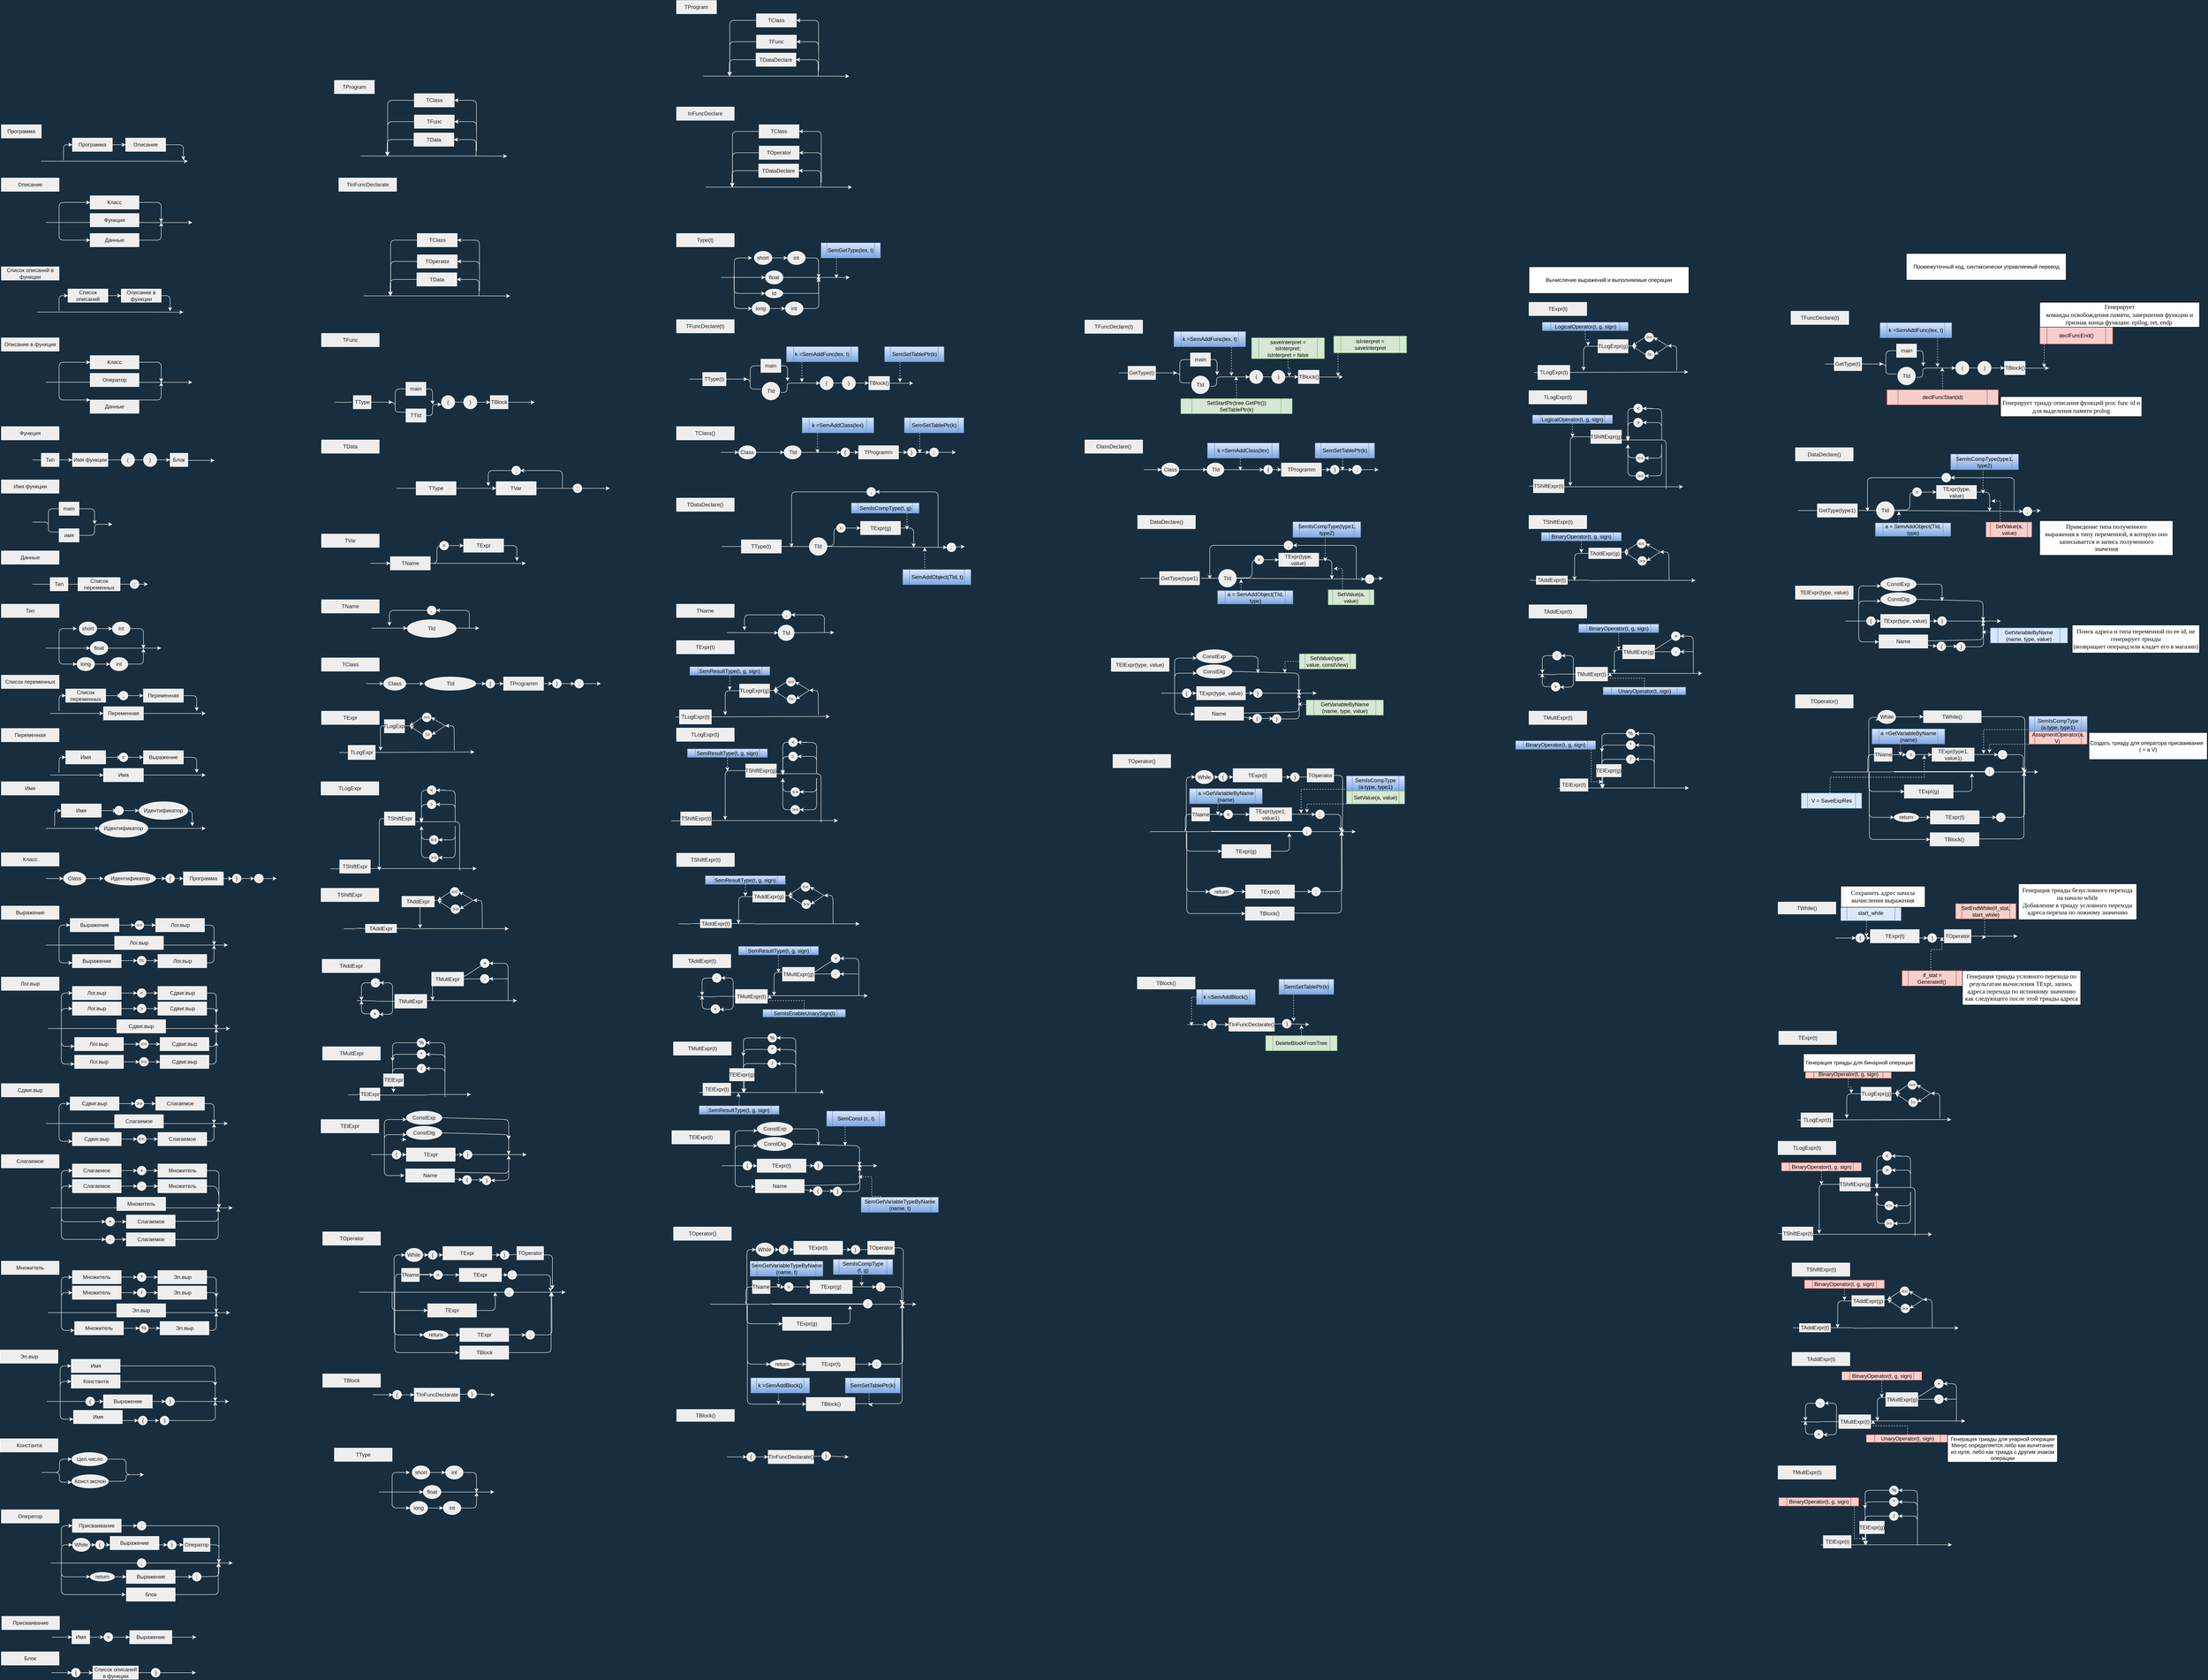 <mxfile version="17.1.3" type="github">
  <diagram id="EHqSk1VED5PsXIvlIXF3" name="Page-1">
    <mxGraphModel dx="1493" dy="1409" grid="1" gridSize="10" guides="1" tooltips="1" connect="1" arrows="1" fold="1" page="0" pageScale="1" pageWidth="827" pageHeight="1169" background="#182E3E" math="0" shadow="0">
      <root>
        <mxCell id="0" />
        <mxCell id="1" parent="0" />
        <mxCell id="4wQbj9723WP38MKTBC8T-1" value="Программа" style="rounded=0;whiteSpace=wrap;html=1;sketch=0;fontColor=#1A1A1A;strokeColor=#FFFFFF;fillColor=#EEEEEE;" parent="1" vertex="1">
          <mxGeometry x="-360" y="-440" width="90" height="30" as="geometry" />
        </mxCell>
        <mxCell id="4wQbj9723WP38MKTBC8T-14" style="edgeStyle=none;rounded=1;sketch=0;orthogonalLoop=1;jettySize=auto;html=1;fontColor=#FFFFFF;strokeColor=#FFFFFF;entryX=0;entryY=0.5;entryDx=0;entryDy=0;" parent="1" target="4wQbj9723WP38MKTBC8T-84" edge="1">
          <mxGeometry relative="1" as="geometry">
            <mxPoint x="-180" y="-395" as="targetPoint" />
            <mxPoint x="-220" y="-360" as="sourcePoint" />
            <Array as="points">
              <mxPoint x="-220" y="-395" />
            </Array>
          </mxGeometry>
        </mxCell>
        <mxCell id="4wQbj9723WP38MKTBC8T-2" value="Описание" style="rounded=0;whiteSpace=wrap;html=1;sketch=0;fontColor=#1A1A1A;strokeColor=#FFFFFF;fillColor=#EEEEEE;" parent="1" vertex="1">
          <mxGeometry x="-80" y="-410" width="90" height="30" as="geometry" />
        </mxCell>
        <mxCell id="4wQbj9723WP38MKTBC8T-11" style="edgeStyle=orthogonalEdgeStyle;curved=0;rounded=1;sketch=0;orthogonalLoop=1;jettySize=auto;html=1;fontColor=#FFFFFF;strokeColor=#FFFFFF;" parent="1" edge="1">
          <mxGeometry relative="1" as="geometry">
            <mxPoint x="60" y="-357.75" as="targetPoint" />
            <mxPoint x="-270" y="-358" as="sourcePoint" />
            <Array as="points">
              <mxPoint x="-20" y="-358" />
              <mxPoint x="-20" y="-358" />
            </Array>
          </mxGeometry>
        </mxCell>
        <mxCell id="4wQbj9723WP38MKTBC8T-13" style="edgeStyle=orthogonalEdgeStyle;curved=0;rounded=1;sketch=0;orthogonalLoop=1;jettySize=auto;html=1;fontColor=#FFFFFF;strokeColor=#FFFFFF;exitX=1;exitY=0.5;exitDx=0;exitDy=0;" parent="1" source="4wQbj9723WP38MKTBC8T-2" edge="1">
          <mxGeometry relative="1" as="geometry">
            <mxPoint x="50" y="-360" as="targetPoint" />
            <mxPoint x="50" y="-390" as="sourcePoint" />
            <Array as="points">
              <mxPoint x="50" y="-395" />
            </Array>
          </mxGeometry>
        </mxCell>
        <mxCell id="4wQbj9723WP38MKTBC8T-15" value="Список описаний в функции" style="rounded=0;whiteSpace=wrap;html=1;sketch=0;fontColor=#1A1A1A;strokeColor=#FFFFFF;fillColor=#EEEEEE;" parent="1" vertex="1">
          <mxGeometry x="-360" y="-120" width="130" height="30" as="geometry" />
        </mxCell>
        <mxCell id="4wQbj9723WP38MKTBC8T-20" value="Описание в функции" style="rounded=0;whiteSpace=wrap;html=1;sketch=0;fontColor=#1A1A1A;strokeColor=#FFFFFF;fillColor=#EEEEEE;" parent="1" vertex="1">
          <mxGeometry x="-360" y="40" width="130" height="30" as="geometry" />
        </mxCell>
        <mxCell id="4wQbj9723WP38MKTBC8T-106" style="edgeStyle=none;rounded=1;sketch=0;orthogonalLoop=1;jettySize=auto;html=1;fontColor=#FFFFFF;strokeColor=#FFFFFF;" parent="1" edge="1">
          <mxGeometry relative="1" as="geometry">
            <mxPoint y="140" as="targetPoint" />
            <Array as="points">
              <mxPoint y="180" />
            </Array>
            <mxPoint x="-50" y="180" as="sourcePoint" />
          </mxGeometry>
        </mxCell>
        <mxCell id="4wQbj9723WP38MKTBC8T-22" value="Данные" style="rounded=0;whiteSpace=wrap;html=1;sketch=0;fontColor=#1A1A1A;strokeColor=#FFFFFF;fillColor=#EEEEEE;" parent="1" vertex="1">
          <mxGeometry x="-160" y="180" width="110" height="30" as="geometry" />
        </mxCell>
        <mxCell id="4wQbj9723WP38MKTBC8T-23" style="edgeStyle=orthogonalEdgeStyle;curved=0;rounded=1;sketch=0;orthogonalLoop=1;jettySize=auto;html=1;fontColor=#FFFFFF;strokeColor=#FFFFFF;" parent="1" edge="1">
          <mxGeometry relative="1" as="geometry">
            <mxPoint x="70" y="140.25" as="targetPoint" />
            <mxPoint x="-260" y="140" as="sourcePoint" />
            <Array as="points">
              <mxPoint x="-180" y="140" />
              <mxPoint x="-180" y="140" />
            </Array>
          </mxGeometry>
        </mxCell>
        <mxCell id="4wQbj9723WP38MKTBC8T-104" style="edgeStyle=none;rounded=1;sketch=0;orthogonalLoop=1;jettySize=auto;html=1;entryX=0;entryY=0.5;entryDx=0;entryDy=0;fontColor=#FFFFFF;strokeColor=#FFFFFF;" parent="1" edge="1">
          <mxGeometry relative="1" as="geometry">
            <mxPoint x="-230" y="140" as="sourcePoint" />
            <Array as="points">
              <mxPoint x="-230" y="180" />
            </Array>
            <mxPoint x="-160" y="180" as="targetPoint" />
          </mxGeometry>
        </mxCell>
        <mxCell id="4wQbj9723WP38MKTBC8T-26" value="Оператор" style="rounded=0;whiteSpace=wrap;html=1;sketch=0;fontColor=#1A1A1A;strokeColor=#FFFFFF;fillColor=#EEEEEE;" parent="1" vertex="1">
          <mxGeometry x="-160" y="120" width="110" height="30" as="geometry" />
        </mxCell>
        <mxCell id="4wQbj9723WP38MKTBC8T-103" style="edgeStyle=none;rounded=1;sketch=0;orthogonalLoop=1;jettySize=auto;html=1;fontColor=#FFFFFF;strokeColor=#FFFFFF;entryX=0;entryY=0.5;entryDx=0;entryDy=0;" parent="1" target="4wQbj9723WP38MKTBC8T-29" edge="1">
          <mxGeometry relative="1" as="geometry">
            <mxPoint x="-230" y="95" as="targetPoint" />
            <mxPoint x="-230" y="140" as="sourcePoint" />
            <Array as="points">
              <mxPoint x="-230" y="95" />
            </Array>
          </mxGeometry>
        </mxCell>
        <mxCell id="4wQbj9723WP38MKTBC8T-105" style="edgeStyle=none;rounded=1;sketch=0;orthogonalLoop=1;jettySize=auto;html=1;fontColor=#FFFFFF;strokeColor=#FFFFFF;" parent="1" source="4wQbj9723WP38MKTBC8T-29" edge="1">
          <mxGeometry relative="1" as="geometry">
            <mxPoint y="140" as="targetPoint" />
            <Array as="points">
              <mxPoint y="95" />
            </Array>
          </mxGeometry>
        </mxCell>
        <mxCell id="4wQbj9723WP38MKTBC8T-29" value="Класс" style="rounded=0;whiteSpace=wrap;html=1;sketch=0;fontColor=#1A1A1A;strokeColor=#FFFFFF;fillColor=#EEEEEE;" parent="1" vertex="1">
          <mxGeometry x="-160" y="80" width="110" height="30" as="geometry" />
        </mxCell>
        <mxCell id="4wQbj9723WP38MKTBC8T-31" value="Описание" style="rounded=0;whiteSpace=wrap;html=1;sketch=0;fontColor=#1A1A1A;strokeColor=#FFFFFF;fillColor=#EEEEEE;" parent="1" vertex="1">
          <mxGeometry x="-360" y="-320" width="130" height="30" as="geometry" />
        </mxCell>
        <mxCell id="4wQbj9723WP38MKTBC8T-42" style="edgeStyle=orthogonalEdgeStyle;curved=0;rounded=1;sketch=0;orthogonalLoop=1;jettySize=auto;html=1;fontColor=#FFFFFF;strokeColor=#FFFFFF;startArrow=none;" parent="1" edge="1">
          <mxGeometry relative="1" as="geometry">
            <mxPoint x="120" y="316.25" as="targetPoint" />
            <mxPoint x="60" y="316.25" as="sourcePoint" />
            <Array as="points">
              <mxPoint x="40" y="316" />
              <mxPoint x="40" y="316" />
            </Array>
          </mxGeometry>
        </mxCell>
        <mxCell id="4wQbj9723WP38MKTBC8T-44" value="Функция" style="rounded=0;whiteSpace=wrap;html=1;sketch=0;fontColor=#1A1A1A;strokeColor=#FFFFFF;fillColor=#EEEEEE;" parent="1" vertex="1">
          <mxGeometry x="-360" y="240" width="130" height="30" as="geometry" />
        </mxCell>
        <mxCell id="4wQbj9723WP38MKTBC8T-56" style="edgeStyle=none;rounded=1;sketch=0;orthogonalLoop=1;jettySize=auto;html=1;exitX=1;exitY=0.5;exitDx=0;exitDy=0;entryX=0;entryY=0.5;entryDx=0;entryDy=0;fontColor=#FFFFFF;strokeColor=#FFFFFF;" parent="1" source="4wQbj9723WP38MKTBC8T-48" target="4wQbj9723WP38MKTBC8T-50" edge="1">
          <mxGeometry relative="1" as="geometry" />
        </mxCell>
        <mxCell id="4wQbj9723WP38MKTBC8T-48" value="Тип" style="rounded=0;whiteSpace=wrap;html=1;sketch=0;fontColor=#1A1A1A;strokeColor=#FFFFFF;fillColor=#EEEEEE;" parent="1" vertex="1">
          <mxGeometry x="-270" y="300" width="40" height="30" as="geometry" />
        </mxCell>
        <mxCell id="4wQbj9723WP38MKTBC8T-49" value="" style="edgeStyle=orthogonalEdgeStyle;curved=0;rounded=1;sketch=0;orthogonalLoop=1;jettySize=auto;html=1;fontColor=#FFFFFF;strokeColor=#FFFFFF;endArrow=none;" parent="1" target="4wQbj9723WP38MKTBC8T-48" edge="1">
          <mxGeometry relative="1" as="geometry">
            <mxPoint x="20" y="320.25" as="targetPoint" />
            <mxPoint x="-290" y="315" as="sourcePoint" />
            <Array as="points" />
          </mxGeometry>
        </mxCell>
        <mxCell id="4wQbj9723WP38MKTBC8T-57" style="edgeStyle=none;rounded=1;sketch=0;orthogonalLoop=1;jettySize=auto;html=1;entryX=0;entryY=0.5;entryDx=0;entryDy=0;fontColor=#FFFFFF;strokeColor=#FFFFFF;startArrow=none;" parent="1" source="4wQbj9723WP38MKTBC8T-58" target="4wQbj9723WP38MKTBC8T-53" edge="1">
          <mxGeometry relative="1" as="geometry" />
        </mxCell>
        <mxCell id="4wQbj9723WP38MKTBC8T-50" value="Имя функции" style="rounded=0;whiteSpace=wrap;html=1;sketch=0;fontColor=#1A1A1A;strokeColor=#FFFFFF;fillColor=#EEEEEE;" parent="1" vertex="1">
          <mxGeometry x="-200" y="300" width="80" height="30" as="geometry" />
        </mxCell>
        <mxCell id="4wQbj9723WP38MKTBC8T-53" value="Блок" style="rounded=0;whiteSpace=wrap;html=1;sketch=0;fontColor=#1A1A1A;strokeColor=#FFFFFF;fillColor=#EEEEEE;" parent="1" vertex="1">
          <mxGeometry x="20" y="300" width="40" height="30" as="geometry" />
        </mxCell>
        <mxCell id="4wQbj9723WP38MKTBC8T-58" value="(" style="ellipse;whiteSpace=wrap;html=1;aspect=fixed;rounded=0;sketch=0;fontColor=#1A1A1A;strokeColor=#FFFFFF;fillColor=#EEEEEE;" parent="1" vertex="1">
          <mxGeometry x="-90" y="300" width="30" height="30" as="geometry" />
        </mxCell>
        <mxCell id="4wQbj9723WP38MKTBC8T-59" value="" style="edgeStyle=none;rounded=1;sketch=0;orthogonalLoop=1;jettySize=auto;html=1;entryX=0;entryY=0.5;entryDx=0;entryDy=0;fontColor=#FFFFFF;strokeColor=#FFFFFF;endArrow=none;" parent="1" source="4wQbj9723WP38MKTBC8T-50" target="4wQbj9723WP38MKTBC8T-58" edge="1">
          <mxGeometry relative="1" as="geometry">
            <mxPoint x="-130" y="315" as="sourcePoint" />
            <mxPoint x="-10" y="315" as="targetPoint" />
          </mxGeometry>
        </mxCell>
        <mxCell id="4wQbj9723WP38MKTBC8T-60" value=")" style="ellipse;whiteSpace=wrap;html=1;aspect=fixed;rounded=0;sketch=0;fontColor=#1A1A1A;strokeColor=#FFFFFF;fillColor=#EEEEEE;" parent="1" vertex="1">
          <mxGeometry x="-40" y="300" width="30" height="30" as="geometry" />
        </mxCell>
        <mxCell id="4wQbj9723WP38MKTBC8T-61" value="Имя функции" style="rounded=0;whiteSpace=wrap;html=1;sketch=0;fontColor=#1A1A1A;strokeColor=#FFFFFF;fillColor=#EEEEEE;" parent="1" vertex="1">
          <mxGeometry x="-360" y="360" width="130" height="30" as="geometry" />
        </mxCell>
        <mxCell id="4wQbj9723WP38MKTBC8T-69" style="edgeStyle=none;rounded=1;sketch=0;orthogonalLoop=1;jettySize=auto;html=1;fontColor=#FFFFFF;strokeColor=#FFFFFF;" parent="1" source="4wQbj9723WP38MKTBC8T-66" edge="1">
          <mxGeometry relative="1" as="geometry">
            <mxPoint x="-150" y="460" as="targetPoint" />
            <Array as="points">
              <mxPoint x="-150" y="425" />
            </Array>
          </mxGeometry>
        </mxCell>
        <mxCell id="4wQbj9723WP38MKTBC8T-66" value="main" style="rounded=0;whiteSpace=wrap;html=1;sketch=0;fontColor=#1A1A1A;strokeColor=#FFFFFF;fillColor=#EEEEEE;" parent="1" vertex="1">
          <mxGeometry x="-230" y="410" width="45" height="30" as="geometry" />
        </mxCell>
        <mxCell id="4wQbj9723WP38MKTBC8T-68" style="edgeStyle=none;rounded=1;sketch=0;orthogonalLoop=1;jettySize=auto;html=1;fontColor=#FFFFFF;strokeColor=#FFFFFF;" parent="1" source="4wQbj9723WP38MKTBC8T-67" edge="1">
          <mxGeometry relative="1" as="geometry">
            <mxPoint x="-110" y="460" as="targetPoint" />
            <Array as="points">
              <mxPoint x="-150" y="485" />
              <mxPoint x="-150" y="460" />
            </Array>
          </mxGeometry>
        </mxCell>
        <mxCell id="4wQbj9723WP38MKTBC8T-67" value="имя" style="rounded=0;whiteSpace=wrap;html=1;sketch=0;fontColor=#1A1A1A;strokeColor=#FFFFFF;fillColor=#EEEEEE;" parent="1" vertex="1">
          <mxGeometry x="-230" y="470" width="45" height="30" as="geometry" />
        </mxCell>
        <mxCell id="4wQbj9723WP38MKTBC8T-70" value="" style="edgeStyle=orthogonalEdgeStyle;curved=0;rounded=1;sketch=0;orthogonalLoop=1;jettySize=auto;html=1;fontColor=#FFFFFF;strokeColor=#FFFFFF;endArrow=none;entryX=0;entryY=0.25;entryDx=0;entryDy=0;" parent="1" target="4wQbj9723WP38MKTBC8T-67" edge="1">
          <mxGeometry relative="1" as="geometry">
            <mxPoint x="-254" y="450" as="targetPoint" />
            <mxPoint x="-290" y="455" as="sourcePoint" />
            <Array as="points">
              <mxPoint x="-254" y="455" />
              <mxPoint x="-254" y="478" />
            </Array>
          </mxGeometry>
        </mxCell>
        <mxCell id="4wQbj9723WP38MKTBC8T-71" value="" style="edgeStyle=orthogonalEdgeStyle;curved=0;rounded=1;sketch=0;orthogonalLoop=1;jettySize=auto;html=1;fontColor=#FFFFFF;strokeColor=#FFFFFF;endArrow=none;entryX=0;entryY=0.5;entryDx=0;entryDy=0;" parent="1" target="4wQbj9723WP38MKTBC8T-66" edge="1">
          <mxGeometry relative="1" as="geometry">
            <mxPoint x="-230" y="462.5" as="targetPoint" />
            <mxPoint x="-254" y="460" as="sourcePoint" />
            <Array as="points">
              <mxPoint x="-254" y="425" />
            </Array>
          </mxGeometry>
        </mxCell>
        <mxCell id="4wQbj9723WP38MKTBC8T-72" value="Данные" style="rounded=0;whiteSpace=wrap;html=1;sketch=0;fontColor=#1A1A1A;strokeColor=#FFFFFF;fillColor=#EEEEEE;" parent="1" vertex="1">
          <mxGeometry x="-360" y="520" width="130" height="30" as="geometry" />
        </mxCell>
        <mxCell id="4wQbj9723WP38MKTBC8T-75" style="edgeStyle=none;rounded=1;sketch=0;orthogonalLoop=1;jettySize=auto;html=1;fontColor=#FFFFFF;strokeColor=#FFFFFF;startArrow=none;" parent="1" source="4wQbj9723WP38MKTBC8T-532" edge="1">
          <mxGeometry relative="1" as="geometry">
            <mxPoint x="-30" y="595" as="targetPoint" />
            <Array as="points">
              <mxPoint x="-130" y="595" />
            </Array>
          </mxGeometry>
        </mxCell>
        <mxCell id="4wQbj9723WP38MKTBC8T-76" value="Список переменных" style="rounded=0;whiteSpace=wrap;html=1;sketch=0;fontColor=#1A1A1A;strokeColor=#FFFFFF;fillColor=#EEEEEE;" parent="1" vertex="1">
          <mxGeometry x="-187.5" y="580" width="95" height="30" as="geometry" />
        </mxCell>
        <mxCell id="4wQbj9723WP38MKTBC8T-77" value="" style="edgeStyle=orthogonalEdgeStyle;curved=0;rounded=1;sketch=0;orthogonalLoop=1;jettySize=auto;html=1;fontColor=#FFFFFF;strokeColor=#FFFFFF;endArrow=none;" parent="1" edge="1">
          <mxGeometry relative="1" as="geometry">
            <mxPoint x="-170" y="595" as="targetPoint" />
            <mxPoint x="-290" y="595" as="sourcePoint" />
            <Array as="points">
              <mxPoint x="-170" y="595" />
            </Array>
          </mxGeometry>
        </mxCell>
        <mxCell id="4wQbj9723WP38MKTBC8T-79" value="TProgram" style="rounded=0;whiteSpace=wrap;html=1;sketch=0;fontColor=#1A1A1A;strokeColor=#FFFFFF;fillColor=#EEEEEE;" parent="1" vertex="1">
          <mxGeometry x="390" y="-540" width="90" height="30" as="geometry" />
        </mxCell>
        <mxCell id="4wQbj9723WP38MKTBC8T-80" style="edgeStyle=none;rounded=1;sketch=0;orthogonalLoop=1;jettySize=auto;html=1;fontColor=#FFFFFF;strokeColor=#FFFFFF;" parent="1" source="4wQbj9723WP38MKTBC8T-81" edge="1">
          <mxGeometry relative="1" as="geometry">
            <mxPoint x="509" y="-369.5" as="targetPoint" />
            <Array as="points">
              <mxPoint x="509" y="-406.5" />
            </Array>
          </mxGeometry>
        </mxCell>
        <mxCell id="4wQbj9723WP38MKTBC8T-81" value="TData" style="rounded=0;whiteSpace=wrap;html=1;sketch=0;fontColor=#1A1A1A;strokeColor=#FFFFFF;fillColor=#EEEEEE;" parent="1" vertex="1">
          <mxGeometry x="569" y="-421.5" width="90" height="30" as="geometry" />
        </mxCell>
        <mxCell id="4wQbj9723WP38MKTBC8T-82" style="edgeStyle=orthogonalEdgeStyle;curved=0;rounded=1;sketch=0;orthogonalLoop=1;jettySize=auto;html=1;fontColor=#FFFFFF;strokeColor=#FFFFFF;" parent="1" edge="1">
          <mxGeometry relative="1" as="geometry">
            <mxPoint x="779" y="-369.25" as="targetPoint" />
            <mxPoint x="449" y="-369.5" as="sourcePoint" />
            <Array as="points">
              <mxPoint x="699" y="-369.5" />
              <mxPoint x="699" y="-369.5" />
            </Array>
          </mxGeometry>
        </mxCell>
        <mxCell id="4wQbj9723WP38MKTBC8T-83" style="edgeStyle=orthogonalEdgeStyle;curved=0;rounded=1;sketch=0;orthogonalLoop=1;jettySize=auto;html=1;fontColor=#FFFFFF;strokeColor=#FFFFFF;entryX=1;entryY=0.5;entryDx=0;entryDy=0;" parent="1" target="4wQbj9723WP38MKTBC8T-81" edge="1">
          <mxGeometry relative="1" as="geometry">
            <mxPoint x="814" y="-381.5" as="targetPoint" />
            <mxPoint x="709" y="-369.5" as="sourcePoint" />
            <Array as="points">
              <mxPoint x="709" y="-406.5" />
            </Array>
          </mxGeometry>
        </mxCell>
        <mxCell id="4wQbj9723WP38MKTBC8T-85" style="edgeStyle=none;rounded=1;sketch=0;orthogonalLoop=1;jettySize=auto;html=1;entryX=0;entryY=0.5;entryDx=0;entryDy=0;fontColor=#FFFFFF;strokeColor=#FFFFFF;" parent="1" source="4wQbj9723WP38MKTBC8T-84" target="4wQbj9723WP38MKTBC8T-2" edge="1">
          <mxGeometry relative="1" as="geometry" />
        </mxCell>
        <mxCell id="4wQbj9723WP38MKTBC8T-84" value="Программа" style="rounded=0;whiteSpace=wrap;html=1;sketch=0;fontColor=#1A1A1A;strokeColor=#FFFFFF;fillColor=#EEEEEE;" parent="1" vertex="1">
          <mxGeometry x="-200" y="-410" width="90" height="30" as="geometry" />
        </mxCell>
        <mxCell id="4wQbj9723WP38MKTBC8T-86" value="TInFuncDeclarate" style="rounded=0;whiteSpace=wrap;html=1;sketch=0;fontColor=#1A1A1A;strokeColor=#FFFFFF;fillColor=#EEEEEE;" parent="1" vertex="1">
          <mxGeometry x="400" y="-320" width="130" height="30" as="geometry" />
        </mxCell>
        <mxCell id="4wQbj9723WP38MKTBC8T-97" style="edgeStyle=none;rounded=1;sketch=0;orthogonalLoop=1;jettySize=auto;html=1;fontColor=#FFFFFF;strokeColor=#FFFFFF;entryX=0;entryY=0.5;entryDx=0;entryDy=0;" parent="1" target="4wQbj9723WP38MKTBC8T-102" edge="1">
          <mxGeometry relative="1" as="geometry">
            <mxPoint x="-190" y="-55" as="targetPoint" />
            <mxPoint x="-230" y="-20" as="sourcePoint" />
            <Array as="points">
              <mxPoint x="-230" y="-55" />
            </Array>
          </mxGeometry>
        </mxCell>
        <mxCell id="4wQbj9723WP38MKTBC8T-98" value="Описание в функции" style="rounded=0;whiteSpace=wrap;html=1;sketch=0;fontColor=#1A1A1A;strokeColor=#FFFFFF;fillColor=#EEEEEE;" parent="1" vertex="1">
          <mxGeometry x="-90" y="-70" width="90" height="30" as="geometry" />
        </mxCell>
        <mxCell id="4wQbj9723WP38MKTBC8T-99" style="edgeStyle=orthogonalEdgeStyle;curved=0;rounded=1;sketch=0;orthogonalLoop=1;jettySize=auto;html=1;fontColor=#FFFFFF;strokeColor=#FFFFFF;" parent="1" edge="1">
          <mxGeometry relative="1" as="geometry">
            <mxPoint x="50" y="-17.75" as="targetPoint" />
            <mxPoint x="-280" y="-18" as="sourcePoint" />
            <Array as="points">
              <mxPoint x="-30" y="-18" />
              <mxPoint x="-30" y="-18" />
            </Array>
          </mxGeometry>
        </mxCell>
        <mxCell id="4wQbj9723WP38MKTBC8T-100" style="edgeStyle=orthogonalEdgeStyle;curved=0;rounded=1;sketch=0;orthogonalLoop=1;jettySize=auto;html=1;fontColor=#FFFFFF;strokeColor=#FFFFFF;exitX=1;exitY=0.5;exitDx=0;exitDy=0;" parent="1" source="4wQbj9723WP38MKTBC8T-98" edge="1">
          <mxGeometry relative="1" as="geometry">
            <mxPoint x="20" y="-20" as="targetPoint" />
            <mxPoint x="40" y="-50" as="sourcePoint" />
            <Array as="points">
              <mxPoint x="20" y="-55" />
            </Array>
          </mxGeometry>
        </mxCell>
        <mxCell id="4wQbj9723WP38MKTBC8T-101" style="edgeStyle=none;rounded=1;sketch=0;orthogonalLoop=1;jettySize=auto;html=1;entryX=0;entryY=0.5;entryDx=0;entryDy=0;fontColor=#FFFFFF;strokeColor=#FFFFFF;" parent="1" source="4wQbj9723WP38MKTBC8T-102" target="4wQbj9723WP38MKTBC8T-98" edge="1">
          <mxGeometry relative="1" as="geometry" />
        </mxCell>
        <mxCell id="4wQbj9723WP38MKTBC8T-102" value="Список описаний" style="rounded=0;whiteSpace=wrap;html=1;sketch=0;fontColor=#1A1A1A;strokeColor=#FFFFFF;fillColor=#EEEEEE;" parent="1" vertex="1">
          <mxGeometry x="-210" y="-70" width="90" height="30" as="geometry" />
        </mxCell>
        <mxCell id="4wQbj9723WP38MKTBC8T-108" style="edgeStyle=none;rounded=1;sketch=0;orthogonalLoop=1;jettySize=auto;html=1;fontColor=#FFFFFF;strokeColor=#FFFFFF;" parent="1" source="4wQbj9723WP38MKTBC8T-109" edge="1">
          <mxGeometry relative="1" as="geometry">
            <mxPoint y="-220" as="targetPoint" />
            <Array as="points">
              <mxPoint y="-180" />
            </Array>
          </mxGeometry>
        </mxCell>
        <mxCell id="4wQbj9723WP38MKTBC8T-109" value="Данные" style="rounded=0;whiteSpace=wrap;html=1;sketch=0;fontColor=#1A1A1A;strokeColor=#FFFFFF;fillColor=#EEEEEE;" parent="1" vertex="1">
          <mxGeometry x="-160" y="-195" width="110" height="30" as="geometry" />
        </mxCell>
        <mxCell id="4wQbj9723WP38MKTBC8T-110" style="edgeStyle=orthogonalEdgeStyle;curved=0;rounded=1;sketch=0;orthogonalLoop=1;jettySize=auto;html=1;fontColor=#FFFFFF;strokeColor=#FFFFFF;" parent="1" edge="1">
          <mxGeometry relative="1" as="geometry">
            <mxPoint x="70" y="-219.75" as="targetPoint" />
            <mxPoint x="-260" y="-220" as="sourcePoint" />
            <Array as="points">
              <mxPoint x="-180" y="-220" />
              <mxPoint x="-180" y="-220" />
            </Array>
          </mxGeometry>
        </mxCell>
        <mxCell id="4wQbj9723WP38MKTBC8T-111" style="edgeStyle=none;rounded=1;sketch=0;orthogonalLoop=1;jettySize=auto;html=1;entryX=0;entryY=0.5;entryDx=0;entryDy=0;fontColor=#FFFFFF;strokeColor=#FFFFFF;" parent="1" target="4wQbj9723WP38MKTBC8T-109" edge="1">
          <mxGeometry relative="1" as="geometry">
            <mxPoint x="-230" y="-220" as="sourcePoint" />
            <Array as="points">
              <mxPoint x="-230" y="-180" />
            </Array>
          </mxGeometry>
        </mxCell>
        <mxCell id="4wQbj9723WP38MKTBC8T-112" value="Функция" style="rounded=0;whiteSpace=wrap;html=1;sketch=0;fontColor=#1A1A1A;strokeColor=#FFFFFF;fillColor=#EEEEEE;" parent="1" vertex="1">
          <mxGeometry x="-160" y="-240" width="110" height="30" as="geometry" />
        </mxCell>
        <mxCell id="4wQbj9723WP38MKTBC8T-113" style="edgeStyle=none;rounded=1;sketch=0;orthogonalLoop=1;jettySize=auto;html=1;fontColor=#FFFFFF;strokeColor=#FFFFFF;entryX=0;entryY=0.5;entryDx=0;entryDy=0;" parent="1" target="4wQbj9723WP38MKTBC8T-115" edge="1">
          <mxGeometry relative="1" as="geometry">
            <mxPoint x="-230" y="-265" as="targetPoint" />
            <mxPoint x="-230" y="-220" as="sourcePoint" />
            <Array as="points">
              <mxPoint x="-230" y="-265" />
            </Array>
          </mxGeometry>
        </mxCell>
        <mxCell id="4wQbj9723WP38MKTBC8T-114" style="edgeStyle=none;rounded=1;sketch=0;orthogonalLoop=1;jettySize=auto;html=1;fontColor=#FFFFFF;strokeColor=#FFFFFF;" parent="1" source="4wQbj9723WP38MKTBC8T-115" edge="1">
          <mxGeometry relative="1" as="geometry">
            <mxPoint y="-220" as="targetPoint" />
            <Array as="points">
              <mxPoint y="-265" />
            </Array>
          </mxGeometry>
        </mxCell>
        <mxCell id="4wQbj9723WP38MKTBC8T-115" value="Класс" style="rounded=0;whiteSpace=wrap;html=1;sketch=0;fontColor=#1A1A1A;strokeColor=#FFFFFF;fillColor=#EEEEEE;" parent="1" vertex="1">
          <mxGeometry x="-160" y="-280" width="110" height="30" as="geometry" />
        </mxCell>
        <mxCell id="4wQbj9723WP38MKTBC8T-116" value="Тип" style="rounded=0;whiteSpace=wrap;html=1;sketch=0;fontColor=#1A1A1A;strokeColor=#FFFFFF;fillColor=#EEEEEE;" parent="1" vertex="1">
          <mxGeometry x="-250" y="580" width="40" height="30" as="geometry" />
        </mxCell>
        <mxCell id="4wQbj9723WP38MKTBC8T-117" value="Тип" style="rounded=0;whiteSpace=wrap;html=1;sketch=0;fontColor=#1A1A1A;strokeColor=#FFFFFF;fillColor=#EEEEEE;" parent="1" vertex="1">
          <mxGeometry x="-360" y="640" width="130" height="30" as="geometry" />
        </mxCell>
        <mxCell id="4wQbj9723WP38MKTBC8T-118" style="edgeStyle=none;rounded=1;sketch=0;orthogonalLoop=1;jettySize=auto;html=1;fontColor=#FFFFFF;strokeColor=#FFFFFF;exitX=1;exitY=0.5;exitDx=0;exitDy=0;" parent="1" source="4wQbj9723WP38MKTBC8T-134" edge="1">
          <mxGeometry relative="1" as="geometry">
            <mxPoint x="-40" y="740" as="targetPoint" />
            <Array as="points">
              <mxPoint x="-40" y="775" />
            </Array>
            <mxPoint x="-50" y="780" as="sourcePoint" />
          </mxGeometry>
        </mxCell>
        <mxCell id="4wQbj9723WP38MKTBC8T-120" style="edgeStyle=orthogonalEdgeStyle;curved=0;rounded=1;sketch=0;orthogonalLoop=1;jettySize=auto;html=1;fontColor=#FFFFFF;strokeColor=#FFFFFF;entryX=0;entryY=0.5;entryDx=0;entryDy=0;" parent="1" target="4wQbj9723WP38MKTBC8T-130" edge="1">
          <mxGeometry relative="1" as="geometry">
            <mxPoint x="20" y="744" as="targetPoint" />
            <mxPoint x="-260" y="739" as="sourcePoint" />
            <Array as="points">
              <mxPoint x="-260" y="739" />
            </Array>
          </mxGeometry>
        </mxCell>
        <mxCell id="4wQbj9723WP38MKTBC8T-121" style="edgeStyle=none;rounded=1;sketch=0;orthogonalLoop=1;jettySize=auto;html=1;fontColor=#FFFFFF;strokeColor=#FFFFFF;entryX=0;entryY=0.5;entryDx=0;entryDy=0;" parent="1" target="4wQbj9723WP38MKTBC8T-133" edge="1">
          <mxGeometry relative="1" as="geometry">
            <mxPoint x="-230" y="740" as="sourcePoint" />
            <Array as="points">
              <mxPoint x="-230" y="775" />
            </Array>
            <mxPoint x="-190" y="780" as="targetPoint" />
          </mxGeometry>
        </mxCell>
        <mxCell id="4wQbj9723WP38MKTBC8T-123" style="edgeStyle=none;rounded=1;sketch=0;orthogonalLoop=1;jettySize=auto;html=1;fontColor=#FFFFFF;strokeColor=#FFFFFF;" parent="1" edge="1">
          <mxGeometry relative="1" as="geometry">
            <mxPoint x="-190" y="695" as="targetPoint" />
            <mxPoint x="-230" y="740" as="sourcePoint" />
            <Array as="points">
              <mxPoint x="-230" y="695" />
            </Array>
          </mxGeometry>
        </mxCell>
        <mxCell id="4wQbj9723WP38MKTBC8T-124" style="edgeStyle=none;rounded=1;sketch=0;orthogonalLoop=1;jettySize=auto;html=1;fontColor=#FFFFFF;strokeColor=#FFFFFF;exitX=1;exitY=0.5;exitDx=0;exitDy=0;" parent="1" source="4wQbj9723WP38MKTBC8T-128" edge="1">
          <mxGeometry relative="1" as="geometry">
            <mxPoint x="-40" y="740" as="targetPoint" />
            <Array as="points">
              <mxPoint x="-40" y="695" />
            </Array>
            <mxPoint x="-50" y="695" as="sourcePoint" />
          </mxGeometry>
        </mxCell>
        <mxCell id="4wQbj9723WP38MKTBC8T-129" style="edgeStyle=none;rounded=1;sketch=0;orthogonalLoop=1;jettySize=auto;html=1;entryX=0;entryY=0.5;entryDx=0;entryDy=0;fontColor=#FFFFFF;strokeColor=#FFFFFF;" parent="1" source="4wQbj9723WP38MKTBC8T-126" target="4wQbj9723WP38MKTBC8T-128" edge="1">
          <mxGeometry relative="1" as="geometry" />
        </mxCell>
        <mxCell id="4wQbj9723WP38MKTBC8T-126" value="short" style="ellipse;whiteSpace=wrap;html=1;rounded=0;sketch=0;fontColor=#1A1A1A;strokeColor=#FFFFFF;fillColor=#EEEEEE;" parent="1" vertex="1">
          <mxGeometry x="-185" y="680" width="40" height="30" as="geometry" />
        </mxCell>
        <mxCell id="4wQbj9723WP38MKTBC8T-128" value="int" style="ellipse;whiteSpace=wrap;html=1;rounded=0;sketch=0;fontColor=#1A1A1A;strokeColor=#FFFFFF;fillColor=#EEEEEE;" parent="1" vertex="1">
          <mxGeometry x="-110" y="680" width="40" height="30" as="geometry" />
        </mxCell>
        <mxCell id="4wQbj9723WP38MKTBC8T-135" style="edgeStyle=none;rounded=1;sketch=0;orthogonalLoop=1;jettySize=auto;html=1;fontColor=#FFFFFF;strokeColor=#FFFFFF;" parent="1" source="4wQbj9723WP38MKTBC8T-130" edge="1">
          <mxGeometry relative="1" as="geometry">
            <mxPoint y="739" as="targetPoint" />
          </mxGeometry>
        </mxCell>
        <mxCell id="4wQbj9723WP38MKTBC8T-130" value="float" style="ellipse;whiteSpace=wrap;html=1;rounded=0;sketch=0;fontColor=#1A1A1A;strokeColor=#FFFFFF;fillColor=#EEEEEE;" parent="1" vertex="1">
          <mxGeometry x="-160" y="724" width="40" height="30" as="geometry" />
        </mxCell>
        <mxCell id="4wQbj9723WP38MKTBC8T-132" style="edgeStyle=none;rounded=1;sketch=0;orthogonalLoop=1;jettySize=auto;html=1;entryX=0;entryY=0.5;entryDx=0;entryDy=0;fontColor=#FFFFFF;strokeColor=#FFFFFF;" parent="1" source="4wQbj9723WP38MKTBC8T-133" target="4wQbj9723WP38MKTBC8T-134" edge="1">
          <mxGeometry relative="1" as="geometry" />
        </mxCell>
        <mxCell id="4wQbj9723WP38MKTBC8T-133" value="long" style="ellipse;whiteSpace=wrap;html=1;rounded=0;sketch=0;fontColor=#1A1A1A;strokeColor=#FFFFFF;fillColor=#EEEEEE;" parent="1" vertex="1">
          <mxGeometry x="-190" y="760" width="40" height="30" as="geometry" />
        </mxCell>
        <mxCell id="4wQbj9723WP38MKTBC8T-134" value="int" style="ellipse;whiteSpace=wrap;html=1;rounded=0;sketch=0;fontColor=#1A1A1A;strokeColor=#FFFFFF;fillColor=#EEEEEE;" parent="1" vertex="1">
          <mxGeometry x="-115" y="760" width="40" height="30" as="geometry" />
        </mxCell>
        <mxCell id="4wQbj9723WP38MKTBC8T-136" value="Список переменных" style="rounded=0;whiteSpace=wrap;html=1;sketch=0;fontColor=#1A1A1A;strokeColor=#FFFFFF;fillColor=#EEEEEE;" parent="1" vertex="1">
          <mxGeometry x="-360" y="800" width="130" height="30" as="geometry" />
        </mxCell>
        <mxCell id="4wQbj9723WP38MKTBC8T-137" style="edgeStyle=none;rounded=1;sketch=0;orthogonalLoop=1;jettySize=auto;html=1;fontColor=#FFFFFF;strokeColor=#FFFFFF;entryX=0;entryY=0.5;entryDx=0;entryDy=0;" parent="1" target="4wQbj9723WP38MKTBC8T-142" edge="1">
          <mxGeometry relative="1" as="geometry">
            <mxPoint x="-190" y="846" as="targetPoint" />
            <mxPoint x="-230" y="881" as="sourcePoint" />
            <Array as="points">
              <mxPoint x="-230" y="846" />
            </Array>
          </mxGeometry>
        </mxCell>
        <mxCell id="4wQbj9723WP38MKTBC8T-138" value="Переменная" style="rounded=0;whiteSpace=wrap;html=1;sketch=0;fontColor=#1A1A1A;strokeColor=#FFFFFF;fillColor=#EEEEEE;" parent="1" vertex="1">
          <mxGeometry x="-40" y="831" width="90" height="30" as="geometry" />
        </mxCell>
        <mxCell id="4wQbj9723WP38MKTBC8T-140" style="edgeStyle=orthogonalEdgeStyle;curved=0;rounded=1;sketch=0;orthogonalLoop=1;jettySize=auto;html=1;fontColor=#FFFFFF;strokeColor=#FFFFFF;exitX=1;exitY=0.5;exitDx=0;exitDy=0;" parent="1" source="4wQbj9723WP38MKTBC8T-138" edge="1">
          <mxGeometry relative="1" as="geometry">
            <mxPoint x="80" y="881" as="targetPoint" />
            <mxPoint x="40" y="851" as="sourcePoint" />
            <Array as="points">
              <mxPoint x="80" y="846" />
            </Array>
          </mxGeometry>
        </mxCell>
        <mxCell id="4wQbj9723WP38MKTBC8T-141" style="edgeStyle=none;rounded=1;sketch=0;orthogonalLoop=1;jettySize=auto;html=1;fontColor=#FFFFFF;strokeColor=#FFFFFF;" parent="1" source="4wQbj9723WP38MKTBC8T-142" edge="1">
          <mxGeometry relative="1" as="geometry">
            <mxPoint x="-90" y="846" as="targetPoint" />
          </mxGeometry>
        </mxCell>
        <mxCell id="4wQbj9723WP38MKTBC8T-142" value="Список переменных" style="rounded=0;whiteSpace=wrap;html=1;sketch=0;fontColor=#1A1A1A;strokeColor=#FFFFFF;fillColor=#EEEEEE;" parent="1" vertex="1">
          <mxGeometry x="-215" y="831" width="90" height="30" as="geometry" />
        </mxCell>
        <mxCell id="4wQbj9723WP38MKTBC8T-152" style="edgeStyle=none;rounded=1;sketch=0;orthogonalLoop=1;jettySize=auto;html=1;entryX=0;entryY=0.5;entryDx=0;entryDy=0;fontColor=#FFFFFF;strokeColor=#FFFFFF;" parent="1" source="4wQbj9723WP38MKTBC8T-143" target="4wQbj9723WP38MKTBC8T-138" edge="1">
          <mxGeometry relative="1" as="geometry" />
        </mxCell>
        <mxCell id="4wQbj9723WP38MKTBC8T-143" value="," style="ellipse;whiteSpace=wrap;html=1;rounded=0;sketch=0;fontColor=#1A1A1A;strokeColor=#FFFFFF;fillColor=#EEEEEE;" parent="1" vertex="1">
          <mxGeometry x="-95" y="836" width="20" height="20" as="geometry" />
        </mxCell>
        <mxCell id="4wQbj9723WP38MKTBC8T-150" style="edgeStyle=none;rounded=1;sketch=0;orthogonalLoop=1;jettySize=auto;html=1;fontColor=#FFFFFF;strokeColor=#FFFFFF;" parent="1" source="4wQbj9723WP38MKTBC8T-144" edge="1">
          <mxGeometry relative="1" as="geometry">
            <mxPoint x="100" y="886" as="targetPoint" />
          </mxGeometry>
        </mxCell>
        <mxCell id="4wQbj9723WP38MKTBC8T-144" value="Переменная" style="rounded=0;whiteSpace=wrap;html=1;sketch=0;fontColor=#1A1A1A;strokeColor=#FFFFFF;fillColor=#EEEEEE;" parent="1" vertex="1">
          <mxGeometry x="-130" y="871" width="90" height="30" as="geometry" />
        </mxCell>
        <mxCell id="4wQbj9723WP38MKTBC8T-149" style="edgeStyle=none;rounded=1;sketch=0;orthogonalLoop=1;jettySize=auto;html=1;entryX=0;entryY=0.5;entryDx=0;entryDy=0;fontColor=#FFFFFF;strokeColor=#FFFFFF;" parent="1" target="4wQbj9723WP38MKTBC8T-144" edge="1">
          <mxGeometry relative="1" as="geometry">
            <mxPoint x="-250" y="886" as="sourcePoint" />
          </mxGeometry>
        </mxCell>
        <mxCell id="4wQbj9723WP38MKTBC8T-153" value="Переменная" style="rounded=0;whiteSpace=wrap;html=1;sketch=0;fontColor=#1A1A1A;strokeColor=#FFFFFF;fillColor=#EEEEEE;" parent="1" vertex="1">
          <mxGeometry x="-360" y="920" width="130" height="30" as="geometry" />
        </mxCell>
        <mxCell id="4wQbj9723WP38MKTBC8T-154" style="edgeStyle=none;rounded=1;sketch=0;orthogonalLoop=1;jettySize=auto;html=1;fontColor=#FFFFFF;strokeColor=#FFFFFF;entryX=0;entryY=0.5;entryDx=0;entryDy=0;" parent="1" target="4wQbj9723WP38MKTBC8T-158" edge="1">
          <mxGeometry relative="1" as="geometry">
            <mxPoint x="-190" y="985" as="targetPoint" />
            <mxPoint x="-230" y="1020" as="sourcePoint" />
            <Array as="points">
              <mxPoint x="-230" y="985" />
            </Array>
          </mxGeometry>
        </mxCell>
        <mxCell id="4wQbj9723WP38MKTBC8T-155" value="Выражение" style="rounded=0;whiteSpace=wrap;html=1;sketch=0;fontColor=#1A1A1A;strokeColor=#FFFFFF;fillColor=#EEEEEE;" parent="1" vertex="1">
          <mxGeometry x="-40" y="970" width="90" height="30" as="geometry" />
        </mxCell>
        <mxCell id="4wQbj9723WP38MKTBC8T-156" style="edgeStyle=orthogonalEdgeStyle;curved=0;rounded=1;sketch=0;orthogonalLoop=1;jettySize=auto;html=1;fontColor=#FFFFFF;strokeColor=#FFFFFF;exitX=1;exitY=0.5;exitDx=0;exitDy=0;" parent="1" source="4wQbj9723WP38MKTBC8T-155" edge="1">
          <mxGeometry relative="1" as="geometry">
            <mxPoint x="80" y="1020" as="targetPoint" />
            <mxPoint x="40" y="990" as="sourcePoint" />
            <Array as="points">
              <mxPoint x="80" y="985" />
            </Array>
          </mxGeometry>
        </mxCell>
        <mxCell id="4wQbj9723WP38MKTBC8T-157" style="edgeStyle=none;rounded=1;sketch=0;orthogonalLoop=1;jettySize=auto;html=1;fontColor=#FFFFFF;strokeColor=#FFFFFF;" parent="1" source="4wQbj9723WP38MKTBC8T-158" edge="1">
          <mxGeometry relative="1" as="geometry">
            <mxPoint x="-90" y="985" as="targetPoint" />
          </mxGeometry>
        </mxCell>
        <mxCell id="4wQbj9723WP38MKTBC8T-158" value="Имя" style="rounded=0;whiteSpace=wrap;html=1;sketch=0;fontColor=#1A1A1A;strokeColor=#FFFFFF;fillColor=#EEEEEE;" parent="1" vertex="1">
          <mxGeometry x="-215" y="970" width="90" height="30" as="geometry" />
        </mxCell>
        <mxCell id="4wQbj9723WP38MKTBC8T-159" style="edgeStyle=none;rounded=1;sketch=0;orthogonalLoop=1;jettySize=auto;html=1;entryX=0;entryY=0.5;entryDx=0;entryDy=0;fontColor=#FFFFFF;strokeColor=#FFFFFF;" parent="1" source="4wQbj9723WP38MKTBC8T-160" target="4wQbj9723WP38MKTBC8T-155" edge="1">
          <mxGeometry relative="1" as="geometry" />
        </mxCell>
        <mxCell id="4wQbj9723WP38MKTBC8T-160" value="=" style="ellipse;whiteSpace=wrap;html=1;rounded=0;sketch=0;fontColor=#1A1A1A;strokeColor=#FFFFFF;fillColor=#EEEEEE;" parent="1" vertex="1">
          <mxGeometry x="-95" y="975" width="20" height="20" as="geometry" />
        </mxCell>
        <mxCell id="4wQbj9723WP38MKTBC8T-161" style="edgeStyle=none;rounded=1;sketch=0;orthogonalLoop=1;jettySize=auto;html=1;fontColor=#FFFFFF;strokeColor=#FFFFFF;" parent="1" source="4wQbj9723WP38MKTBC8T-162" edge="1">
          <mxGeometry relative="1" as="geometry">
            <mxPoint x="100" y="1025" as="targetPoint" />
          </mxGeometry>
        </mxCell>
        <mxCell id="4wQbj9723WP38MKTBC8T-162" value="Имя" style="rounded=0;whiteSpace=wrap;html=1;sketch=0;fontColor=#1A1A1A;strokeColor=#FFFFFF;fillColor=#EEEEEE;" parent="1" vertex="1">
          <mxGeometry x="-130" y="1010" width="90" height="30" as="geometry" />
        </mxCell>
        <mxCell id="4wQbj9723WP38MKTBC8T-163" style="edgeStyle=none;rounded=1;sketch=0;orthogonalLoop=1;jettySize=auto;html=1;entryX=0;entryY=0.5;entryDx=0;entryDy=0;fontColor=#FFFFFF;strokeColor=#FFFFFF;" parent="1" target="4wQbj9723WP38MKTBC8T-162" edge="1">
          <mxGeometry relative="1" as="geometry">
            <mxPoint x="-250" y="1025" as="sourcePoint" />
          </mxGeometry>
        </mxCell>
        <mxCell id="4wQbj9723WP38MKTBC8T-164" value="Имя" style="rounded=0;whiteSpace=wrap;html=1;sketch=0;fontColor=#1A1A1A;strokeColor=#FFFFFF;fillColor=#EEEEEE;" parent="1" vertex="1">
          <mxGeometry x="-360" y="1040" width="130" height="30" as="geometry" />
        </mxCell>
        <mxCell id="4wQbj9723WP38MKTBC8T-165" style="edgeStyle=none;rounded=1;sketch=0;orthogonalLoop=1;jettySize=auto;html=1;fontColor=#FFFFFF;strokeColor=#FFFFFF;entryX=0;entryY=0.5;entryDx=0;entryDy=0;" parent="1" target="4wQbj9723WP38MKTBC8T-169" edge="1">
          <mxGeometry relative="1" as="geometry">
            <mxPoint x="-200" y="1105" as="targetPoint" />
            <mxPoint x="-240" y="1140" as="sourcePoint" />
            <Array as="points">
              <mxPoint x="-240" y="1105" />
            </Array>
          </mxGeometry>
        </mxCell>
        <mxCell id="4wQbj9723WP38MKTBC8T-167" style="edgeStyle=orthogonalEdgeStyle;curved=0;rounded=1;sketch=0;orthogonalLoop=1;jettySize=auto;html=1;fontColor=#FFFFFF;strokeColor=#FFFFFF;exitX=1;exitY=0.5;exitDx=0;exitDy=0;" parent="1" edge="1">
          <mxGeometry relative="1" as="geometry">
            <mxPoint x="70" y="1140" as="targetPoint" />
            <mxPoint x="40" y="1105" as="sourcePoint" />
            <Array as="points">
              <mxPoint x="70" y="1105" />
            </Array>
          </mxGeometry>
        </mxCell>
        <mxCell id="4wQbj9723WP38MKTBC8T-168" style="edgeStyle=none;rounded=1;sketch=0;orthogonalLoop=1;jettySize=auto;html=1;fontColor=#FFFFFF;strokeColor=#FFFFFF;" parent="1" source="4wQbj9723WP38MKTBC8T-169" edge="1">
          <mxGeometry relative="1" as="geometry">
            <mxPoint x="-100" y="1105" as="targetPoint" />
          </mxGeometry>
        </mxCell>
        <mxCell id="4wQbj9723WP38MKTBC8T-169" value="Имя" style="rounded=0;whiteSpace=wrap;html=1;sketch=0;fontColor=#1A1A1A;strokeColor=#FFFFFF;fillColor=#EEEEEE;" parent="1" vertex="1">
          <mxGeometry x="-225" y="1090" width="90" height="30" as="geometry" />
        </mxCell>
        <mxCell id="4wQbj9723WP38MKTBC8T-170" style="edgeStyle=none;rounded=1;sketch=0;orthogonalLoop=1;jettySize=auto;html=1;entryX=0;entryY=0.5;entryDx=0;entryDy=0;fontColor=#FFFFFF;strokeColor=#FFFFFF;" parent="1" source="4wQbj9723WP38MKTBC8T-171" edge="1">
          <mxGeometry relative="1" as="geometry">
            <mxPoint x="-50" y="1105" as="targetPoint" />
          </mxGeometry>
        </mxCell>
        <mxCell id="4wQbj9723WP38MKTBC8T-171" value="." style="ellipse;whiteSpace=wrap;html=1;rounded=0;sketch=0;fontColor=#1A1A1A;strokeColor=#FFFFFF;fillColor=#EEEEEE;" parent="1" vertex="1">
          <mxGeometry x="-105" y="1095" width="20" height="20" as="geometry" />
        </mxCell>
        <mxCell id="4wQbj9723WP38MKTBC8T-173" style="edgeStyle=none;rounded=1;sketch=0;orthogonalLoop=1;jettySize=auto;html=1;entryX=0;entryY=0.5;entryDx=0;entryDy=0;fontColor=#FFFFFF;strokeColor=#FFFFFF;" parent="1" edge="1">
          <mxGeometry relative="1" as="geometry">
            <mxPoint x="-260" y="1145" as="sourcePoint" />
            <mxPoint x="-140" y="1145" as="targetPoint" />
          </mxGeometry>
        </mxCell>
        <mxCell id="4wQbj9723WP38MKTBC8T-174" value="Идентификатор" style="ellipse;whiteSpace=wrap;html=1;rounded=0;sketch=0;fontColor=#1A1A1A;strokeColor=#FFFFFF;fillColor=#EEEEEE;" parent="1" vertex="1">
          <mxGeometry x="-50" y="1085" width="110" height="40" as="geometry" />
        </mxCell>
        <mxCell id="4wQbj9723WP38MKTBC8T-176" style="edgeStyle=none;rounded=1;sketch=0;orthogonalLoop=1;jettySize=auto;html=1;fontColor=#FFFFFF;strokeColor=#FFFFFF;" parent="1" source="4wQbj9723WP38MKTBC8T-175" edge="1">
          <mxGeometry relative="1" as="geometry">
            <mxPoint x="100" y="1145" as="targetPoint" />
          </mxGeometry>
        </mxCell>
        <mxCell id="4wQbj9723WP38MKTBC8T-175" value="Идентификатор" style="ellipse;whiteSpace=wrap;html=1;rounded=0;sketch=0;fontColor=#1A1A1A;strokeColor=#FFFFFF;fillColor=#EEEEEE;" parent="1" vertex="1">
          <mxGeometry x="-140" y="1125" width="110" height="40" as="geometry" />
        </mxCell>
        <mxCell id="4wQbj9723WP38MKTBC8T-178" value="Класс" style="rounded=0;whiteSpace=wrap;html=1;sketch=0;fontColor=#1A1A1A;strokeColor=#FFFFFF;fillColor=#EEEEEE;" parent="1" vertex="1">
          <mxGeometry x="-360" y="1200" width="130" height="30" as="geometry" />
        </mxCell>
        <mxCell id="4wQbj9723WP38MKTBC8T-181" value="" style="edgeStyle=orthogonalEdgeStyle;curved=0;rounded=1;sketch=0;orthogonalLoop=1;jettySize=auto;html=1;fontColor=#FFFFFF;strokeColor=#FFFFFF;endArrow=none;" parent="1" edge="1">
          <mxGeometry relative="1" as="geometry">
            <mxPoint x="-200" y="1262.5" as="targetPoint" />
            <mxPoint x="-220" y="1262.5" as="sourcePoint" />
            <Array as="points" />
          </mxGeometry>
        </mxCell>
        <mxCell id="4wQbj9723WP38MKTBC8T-209" style="edgeStyle=none;rounded=1;sketch=0;orthogonalLoop=1;jettySize=auto;html=1;exitX=1;exitY=0.5;exitDx=0;exitDy=0;entryX=0;entryY=0.5;entryDx=0;entryDy=0;fontColor=#FFFFFF;strokeColor=#FFFFFF;" parent="1" source="4wQbj9723WP38MKTBC8T-184" target="4wQbj9723WP38MKTBC8T-206" edge="1">
          <mxGeometry relative="1" as="geometry" />
        </mxCell>
        <mxCell id="4wQbj9723WP38MKTBC8T-184" value="Программа" style="rounded=0;whiteSpace=wrap;html=1;sketch=0;fontColor=#1A1A1A;strokeColor=#FFFFFF;fillColor=#EEEEEE;" parent="1" vertex="1">
          <mxGeometry x="50" y="1243" width="90" height="30" as="geometry" />
        </mxCell>
        <mxCell id="4wQbj9723WP38MKTBC8T-203" style="edgeStyle=none;rounded=1;sketch=0;orthogonalLoop=1;jettySize=auto;html=1;fontColor=#FFFFFF;strokeColor=#FFFFFF;" parent="1" source="4wQbj9723WP38MKTBC8T-188" edge="1">
          <mxGeometry relative="1" as="geometry">
            <mxPoint x="-130" y="1258" as="targetPoint" />
          </mxGeometry>
        </mxCell>
        <mxCell id="4wQbj9723WP38MKTBC8T-188" value="Class" style="ellipse;whiteSpace=wrap;html=1;rounded=0;sketch=0;fontColor=#1A1A1A;strokeColor=#FFFFFF;fillColor=#EEEEEE;" parent="1" vertex="1">
          <mxGeometry x="-220" y="1243" width="50" height="30" as="geometry" />
        </mxCell>
        <mxCell id="4wQbj9723WP38MKTBC8T-207" style="edgeStyle=none;rounded=1;sketch=0;orthogonalLoop=1;jettySize=auto;html=1;entryX=0;entryY=0.5;entryDx=0;entryDy=0;fontColor=#FFFFFF;strokeColor=#FFFFFF;" parent="1" source="4wQbj9723WP38MKTBC8T-200" target="4wQbj9723WP38MKTBC8T-202" edge="1">
          <mxGeometry relative="1" as="geometry" />
        </mxCell>
        <mxCell id="4wQbj9723WP38MKTBC8T-200" value="Идентификатор" style="ellipse;whiteSpace=wrap;html=1;rounded=0;sketch=0;fontColor=#1A1A1A;strokeColor=#FFFFFF;fillColor=#EEEEEE;" parent="1" vertex="1">
          <mxGeometry x="-127.5" y="1243" width="115" height="30" as="geometry" />
        </mxCell>
        <mxCell id="4wQbj9723WP38MKTBC8T-201" style="edgeStyle=none;rounded=1;sketch=0;orthogonalLoop=1;jettySize=auto;html=1;entryX=1;entryY=0.5;entryDx=0;entryDy=0;fontColor=#FFFFFF;strokeColor=#FFFFFF;" parent="1" source="4wQbj9723WP38MKTBC8T-200" target="4wQbj9723WP38MKTBC8T-200" edge="1">
          <mxGeometry relative="1" as="geometry" />
        </mxCell>
        <mxCell id="4wQbj9723WP38MKTBC8T-208" style="edgeStyle=none;rounded=1;sketch=0;orthogonalLoop=1;jettySize=auto;html=1;exitX=1;exitY=0.5;exitDx=0;exitDy=0;entryX=0;entryY=0.5;entryDx=0;entryDy=0;fontColor=#FFFFFF;strokeColor=#FFFFFF;" parent="1" source="4wQbj9723WP38MKTBC8T-202" target="4wQbj9723WP38MKTBC8T-184" edge="1">
          <mxGeometry relative="1" as="geometry" />
        </mxCell>
        <mxCell id="4wQbj9723WP38MKTBC8T-202" value="{" style="ellipse;whiteSpace=wrap;html=1;rounded=0;sketch=0;fontColor=#1A1A1A;strokeColor=#FFFFFF;fillColor=#EEEEEE;" parent="1" vertex="1">
          <mxGeometry x="10" y="1248" width="20" height="20" as="geometry" />
        </mxCell>
        <mxCell id="4wQbj9723WP38MKTBC8T-205" style="edgeStyle=none;rounded=1;sketch=0;orthogonalLoop=1;jettySize=auto;html=1;entryX=0;entryY=0.5;entryDx=0;entryDy=0;fontColor=#FFFFFF;strokeColor=#FFFFFF;" parent="1" target="4wQbj9723WP38MKTBC8T-188" edge="1">
          <mxGeometry relative="1" as="geometry">
            <mxPoint x="-260" y="1258" as="sourcePoint" />
          </mxGeometry>
        </mxCell>
        <mxCell id="4wQbj9723WP38MKTBC8T-212" style="edgeStyle=none;rounded=1;sketch=0;orthogonalLoop=1;jettySize=auto;html=1;entryX=0;entryY=0.5;entryDx=0;entryDy=0;fontColor=#FFFFFF;strokeColor=#FFFFFF;" parent="1" source="4wQbj9723WP38MKTBC8T-206" target="4wQbj9723WP38MKTBC8T-211" edge="1">
          <mxGeometry relative="1" as="geometry" />
        </mxCell>
        <mxCell id="4wQbj9723WP38MKTBC8T-206" value="}" style="ellipse;whiteSpace=wrap;html=1;rounded=0;sketch=0;fontColor=#1A1A1A;strokeColor=#FFFFFF;fillColor=#EEEEEE;" parent="1" vertex="1">
          <mxGeometry x="160" y="1248" width="20" height="20" as="geometry" />
        </mxCell>
        <mxCell id="4wQbj9723WP38MKTBC8T-213" style="edgeStyle=none;rounded=1;sketch=0;orthogonalLoop=1;jettySize=auto;html=1;fontColor=#FFFFFF;strokeColor=#FFFFFF;" parent="1" source="4wQbj9723WP38MKTBC8T-211" edge="1">
          <mxGeometry relative="1" as="geometry">
            <mxPoint x="260" y="1258" as="targetPoint" />
          </mxGeometry>
        </mxCell>
        <mxCell id="4wQbj9723WP38MKTBC8T-211" value=";" style="ellipse;whiteSpace=wrap;html=1;rounded=0;sketch=0;fontColor=#1A1A1A;strokeColor=#FFFFFF;fillColor=#EEEEEE;" parent="1" vertex="1">
          <mxGeometry x="210" y="1248" width="20" height="20" as="geometry" />
        </mxCell>
        <mxCell id="4wQbj9723WP38MKTBC8T-214" value="Выражение" style="rounded=0;whiteSpace=wrap;html=1;sketch=0;fontColor=#1A1A1A;strokeColor=#FFFFFF;fillColor=#EEEEEE;" parent="1" vertex="1">
          <mxGeometry x="-360" y="1320" width="130" height="30" as="geometry" />
        </mxCell>
        <mxCell id="4wQbj9723WP38MKTBC8T-215" style="edgeStyle=none;rounded=1;sketch=0;orthogonalLoop=1;jettySize=auto;html=1;fontColor=#FFFFFF;strokeColor=#FFFFFF;" parent="1" edge="1">
          <mxGeometry relative="1" as="geometry">
            <mxPoint x="119" y="1408" as="targetPoint" />
            <Array as="points">
              <mxPoint x="119" y="1448" />
            </Array>
            <mxPoint x="69" y="1448" as="sourcePoint" />
          </mxGeometry>
        </mxCell>
        <mxCell id="4wQbj9723WP38MKTBC8T-217" style="edgeStyle=orthogonalEdgeStyle;curved=0;rounded=1;sketch=0;orthogonalLoop=1;jettySize=auto;html=1;fontColor=#FFFFFF;strokeColor=#FFFFFF;" parent="1" edge="1">
          <mxGeometry relative="1" as="geometry">
            <mxPoint x="150" y="1408" as="targetPoint" />
            <mxPoint x="-260" y="1408" as="sourcePoint" />
            <Array as="points">
              <mxPoint x="-180" y="1408" />
              <mxPoint x="-180" y="1408" />
            </Array>
          </mxGeometry>
        </mxCell>
        <mxCell id="4wQbj9723WP38MKTBC8T-218" style="edgeStyle=none;rounded=1;sketch=0;orthogonalLoop=1;jettySize=auto;html=1;fontColor=#FFFFFF;strokeColor=#FFFFFF;" parent="1" edge="1">
          <mxGeometry relative="1" as="geometry">
            <mxPoint x="-230" y="1408" as="sourcePoint" />
            <Array as="points">
              <mxPoint x="-230" y="1448" />
            </Array>
            <mxPoint x="-200" y="1448" as="targetPoint" />
          </mxGeometry>
        </mxCell>
        <mxCell id="4wQbj9723WP38MKTBC8T-219" value="Лог.выр" style="rounded=0;whiteSpace=wrap;html=1;sketch=0;fontColor=#1A1A1A;strokeColor=#FFFFFF;fillColor=#EEEEEE;" parent="1" vertex="1">
          <mxGeometry x="-105" y="1388" width="110" height="30" as="geometry" />
        </mxCell>
        <mxCell id="4wQbj9723WP38MKTBC8T-220" style="edgeStyle=none;rounded=1;sketch=0;orthogonalLoop=1;jettySize=auto;html=1;fontColor=#FFFFFF;strokeColor=#FFFFFF;entryX=0;entryY=0.5;entryDx=0;entryDy=0;" parent="1" target="4wQbj9723WP38MKTBC8T-222" edge="1">
          <mxGeometry relative="1" as="geometry">
            <mxPoint x="-230" y="1363" as="targetPoint" />
            <mxPoint x="-230" y="1408" as="sourcePoint" />
            <Array as="points">
              <mxPoint x="-230" y="1363" />
            </Array>
          </mxGeometry>
        </mxCell>
        <mxCell id="4wQbj9723WP38MKTBC8T-221" style="edgeStyle=none;rounded=1;sketch=0;orthogonalLoop=1;jettySize=auto;html=1;fontColor=#FFFFFF;strokeColor=#FFFFFF;exitX=1;exitY=0.5;exitDx=0;exitDy=0;" parent="1" source="4wQbj9723WP38MKTBC8T-228" edge="1">
          <mxGeometry relative="1" as="geometry">
            <mxPoint x="119" y="1408" as="targetPoint" />
            <Array as="points">
              <mxPoint x="119" y="1363" />
            </Array>
            <mxPoint x="109" y="1363" as="sourcePoint" />
          </mxGeometry>
        </mxCell>
        <mxCell id="4wQbj9723WP38MKTBC8T-227" style="edgeStyle=none;rounded=1;sketch=0;orthogonalLoop=1;jettySize=auto;html=1;entryX=0;entryY=0.5;entryDx=0;entryDy=0;fontColor=#FFFFFF;strokeColor=#FFFFFF;" parent="1" source="4wQbj9723WP38MKTBC8T-222" target="4wQbj9723WP38MKTBC8T-223" edge="1">
          <mxGeometry relative="1" as="geometry" />
        </mxCell>
        <mxCell id="4wQbj9723WP38MKTBC8T-222" value="Выражение" style="rounded=0;whiteSpace=wrap;html=1;sketch=0;fontColor=#1A1A1A;strokeColor=#FFFFFF;fillColor=#EEEEEE;" parent="1" vertex="1">
          <mxGeometry x="-205" y="1348" width="110" height="30" as="geometry" />
        </mxCell>
        <mxCell id="4wQbj9723WP38MKTBC8T-229" style="edgeStyle=none;rounded=1;sketch=0;orthogonalLoop=1;jettySize=auto;html=1;fontColor=#FFFFFF;strokeColor=#FFFFFF;" parent="1" source="4wQbj9723WP38MKTBC8T-223" target="4wQbj9723WP38MKTBC8T-228" edge="1">
          <mxGeometry relative="1" as="geometry" />
        </mxCell>
        <mxCell id="4wQbj9723WP38MKTBC8T-223" value="==" style="ellipse;whiteSpace=wrap;html=1;rounded=0;sketch=0;fontColor=#1A1A1A;strokeColor=#FFFFFF;fillColor=#EEEEEE;" parent="1" vertex="1">
          <mxGeometry x="-59" y="1353" width="20" height="20" as="geometry" />
        </mxCell>
        <mxCell id="4wQbj9723WP38MKTBC8T-228" value="Лог.выр" style="rounded=0;whiteSpace=wrap;html=1;sketch=0;fontColor=#1A1A1A;strokeColor=#FFFFFF;fillColor=#EEEEEE;" parent="1" vertex="1">
          <mxGeometry x="-12.5" y="1348" width="110" height="30" as="geometry" />
        </mxCell>
        <mxCell id="4wQbj9723WP38MKTBC8T-231" style="edgeStyle=none;rounded=1;sketch=0;orthogonalLoop=1;jettySize=auto;html=1;entryX=0;entryY=0.5;entryDx=0;entryDy=0;fontColor=#FFFFFF;strokeColor=#FFFFFF;" parent="1" target="4wQbj9723WP38MKTBC8T-234" edge="1">
          <mxGeometry relative="1" as="geometry">
            <mxPoint x="-90" y="1443" as="sourcePoint" />
          </mxGeometry>
        </mxCell>
        <mxCell id="4wQbj9723WP38MKTBC8T-232" value="Выражение" style="rounded=0;whiteSpace=wrap;html=1;sketch=0;fontColor=#1A1A1A;strokeColor=#FFFFFF;fillColor=#EEEEEE;" parent="1" vertex="1">
          <mxGeometry x="-200" y="1429" width="110" height="30" as="geometry" />
        </mxCell>
        <mxCell id="4wQbj9723WP38MKTBC8T-233" style="edgeStyle=none;rounded=1;sketch=0;orthogonalLoop=1;jettySize=auto;html=1;fontColor=#FFFFFF;strokeColor=#FFFFFF;" parent="1" source="4wQbj9723WP38MKTBC8T-234" edge="1">
          <mxGeometry relative="1" as="geometry">
            <mxPoint x="-7.5" y="1443" as="targetPoint" />
          </mxGeometry>
        </mxCell>
        <mxCell id="4wQbj9723WP38MKTBC8T-234" value="!=" style="ellipse;whiteSpace=wrap;html=1;rounded=0;sketch=0;fontColor=#1A1A1A;strokeColor=#FFFFFF;fillColor=#EEEEEE;" parent="1" vertex="1">
          <mxGeometry x="-54" y="1433" width="20" height="20" as="geometry" />
        </mxCell>
        <mxCell id="4wQbj9723WP38MKTBC8T-235" value="Лог.выр" style="rounded=0;whiteSpace=wrap;html=1;sketch=0;fontColor=#1A1A1A;strokeColor=#FFFFFF;fillColor=#EEEEEE;" parent="1" vertex="1">
          <mxGeometry x="-7.5" y="1429" width="110" height="30" as="geometry" />
        </mxCell>
        <mxCell id="4wQbj9723WP38MKTBC8T-236" value="Лог.выр" style="rounded=0;whiteSpace=wrap;html=1;sketch=0;fontColor=#1A1A1A;strokeColor=#FFFFFF;fillColor=#EEEEEE;" parent="1" vertex="1">
          <mxGeometry x="-360" y="1480" width="130" height="30" as="geometry" />
        </mxCell>
        <mxCell id="4wQbj9723WP38MKTBC8T-237" style="edgeStyle=none;rounded=1;sketch=0;orthogonalLoop=1;jettySize=auto;html=1;fontColor=#FFFFFF;strokeColor=#FFFFFF;" parent="1" edge="1">
          <mxGeometry relative="1" as="geometry">
            <mxPoint x="124" y="1596" as="targetPoint" />
            <Array as="points">
              <mxPoint x="124" y="1636" />
            </Array>
            <mxPoint x="74" y="1636" as="sourcePoint" />
          </mxGeometry>
        </mxCell>
        <mxCell id="4wQbj9723WP38MKTBC8T-238" style="edgeStyle=orthogonalEdgeStyle;curved=0;rounded=1;sketch=0;orthogonalLoop=1;jettySize=auto;html=1;fontColor=#FFFFFF;strokeColor=#FFFFFF;" parent="1" edge="1">
          <mxGeometry relative="1" as="geometry">
            <mxPoint x="155" y="1596" as="targetPoint" />
            <mxPoint x="-255" y="1596" as="sourcePoint" />
            <Array as="points">
              <mxPoint x="-175" y="1596" />
              <mxPoint x="-175" y="1596" />
            </Array>
          </mxGeometry>
        </mxCell>
        <mxCell id="4wQbj9723WP38MKTBC8T-239" style="edgeStyle=none;rounded=1;sketch=0;orthogonalLoop=1;jettySize=auto;html=1;fontColor=#FFFFFF;strokeColor=#FFFFFF;" parent="1" edge="1">
          <mxGeometry relative="1" as="geometry">
            <mxPoint x="-225" y="1596" as="sourcePoint" />
            <Array as="points">
              <mxPoint x="-225" y="1636" />
            </Array>
            <mxPoint x="-195" y="1636" as="targetPoint" />
          </mxGeometry>
        </mxCell>
        <mxCell id="4wQbj9723WP38MKTBC8T-240" value="Сдвиг.выр" style="rounded=0;whiteSpace=wrap;html=1;sketch=0;fontColor=#1A1A1A;strokeColor=#FFFFFF;fillColor=#EEEEEE;" parent="1" vertex="1">
          <mxGeometry x="-100" y="1576" width="110" height="30" as="geometry" />
        </mxCell>
        <mxCell id="4wQbj9723WP38MKTBC8T-241" style="edgeStyle=none;rounded=1;sketch=0;orthogonalLoop=1;jettySize=auto;html=1;fontColor=#FFFFFF;strokeColor=#FFFFFF;entryX=0;entryY=0.5;entryDx=0;entryDy=0;" parent="1" target="4wQbj9723WP38MKTBC8T-244" edge="1">
          <mxGeometry relative="1" as="geometry">
            <mxPoint x="-225" y="1551" as="targetPoint" />
            <mxPoint x="-225" y="1596" as="sourcePoint" />
            <Array as="points">
              <mxPoint x="-225" y="1551" />
            </Array>
          </mxGeometry>
        </mxCell>
        <mxCell id="4wQbj9723WP38MKTBC8T-242" style="edgeStyle=none;rounded=1;sketch=0;orthogonalLoop=1;jettySize=auto;html=1;fontColor=#FFFFFF;strokeColor=#FFFFFF;exitX=1;exitY=0.5;exitDx=0;exitDy=0;" parent="1" source="4wQbj9723WP38MKTBC8T-247" edge="1">
          <mxGeometry relative="1" as="geometry">
            <mxPoint x="124" y="1596" as="targetPoint" />
            <Array as="points">
              <mxPoint x="124" y="1551" />
            </Array>
            <mxPoint x="114" y="1551" as="sourcePoint" />
          </mxGeometry>
        </mxCell>
        <mxCell id="4wQbj9723WP38MKTBC8T-243" style="edgeStyle=none;rounded=1;sketch=0;orthogonalLoop=1;jettySize=auto;html=1;entryX=0;entryY=0.5;entryDx=0;entryDy=0;fontColor=#FFFFFF;strokeColor=#FFFFFF;" parent="1" source="4wQbj9723WP38MKTBC8T-244" target="4wQbj9723WP38MKTBC8T-246" edge="1">
          <mxGeometry relative="1" as="geometry" />
        </mxCell>
        <mxCell id="4wQbj9723WP38MKTBC8T-244" value="Лог.выр" style="rounded=0;whiteSpace=wrap;html=1;sketch=0;fontColor=#1A1A1A;strokeColor=#FFFFFF;fillColor=#EEEEEE;" parent="1" vertex="1">
          <mxGeometry x="-200" y="1536" width="110" height="30" as="geometry" />
        </mxCell>
        <mxCell id="4wQbj9723WP38MKTBC8T-245" style="edgeStyle=none;rounded=1;sketch=0;orthogonalLoop=1;jettySize=auto;html=1;fontColor=#FFFFFF;strokeColor=#FFFFFF;" parent="1" source="4wQbj9723WP38MKTBC8T-246" target="4wQbj9723WP38MKTBC8T-247" edge="1">
          <mxGeometry relative="1" as="geometry" />
        </mxCell>
        <mxCell id="4wQbj9723WP38MKTBC8T-246" value="&amp;gt;" style="ellipse;whiteSpace=wrap;html=1;rounded=0;sketch=0;fontColor=#1A1A1A;strokeColor=#FFFFFF;fillColor=#EEEEEE;" parent="1" vertex="1">
          <mxGeometry x="-54" y="1541" width="20" height="20" as="geometry" />
        </mxCell>
        <mxCell id="4wQbj9723WP38MKTBC8T-247" value="Сдвиг.выр" style="rounded=0;whiteSpace=wrap;html=1;sketch=0;fontColor=#1A1A1A;strokeColor=#FFFFFF;fillColor=#EEEEEE;" parent="1" vertex="1">
          <mxGeometry x="-7.5" y="1536" width="110" height="30" as="geometry" />
        </mxCell>
        <mxCell id="4wQbj9723WP38MKTBC8T-248" style="edgeStyle=none;rounded=1;sketch=0;orthogonalLoop=1;jettySize=auto;html=1;entryX=0;entryY=0.5;entryDx=0;entryDy=0;fontColor=#FFFFFF;strokeColor=#FFFFFF;" parent="1" source="4wQbj9723WP38MKTBC8T-249" target="4wQbj9723WP38MKTBC8T-251" edge="1">
          <mxGeometry relative="1" as="geometry" />
        </mxCell>
        <mxCell id="4wQbj9723WP38MKTBC8T-249" value="Лог.выр" style="rounded=0;whiteSpace=wrap;html=1;sketch=0;fontColor=#1A1A1A;strokeColor=#FFFFFF;fillColor=#EEEEEE;" parent="1" vertex="1">
          <mxGeometry x="-195" y="1616" width="110" height="30" as="geometry" />
        </mxCell>
        <mxCell id="4wQbj9723WP38MKTBC8T-250" style="edgeStyle=none;rounded=1;sketch=0;orthogonalLoop=1;jettySize=auto;html=1;fontColor=#FFFFFF;strokeColor=#FFFFFF;" parent="1" source="4wQbj9723WP38MKTBC8T-251" target="4wQbj9723WP38MKTBC8T-252" edge="1">
          <mxGeometry relative="1" as="geometry" />
        </mxCell>
        <mxCell id="4wQbj9723WP38MKTBC8T-251" value="&amp;lt;=" style="ellipse;whiteSpace=wrap;html=1;rounded=0;sketch=0;fontColor=#1A1A1A;strokeColor=#FFFFFF;fillColor=#EEEEEE;" parent="1" vertex="1">
          <mxGeometry x="-49" y="1621" width="20" height="20" as="geometry" />
        </mxCell>
        <mxCell id="4wQbj9723WP38MKTBC8T-252" value="Сдвиг.выр" style="rounded=0;whiteSpace=wrap;html=1;sketch=0;fontColor=#1A1A1A;strokeColor=#FFFFFF;fillColor=#EEEEEE;" parent="1" vertex="1">
          <mxGeometry x="-2.5" y="1616" width="110" height="30" as="geometry" />
        </mxCell>
        <mxCell id="4wQbj9723WP38MKTBC8T-253" style="edgeStyle=none;rounded=1;sketch=0;orthogonalLoop=1;jettySize=auto;html=1;fontColor=#FFFFFF;strokeColor=#FFFFFF;entryX=0;entryY=0.5;entryDx=0;entryDy=0;" parent="1" target="4wQbj9723WP38MKTBC8T-256" edge="1">
          <mxGeometry relative="1" as="geometry">
            <mxPoint x="-225" y="1516" as="targetPoint" />
            <mxPoint x="-225" y="1561" as="sourcePoint" />
            <Array as="points">
              <mxPoint x="-225" y="1516" />
            </Array>
          </mxGeometry>
        </mxCell>
        <mxCell id="4wQbj9723WP38MKTBC8T-254" style="edgeStyle=none;rounded=1;sketch=0;orthogonalLoop=1;jettySize=auto;html=1;fontColor=#FFFFFF;strokeColor=#FFFFFF;exitX=1;exitY=0.5;exitDx=0;exitDy=0;" parent="1" source="4wQbj9723WP38MKTBC8T-259" edge="1">
          <mxGeometry relative="1" as="geometry">
            <mxPoint x="124" y="1561" as="targetPoint" />
            <Array as="points">
              <mxPoint x="124" y="1516" />
            </Array>
            <mxPoint x="114" y="1516" as="sourcePoint" />
          </mxGeometry>
        </mxCell>
        <mxCell id="4wQbj9723WP38MKTBC8T-255" style="edgeStyle=none;rounded=1;sketch=0;orthogonalLoop=1;jettySize=auto;html=1;entryX=0;entryY=0.5;entryDx=0;entryDy=0;fontColor=#FFFFFF;strokeColor=#FFFFFF;" parent="1" source="4wQbj9723WP38MKTBC8T-256" target="4wQbj9723WP38MKTBC8T-258" edge="1">
          <mxGeometry relative="1" as="geometry" />
        </mxCell>
        <mxCell id="4wQbj9723WP38MKTBC8T-256" value="Лог.выр" style="rounded=0;whiteSpace=wrap;html=1;sketch=0;fontColor=#1A1A1A;strokeColor=#FFFFFF;fillColor=#EEEEEE;" parent="1" vertex="1">
          <mxGeometry x="-200" y="1501" width="110" height="30" as="geometry" />
        </mxCell>
        <mxCell id="4wQbj9723WP38MKTBC8T-257" style="edgeStyle=none;rounded=1;sketch=0;orthogonalLoop=1;jettySize=auto;html=1;fontColor=#FFFFFF;strokeColor=#FFFFFF;" parent="1" source="4wQbj9723WP38MKTBC8T-258" target="4wQbj9723WP38MKTBC8T-259" edge="1">
          <mxGeometry relative="1" as="geometry" />
        </mxCell>
        <mxCell id="4wQbj9723WP38MKTBC8T-258" value="&amp;lt;" style="ellipse;whiteSpace=wrap;html=1;rounded=0;sketch=0;fontColor=#1A1A1A;strokeColor=#FFFFFF;fillColor=#EEEEEE;" parent="1" vertex="1">
          <mxGeometry x="-54" y="1506" width="20" height="20" as="geometry" />
        </mxCell>
        <mxCell id="4wQbj9723WP38MKTBC8T-259" value="Сдвиг.выр" style="rounded=0;whiteSpace=wrap;html=1;sketch=0;fontColor=#1A1A1A;strokeColor=#FFFFFF;fillColor=#EEEEEE;" parent="1" vertex="1">
          <mxGeometry x="-7.5" y="1501" width="110" height="30" as="geometry" />
        </mxCell>
        <mxCell id="4wQbj9723WP38MKTBC8T-260" style="edgeStyle=none;rounded=1;sketch=0;orthogonalLoop=1;jettySize=auto;html=1;fontColor=#FFFFFF;strokeColor=#FFFFFF;" parent="1" edge="1">
          <mxGeometry relative="1" as="geometry">
            <mxPoint x="124" y="1626" as="targetPoint" />
            <Array as="points">
              <mxPoint x="124" y="1676" />
            </Array>
            <mxPoint x="74" y="1676" as="sourcePoint" />
          </mxGeometry>
        </mxCell>
        <mxCell id="4wQbj9723WP38MKTBC8T-261" style="edgeStyle=none;rounded=1;sketch=0;orthogonalLoop=1;jettySize=auto;html=1;fontColor=#FFFFFF;strokeColor=#FFFFFF;" parent="1" edge="1">
          <mxGeometry relative="1" as="geometry">
            <mxPoint x="-225" y="1626" as="sourcePoint" />
            <Array as="points">
              <mxPoint x="-225" y="1676" />
            </Array>
            <mxPoint x="-195" y="1676" as="targetPoint" />
          </mxGeometry>
        </mxCell>
        <mxCell id="4wQbj9723WP38MKTBC8T-262" style="edgeStyle=none;rounded=1;sketch=0;orthogonalLoop=1;jettySize=auto;html=1;entryX=0;entryY=0.5;entryDx=0;entryDy=0;fontColor=#FFFFFF;strokeColor=#FFFFFF;" parent="1" source="4wQbj9723WP38MKTBC8T-263" target="4wQbj9723WP38MKTBC8T-265" edge="1">
          <mxGeometry relative="1" as="geometry" />
        </mxCell>
        <mxCell id="4wQbj9723WP38MKTBC8T-263" value="Лог.выр" style="rounded=0;whiteSpace=wrap;html=1;sketch=0;fontColor=#1A1A1A;strokeColor=#FFFFFF;fillColor=#EEEEEE;" parent="1" vertex="1">
          <mxGeometry x="-195" y="1656" width="110" height="30" as="geometry" />
        </mxCell>
        <mxCell id="4wQbj9723WP38MKTBC8T-264" style="edgeStyle=none;rounded=1;sketch=0;orthogonalLoop=1;jettySize=auto;html=1;fontColor=#FFFFFF;strokeColor=#FFFFFF;" parent="1" source="4wQbj9723WP38MKTBC8T-265" target="4wQbj9723WP38MKTBC8T-266" edge="1">
          <mxGeometry relative="1" as="geometry" />
        </mxCell>
        <mxCell id="4wQbj9723WP38MKTBC8T-265" value="&amp;gt;=" style="ellipse;whiteSpace=wrap;html=1;rounded=0;sketch=0;fontColor=#1A1A1A;strokeColor=#FFFFFF;fillColor=#EEEEEE;" parent="1" vertex="1">
          <mxGeometry x="-49" y="1661" width="20" height="20" as="geometry" />
        </mxCell>
        <mxCell id="4wQbj9723WP38MKTBC8T-266" value="Сдвиг.выр" style="rounded=0;whiteSpace=wrap;html=1;sketch=0;fontColor=#1A1A1A;strokeColor=#FFFFFF;fillColor=#EEEEEE;" parent="1" vertex="1">
          <mxGeometry x="-2.5" y="1656" width="110" height="30" as="geometry" />
        </mxCell>
        <mxCell id="4wQbj9723WP38MKTBC8T-267" value="Сдвиг.выр" style="rounded=0;whiteSpace=wrap;html=1;sketch=0;fontColor=#1A1A1A;strokeColor=#FFFFFF;fillColor=#EEEEEE;" parent="1" vertex="1">
          <mxGeometry x="-360" y="1720" width="130" height="30" as="geometry" />
        </mxCell>
        <mxCell id="4wQbj9723WP38MKTBC8T-268" style="edgeStyle=none;rounded=1;sketch=0;orthogonalLoop=1;jettySize=auto;html=1;fontColor=#FFFFFF;strokeColor=#FFFFFF;" parent="1" edge="1">
          <mxGeometry relative="1" as="geometry">
            <mxPoint x="119" y="1810" as="targetPoint" />
            <Array as="points">
              <mxPoint x="119" y="1850" />
            </Array>
            <mxPoint x="69" y="1850" as="sourcePoint" />
          </mxGeometry>
        </mxCell>
        <mxCell id="4wQbj9723WP38MKTBC8T-269" style="edgeStyle=orthogonalEdgeStyle;curved=0;rounded=1;sketch=0;orthogonalLoop=1;jettySize=auto;html=1;fontColor=#FFFFFF;strokeColor=#FFFFFF;" parent="1" edge="1">
          <mxGeometry relative="1" as="geometry">
            <mxPoint x="150" y="1810" as="targetPoint" />
            <mxPoint x="-260" y="1810" as="sourcePoint" />
            <Array as="points">
              <mxPoint x="-180" y="1810" />
              <mxPoint x="-180" y="1810" />
            </Array>
          </mxGeometry>
        </mxCell>
        <mxCell id="4wQbj9723WP38MKTBC8T-270" style="edgeStyle=none;rounded=1;sketch=0;orthogonalLoop=1;jettySize=auto;html=1;fontColor=#FFFFFF;strokeColor=#FFFFFF;" parent="1" edge="1">
          <mxGeometry relative="1" as="geometry">
            <mxPoint x="-230" y="1810" as="sourcePoint" />
            <Array as="points">
              <mxPoint x="-230" y="1850" />
            </Array>
            <mxPoint x="-200" y="1850" as="targetPoint" />
          </mxGeometry>
        </mxCell>
        <mxCell id="4wQbj9723WP38MKTBC8T-271" value="Слагаемое" style="rounded=0;whiteSpace=wrap;html=1;sketch=0;fontColor=#1A1A1A;strokeColor=#FFFFFF;fillColor=#EEEEEE;" parent="1" vertex="1">
          <mxGeometry x="-105" y="1790" width="110" height="30" as="geometry" />
        </mxCell>
        <mxCell id="4wQbj9723WP38MKTBC8T-272" style="edgeStyle=none;rounded=1;sketch=0;orthogonalLoop=1;jettySize=auto;html=1;fontColor=#FFFFFF;strokeColor=#FFFFFF;entryX=0;entryY=0.5;entryDx=0;entryDy=0;" parent="1" target="4wQbj9723WP38MKTBC8T-275" edge="1">
          <mxGeometry relative="1" as="geometry">
            <mxPoint x="-230" y="1765" as="targetPoint" />
            <mxPoint x="-230" y="1810" as="sourcePoint" />
            <Array as="points">
              <mxPoint x="-230" y="1765" />
            </Array>
          </mxGeometry>
        </mxCell>
        <mxCell id="4wQbj9723WP38MKTBC8T-273" style="edgeStyle=none;rounded=1;sketch=0;orthogonalLoop=1;jettySize=auto;html=1;fontColor=#FFFFFF;strokeColor=#FFFFFF;exitX=1;exitY=0.5;exitDx=0;exitDy=0;" parent="1" source="4wQbj9723WP38MKTBC8T-278" edge="1">
          <mxGeometry relative="1" as="geometry">
            <mxPoint x="119" y="1810" as="targetPoint" />
            <Array as="points">
              <mxPoint x="119" y="1765" />
            </Array>
            <mxPoint x="109" y="1765" as="sourcePoint" />
          </mxGeometry>
        </mxCell>
        <mxCell id="4wQbj9723WP38MKTBC8T-274" style="edgeStyle=none;rounded=1;sketch=0;orthogonalLoop=1;jettySize=auto;html=1;entryX=0;entryY=0.5;entryDx=0;entryDy=0;fontColor=#FFFFFF;strokeColor=#FFFFFF;" parent="1" source="4wQbj9723WP38MKTBC8T-275" target="4wQbj9723WP38MKTBC8T-277" edge="1">
          <mxGeometry relative="1" as="geometry" />
        </mxCell>
        <mxCell id="4wQbj9723WP38MKTBC8T-275" value="Сдвиг.выр" style="rounded=0;whiteSpace=wrap;html=1;sketch=0;fontColor=#1A1A1A;strokeColor=#FFFFFF;fillColor=#EEEEEE;" parent="1" vertex="1">
          <mxGeometry x="-205" y="1750" width="110" height="30" as="geometry" />
        </mxCell>
        <mxCell id="4wQbj9723WP38MKTBC8T-276" style="edgeStyle=none;rounded=1;sketch=0;orthogonalLoop=1;jettySize=auto;html=1;fontColor=#FFFFFF;strokeColor=#FFFFFF;" parent="1" source="4wQbj9723WP38MKTBC8T-277" target="4wQbj9723WP38MKTBC8T-278" edge="1">
          <mxGeometry relative="1" as="geometry" />
        </mxCell>
        <mxCell id="4wQbj9723WP38MKTBC8T-277" value="&amp;gt;&amp;gt;" style="ellipse;whiteSpace=wrap;html=1;rounded=0;sketch=0;fontColor=#1A1A1A;strokeColor=#FFFFFF;fillColor=#EEEEEE;" parent="1" vertex="1">
          <mxGeometry x="-59" y="1755" width="20" height="20" as="geometry" />
        </mxCell>
        <mxCell id="4wQbj9723WP38MKTBC8T-278" value="Слагаемое" style="rounded=0;whiteSpace=wrap;html=1;sketch=0;fontColor=#1A1A1A;strokeColor=#FFFFFF;fillColor=#EEEEEE;" parent="1" vertex="1">
          <mxGeometry x="-12.5" y="1750" width="110" height="30" as="geometry" />
        </mxCell>
        <mxCell id="4wQbj9723WP38MKTBC8T-279" style="edgeStyle=none;rounded=1;sketch=0;orthogonalLoop=1;jettySize=auto;html=1;entryX=0;entryY=0.5;entryDx=0;entryDy=0;fontColor=#FFFFFF;strokeColor=#FFFFFF;" parent="1" source="4wQbj9723WP38MKTBC8T-280" target="4wQbj9723WP38MKTBC8T-282" edge="1">
          <mxGeometry relative="1" as="geometry" />
        </mxCell>
        <mxCell id="4wQbj9723WP38MKTBC8T-280" value="Сдвиг.выр" style="rounded=0;whiteSpace=wrap;html=1;sketch=0;fontColor=#1A1A1A;strokeColor=#FFFFFF;fillColor=#EEEEEE;" parent="1" vertex="1">
          <mxGeometry x="-200" y="1830" width="110" height="30" as="geometry" />
        </mxCell>
        <mxCell id="4wQbj9723WP38MKTBC8T-281" style="edgeStyle=none;rounded=1;sketch=0;orthogonalLoop=1;jettySize=auto;html=1;fontColor=#FFFFFF;strokeColor=#FFFFFF;" parent="1" source="4wQbj9723WP38MKTBC8T-282" target="4wQbj9723WP38MKTBC8T-283" edge="1">
          <mxGeometry relative="1" as="geometry" />
        </mxCell>
        <mxCell id="4wQbj9723WP38MKTBC8T-282" value="&amp;lt;&amp;lt;" style="ellipse;whiteSpace=wrap;html=1;rounded=0;sketch=0;fontColor=#1A1A1A;strokeColor=#FFFFFF;fillColor=#EEEEEE;" parent="1" vertex="1">
          <mxGeometry x="-54" y="1835" width="20" height="20" as="geometry" />
        </mxCell>
        <mxCell id="4wQbj9723WP38MKTBC8T-283" value="Слагаемое" style="rounded=0;whiteSpace=wrap;html=1;sketch=0;fontColor=#1A1A1A;strokeColor=#FFFFFF;fillColor=#EEEEEE;" parent="1" vertex="1">
          <mxGeometry x="-7.5" y="1830" width="110" height="30" as="geometry" />
        </mxCell>
        <mxCell id="4wQbj9723WP38MKTBC8T-284" value="Слагаемое" style="rounded=0;whiteSpace=wrap;html=1;sketch=0;fontColor=#1A1A1A;strokeColor=#FFFFFF;fillColor=#EEEEEE;" parent="1" vertex="1">
          <mxGeometry x="-360" y="1880" width="130" height="30" as="geometry" />
        </mxCell>
        <mxCell id="4wQbj9723WP38MKTBC8T-285" style="edgeStyle=none;rounded=1;sketch=0;orthogonalLoop=1;jettySize=auto;html=1;fontColor=#FFFFFF;strokeColor=#FFFFFF;" parent="1" edge="1">
          <mxGeometry relative="1" as="geometry">
            <mxPoint x="128.5" y="2000" as="targetPoint" />
            <Array as="points">
              <mxPoint x="128.5" y="2030" />
            </Array>
            <mxPoint x="30" y="2030" as="sourcePoint" />
          </mxGeometry>
        </mxCell>
        <mxCell id="4wQbj9723WP38MKTBC8T-286" style="edgeStyle=orthogonalEdgeStyle;curved=0;rounded=1;sketch=0;orthogonalLoop=1;jettySize=auto;html=1;fontColor=#FFFFFF;strokeColor=#FFFFFF;" parent="1" edge="1">
          <mxGeometry relative="1" as="geometry">
            <mxPoint x="161" y="2000" as="targetPoint" />
            <mxPoint x="-249" y="2000" as="sourcePoint" />
            <Array as="points">
              <mxPoint x="-169" y="2000" />
              <mxPoint x="-169" y="2000" />
            </Array>
          </mxGeometry>
        </mxCell>
        <mxCell id="4wQbj9723WP38MKTBC8T-287" style="edgeStyle=none;rounded=1;sketch=0;orthogonalLoop=1;jettySize=auto;html=1;fontColor=#FFFFFF;strokeColor=#FFFFFF;entryX=0;entryY=0.5;entryDx=0;entryDy=0;" parent="1" target="4wQbj9723WP38MKTBC8T-299" edge="1">
          <mxGeometry relative="1" as="geometry">
            <mxPoint x="-225" y="1996" as="sourcePoint" />
            <Array as="points">
              <mxPoint x="-225" y="2031" />
            </Array>
            <mxPoint x="-195" y="2036" as="targetPoint" />
          </mxGeometry>
        </mxCell>
        <mxCell id="4wQbj9723WP38MKTBC8T-288" value="Множитель" style="rounded=0;whiteSpace=wrap;html=1;sketch=0;fontColor=#1A1A1A;strokeColor=#FFFFFF;fillColor=#EEEEEE;" parent="1" vertex="1">
          <mxGeometry x="-100" y="1976" width="110" height="30" as="geometry" />
        </mxCell>
        <mxCell id="4wQbj9723WP38MKTBC8T-289" style="edgeStyle=none;rounded=1;sketch=0;orthogonalLoop=1;jettySize=auto;html=1;fontColor=#FFFFFF;strokeColor=#FFFFFF;entryX=0;entryY=0.5;entryDx=0;entryDy=0;" parent="1" target="4wQbj9723WP38MKTBC8T-292" edge="1">
          <mxGeometry relative="1" as="geometry">
            <mxPoint x="-225" y="1951" as="targetPoint" />
            <mxPoint x="-225" y="1996" as="sourcePoint" />
            <Array as="points">
              <mxPoint x="-225" y="1951" />
            </Array>
          </mxGeometry>
        </mxCell>
        <mxCell id="4wQbj9723WP38MKTBC8T-290" style="edgeStyle=none;rounded=1;sketch=0;orthogonalLoop=1;jettySize=auto;html=1;fontColor=#FFFFFF;strokeColor=#FFFFFF;exitX=1;exitY=0.5;exitDx=0;exitDy=0;" parent="1" source="4wQbj9723WP38MKTBC8T-295" edge="1">
          <mxGeometry relative="1" as="geometry">
            <mxPoint x="130" y="2000" as="targetPoint" />
            <Array as="points">
              <mxPoint x="124" y="1951" />
              <mxPoint x="130" y="1970" />
            </Array>
            <mxPoint x="114" y="1951" as="sourcePoint" />
          </mxGeometry>
        </mxCell>
        <mxCell id="4wQbj9723WP38MKTBC8T-291" style="edgeStyle=none;rounded=1;sketch=0;orthogonalLoop=1;jettySize=auto;html=1;entryX=0;entryY=0.5;entryDx=0;entryDy=0;fontColor=#FFFFFF;strokeColor=#FFFFFF;" parent="1" source="4wQbj9723WP38MKTBC8T-292" target="4wQbj9723WP38MKTBC8T-294" edge="1">
          <mxGeometry relative="1" as="geometry" />
        </mxCell>
        <mxCell id="4wQbj9723WP38MKTBC8T-292" value="Слагаемое" style="rounded=0;whiteSpace=wrap;html=1;sketch=0;fontColor=#1A1A1A;strokeColor=#FFFFFF;fillColor=#EEEEEE;" parent="1" vertex="1">
          <mxGeometry x="-200" y="1936" width="110" height="30" as="geometry" />
        </mxCell>
        <mxCell id="4wQbj9723WP38MKTBC8T-293" style="edgeStyle=none;rounded=1;sketch=0;orthogonalLoop=1;jettySize=auto;html=1;fontColor=#FFFFFF;strokeColor=#FFFFFF;" parent="1" source="4wQbj9723WP38MKTBC8T-294" target="4wQbj9723WP38MKTBC8T-295" edge="1">
          <mxGeometry relative="1" as="geometry" />
        </mxCell>
        <mxCell id="4wQbj9723WP38MKTBC8T-294" value="-" style="ellipse;whiteSpace=wrap;html=1;rounded=0;sketch=0;fontColor=#1A1A1A;strokeColor=#FFFFFF;fillColor=#EEEEEE;" parent="1" vertex="1">
          <mxGeometry x="-54" y="1941" width="20" height="20" as="geometry" />
        </mxCell>
        <mxCell id="4wQbj9723WP38MKTBC8T-295" value="Множитель" style="rounded=0;whiteSpace=wrap;html=1;sketch=0;fontColor=#1A1A1A;strokeColor=#FFFFFF;fillColor=#EEEEEE;" parent="1" vertex="1">
          <mxGeometry x="-7.5" y="1936" width="110" height="30" as="geometry" />
        </mxCell>
        <mxCell id="4wQbj9723WP38MKTBC8T-298" style="edgeStyle=none;rounded=1;sketch=0;orthogonalLoop=1;jettySize=auto;html=1;fontColor=#FFFFFF;strokeColor=#FFFFFF;" parent="1" source="4wQbj9723WP38MKTBC8T-299" target="4wQbj9723WP38MKTBC8T-300" edge="1">
          <mxGeometry relative="1" as="geometry" />
        </mxCell>
        <mxCell id="4wQbj9723WP38MKTBC8T-299" value="+" style="ellipse;whiteSpace=wrap;html=1;rounded=0;sketch=0;fontColor=#1A1A1A;strokeColor=#FFFFFF;fillColor=#EEEEEE;" parent="1" vertex="1">
          <mxGeometry x="-125" y="2021" width="20" height="20" as="geometry" />
        </mxCell>
        <mxCell id="4wQbj9723WP38MKTBC8T-300" value="Слагаемое" style="rounded=0;whiteSpace=wrap;html=1;sketch=0;fontColor=#1A1A1A;strokeColor=#FFFFFF;fillColor=#EEEEEE;" parent="1" vertex="1">
          <mxGeometry x="-78.5" y="2016" width="110" height="30" as="geometry" />
        </mxCell>
        <mxCell id="4wQbj9723WP38MKTBC8T-301" style="edgeStyle=none;rounded=1;sketch=0;orthogonalLoop=1;jettySize=auto;html=1;fontColor=#FFFFFF;strokeColor=#FFFFFF;entryX=0;entryY=0.5;entryDx=0;entryDy=0;" parent="1" target="4wQbj9723WP38MKTBC8T-304" edge="1">
          <mxGeometry relative="1" as="geometry">
            <mxPoint x="-225" y="1916" as="targetPoint" />
            <mxPoint x="-225" y="1961" as="sourcePoint" />
            <Array as="points">
              <mxPoint x="-225" y="1916" />
            </Array>
          </mxGeometry>
        </mxCell>
        <mxCell id="4wQbj9723WP38MKTBC8T-302" style="edgeStyle=none;rounded=1;sketch=0;orthogonalLoop=1;jettySize=auto;html=1;fontColor=#FFFFFF;strokeColor=#FFFFFF;exitX=1;exitY=0.5;exitDx=0;exitDy=0;" parent="1" source="4wQbj9723WP38MKTBC8T-307" edge="1">
          <mxGeometry relative="1" as="geometry">
            <mxPoint x="130" y="2000" as="targetPoint" />
            <Array as="points">
              <mxPoint x="130" y="1916" />
            </Array>
            <mxPoint x="114" y="1916" as="sourcePoint" />
          </mxGeometry>
        </mxCell>
        <mxCell id="4wQbj9723WP38MKTBC8T-303" style="edgeStyle=none;rounded=1;sketch=0;orthogonalLoop=1;jettySize=auto;html=1;entryX=0;entryY=0.5;entryDx=0;entryDy=0;fontColor=#FFFFFF;strokeColor=#FFFFFF;" parent="1" source="4wQbj9723WP38MKTBC8T-304" target="4wQbj9723WP38MKTBC8T-306" edge="1">
          <mxGeometry relative="1" as="geometry" />
        </mxCell>
        <mxCell id="4wQbj9723WP38MKTBC8T-304" value="Слагаемое" style="rounded=0;whiteSpace=wrap;html=1;sketch=0;fontColor=#1A1A1A;strokeColor=#FFFFFF;fillColor=#EEEEEE;" parent="1" vertex="1">
          <mxGeometry x="-200" y="1901" width="110" height="30" as="geometry" />
        </mxCell>
        <mxCell id="4wQbj9723WP38MKTBC8T-305" style="edgeStyle=none;rounded=1;sketch=0;orthogonalLoop=1;jettySize=auto;html=1;fontColor=#FFFFFF;strokeColor=#FFFFFF;" parent="1" source="4wQbj9723WP38MKTBC8T-306" target="4wQbj9723WP38MKTBC8T-307" edge="1">
          <mxGeometry relative="1" as="geometry" />
        </mxCell>
        <mxCell id="4wQbj9723WP38MKTBC8T-306" value="+" style="ellipse;whiteSpace=wrap;html=1;rounded=0;sketch=0;fontColor=#1A1A1A;strokeColor=#FFFFFF;fillColor=#EEEEEE;" parent="1" vertex="1">
          <mxGeometry x="-54" y="1906" width="20" height="20" as="geometry" />
        </mxCell>
        <mxCell id="4wQbj9723WP38MKTBC8T-307" value="Множитель" style="rounded=0;whiteSpace=wrap;html=1;sketch=0;fontColor=#1A1A1A;strokeColor=#FFFFFF;fillColor=#EEEEEE;" parent="1" vertex="1">
          <mxGeometry x="-7.5" y="1901" width="110" height="30" as="geometry" />
        </mxCell>
        <mxCell id="4wQbj9723WP38MKTBC8T-308" style="edgeStyle=none;rounded=1;sketch=0;orthogonalLoop=1;jettySize=auto;html=1;fontColor=#FFFFFF;strokeColor=#FFFFFF;exitX=1;exitY=0.5;exitDx=0;exitDy=0;" parent="1" edge="1">
          <mxGeometry relative="1" as="geometry">
            <mxPoint x="128.5" y="2000" as="targetPoint" />
            <Array as="points">
              <mxPoint x="128.5" y="2071" />
            </Array>
            <mxPoint x="30" y="2071" as="sourcePoint" />
          </mxGeometry>
        </mxCell>
        <mxCell id="4wQbj9723WP38MKTBC8T-309" style="edgeStyle=none;rounded=1;sketch=0;orthogonalLoop=1;jettySize=auto;html=1;fontColor=#FFFFFF;strokeColor=#FFFFFF;entryX=0;entryY=0.5;entryDx=0;entryDy=0;" parent="1" target="4wQbj9723WP38MKTBC8T-313" edge="1">
          <mxGeometry relative="1" as="geometry">
            <mxPoint x="-225" y="2026" as="sourcePoint" />
            <Array as="points">
              <mxPoint x="-225" y="2071" />
            </Array>
            <mxPoint x="-195" y="2076" as="targetPoint" />
          </mxGeometry>
        </mxCell>
        <mxCell id="4wQbj9723WP38MKTBC8T-312" style="edgeStyle=none;rounded=1;sketch=0;orthogonalLoop=1;jettySize=auto;html=1;fontColor=#FFFFFF;strokeColor=#FFFFFF;" parent="1" source="4wQbj9723WP38MKTBC8T-313" target="4wQbj9723WP38MKTBC8T-314" edge="1">
          <mxGeometry relative="1" as="geometry" />
        </mxCell>
        <mxCell id="4wQbj9723WP38MKTBC8T-313" value="-" style="ellipse;whiteSpace=wrap;html=1;rounded=0;sketch=0;fontColor=#1A1A1A;strokeColor=#FFFFFF;fillColor=#EEEEEE;" parent="1" vertex="1">
          <mxGeometry x="-125" y="2061" width="20" height="20" as="geometry" />
        </mxCell>
        <mxCell id="4wQbj9723WP38MKTBC8T-314" value="Слагаемое" style="rounded=0;whiteSpace=wrap;html=1;sketch=0;fontColor=#1A1A1A;strokeColor=#FFFFFF;fillColor=#EEEEEE;" parent="1" vertex="1">
          <mxGeometry x="-78.5" y="2056" width="110" height="30" as="geometry" />
        </mxCell>
        <mxCell id="4wQbj9723WP38MKTBC8T-315" value="Множитель" style="rounded=0;whiteSpace=wrap;html=1;sketch=0;fontColor=#1A1A1A;strokeColor=#FFFFFF;fillColor=#EEEEEE;" parent="1" vertex="1">
          <mxGeometry x="-360" y="2120" width="130" height="30" as="geometry" />
        </mxCell>
        <mxCell id="4wQbj9723WP38MKTBC8T-316" style="edgeStyle=none;rounded=1;sketch=0;orthogonalLoop=1;jettySize=auto;html=1;fontColor=#FFFFFF;strokeColor=#FFFFFF;" parent="1" edge="1">
          <mxGeometry relative="1" as="geometry">
            <mxPoint x="124" y="2236" as="targetPoint" />
            <Array as="points">
              <mxPoint x="124" y="2276" />
            </Array>
            <mxPoint x="74" y="2276" as="sourcePoint" />
          </mxGeometry>
        </mxCell>
        <mxCell id="4wQbj9723WP38MKTBC8T-317" style="edgeStyle=orthogonalEdgeStyle;curved=0;rounded=1;sketch=0;orthogonalLoop=1;jettySize=auto;html=1;fontColor=#FFFFFF;strokeColor=#FFFFFF;" parent="1" edge="1">
          <mxGeometry relative="1" as="geometry">
            <mxPoint x="155.0" y="2236" as="targetPoint" />
            <mxPoint x="-255" y="2236" as="sourcePoint" />
            <Array as="points">
              <mxPoint x="-175" y="2236" />
              <mxPoint x="-175" y="2236" />
            </Array>
          </mxGeometry>
        </mxCell>
        <mxCell id="4wQbj9723WP38MKTBC8T-318" style="edgeStyle=none;rounded=1;sketch=0;orthogonalLoop=1;jettySize=auto;html=1;fontColor=#FFFFFF;strokeColor=#FFFFFF;" parent="1" edge="1">
          <mxGeometry relative="1" as="geometry">
            <mxPoint x="-225" y="2236" as="sourcePoint" />
            <Array as="points">
              <mxPoint x="-225" y="2276" />
            </Array>
            <mxPoint x="-195" y="2276" as="targetPoint" />
          </mxGeometry>
        </mxCell>
        <mxCell id="4wQbj9723WP38MKTBC8T-319" value="Эл.выр" style="rounded=0;whiteSpace=wrap;html=1;sketch=0;fontColor=#1A1A1A;strokeColor=#FFFFFF;fillColor=#EEEEEE;" parent="1" vertex="1">
          <mxGeometry x="-100" y="2216" width="110" height="30" as="geometry" />
        </mxCell>
        <mxCell id="4wQbj9723WP38MKTBC8T-320" style="edgeStyle=none;rounded=1;sketch=0;orthogonalLoop=1;jettySize=auto;html=1;fontColor=#FFFFFF;strokeColor=#FFFFFF;entryX=0;entryY=0.5;entryDx=0;entryDy=0;" parent="1" target="4wQbj9723WP38MKTBC8T-323" edge="1">
          <mxGeometry relative="1" as="geometry">
            <mxPoint x="-225" y="2191" as="targetPoint" />
            <mxPoint x="-225" y="2236" as="sourcePoint" />
            <Array as="points">
              <mxPoint x="-225" y="2191" />
            </Array>
          </mxGeometry>
        </mxCell>
        <mxCell id="4wQbj9723WP38MKTBC8T-321" style="edgeStyle=none;rounded=1;sketch=0;orthogonalLoop=1;jettySize=auto;html=1;fontColor=#FFFFFF;strokeColor=#FFFFFF;exitX=1;exitY=0.5;exitDx=0;exitDy=0;" parent="1" source="4wQbj9723WP38MKTBC8T-326" edge="1">
          <mxGeometry relative="1" as="geometry">
            <mxPoint x="124" y="2236" as="targetPoint" />
            <Array as="points">
              <mxPoint x="124" y="2191" />
            </Array>
            <mxPoint x="114" y="2191" as="sourcePoint" />
          </mxGeometry>
        </mxCell>
        <mxCell id="4wQbj9723WP38MKTBC8T-322" style="edgeStyle=none;rounded=1;sketch=0;orthogonalLoop=1;jettySize=auto;html=1;entryX=0;entryY=0.5;entryDx=0;entryDy=0;fontColor=#FFFFFF;strokeColor=#FFFFFF;" parent="1" source="4wQbj9723WP38MKTBC8T-323" target="4wQbj9723WP38MKTBC8T-325" edge="1">
          <mxGeometry relative="1" as="geometry" />
        </mxCell>
        <mxCell id="4wQbj9723WP38MKTBC8T-323" value="Множитель" style="rounded=0;whiteSpace=wrap;html=1;sketch=0;fontColor=#1A1A1A;strokeColor=#FFFFFF;fillColor=#EEEEEE;" parent="1" vertex="1">
          <mxGeometry x="-200" y="2176" width="110" height="30" as="geometry" />
        </mxCell>
        <mxCell id="4wQbj9723WP38MKTBC8T-324" style="edgeStyle=none;rounded=1;sketch=0;orthogonalLoop=1;jettySize=auto;html=1;fontColor=#FFFFFF;strokeColor=#FFFFFF;" parent="1" source="4wQbj9723WP38MKTBC8T-325" target="4wQbj9723WP38MKTBC8T-326" edge="1">
          <mxGeometry relative="1" as="geometry" />
        </mxCell>
        <mxCell id="4wQbj9723WP38MKTBC8T-325" value="/" style="ellipse;whiteSpace=wrap;html=1;rounded=0;sketch=0;fontColor=#1A1A1A;strokeColor=#FFFFFF;fillColor=#EEEEEE;" parent="1" vertex="1">
          <mxGeometry x="-54" y="2181" width="20" height="20" as="geometry" />
        </mxCell>
        <mxCell id="4wQbj9723WP38MKTBC8T-326" value="Эл.выр" style="rounded=0;whiteSpace=wrap;html=1;sketch=0;fontColor=#1A1A1A;strokeColor=#FFFFFF;fillColor=#EEEEEE;" parent="1" vertex="1">
          <mxGeometry x="-7.5" y="2176" width="110" height="30" as="geometry" />
        </mxCell>
        <mxCell id="4wQbj9723WP38MKTBC8T-327" style="edgeStyle=none;rounded=1;sketch=0;orthogonalLoop=1;jettySize=auto;html=1;entryX=0;entryY=0.5;entryDx=0;entryDy=0;fontColor=#FFFFFF;strokeColor=#FFFFFF;" parent="1" source="4wQbj9723WP38MKTBC8T-328" target="4wQbj9723WP38MKTBC8T-330" edge="1">
          <mxGeometry relative="1" as="geometry" />
        </mxCell>
        <mxCell id="4wQbj9723WP38MKTBC8T-328" value="Множитель" style="rounded=0;whiteSpace=wrap;html=1;sketch=0;fontColor=#1A1A1A;strokeColor=#FFFFFF;fillColor=#EEEEEE;" parent="1" vertex="1">
          <mxGeometry x="-195" y="2256" width="110" height="30" as="geometry" />
        </mxCell>
        <mxCell id="4wQbj9723WP38MKTBC8T-329" style="edgeStyle=none;rounded=1;sketch=0;orthogonalLoop=1;jettySize=auto;html=1;fontColor=#FFFFFF;strokeColor=#FFFFFF;" parent="1" source="4wQbj9723WP38MKTBC8T-330" target="4wQbj9723WP38MKTBC8T-331" edge="1">
          <mxGeometry relative="1" as="geometry" />
        </mxCell>
        <mxCell id="4wQbj9723WP38MKTBC8T-330" value="%" style="ellipse;whiteSpace=wrap;html=1;rounded=0;sketch=0;fontColor=#1A1A1A;strokeColor=#FFFFFF;fillColor=#EEEEEE;" parent="1" vertex="1">
          <mxGeometry x="-49" y="2261" width="20" height="20" as="geometry" />
        </mxCell>
        <mxCell id="4wQbj9723WP38MKTBC8T-331" value="Эл.выр" style="rounded=0;whiteSpace=wrap;html=1;sketch=0;fontColor=#1A1A1A;strokeColor=#FFFFFF;fillColor=#EEEEEE;" parent="1" vertex="1">
          <mxGeometry x="-2.5" y="2256" width="110" height="30" as="geometry" />
        </mxCell>
        <mxCell id="4wQbj9723WP38MKTBC8T-332" style="edgeStyle=none;rounded=1;sketch=0;orthogonalLoop=1;jettySize=auto;html=1;fontColor=#FFFFFF;strokeColor=#FFFFFF;entryX=0;entryY=0.5;entryDx=0;entryDy=0;" parent="1" target="4wQbj9723WP38MKTBC8T-335" edge="1">
          <mxGeometry relative="1" as="geometry">
            <mxPoint x="-225" y="2156" as="targetPoint" />
            <mxPoint x="-225" y="2201" as="sourcePoint" />
            <Array as="points">
              <mxPoint x="-225" y="2156" />
            </Array>
          </mxGeometry>
        </mxCell>
        <mxCell id="4wQbj9723WP38MKTBC8T-333" style="edgeStyle=none;rounded=1;sketch=0;orthogonalLoop=1;jettySize=auto;html=1;fontColor=#FFFFFF;strokeColor=#FFFFFF;exitX=1;exitY=0.5;exitDx=0;exitDy=0;" parent="1" source="4wQbj9723WP38MKTBC8T-338" edge="1">
          <mxGeometry relative="1" as="geometry">
            <mxPoint x="124" y="2201" as="targetPoint" />
            <Array as="points">
              <mxPoint x="124" y="2156" />
            </Array>
            <mxPoint x="114" y="2156" as="sourcePoint" />
          </mxGeometry>
        </mxCell>
        <mxCell id="4wQbj9723WP38MKTBC8T-334" style="edgeStyle=none;rounded=1;sketch=0;orthogonalLoop=1;jettySize=auto;html=1;entryX=0;entryY=0.5;entryDx=0;entryDy=0;fontColor=#FFFFFF;strokeColor=#FFFFFF;" parent="1" source="4wQbj9723WP38MKTBC8T-335" target="4wQbj9723WP38MKTBC8T-337" edge="1">
          <mxGeometry relative="1" as="geometry" />
        </mxCell>
        <mxCell id="4wQbj9723WP38MKTBC8T-335" value="Множитель" style="rounded=0;whiteSpace=wrap;html=1;sketch=0;fontColor=#1A1A1A;strokeColor=#FFFFFF;fillColor=#EEEEEE;" parent="1" vertex="1">
          <mxGeometry x="-200" y="2141" width="110" height="30" as="geometry" />
        </mxCell>
        <mxCell id="4wQbj9723WP38MKTBC8T-336" style="edgeStyle=none;rounded=1;sketch=0;orthogonalLoop=1;jettySize=auto;html=1;fontColor=#FFFFFF;strokeColor=#FFFFFF;" parent="1" source="4wQbj9723WP38MKTBC8T-337" target="4wQbj9723WP38MKTBC8T-338" edge="1">
          <mxGeometry relative="1" as="geometry" />
        </mxCell>
        <mxCell id="4wQbj9723WP38MKTBC8T-337" value="*" style="ellipse;whiteSpace=wrap;html=1;rounded=0;sketch=0;fontColor=#1A1A1A;strokeColor=#FFFFFF;fillColor=#EEEEEE;" parent="1" vertex="1">
          <mxGeometry x="-54" y="2146" width="20" height="20" as="geometry" />
        </mxCell>
        <mxCell id="4wQbj9723WP38MKTBC8T-338" value="Эл.выр" style="rounded=0;whiteSpace=wrap;html=1;sketch=0;fontColor=#1A1A1A;strokeColor=#FFFFFF;fillColor=#EEEEEE;" parent="1" vertex="1">
          <mxGeometry x="-7.5" y="2141" width="110" height="30" as="geometry" />
        </mxCell>
        <mxCell id="4wQbj9723WP38MKTBC8T-346" value="Эл.выр" style="rounded=0;whiteSpace=wrap;html=1;sketch=0;fontColor=#1A1A1A;strokeColor=#FFFFFF;fillColor=#EEEEEE;" parent="1" vertex="1">
          <mxGeometry x="-362.5" y="2320" width="130" height="30" as="geometry" />
        </mxCell>
        <mxCell id="4wQbj9723WP38MKTBC8T-347" style="edgeStyle=none;rounded=1;sketch=0;orthogonalLoop=1;jettySize=auto;html=1;fontColor=#FFFFFF;strokeColor=#FFFFFF;exitX=1;exitY=0.5;exitDx=0;exitDy=0;" parent="1" source="4wQbj9723WP38MKTBC8T-377" edge="1">
          <mxGeometry relative="1" as="geometry">
            <mxPoint x="121.5" y="2436" as="targetPoint" />
            <Array as="points">
              <mxPoint x="122" y="2479" />
            </Array>
            <mxPoint x="71.5" y="2476" as="sourcePoint" />
          </mxGeometry>
        </mxCell>
        <mxCell id="4wQbj9723WP38MKTBC8T-348" style="edgeStyle=orthogonalEdgeStyle;curved=0;rounded=1;sketch=0;orthogonalLoop=1;jettySize=auto;html=1;fontColor=#FFFFFF;strokeColor=#FFFFFF;startArrow=none;" parent="1" source="4wQbj9723WP38MKTBC8T-371" edge="1">
          <mxGeometry relative="1" as="geometry">
            <mxPoint x="152.5" y="2436" as="targetPoint" />
            <mxPoint x="-257.5" y="2436" as="sourcePoint" />
            <Array as="points" />
          </mxGeometry>
        </mxCell>
        <mxCell id="4wQbj9723WP38MKTBC8T-349" style="edgeStyle=none;rounded=1;sketch=0;orthogonalLoop=1;jettySize=auto;html=1;fontColor=#FFFFFF;strokeColor=#FFFFFF;" parent="1" edge="1">
          <mxGeometry relative="1" as="geometry">
            <mxPoint x="-227.5" y="2436" as="sourcePoint" />
            <Array as="points">
              <mxPoint x="-227.5" y="2476" />
            </Array>
            <mxPoint x="-197.5" y="2476" as="targetPoint" />
          </mxGeometry>
        </mxCell>
        <mxCell id="4wQbj9723WP38MKTBC8T-381" style="edgeStyle=none;rounded=1;sketch=0;orthogonalLoop=1;jettySize=auto;html=1;entryX=0;entryY=0.5;entryDx=0;entryDy=0;fontColor=#FFFFFF;strokeColor=#FFFFFF;" parent="1" source="4wQbj9723WP38MKTBC8T-350" target="4wQbj9723WP38MKTBC8T-371" edge="1">
          <mxGeometry relative="1" as="geometry" />
        </mxCell>
        <mxCell id="4wQbj9723WP38MKTBC8T-350" value="Выражение" style="rounded=0;whiteSpace=wrap;html=1;sketch=0;fontColor=#1A1A1A;strokeColor=#FFFFFF;fillColor=#EEEEEE;" parent="1" vertex="1">
          <mxGeometry x="-130" y="2421" width="110" height="30" as="geometry" />
        </mxCell>
        <mxCell id="4wQbj9723WP38MKTBC8T-351" style="edgeStyle=none;rounded=1;sketch=0;orthogonalLoop=1;jettySize=auto;html=1;fontColor=#FFFFFF;strokeColor=#FFFFFF;entryX=0;entryY=0.5;entryDx=0;entryDy=0;" parent="1" target="4wQbj9723WP38MKTBC8T-354" edge="1">
          <mxGeometry relative="1" as="geometry">
            <mxPoint x="-227.5" y="2391" as="targetPoint" />
            <mxPoint x="-227.5" y="2436" as="sourcePoint" />
            <Array as="points">
              <mxPoint x="-227.5" y="2391" />
            </Array>
          </mxGeometry>
        </mxCell>
        <mxCell id="4wQbj9723WP38MKTBC8T-352" style="edgeStyle=none;rounded=1;sketch=0;orthogonalLoop=1;jettySize=auto;html=1;fontColor=#FFFFFF;strokeColor=#FFFFFF;exitX=1;exitY=0.5;exitDx=0;exitDy=0;" parent="1" source="4wQbj9723WP38MKTBC8T-354" edge="1">
          <mxGeometry relative="1" as="geometry">
            <mxPoint x="121.5" y="2436" as="targetPoint" />
            <Array as="points">
              <mxPoint x="121.5" y="2391" />
            </Array>
            <mxPoint x="100.0" y="2391" as="sourcePoint" />
          </mxGeometry>
        </mxCell>
        <mxCell id="4wQbj9723WP38MKTBC8T-354" value="Константа" style="rounded=0;whiteSpace=wrap;html=1;sketch=0;fontColor=#1A1A1A;strokeColor=#FFFFFF;fillColor=#EEEEEE;" parent="1" vertex="1">
          <mxGeometry x="-202.5" y="2376" width="110" height="30" as="geometry" />
        </mxCell>
        <mxCell id="4wQbj9723WP38MKTBC8T-358" style="edgeStyle=none;rounded=1;sketch=0;orthogonalLoop=1;jettySize=auto;html=1;entryX=0;entryY=0.5;entryDx=0;entryDy=0;fontColor=#FFFFFF;strokeColor=#FFFFFF;" parent="1" target="4wQbj9723WP38MKTBC8T-361" edge="1">
          <mxGeometry relative="1" as="geometry">
            <mxPoint x="-87.5" y="2479" as="sourcePoint" />
          </mxGeometry>
        </mxCell>
        <mxCell id="4wQbj9723WP38MKTBC8T-359" value="Имя" style="rounded=0;whiteSpace=wrap;html=1;sketch=0;fontColor=#1A1A1A;strokeColor=#FFFFFF;fillColor=#EEEEEE;" parent="1" vertex="1">
          <mxGeometry x="-197.5" y="2456" width="110" height="30" as="geometry" />
        </mxCell>
        <mxCell id="4wQbj9723WP38MKTBC8T-360" style="edgeStyle=none;rounded=1;sketch=0;orthogonalLoop=1;jettySize=auto;html=1;fontColor=#FFFFFF;strokeColor=#FFFFFF;" parent="1" source="4wQbj9723WP38MKTBC8T-361" edge="1">
          <mxGeometry relative="1" as="geometry">
            <mxPoint x="-5" y="2479" as="targetPoint" />
          </mxGeometry>
        </mxCell>
        <mxCell id="4wQbj9723WP38MKTBC8T-361" value="(" style="ellipse;whiteSpace=wrap;html=1;rounded=0;sketch=0;fontColor=#1A1A1A;strokeColor=#FFFFFF;fillColor=#EEEEEE;" parent="1" vertex="1">
          <mxGeometry x="-51.5" y="2469" width="20" height="20" as="geometry" />
        </mxCell>
        <mxCell id="4wQbj9723WP38MKTBC8T-363" style="edgeStyle=none;rounded=1;sketch=0;orthogonalLoop=1;jettySize=auto;html=1;fontColor=#FFFFFF;strokeColor=#FFFFFF;entryX=0;entryY=0.5;entryDx=0;entryDy=0;" parent="1" target="4wQbj9723WP38MKTBC8T-366" edge="1">
          <mxGeometry relative="1" as="geometry">
            <mxPoint x="-227.5" y="2356" as="targetPoint" />
            <mxPoint x="-227.5" y="2401" as="sourcePoint" />
            <Array as="points">
              <mxPoint x="-227.5" y="2356" />
            </Array>
          </mxGeometry>
        </mxCell>
        <mxCell id="4wQbj9723WP38MKTBC8T-364" style="edgeStyle=none;rounded=1;sketch=0;orthogonalLoop=1;jettySize=auto;html=1;fontColor=#FFFFFF;strokeColor=#FFFFFF;exitX=1;exitY=0.5;exitDx=0;exitDy=0;" parent="1" source="4wQbj9723WP38MKTBC8T-366" edge="1">
          <mxGeometry relative="1" as="geometry">
            <mxPoint x="121.5" y="2401" as="targetPoint" />
            <Array as="points">
              <mxPoint x="121.5" y="2356" />
            </Array>
            <mxPoint x="100.0" y="2356" as="sourcePoint" />
          </mxGeometry>
        </mxCell>
        <mxCell id="4wQbj9723WP38MKTBC8T-366" value="Имя" style="rounded=0;whiteSpace=wrap;html=1;sketch=0;fontColor=#1A1A1A;strokeColor=#FFFFFF;fillColor=#EEEEEE;" parent="1" vertex="1">
          <mxGeometry x="-202.5" y="2341" width="110" height="30" as="geometry" />
        </mxCell>
        <mxCell id="4wQbj9723WP38MKTBC8T-379" style="edgeStyle=none;rounded=1;sketch=0;orthogonalLoop=1;jettySize=auto;html=1;fontColor=#FFFFFF;strokeColor=#FFFFFF;" parent="1" source="4wQbj9723WP38MKTBC8T-370" target="4wQbj9723WP38MKTBC8T-350" edge="1">
          <mxGeometry relative="1" as="geometry" />
        </mxCell>
        <mxCell id="4wQbj9723WP38MKTBC8T-370" value="(" style="ellipse;whiteSpace=wrap;html=1;rounded=0;sketch=0;fontColor=#1A1A1A;strokeColor=#FFFFFF;fillColor=#EEEEEE;" parent="1" vertex="1">
          <mxGeometry x="-170" y="2426" width="20" height="20" as="geometry" />
        </mxCell>
        <mxCell id="4wQbj9723WP38MKTBC8T-374" value="" style="edgeStyle=orthogonalEdgeStyle;curved=0;rounded=1;sketch=0;orthogonalLoop=1;jettySize=auto;html=1;fontColor=#FFFFFF;strokeColor=#FFFFFF;endArrow=none;" parent="1" target="4wQbj9723WP38MKTBC8T-370" edge="1">
          <mxGeometry relative="1" as="geometry">
            <mxPoint x="152.5" y="2436" as="targetPoint" />
            <mxPoint x="-257.5" y="2436" as="sourcePoint" />
            <Array as="points">
              <mxPoint x="-177.5" y="2436" />
            </Array>
          </mxGeometry>
        </mxCell>
        <mxCell id="4wQbj9723WP38MKTBC8T-371" value=")" style="ellipse;whiteSpace=wrap;html=1;rounded=0;sketch=0;fontColor=#1A1A1A;strokeColor=#FFFFFF;fillColor=#EEEEEE;" parent="1" vertex="1">
          <mxGeometry x="10" y="2426" width="20" height="20" as="geometry" />
        </mxCell>
        <mxCell id="4wQbj9723WP38MKTBC8T-377" value=")" style="ellipse;whiteSpace=wrap;html=1;rounded=0;sketch=0;fontColor=#1A1A1A;strokeColor=#FFFFFF;fillColor=#EEEEEE;" parent="1" vertex="1">
          <mxGeometry x="-2.5" y="2469" width="20" height="20" as="geometry" />
        </mxCell>
        <mxCell id="4wQbj9723WP38MKTBC8T-382" value="Константа" style="rounded=0;whiteSpace=wrap;html=1;sketch=0;fontColor=#1A1A1A;strokeColor=#FFFFFF;fillColor=#EEEEEE;" parent="1" vertex="1">
          <mxGeometry x="-362.5" y="2520" width="130" height="30" as="geometry" />
        </mxCell>
        <mxCell id="4wQbj9723WP38MKTBC8T-395" style="edgeStyle=none;rounded=1;sketch=0;orthogonalLoop=1;jettySize=auto;html=1;fontColor=#FFFFFF;strokeColor=#FFFFFF;" parent="1" source="4wQbj9723WP38MKTBC8T-389" edge="1">
          <mxGeometry relative="1" as="geometry">
            <mxPoint x="-39" y="2601" as="targetPoint" />
            <Array as="points">
              <mxPoint x="-79" y="2566" />
              <mxPoint x="-79" y="2601" />
            </Array>
          </mxGeometry>
        </mxCell>
        <mxCell id="4wQbj9723WP38MKTBC8T-389" value="Цел.число" style="ellipse;whiteSpace=wrap;html=1;rounded=0;sketch=0;fontColor=#1A1A1A;strokeColor=#FFFFFF;fillColor=#EEEEEE;" parent="1" vertex="1">
          <mxGeometry x="-201.5" y="2551" width="80" height="30" as="geometry" />
        </mxCell>
        <mxCell id="4wQbj9723WP38MKTBC8T-396" style="edgeStyle=none;rounded=1;sketch=0;orthogonalLoop=1;jettySize=auto;html=1;fontColor=#FFFFFF;strokeColor=#FFFFFF;" parent="1" source="4wQbj9723WP38MKTBC8T-390" edge="1">
          <mxGeometry relative="1" as="geometry">
            <mxPoint x="-39" y="2601" as="targetPoint" />
            <Array as="points">
              <mxPoint x="-79" y="2616" />
              <mxPoint x="-79" y="2601" />
            </Array>
          </mxGeometry>
        </mxCell>
        <mxCell id="4wQbj9723WP38MKTBC8T-390" value="Конст.экспон" style="ellipse;whiteSpace=wrap;html=1;rounded=0;sketch=0;fontColor=#1A1A1A;strokeColor=#FFFFFF;fillColor=#EEEEEE;" parent="1" vertex="1">
          <mxGeometry x="-201.5" y="2601" width="82.5" height="30" as="geometry" />
        </mxCell>
        <mxCell id="4wQbj9723WP38MKTBC8T-393" style="edgeStyle=none;rounded=1;sketch=0;orthogonalLoop=1;jettySize=auto;html=1;entryX=0;entryY=0.5;entryDx=0;entryDy=0;fontColor=#FFFFFF;strokeColor=#FFFFFF;exitX=1;exitY=0.75;exitDx=0;exitDy=0;" parent="1" target="4wQbj9723WP38MKTBC8T-389" edge="1">
          <mxGeometry relative="1" as="geometry">
            <mxPoint x="-269" y="2596" as="sourcePoint" />
            <Array as="points">
              <mxPoint x="-229" y="2596" />
              <mxPoint x="-229" y="2566" />
            </Array>
          </mxGeometry>
        </mxCell>
        <mxCell id="4wQbj9723WP38MKTBC8T-394" value="" style="edgeStyle=none;rounded=1;sketch=0;orthogonalLoop=1;jettySize=auto;html=1;fontColor=#FFFFFF;strokeColor=#FFFFFF;entryX=0;entryY=0.5;entryDx=0;entryDy=0;exitX=1;exitY=0.75;exitDx=0;exitDy=0;" parent="1" edge="1">
          <mxGeometry relative="1" as="geometry">
            <mxPoint x="-269" y="2596" as="sourcePoint" />
            <mxPoint x="-201.5" y="2618" as="targetPoint" />
            <Array as="points">
              <mxPoint x="-229" y="2596" />
              <mxPoint x="-229" y="2618" />
            </Array>
          </mxGeometry>
        </mxCell>
        <mxCell id="4wQbj9723WP38MKTBC8T-397" value="Оператор" style="rounded=0;whiteSpace=wrap;html=1;sketch=0;fontColor=#1A1A1A;strokeColor=#FFFFFF;fillColor=#EEEEEE;" parent="1" vertex="1">
          <mxGeometry x="-360" y="2680" width="130" height="30" as="geometry" />
        </mxCell>
        <mxCell id="4wQbj9723WP38MKTBC8T-399" style="edgeStyle=orthogonalEdgeStyle;curved=0;rounded=1;sketch=0;orthogonalLoop=1;jettySize=auto;html=1;fontColor=#FFFFFF;strokeColor=#FFFFFF;startArrow=none;" parent="1" source="4wQbj9723WP38MKTBC8T-424" edge="1">
          <mxGeometry relative="1" as="geometry">
            <mxPoint x="161" y="2800" as="targetPoint" />
            <mxPoint x="-249" y="2800" as="sourcePoint" />
            <Array as="points">
              <mxPoint x="-169" y="2800" />
            </Array>
          </mxGeometry>
        </mxCell>
        <mxCell id="4wQbj9723WP38MKTBC8T-400" style="edgeStyle=none;rounded=1;sketch=0;orthogonalLoop=1;jettySize=auto;html=1;fontColor=#FFFFFF;strokeColor=#FFFFFF;entryX=0;entryY=0.5;entryDx=0;entryDy=0;" parent="1" target="4wQbj9723WP38MKTBC8T-410" edge="1">
          <mxGeometry relative="1" as="geometry">
            <mxPoint x="-225" y="2796" as="sourcePoint" />
            <Array as="points">
              <mxPoint x="-225" y="2831" />
            </Array>
            <mxPoint x="-195" y="2836" as="targetPoint" />
          </mxGeometry>
        </mxCell>
        <mxCell id="4wQbj9723WP38MKTBC8T-402" style="edgeStyle=none;rounded=1;sketch=0;orthogonalLoop=1;jettySize=auto;html=1;fontColor=#FFFFFF;strokeColor=#FFFFFF;entryX=0;entryY=0.5;entryDx=0;entryDy=0;" parent="1" target="4wQbj9723WP38MKTBC8T-432" edge="1">
          <mxGeometry relative="1" as="geometry">
            <mxPoint x="-200" y="2751" as="targetPoint" />
            <mxPoint x="-225" y="2796" as="sourcePoint" />
            <Array as="points">
              <mxPoint x="-225" y="2759" />
            </Array>
          </mxGeometry>
        </mxCell>
        <mxCell id="4wQbj9723WP38MKTBC8T-403" style="edgeStyle=none;rounded=1;sketch=0;orthogonalLoop=1;jettySize=auto;html=1;fontColor=#FFFFFF;strokeColor=#FFFFFF;exitX=1;exitY=0.5;exitDx=0;exitDy=0;startArrow=none;" parent="1" source="4wQbj9723WP38MKTBC8T-435" edge="1">
          <mxGeometry relative="1" as="geometry">
            <mxPoint x="130" y="2800" as="targetPoint" />
            <Array as="points">
              <mxPoint x="130" y="2759" />
              <mxPoint x="130" y="2770" />
            </Array>
            <mxPoint x="102.5" y="2751" as="sourcePoint" />
          </mxGeometry>
        </mxCell>
        <mxCell id="4wQbj9723WP38MKTBC8T-409" style="edgeStyle=none;rounded=1;sketch=0;orthogonalLoop=1;jettySize=auto;html=1;fontColor=#FFFFFF;strokeColor=#FFFFFF;" parent="1" source="4wQbj9723WP38MKTBC8T-410" target="4wQbj9723WP38MKTBC8T-411" edge="1">
          <mxGeometry relative="1" as="geometry" />
        </mxCell>
        <mxCell id="4wQbj9723WP38MKTBC8T-410" value="return" style="ellipse;whiteSpace=wrap;html=1;rounded=0;sketch=0;fontColor=#1A1A1A;strokeColor=#FFFFFF;fillColor=#EEEEEE;" parent="1" vertex="1">
          <mxGeometry x="-160" y="2821" width="55" height="20" as="geometry" />
        </mxCell>
        <mxCell id="4wQbj9723WP38MKTBC8T-440" style="edgeStyle=none;rounded=1;sketch=0;orthogonalLoop=1;jettySize=auto;html=1;entryX=0;entryY=0.5;entryDx=0;entryDy=0;fontColor=#FFFFFF;strokeColor=#FFFFFF;" parent="1" source="4wQbj9723WP38MKTBC8T-411" target="4wQbj9723WP38MKTBC8T-438" edge="1">
          <mxGeometry relative="1" as="geometry" />
        </mxCell>
        <mxCell id="4wQbj9723WP38MKTBC8T-411" value="Выражение" style="rounded=0;whiteSpace=wrap;html=1;sketch=0;fontColor=#1A1A1A;strokeColor=#FFFFFF;fillColor=#EEEEEE;" parent="1" vertex="1">
          <mxGeometry x="-78.5" y="2816" width="110" height="30" as="geometry" />
        </mxCell>
        <mxCell id="4wQbj9723WP38MKTBC8T-412" style="edgeStyle=none;rounded=1;sketch=0;orthogonalLoop=1;jettySize=auto;html=1;fontColor=#FFFFFF;strokeColor=#FFFFFF;entryX=0;entryY=0.5;entryDx=0;entryDy=0;" parent="1" target="4wQbj9723WP38MKTBC8T-415" edge="1">
          <mxGeometry relative="1" as="geometry">
            <mxPoint x="-225" y="2716" as="targetPoint" />
            <mxPoint x="-225" y="2761" as="sourcePoint" />
            <Array as="points">
              <mxPoint x="-225" y="2716" />
            </Array>
          </mxGeometry>
        </mxCell>
        <mxCell id="4wQbj9723WP38MKTBC8T-413" style="edgeStyle=none;rounded=1;sketch=0;orthogonalLoop=1;jettySize=auto;html=1;fontColor=#FFFFFF;strokeColor=#FFFFFF;" parent="1" edge="1">
          <mxGeometry relative="1" as="geometry">
            <mxPoint x="130" y="2800" as="targetPoint" />
            <Array as="points">
              <mxPoint x="130" y="2716" />
            </Array>
            <mxPoint x="-40" y="2716" as="sourcePoint" />
          </mxGeometry>
        </mxCell>
        <mxCell id="4wQbj9723WP38MKTBC8T-414" style="edgeStyle=none;rounded=1;sketch=0;orthogonalLoop=1;jettySize=auto;html=1;entryX=0;entryY=0.5;entryDx=0;entryDy=0;fontColor=#FFFFFF;strokeColor=#FFFFFF;" parent="1" source="4wQbj9723WP38MKTBC8T-415" target="4wQbj9723WP38MKTBC8T-417" edge="1">
          <mxGeometry relative="1" as="geometry" />
        </mxCell>
        <mxCell id="4wQbj9723WP38MKTBC8T-415" value="Присваивание" style="rounded=0;whiteSpace=wrap;html=1;sketch=0;fontColor=#1A1A1A;strokeColor=#FFFFFF;fillColor=#EEEEEE;" parent="1" vertex="1">
          <mxGeometry x="-200" y="2701" width="110" height="30" as="geometry" />
        </mxCell>
        <mxCell id="4wQbj9723WP38MKTBC8T-417" value=";" style="ellipse;whiteSpace=wrap;html=1;rounded=0;sketch=0;fontColor=#1A1A1A;strokeColor=#FFFFFF;fillColor=#EEEEEE;" parent="1" vertex="1">
          <mxGeometry x="-54" y="2706" width="20" height="20" as="geometry" />
        </mxCell>
        <mxCell id="4wQbj9723WP38MKTBC8T-419" style="edgeStyle=none;rounded=1;sketch=0;orthogonalLoop=1;jettySize=auto;html=1;fontColor=#FFFFFF;strokeColor=#FFFFFF;exitX=1;exitY=0.5;exitDx=0;exitDy=0;" parent="1" edge="1">
          <mxGeometry relative="1" as="geometry">
            <mxPoint x="128.5" y="2800" as="targetPoint" />
            <Array as="points">
              <mxPoint x="128.5" y="2871" />
            </Array>
            <mxPoint x="30" y="2871" as="sourcePoint" />
          </mxGeometry>
        </mxCell>
        <mxCell id="4wQbj9723WP38MKTBC8T-420" style="edgeStyle=none;rounded=1;sketch=0;orthogonalLoop=1;jettySize=auto;html=1;fontColor=#FFFFFF;strokeColor=#FFFFFF;" parent="1" edge="1">
          <mxGeometry relative="1" as="geometry">
            <mxPoint x="-225" y="2826" as="sourcePoint" />
            <Array as="points">
              <mxPoint x="-225" y="2871" />
            </Array>
            <mxPoint x="-80" y="2871" as="targetPoint" />
          </mxGeometry>
        </mxCell>
        <mxCell id="4wQbj9723WP38MKTBC8T-423" value="блок" style="rounded=0;whiteSpace=wrap;html=1;sketch=0;fontColor=#1A1A1A;strokeColor=#FFFFFF;fillColor=#EEEEEE;" parent="1" vertex="1">
          <mxGeometry x="-78.5" y="2856" width="110" height="30" as="geometry" />
        </mxCell>
        <mxCell id="4wQbj9723WP38MKTBC8T-424" value=";" style="ellipse;whiteSpace=wrap;html=1;rounded=0;sketch=0;fontColor=#1A1A1A;strokeColor=#FFFFFF;fillColor=#EEEEEE;" parent="1" vertex="1">
          <mxGeometry x="-54" y="2790" width="20" height="20" as="geometry" />
        </mxCell>
        <mxCell id="4wQbj9723WP38MKTBC8T-425" value="" style="edgeStyle=orthogonalEdgeStyle;curved=0;rounded=1;sketch=0;orthogonalLoop=1;jettySize=auto;html=1;fontColor=#FFFFFF;strokeColor=#FFFFFF;endArrow=none;" parent="1" target="4wQbj9723WP38MKTBC8T-424" edge="1">
          <mxGeometry relative="1" as="geometry">
            <mxPoint x="161" y="2800" as="targetPoint" />
            <mxPoint x="-249" y="2800" as="sourcePoint" />
            <Array as="points">
              <mxPoint x="-169" y="2800" />
            </Array>
          </mxGeometry>
        </mxCell>
        <mxCell id="4wQbj9723WP38MKTBC8T-426" style="edgeStyle=none;rounded=1;sketch=0;orthogonalLoop=1;jettySize=auto;html=1;entryX=0;entryY=0.5;entryDx=0;entryDy=0;fontColor=#FFFFFF;strokeColor=#FFFFFF;" parent="1" target="4wQbj9723WP38MKTBC8T-430" edge="1">
          <mxGeometry relative="1" as="geometry">
            <mxPoint x="-5" y="2759" as="sourcePoint" />
          </mxGeometry>
        </mxCell>
        <mxCell id="4wQbj9723WP38MKTBC8T-427" value="Выражение" style="rounded=0;whiteSpace=wrap;html=1;sketch=0;fontColor=#1A1A1A;strokeColor=#FFFFFF;fillColor=#EEEEEE;" parent="1" vertex="1">
          <mxGeometry x="-115" y="2740" width="110" height="30" as="geometry" />
        </mxCell>
        <mxCell id="4wQbj9723WP38MKTBC8T-428" style="edgeStyle=none;rounded=1;sketch=0;orthogonalLoop=1;jettySize=auto;html=1;fontColor=#FFFFFF;strokeColor=#FFFFFF;" parent="1" edge="1">
          <mxGeometry relative="1" as="geometry">
            <mxPoint x="-127" y="2759" as="sourcePoint" />
            <mxPoint x="-115" y="2759" as="targetPoint" />
          </mxGeometry>
        </mxCell>
        <mxCell id="4wQbj9723WP38MKTBC8T-429" value="(" style="ellipse;whiteSpace=wrap;html=1;rounded=0;sketch=0;fontColor=#1A1A1A;strokeColor=#FFFFFF;fillColor=#EEEEEE;" parent="1" vertex="1">
          <mxGeometry x="-148" y="2749" width="20" height="20" as="geometry" />
        </mxCell>
        <mxCell id="4wQbj9723WP38MKTBC8T-437" value="" style="edgeStyle=none;rounded=1;sketch=0;orthogonalLoop=1;jettySize=auto;html=1;fontColor=#FFFFFF;strokeColor=#FFFFFF;" parent="1" source="4wQbj9723WP38MKTBC8T-430" target="4wQbj9723WP38MKTBC8T-435" edge="1">
          <mxGeometry relative="1" as="geometry" />
        </mxCell>
        <mxCell id="4wQbj9723WP38MKTBC8T-430" value=")" style="ellipse;whiteSpace=wrap;html=1;rounded=0;sketch=0;fontColor=#1A1A1A;strokeColor=#FFFFFF;fillColor=#EEEEEE;" parent="1" vertex="1">
          <mxGeometry x="14" y="2749" width="20" height="20" as="geometry" />
        </mxCell>
        <mxCell id="4wQbj9723WP38MKTBC8T-433" style="edgeStyle=none;rounded=1;sketch=0;orthogonalLoop=1;jettySize=auto;html=1;exitX=1;exitY=0.5;exitDx=0;exitDy=0;entryX=0;entryY=0.5;entryDx=0;entryDy=0;fontColor=#FFFFFF;strokeColor=#FFFFFF;" parent="1" source="4wQbj9723WP38MKTBC8T-432" target="4wQbj9723WP38MKTBC8T-429" edge="1">
          <mxGeometry relative="1" as="geometry" />
        </mxCell>
        <mxCell id="4wQbj9723WP38MKTBC8T-432" value="While" style="ellipse;whiteSpace=wrap;html=1;rounded=0;sketch=0;fontColor=#1A1A1A;strokeColor=#FFFFFF;fillColor=#EEEEEE;" parent="1" vertex="1">
          <mxGeometry x="-200" y="2744" width="40" height="30" as="geometry" />
        </mxCell>
        <mxCell id="4wQbj9723WP38MKTBC8T-435" value="Оператор" style="rounded=0;whiteSpace=wrap;html=1;sketch=0;fontColor=#1A1A1A;strokeColor=#FFFFFF;fillColor=#EEEEEE;" parent="1" vertex="1">
          <mxGeometry x="50" y="2744" width="60" height="30" as="geometry" />
        </mxCell>
        <mxCell id="4wQbj9723WP38MKTBC8T-436" value="" style="edgeStyle=none;rounded=1;sketch=0;orthogonalLoop=1;jettySize=auto;html=1;fontColor=#FFFFFF;strokeColor=#FFFFFF;exitX=1;exitY=0.5;exitDx=0;exitDy=0;endArrow=none;" parent="1" target="4wQbj9723WP38MKTBC8T-435" edge="1">
          <mxGeometry relative="1" as="geometry">
            <mxPoint x="130" y="2800" as="targetPoint" />
            <Array as="points" />
            <mxPoint x="102.5" y="2751" as="sourcePoint" />
          </mxGeometry>
        </mxCell>
        <mxCell id="4wQbj9723WP38MKTBC8T-441" style="edgeStyle=none;rounded=1;sketch=0;orthogonalLoop=1;jettySize=auto;html=1;fontColor=#FFFFFF;strokeColor=#FFFFFF;" parent="1" source="4wQbj9723WP38MKTBC8T-438" edge="1">
          <mxGeometry relative="1" as="geometry">
            <mxPoint x="130" y="2800" as="targetPoint" />
            <Array as="points">
              <mxPoint x="130" y="2830" />
            </Array>
          </mxGeometry>
        </mxCell>
        <mxCell id="4wQbj9723WP38MKTBC8T-438" value=";" style="ellipse;whiteSpace=wrap;html=1;rounded=0;sketch=0;fontColor=#1A1A1A;strokeColor=#FFFFFF;fillColor=#EEEEEE;" parent="1" vertex="1">
          <mxGeometry x="70" y="2821" width="20" height="20" as="geometry" />
        </mxCell>
        <mxCell id="4wQbj9723WP38MKTBC8T-442" value="Присваивание" style="rounded=0;whiteSpace=wrap;html=1;sketch=0;fontColor=#1A1A1A;strokeColor=#FFFFFF;fillColor=#EEEEEE;" parent="1" vertex="1">
          <mxGeometry x="-359" y="2920" width="130" height="30" as="geometry" />
        </mxCell>
        <mxCell id="4wQbj9723WP38MKTBC8T-452" style="edgeStyle=none;rounded=1;sketch=0;orthogonalLoop=1;jettySize=auto;html=1;fontColor=#FFFFFF;strokeColor=#FFFFFF;" parent="1" source="4wQbj9723WP38MKTBC8T-444" edge="1">
          <mxGeometry relative="1" as="geometry">
            <mxPoint x="79" y="2967" as="targetPoint" />
          </mxGeometry>
        </mxCell>
        <mxCell id="4wQbj9723WP38MKTBC8T-444" value="Выражение" style="rounded=0;whiteSpace=wrap;html=1;sketch=0;fontColor=#1A1A1A;strokeColor=#FFFFFF;fillColor=#EEEEEE;" parent="1" vertex="1">
          <mxGeometry x="-71" y="2952" width="95" height="30" as="geometry" />
        </mxCell>
        <mxCell id="4wQbj9723WP38MKTBC8T-450" value="" style="edgeStyle=none;rounded=1;sketch=0;orthogonalLoop=1;jettySize=auto;html=1;fontColor=#FFFFFF;strokeColor=#FFFFFF;" parent="1" source="4wQbj9723WP38MKTBC8T-446" target="4wQbj9723WP38MKTBC8T-447" edge="1">
          <mxGeometry relative="1" as="geometry" />
        </mxCell>
        <mxCell id="4wQbj9723WP38MKTBC8T-446" value="Имя" style="rounded=0;whiteSpace=wrap;html=1;sketch=0;fontColor=#1A1A1A;strokeColor=#FFFFFF;fillColor=#EEEEEE;" parent="1" vertex="1">
          <mxGeometry x="-201" y="2952" width="40" height="30" as="geometry" />
        </mxCell>
        <mxCell id="4wQbj9723WP38MKTBC8T-451" value="" style="edgeStyle=none;rounded=1;sketch=0;orthogonalLoop=1;jettySize=auto;html=1;fontColor=#FFFFFF;strokeColor=#FFFFFF;" parent="1" source="4wQbj9723WP38MKTBC8T-447" target="4wQbj9723WP38MKTBC8T-444" edge="1">
          <mxGeometry relative="1" as="geometry" />
        </mxCell>
        <mxCell id="4wQbj9723WP38MKTBC8T-447" value="=" style="ellipse;whiteSpace=wrap;html=1;rounded=0;sketch=0;fontColor=#1A1A1A;strokeColor=#FFFFFF;fillColor=#EEEEEE;" parent="1" vertex="1">
          <mxGeometry x="-129" y="2957" width="20" height="20" as="geometry" />
        </mxCell>
        <mxCell id="4wQbj9723WP38MKTBC8T-449" style="edgeStyle=none;rounded=1;sketch=0;orthogonalLoop=1;jettySize=auto;html=1;entryX=0;entryY=0.5;entryDx=0;entryDy=0;fontColor=#FFFFFF;strokeColor=#FFFFFF;" parent="1" target="4wQbj9723WP38MKTBC8T-446" edge="1">
          <mxGeometry relative="1" as="geometry">
            <mxPoint x="-246" y="2967" as="sourcePoint" />
          </mxGeometry>
        </mxCell>
        <mxCell id="4wQbj9723WP38MKTBC8T-454" value="Блок" style="rounded=0;whiteSpace=wrap;html=1;sketch=0;fontColor=#1A1A1A;strokeColor=#FFFFFF;fillColor=#EEEEEE;" parent="1" vertex="1">
          <mxGeometry x="-360" y="3000" width="130" height="30" as="geometry" />
        </mxCell>
        <mxCell id="4wQbj9723WP38MKTBC8T-455" style="edgeStyle=none;rounded=1;sketch=0;orthogonalLoop=1;jettySize=auto;html=1;fontColor=#FFFFFF;strokeColor=#FFFFFF;startArrow=none;" parent="1" source="4wQbj9723WP38MKTBC8T-463" edge="1">
          <mxGeometry relative="1" as="geometry">
            <mxPoint x="78" y="3047" as="targetPoint" />
          </mxGeometry>
        </mxCell>
        <mxCell id="4wQbj9723WP38MKTBC8T-456" value="Список описаний в функции" style="rounded=0;whiteSpace=wrap;html=1;sketch=0;fontColor=#1A1A1A;strokeColor=#FFFFFF;fillColor=#EEEEEE;" parent="1" vertex="1">
          <mxGeometry x="-154" y="3032" width="102.5" height="30" as="geometry" />
        </mxCell>
        <mxCell id="4wQbj9723WP38MKTBC8T-459" value="" style="edgeStyle=none;rounded=1;sketch=0;orthogonalLoop=1;jettySize=auto;html=1;fontColor=#FFFFFF;strokeColor=#FFFFFF;" parent="1" target="4wQbj9723WP38MKTBC8T-456" edge="1">
          <mxGeometry relative="1" as="geometry">
            <mxPoint x="-182.5" y="3047" as="sourcePoint" />
          </mxGeometry>
        </mxCell>
        <mxCell id="4wQbj9723WP38MKTBC8T-461" style="edgeStyle=none;rounded=1;sketch=0;orthogonalLoop=1;jettySize=auto;html=1;entryX=0;entryY=0.5;entryDx=0;entryDy=0;fontColor=#FFFFFF;strokeColor=#FFFFFF;" parent="1" edge="1">
          <mxGeometry relative="1" as="geometry">
            <mxPoint x="-247" y="3047" as="sourcePoint" />
            <mxPoint x="-202" y="3047" as="targetPoint" />
          </mxGeometry>
        </mxCell>
        <mxCell id="4wQbj9723WP38MKTBC8T-462" value="{" style="ellipse;whiteSpace=wrap;html=1;rounded=0;sketch=0;fontColor=#1A1A1A;strokeColor=#FFFFFF;fillColor=#EEEEEE;" parent="1" vertex="1">
          <mxGeometry x="-202.5" y="3037" width="20" height="20" as="geometry" />
        </mxCell>
        <mxCell id="4wQbj9723WP38MKTBC8T-463" value="}" style="ellipse;whiteSpace=wrap;html=1;rounded=0;sketch=0;fontColor=#1A1A1A;strokeColor=#FFFFFF;fillColor=#EEEEEE;" parent="1" vertex="1">
          <mxGeometry x="-22.5" y="3037" width="20" height="20" as="geometry" />
        </mxCell>
        <mxCell id="4wQbj9723WP38MKTBC8T-464" value="" style="edgeStyle=none;rounded=1;sketch=0;orthogonalLoop=1;jettySize=auto;html=1;fontColor=#FFFFFF;strokeColor=#FFFFFF;endArrow=none;" parent="1" source="4wQbj9723WP38MKTBC8T-456" target="4wQbj9723WP38MKTBC8T-463" edge="1">
          <mxGeometry relative="1" as="geometry">
            <mxPoint x="78" y="3047" as="targetPoint" />
            <mxPoint x="-47.5" y="3047" as="sourcePoint" />
          </mxGeometry>
        </mxCell>
        <mxCell id="4wQbj9723WP38MKTBC8T-475" style="edgeStyle=orthogonalEdgeStyle;curved=0;rounded=1;sketch=0;orthogonalLoop=1;jettySize=auto;html=1;fontColor=#FFFFFF;strokeColor=#FFFFFF;startArrow=none;" parent="1" edge="1">
          <mxGeometry relative="1" as="geometry">
            <mxPoint x="841" y="185.25" as="targetPoint" />
            <mxPoint x="781" y="185.25" as="sourcePoint" />
            <Array as="points">
              <mxPoint x="761" y="185" />
              <mxPoint x="761" y="185" />
            </Array>
          </mxGeometry>
        </mxCell>
        <mxCell id="4wQbj9723WP38MKTBC8T-476" value="TFunc" style="rounded=0;whiteSpace=wrap;html=1;sketch=0;fontColor=#1A1A1A;strokeColor=#FFFFFF;fillColor=#EEEEEE;" parent="1" vertex="1">
          <mxGeometry x="361" y="30" width="130" height="30" as="geometry" />
        </mxCell>
        <mxCell id="4wQbj9723WP38MKTBC8T-477" style="edgeStyle=none;rounded=1;sketch=0;orthogonalLoop=1;jettySize=auto;html=1;exitX=1;exitY=0.5;exitDx=0;exitDy=0;entryX=0;entryY=0.5;entryDx=0;entryDy=0;fontColor=#FFFFFF;strokeColor=#FFFFFF;" parent="1" edge="1">
          <mxGeometry relative="1" as="geometry">
            <mxPoint x="521" y="185" as="targetPoint" />
            <mxPoint x="491" y="185" as="sourcePoint" />
          </mxGeometry>
        </mxCell>
        <mxCell id="4wQbj9723WP38MKTBC8T-480" style="edgeStyle=none;rounded=1;sketch=0;orthogonalLoop=1;jettySize=auto;html=1;entryX=0;entryY=0.5;entryDx=0;entryDy=0;fontColor=#FFFFFF;strokeColor=#FFFFFF;startArrow=none;" parent="1" source="4wQbj9723WP38MKTBC8T-483" target="4wQbj9723WP38MKTBC8T-482" edge="1">
          <mxGeometry relative="1" as="geometry" />
        </mxCell>
        <mxCell id="4wQbj9723WP38MKTBC8T-482" value="TBlock" style="rounded=0;whiteSpace=wrap;html=1;sketch=0;fontColor=#1A1A1A;strokeColor=#FFFFFF;fillColor=#EEEEEE;" parent="1" vertex="1">
          <mxGeometry x="741" y="170" width="40" height="30" as="geometry" />
        </mxCell>
        <mxCell id="4wQbj9723WP38MKTBC8T-483" value="(" style="ellipse;whiteSpace=wrap;html=1;aspect=fixed;rounded=0;sketch=0;fontColor=#1A1A1A;strokeColor=#FFFFFF;fillColor=#EEEEEE;" parent="1" vertex="1">
          <mxGeometry x="631" y="170" width="30" height="30" as="geometry" />
        </mxCell>
        <mxCell id="4wQbj9723WP38MKTBC8T-485" value=")" style="ellipse;whiteSpace=wrap;html=1;aspect=fixed;rounded=0;sketch=0;fontColor=#1A1A1A;strokeColor=#FFFFFF;fillColor=#EEEEEE;" parent="1" vertex="1">
          <mxGeometry x="681" y="170" width="30" height="30" as="geometry" />
        </mxCell>
        <mxCell id="4wQbj9723WP38MKTBC8T-494" style="edgeStyle=none;rounded=1;sketch=0;orthogonalLoop=1;jettySize=auto;html=1;fontColor=#FFFFFF;strokeColor=#FFFFFF;" parent="1" source="4wQbj9723WP38MKTBC8T-495" edge="1">
          <mxGeometry relative="1" as="geometry">
            <mxPoint x="611" y="190" as="targetPoint" />
            <Array as="points">
              <mxPoint x="611" y="155" />
            </Array>
          </mxGeometry>
        </mxCell>
        <mxCell id="4wQbj9723WP38MKTBC8T-495" value="main" style="rounded=0;whiteSpace=wrap;html=1;sketch=0;fontColor=#1A1A1A;strokeColor=#FFFFFF;fillColor=#EEEEEE;" parent="1" vertex="1">
          <mxGeometry x="551" y="140" width="45" height="30" as="geometry" />
        </mxCell>
        <mxCell id="4wQbj9723WP38MKTBC8T-496" style="edgeStyle=none;rounded=1;sketch=0;orthogonalLoop=1;jettySize=auto;html=1;fontColor=#FFFFFF;strokeColor=#FFFFFF;" parent="1" source="4wQbj9723WP38MKTBC8T-497" edge="1">
          <mxGeometry relative="1" as="geometry">
            <mxPoint x="631" y="190" as="targetPoint" />
            <Array as="points">
              <mxPoint x="611" y="215" />
              <mxPoint x="611" y="190" />
            </Array>
          </mxGeometry>
        </mxCell>
        <mxCell id="4wQbj9723WP38MKTBC8T-497" value="TTId" style="rounded=0;whiteSpace=wrap;html=1;sketch=0;fontColor=#1A1A1A;strokeColor=#FFFFFF;fillColor=#EEEEEE;" parent="1" vertex="1">
          <mxGeometry x="551" y="200" width="45" height="30" as="geometry" />
        </mxCell>
        <mxCell id="4wQbj9723WP38MKTBC8T-498" value="" style="edgeStyle=orthogonalEdgeStyle;curved=0;rounded=1;sketch=0;orthogonalLoop=1;jettySize=auto;html=1;fontColor=#FFFFFF;strokeColor=#FFFFFF;endArrow=none;entryX=0;entryY=0.25;entryDx=0;entryDy=0;startArrow=none;" parent="1" source="YQVJvyRaoADhFDwTtS_S-19" target="4wQbj9723WP38MKTBC8T-497" edge="1">
          <mxGeometry relative="1" as="geometry">
            <mxPoint x="527" y="180" as="targetPoint" />
            <mxPoint x="390" y="185" as="sourcePoint" />
            <Array as="points">
              <mxPoint x="527" y="185" />
              <mxPoint x="527" y="208" />
            </Array>
          </mxGeometry>
        </mxCell>
        <mxCell id="4wQbj9723WP38MKTBC8T-499" value="" style="edgeStyle=orthogonalEdgeStyle;curved=0;rounded=1;sketch=0;orthogonalLoop=1;jettySize=auto;html=1;fontColor=#FFFFFF;strokeColor=#FFFFFF;endArrow=none;entryX=0;entryY=0.5;entryDx=0;entryDy=0;" parent="1" target="4wQbj9723WP38MKTBC8T-495" edge="1">
          <mxGeometry relative="1" as="geometry">
            <mxPoint x="551" y="192.5" as="targetPoint" />
            <mxPoint x="527" y="190" as="sourcePoint" />
            <Array as="points">
              <mxPoint x="527" y="155" />
            </Array>
          </mxGeometry>
        </mxCell>
        <mxCell id="4wQbj9723WP38MKTBC8T-500" value="TData" style="rounded=0;whiteSpace=wrap;html=1;sketch=0;fontColor=#1A1A1A;strokeColor=#FFFFFF;fillColor=#EEEEEE;" parent="1" vertex="1">
          <mxGeometry x="361" y="270" width="130" height="30" as="geometry" />
        </mxCell>
        <mxCell id="4wQbj9723WP38MKTBC8T-535" style="edgeStyle=none;rounded=1;sketch=0;orthogonalLoop=1;jettySize=auto;html=1;fontColor=#FFFFFF;strokeColor=#FFFFFF;" parent="1" edge="1">
          <mxGeometry relative="1" as="geometry">
            <mxPoint x="736.38" y="374" as="targetPoint" />
            <Array as="points">
              <mxPoint x="736.38" y="339" />
            </Array>
            <mxPoint x="841.38" y="339" as="sourcePoint" />
          </mxGeometry>
        </mxCell>
        <mxCell id="4wQbj9723WP38MKTBC8T-526" value="," style="ellipse;whiteSpace=wrap;html=1;rounded=0;sketch=0;fontColor=#1A1A1A;strokeColor=#FFFFFF;fillColor=#EEEEEE;" parent="1" vertex="1">
          <mxGeometry x="789.38" y="329" width="20" height="20" as="geometry" />
        </mxCell>
        <mxCell id="4wQbj9723WP38MKTBC8T-527" style="edgeStyle=none;rounded=1;sketch=0;orthogonalLoop=1;jettySize=auto;html=1;fontColor=#FFFFFF;strokeColor=#FFFFFF;startArrow=none;" parent="1" source="9fZrv6yirMYWXvjyO5qd-38" edge="1">
          <mxGeometry relative="1" as="geometry">
            <mxPoint x="1010" y="379" as="targetPoint" />
          </mxGeometry>
        </mxCell>
        <mxCell id="4wQbj9723WP38MKTBC8T-534" style="edgeStyle=none;rounded=1;sketch=0;orthogonalLoop=1;jettySize=auto;html=1;fontColor=#FFFFFF;strokeColor=#FFFFFF;entryX=1;entryY=0.5;entryDx=0;entryDy=0;" parent="1" edge="1">
          <mxGeometry relative="1" as="geometry">
            <mxPoint x="808.38" y="339" as="targetPoint" />
            <mxPoint x="903.38" y="379" as="sourcePoint" />
            <Array as="points">
              <mxPoint x="903.38" y="339" />
            </Array>
          </mxGeometry>
        </mxCell>
        <mxCell id="4wQbj9723WP38MKTBC8T-528" value="TVar" style="rounded=0;whiteSpace=wrap;html=1;sketch=0;fontColor=#1A1A1A;strokeColor=#FFFFFF;fillColor=#EEEEEE;" parent="1" vertex="1">
          <mxGeometry x="754.38" y="364" width="90" height="30" as="geometry" />
        </mxCell>
        <mxCell id="4wQbj9723WP38MKTBC8T-529" style="edgeStyle=none;rounded=1;sketch=0;orthogonalLoop=1;jettySize=auto;html=1;entryX=0;entryY=0.5;entryDx=0;entryDy=0;fontColor=#FFFFFF;strokeColor=#FFFFFF;startArrow=none;" parent="1" source="4wQbj9723WP38MKTBC8T-512" target="4wQbj9723WP38MKTBC8T-528" edge="1">
          <mxGeometry relative="1" as="geometry">
            <mxPoint x="530" y="379" as="sourcePoint" />
          </mxGeometry>
        </mxCell>
        <mxCell id="4wQbj9723WP38MKTBC8T-532" value=";" style="ellipse;whiteSpace=wrap;html=1;rounded=0;sketch=0;fontColor=#1A1A1A;strokeColor=#FFFFFF;fillColor=#EEEEEE;" parent="1" vertex="1">
          <mxGeometry x="-70" y="585" width="20" height="20" as="geometry" />
        </mxCell>
        <mxCell id="4wQbj9723WP38MKTBC8T-533" value="" style="edgeStyle=none;rounded=1;sketch=0;orthogonalLoop=1;jettySize=auto;html=1;fontColor=#FFFFFF;strokeColor=#FFFFFF;endArrow=none;" parent="1" source="4wQbj9723WP38MKTBC8T-76" target="4wQbj9723WP38MKTBC8T-532" edge="1">
          <mxGeometry relative="1" as="geometry">
            <mxPoint x="-30" y="595" as="targetPoint" />
            <Array as="points" />
            <mxPoint x="-170" y="595" as="sourcePoint" />
          </mxGeometry>
        </mxCell>
        <mxCell id="4wQbj9723WP38MKTBC8T-536" value="TVar" style="rounded=0;whiteSpace=wrap;html=1;sketch=0;fontColor=#1A1A1A;strokeColor=#FFFFFF;fillColor=#EEEEEE;" parent="1" vertex="1">
          <mxGeometry x="361" y="482" width="130" height="30" as="geometry" />
        </mxCell>
        <mxCell id="4wQbj9723WP38MKTBC8T-538" value="TExpr" style="rounded=0;whiteSpace=wrap;html=1;sketch=0;fontColor=#1A1A1A;strokeColor=#FFFFFF;fillColor=#EEEEEE;" parent="1" vertex="1">
          <mxGeometry x="681" y="493" width="90" height="30" as="geometry" />
        </mxCell>
        <mxCell id="4wQbj9723WP38MKTBC8T-539" style="edgeStyle=orthogonalEdgeStyle;curved=0;rounded=1;sketch=0;orthogonalLoop=1;jettySize=auto;html=1;fontColor=#FFFFFF;strokeColor=#FFFFFF;exitX=1;exitY=0.5;exitDx=0;exitDy=0;" parent="1" source="4wQbj9723WP38MKTBC8T-538" edge="1">
          <mxGeometry relative="1" as="geometry">
            <mxPoint x="801" y="543" as="targetPoint" />
            <mxPoint x="761" y="513" as="sourcePoint" />
            <Array as="points">
              <mxPoint x="801" y="508" />
            </Array>
          </mxGeometry>
        </mxCell>
        <mxCell id="4wQbj9723WP38MKTBC8T-540" style="edgeStyle=none;rounded=1;sketch=0;orthogonalLoop=1;jettySize=auto;html=1;fontColor=#FFFFFF;strokeColor=#FFFFFF;" parent="1" edge="1">
          <mxGeometry relative="1" as="geometry">
            <mxPoint x="648" y="508" as="targetPoint" />
            <mxPoint x="601" y="548" as="sourcePoint" />
            <Array as="points">
              <mxPoint x="621" y="548" />
              <mxPoint x="621" y="508" />
            </Array>
          </mxGeometry>
        </mxCell>
        <mxCell id="4wQbj9723WP38MKTBC8T-542" style="edgeStyle=none;rounded=1;sketch=0;orthogonalLoop=1;jettySize=auto;html=1;entryX=0;entryY=0.5;entryDx=0;entryDy=0;fontColor=#FFFFFF;strokeColor=#FFFFFF;" parent="1" source="4wQbj9723WP38MKTBC8T-543" target="4wQbj9723WP38MKTBC8T-538" edge="1">
          <mxGeometry relative="1" as="geometry" />
        </mxCell>
        <mxCell id="4wQbj9723WP38MKTBC8T-543" value="=" style="ellipse;whiteSpace=wrap;html=1;rounded=0;sketch=0;fontColor=#1A1A1A;strokeColor=#FFFFFF;fillColor=#EEEEEE;" parent="1" vertex="1">
          <mxGeometry x="627" y="498" width="20" height="20" as="geometry" />
        </mxCell>
        <mxCell id="4wQbj9723WP38MKTBC8T-544" style="edgeStyle=none;rounded=1;sketch=0;orthogonalLoop=1;jettySize=auto;html=1;fontColor=#FFFFFF;strokeColor=#FFFFFF;" parent="1" source="4wQbj9723WP38MKTBC8T-545" edge="1">
          <mxGeometry relative="1" as="geometry">
            <mxPoint x="821" y="548" as="targetPoint" />
          </mxGeometry>
        </mxCell>
        <mxCell id="4wQbj9723WP38MKTBC8T-545" value="TName" style="rounded=0;whiteSpace=wrap;html=1;sketch=0;fontColor=#1A1A1A;strokeColor=#FFFFFF;fillColor=#EEEEEE;" parent="1" vertex="1">
          <mxGeometry x="516" y="533" width="90" height="30" as="geometry" />
        </mxCell>
        <mxCell id="4wQbj9723WP38MKTBC8T-546" style="edgeStyle=none;rounded=1;sketch=0;orthogonalLoop=1;jettySize=auto;html=1;entryX=0;entryY=0.5;entryDx=0;entryDy=0;fontColor=#FFFFFF;strokeColor=#FFFFFF;" parent="1" target="4wQbj9723WP38MKTBC8T-545" edge="1">
          <mxGeometry relative="1" as="geometry">
            <mxPoint x="471" y="548" as="sourcePoint" />
          </mxGeometry>
        </mxCell>
        <mxCell id="4wQbj9723WP38MKTBC8T-547" value="TName" style="rounded=0;whiteSpace=wrap;html=1;sketch=0;fontColor=#1A1A1A;strokeColor=#FFFFFF;fillColor=#EEEEEE;" parent="1" vertex="1">
          <mxGeometry x="361" y="630" width="130" height="30" as="geometry" />
        </mxCell>
        <mxCell id="4wQbj9723WP38MKTBC8T-595" style="edgeStyle=none;rounded=1;sketch=0;orthogonalLoop=1;jettySize=auto;html=1;fontColor=#FFFFFF;strokeColor=#FFFFFF;" parent="1" source="4wQbj9723WP38MKTBC8T-553" edge="1">
          <mxGeometry relative="1" as="geometry">
            <mxPoint x="514" y="689" as="targetPoint" />
            <Array as="points">
              <mxPoint x="514" y="654" />
            </Array>
          </mxGeometry>
        </mxCell>
        <mxCell id="4wQbj9723WP38MKTBC8T-553" value="&lt;b&gt;.&lt;/b&gt;" style="ellipse;whiteSpace=wrap;html=1;rounded=0;sketch=0;fontColor=#1A1A1A;strokeColor=#FFFFFF;fillColor=#EEEEEE;" parent="1" vertex="1">
          <mxGeometry x="599" y="644" width="20" height="20" as="geometry" />
        </mxCell>
        <mxCell id="4wQbj9723WP38MKTBC8T-554" style="edgeStyle=none;rounded=1;sketch=0;orthogonalLoop=1;jettySize=auto;html=1;entryX=0;entryY=0.5;entryDx=0;entryDy=0;fontColor=#FFFFFF;strokeColor=#FFFFFF;" parent="1" edge="1">
          <mxGeometry relative="1" as="geometry">
            <mxPoint x="474" y="694" as="sourcePoint" />
            <mxPoint x="554" y="694" as="targetPoint" />
          </mxGeometry>
        </mxCell>
        <mxCell id="4wQbj9723WP38MKTBC8T-556" style="edgeStyle=none;rounded=1;sketch=0;orthogonalLoop=1;jettySize=auto;html=1;fontColor=#FFFFFF;strokeColor=#FFFFFF;" parent="1" edge="1">
          <mxGeometry relative="1" as="geometry">
            <mxPoint x="716" y="694" as="targetPoint" />
            <mxPoint x="586" y="694" as="sourcePoint" />
          </mxGeometry>
        </mxCell>
        <mxCell id="4wQbj9723WP38MKTBC8T-593" style="edgeStyle=none;rounded=1;sketch=0;orthogonalLoop=1;jettySize=auto;html=1;fontColor=#FFFFFF;strokeColor=#FFFFFF;entryX=1;entryY=0.5;entryDx=0;entryDy=0;" parent="1" target="4wQbj9723WP38MKTBC8T-553" edge="1">
          <mxGeometry relative="1" as="geometry">
            <mxPoint x="704" y="649" as="targetPoint" />
            <mxPoint x="694" y="694" as="sourcePoint" />
            <Array as="points">
              <mxPoint x="694" y="654" />
            </Array>
          </mxGeometry>
        </mxCell>
        <mxCell id="4wQbj9723WP38MKTBC8T-557" value="TId" style="ellipse;whiteSpace=wrap;html=1;rounded=0;sketch=0;fontColor=#1A1A1A;strokeColor=#FFFFFF;fillColor=#EEEEEE;" parent="1" vertex="1">
          <mxGeometry x="554" y="675" width="110" height="40" as="geometry" />
        </mxCell>
        <mxCell id="4wQbj9723WP38MKTBC8T-558" value="TClass" style="rounded=0;whiteSpace=wrap;html=1;sketch=0;fontColor=#1A1A1A;strokeColor=#FFFFFF;fillColor=#EEEEEE;" parent="1" vertex="1">
          <mxGeometry x="361" y="761" width="130" height="30" as="geometry" />
        </mxCell>
        <mxCell id="4wQbj9723WP38MKTBC8T-559" value="" style="edgeStyle=orthogonalEdgeStyle;curved=0;rounded=1;sketch=0;orthogonalLoop=1;jettySize=auto;html=1;fontColor=#FFFFFF;strokeColor=#FFFFFF;endArrow=none;" parent="1" edge="1">
          <mxGeometry relative="1" as="geometry">
            <mxPoint x="521" y="823.5" as="targetPoint" />
            <mxPoint x="501" y="823.5" as="sourcePoint" />
            <Array as="points" />
          </mxGeometry>
        </mxCell>
        <mxCell id="4wQbj9723WP38MKTBC8T-560" style="edgeStyle=none;rounded=1;sketch=0;orthogonalLoop=1;jettySize=auto;html=1;exitX=1;exitY=0.5;exitDx=0;exitDy=0;entryX=0;entryY=0.5;entryDx=0;entryDy=0;fontColor=#FFFFFF;strokeColor=#FFFFFF;" parent="1" source="4wQbj9723WP38MKTBC8T-561" target="4wQbj9723WP38MKTBC8T-571" edge="1">
          <mxGeometry relative="1" as="geometry" />
        </mxCell>
        <mxCell id="4wQbj9723WP38MKTBC8T-561" value="TProgramm" style="rounded=0;whiteSpace=wrap;html=1;sketch=0;fontColor=#1A1A1A;strokeColor=#FFFFFF;fillColor=#EEEEEE;" parent="1" vertex="1">
          <mxGeometry x="771" y="804" width="90" height="30" as="geometry" />
        </mxCell>
        <mxCell id="4wQbj9723WP38MKTBC8T-562" style="edgeStyle=none;rounded=1;sketch=0;orthogonalLoop=1;jettySize=auto;html=1;fontColor=#FFFFFF;strokeColor=#FFFFFF;" parent="1" source="4wQbj9723WP38MKTBC8T-563" edge="1">
          <mxGeometry relative="1" as="geometry">
            <mxPoint x="591" y="819" as="targetPoint" />
          </mxGeometry>
        </mxCell>
        <mxCell id="4wQbj9723WP38MKTBC8T-563" value="Class" style="ellipse;whiteSpace=wrap;html=1;rounded=0;sketch=0;fontColor=#1A1A1A;strokeColor=#FFFFFF;fillColor=#EEEEEE;" parent="1" vertex="1">
          <mxGeometry x="501" y="804" width="50" height="30" as="geometry" />
        </mxCell>
        <mxCell id="4wQbj9723WP38MKTBC8T-564" style="edgeStyle=none;rounded=1;sketch=0;orthogonalLoop=1;jettySize=auto;html=1;entryX=0;entryY=0.5;entryDx=0;entryDy=0;fontColor=#FFFFFF;strokeColor=#FFFFFF;" parent="1" source="4wQbj9723WP38MKTBC8T-565" target="4wQbj9723WP38MKTBC8T-568" edge="1">
          <mxGeometry relative="1" as="geometry" />
        </mxCell>
        <mxCell id="4wQbj9723WP38MKTBC8T-565" value="TId" style="ellipse;whiteSpace=wrap;html=1;rounded=0;sketch=0;fontColor=#1A1A1A;strokeColor=#FFFFFF;fillColor=#EEEEEE;" parent="1" vertex="1">
          <mxGeometry x="593.5" y="804" width="115" height="30" as="geometry" />
        </mxCell>
        <mxCell id="4wQbj9723WP38MKTBC8T-566" style="edgeStyle=none;rounded=1;sketch=0;orthogonalLoop=1;jettySize=auto;html=1;entryX=1;entryY=0.5;entryDx=0;entryDy=0;fontColor=#FFFFFF;strokeColor=#FFFFFF;" parent="1" source="4wQbj9723WP38MKTBC8T-565" target="4wQbj9723WP38MKTBC8T-565" edge="1">
          <mxGeometry relative="1" as="geometry" />
        </mxCell>
        <mxCell id="4wQbj9723WP38MKTBC8T-567" style="edgeStyle=none;rounded=1;sketch=0;orthogonalLoop=1;jettySize=auto;html=1;exitX=1;exitY=0.5;exitDx=0;exitDy=0;entryX=0;entryY=0.5;entryDx=0;entryDy=0;fontColor=#FFFFFF;strokeColor=#FFFFFF;" parent="1" source="4wQbj9723WP38MKTBC8T-568" target="4wQbj9723WP38MKTBC8T-561" edge="1">
          <mxGeometry relative="1" as="geometry" />
        </mxCell>
        <mxCell id="4wQbj9723WP38MKTBC8T-568" value="{" style="ellipse;whiteSpace=wrap;html=1;rounded=0;sketch=0;fontColor=#1A1A1A;strokeColor=#FFFFFF;fillColor=#EEEEEE;" parent="1" vertex="1">
          <mxGeometry x="731" y="809" width="20" height="20" as="geometry" />
        </mxCell>
        <mxCell id="4wQbj9723WP38MKTBC8T-569" style="edgeStyle=none;rounded=1;sketch=0;orthogonalLoop=1;jettySize=auto;html=1;entryX=0;entryY=0.5;entryDx=0;entryDy=0;fontColor=#FFFFFF;strokeColor=#FFFFFF;" parent="1" target="4wQbj9723WP38MKTBC8T-563" edge="1">
          <mxGeometry relative="1" as="geometry">
            <mxPoint x="461" y="819" as="sourcePoint" />
          </mxGeometry>
        </mxCell>
        <mxCell id="4wQbj9723WP38MKTBC8T-570" style="edgeStyle=none;rounded=1;sketch=0;orthogonalLoop=1;jettySize=auto;html=1;entryX=0;entryY=0.5;entryDx=0;entryDy=0;fontColor=#FFFFFF;strokeColor=#FFFFFF;" parent="1" source="4wQbj9723WP38MKTBC8T-571" target="4wQbj9723WP38MKTBC8T-573" edge="1">
          <mxGeometry relative="1" as="geometry" />
        </mxCell>
        <mxCell id="4wQbj9723WP38MKTBC8T-571" value="}" style="ellipse;whiteSpace=wrap;html=1;rounded=0;sketch=0;fontColor=#1A1A1A;strokeColor=#FFFFFF;fillColor=#EEEEEE;" parent="1" vertex="1">
          <mxGeometry x="881" y="809" width="20" height="20" as="geometry" />
        </mxCell>
        <mxCell id="4wQbj9723WP38MKTBC8T-572" style="edgeStyle=none;rounded=1;sketch=0;orthogonalLoop=1;jettySize=auto;html=1;fontColor=#FFFFFF;strokeColor=#FFFFFF;" parent="1" source="4wQbj9723WP38MKTBC8T-573" edge="1">
          <mxGeometry relative="1" as="geometry">
            <mxPoint x="990" y="819" as="targetPoint" />
          </mxGeometry>
        </mxCell>
        <mxCell id="4wQbj9723WP38MKTBC8T-573" value=";" style="ellipse;whiteSpace=wrap;html=1;rounded=0;sketch=0;fontColor=#1A1A1A;strokeColor=#FFFFFF;fillColor=#EEEEEE;" parent="1" vertex="1">
          <mxGeometry x="931" y="809" width="20" height="20" as="geometry" />
        </mxCell>
        <mxCell id="4wQbj9723WP38MKTBC8T-574" value="TExpr" style="rounded=0;whiteSpace=wrap;html=1;sketch=0;fontColor=#1A1A1A;strokeColor=#FFFFFF;fillColor=#EEEEEE;" parent="1" vertex="1">
          <mxGeometry x="361" y="881" width="130" height="30" as="geometry" />
        </mxCell>
        <mxCell id="4wQbj9723WP38MKTBC8T-579" style="edgeStyle=none;rounded=1;sketch=0;orthogonalLoop=1;jettySize=auto;html=1;fontColor=#FFFFFF;strokeColor=#FFFFFF;startArrow=none;" parent="1" source="9fZrv6yirMYWXvjyO5qd-17" edge="1">
          <mxGeometry relative="1" as="geometry">
            <mxPoint x="494" y="970" as="targetPoint" />
            <mxPoint x="559" y="914" as="sourcePoint" />
            <Array as="points">
              <mxPoint x="493.5" y="914" />
            </Array>
          </mxGeometry>
        </mxCell>
        <mxCell id="4wQbj9723WP38MKTBC8T-580" style="edgeStyle=none;rounded=1;sketch=0;orthogonalLoop=1;jettySize=auto;html=1;fontColor=#FFFFFF;strokeColor=#FFFFFF;" parent="1" edge="1">
          <mxGeometry relative="1" as="geometry">
            <mxPoint x="639.5" y="914" as="targetPoint" />
            <Array as="points">
              <mxPoint x="659.5" y="914" />
            </Array>
            <mxPoint x="660" y="970" as="sourcePoint" />
          </mxGeometry>
        </mxCell>
        <mxCell id="4wQbj9723WP38MKTBC8T-581" style="edgeStyle=none;rounded=1;sketch=0;orthogonalLoop=1;jettySize=auto;html=1;fontColor=#FFFFFF;strokeColor=#FFFFFF;exitX=0;exitY=0.5;exitDx=0;exitDy=0;" parent="1" source="4wQbj9723WP38MKTBC8T-651" edge="1">
          <mxGeometry relative="1" as="geometry">
            <mxPoint x="579.5" y="934" as="sourcePoint" />
            <mxPoint x="559.5" y="914" as="targetPoint" />
          </mxGeometry>
        </mxCell>
        <mxCell id="4wQbj9723WP38MKTBC8T-652" style="edgeStyle=none;rounded=1;sketch=0;orthogonalLoop=1;jettySize=auto;html=1;fontColor=#FFFFFF;strokeColor=#FFFFFF;exitX=0;exitY=0.5;exitDx=0;exitDy=0;" parent="1" source="4wQbj9723WP38MKTBC8T-584" edge="1">
          <mxGeometry relative="1" as="geometry">
            <mxPoint x="539.5" y="884" as="sourcePoint" />
            <mxPoint x="559.5" y="914" as="targetPoint" />
          </mxGeometry>
        </mxCell>
        <mxCell id="4wQbj9723WP38MKTBC8T-583" style="edgeStyle=none;rounded=1;sketch=0;orthogonalLoop=1;jettySize=auto;html=1;fontColor=#FFFFFF;strokeColor=#FFFFFF;entryX=1;entryY=0.5;entryDx=0;entryDy=0;" parent="1" target="4wQbj9723WP38MKTBC8T-584" edge="1">
          <mxGeometry relative="1" as="geometry">
            <mxPoint x="639.5" y="914" as="sourcePoint" />
            <mxPoint x="627.5" y="884" as="targetPoint" />
          </mxGeometry>
        </mxCell>
        <mxCell id="4wQbj9723WP38MKTBC8T-584" value="==" style="ellipse;whiteSpace=wrap;html=1;rounded=0;sketch=0;fontColor=#1A1A1A;strokeColor=#FFFFFF;fillColor=#EEEEEE;" parent="1" vertex="1">
          <mxGeometry x="588" y="885" width="20" height="20" as="geometry" />
        </mxCell>
        <mxCell id="4wQbj9723WP38MKTBC8T-653" style="edgeStyle=none;rounded=1;sketch=0;orthogonalLoop=1;jettySize=auto;html=1;entryX=1;entryY=0.5;entryDx=0;entryDy=0;fontColor=#FFFFFF;strokeColor=#FFFFFF;" parent="1" target="4wQbj9723WP38MKTBC8T-651" edge="1">
          <mxGeometry relative="1" as="geometry">
            <mxPoint x="639.5" y="914" as="sourcePoint" />
            <mxPoint x="627" y="924" as="targetPoint" />
            <Array as="points">
              <mxPoint x="639.5" y="914" />
            </Array>
          </mxGeometry>
        </mxCell>
        <mxCell id="4wQbj9723WP38MKTBC8T-651" value="!=" style="ellipse;whiteSpace=wrap;html=1;rounded=0;sketch=0;fontColor=#1A1A1A;strokeColor=#FFFFFF;fillColor=#EEEEEE;" parent="1" vertex="1">
          <mxGeometry x="589.5" y="924" width="20" height="20" as="geometry" />
        </mxCell>
        <mxCell id="4wQbj9723WP38MKTBC8T-654" value="TLogExpr" style="rounded=0;whiteSpace=wrap;html=1;sketch=0;fontColor=#1A1A1A;strokeColor=#FFFFFF;fillColor=#EEEEEE;" parent="1" vertex="1">
          <mxGeometry x="360" y="1040" width="130" height="30" as="geometry" />
        </mxCell>
        <mxCell id="4wQbj9723WP38MKTBC8T-655" style="edgeStyle=none;rounded=1;sketch=0;orthogonalLoop=1;jettySize=auto;html=1;fontColor=#FFFFFF;strokeColor=#FFFFFF;entryX=1;entryY=0.5;entryDx=0;entryDy=0;" parent="1" target="4wQbj9723WP38MKTBC8T-683" edge="1">
          <mxGeometry relative="1" as="geometry">
            <mxPoint x="662" y="1131" as="targetPoint" />
            <Array as="points">
              <mxPoint x="662" y="1171" />
              <mxPoint x="662" y="1211" />
            </Array>
            <mxPoint x="662" y="1140" as="sourcePoint" />
          </mxGeometry>
        </mxCell>
        <mxCell id="4wQbj9723WP38MKTBC8T-656" style="edgeStyle=orthogonalEdgeStyle;curved=0;rounded=1;sketch=0;orthogonalLoop=1;jettySize=auto;html=1;fontColor=#FFFFFF;strokeColor=#FFFFFF;startArrow=none;" parent="1" source="4wQbj9723WP38MKTBC8T-811" edge="1">
          <mxGeometry relative="1" as="geometry">
            <mxPoint x="710.25" y="1235.5" as="targetPoint" />
            <mxPoint x="381" y="1236" as="sourcePoint" />
            <Array as="points">
              <mxPoint x="662.25" y="1235.5" />
              <mxPoint x="662.25" y="1235.5" />
            </Array>
          </mxGeometry>
        </mxCell>
        <mxCell id="4wQbj9723WP38MKTBC8T-660" style="edgeStyle=none;rounded=1;sketch=0;orthogonalLoop=1;jettySize=auto;html=1;fontColor=#FFFFFF;strokeColor=#FFFFFF;entryX=1;entryY=0.5;entryDx=0;entryDy=0;" parent="1" target="4wQbj9723WP38MKTBC8T-664" edge="1">
          <mxGeometry relative="1" as="geometry">
            <mxPoint x="634" y="1070" as="targetPoint" />
            <Array as="points">
              <mxPoint x="662" y="1091" />
            </Array>
            <mxPoint x="662" y="1130" as="sourcePoint" />
          </mxGeometry>
        </mxCell>
        <mxCell id="4wQbj9723WP38MKTBC8T-664" value="&amp;gt;" style="ellipse;whiteSpace=wrap;html=1;rounded=0;sketch=0;fontColor=#1A1A1A;strokeColor=#FFFFFF;fillColor=#EEEEEE;" parent="1" vertex="1">
          <mxGeometry x="599" y="1081" width="20" height="20" as="geometry" />
        </mxCell>
        <mxCell id="4wQbj9723WP38MKTBC8T-732" style="edgeStyle=none;rounded=1;sketch=0;orthogonalLoop=1;jettySize=auto;html=1;fontColor=#FFFFFF;strokeColor=#FFFFFF;exitX=0;exitY=0.5;exitDx=0;exitDy=0;" parent="1" edge="1">
          <mxGeometry relative="1" as="geometry">
            <mxPoint x="646" y="1171" as="sourcePoint" />
            <mxPoint x="586" y="1140" as="targetPoint" />
            <Array as="points">
              <mxPoint x="586" y="1170" />
            </Array>
          </mxGeometry>
        </mxCell>
        <mxCell id="4wQbj9723WP38MKTBC8T-733" style="edgeStyle=none;rounded=1;sketch=0;orthogonalLoop=1;jettySize=auto;html=1;fontColor=#FFFFFF;strokeColor=#FFFFFF;exitX=0;exitY=0.5;exitDx=0;exitDy=0;" parent="1" edge="1">
          <mxGeometry relative="1" as="geometry">
            <mxPoint x="646" y="1211" as="sourcePoint" />
            <mxPoint x="586" y="1140" as="targetPoint" />
            <Array as="points">
              <mxPoint x="586" y="1211" />
            </Array>
          </mxGeometry>
        </mxCell>
        <mxCell id="4wQbj9723WP38MKTBC8T-734" style="edgeStyle=none;rounded=1;sketch=0;orthogonalLoop=1;jettySize=auto;html=1;fontColor=#FFFFFF;strokeColor=#FFFFFF;exitX=0;exitY=0.5;exitDx=0;exitDy=0;" parent="1" edge="1">
          <mxGeometry relative="1" as="geometry">
            <mxPoint x="641" y="1059" as="sourcePoint" />
            <mxPoint x="586" y="1130" as="targetPoint" />
            <Array as="points">
              <mxPoint x="586" y="1059" />
            </Array>
          </mxGeometry>
        </mxCell>
        <mxCell id="4wQbj9723WP38MKTBC8T-735" style="edgeStyle=none;rounded=1;sketch=0;orthogonalLoop=1;jettySize=auto;html=1;fontColor=#FFFFFF;strokeColor=#FFFFFF;" parent="1" edge="1">
          <mxGeometry relative="1" as="geometry">
            <mxPoint x="646" y="1091" as="sourcePoint" />
            <mxPoint x="586" y="1133" as="targetPoint" />
            <Array as="points">
              <mxPoint x="586" y="1091" />
            </Array>
          </mxGeometry>
        </mxCell>
        <mxCell id="4wQbj9723WP38MKTBC8T-669" value="&amp;lt;=" style="ellipse;whiteSpace=wrap;html=1;rounded=0;sketch=0;fontColor=#1A1A1A;strokeColor=#FFFFFF;fillColor=#EEEEEE;" parent="1" vertex="1">
          <mxGeometry x="604" y="1161" width="20" height="20" as="geometry" />
        </mxCell>
        <mxCell id="4wQbj9723WP38MKTBC8T-672" style="edgeStyle=none;rounded=1;sketch=0;orthogonalLoop=1;jettySize=auto;html=1;fontColor=#FFFFFF;strokeColor=#FFFFFF;entryX=1;entryY=0.5;entryDx=0;entryDy=0;" parent="1" target="4wQbj9723WP38MKTBC8T-676" edge="1">
          <mxGeometry relative="1" as="geometry">
            <mxPoint x="662" y="1096" as="targetPoint" />
            <Array as="points">
              <mxPoint x="662" y="1060" />
            </Array>
            <mxPoint x="662" y="1100" as="sourcePoint" />
          </mxGeometry>
        </mxCell>
        <mxCell id="4wQbj9723WP38MKTBC8T-676" value="&amp;lt;" style="ellipse;whiteSpace=wrap;html=1;rounded=0;sketch=0;fontColor=#1A1A1A;strokeColor=#FFFFFF;fillColor=#EEEEEE;" parent="1" vertex="1">
          <mxGeometry x="599" y="1049" width="20" height="20" as="geometry" />
        </mxCell>
        <mxCell id="4wQbj9723WP38MKTBC8T-678" style="edgeStyle=none;rounded=1;sketch=0;orthogonalLoop=1;jettySize=auto;html=1;fontColor=#FFFFFF;strokeColor=#FFFFFF;entryX=1;entryY=0.5;entryDx=0;entryDy=0;" parent="1" target="4wQbj9723WP38MKTBC8T-669" edge="1">
          <mxGeometry relative="1" as="geometry">
            <mxPoint x="734" y="1161" as="targetPoint" />
            <Array as="points">
              <mxPoint x="662" y="1171" />
            </Array>
            <mxPoint x="662" y="1140" as="sourcePoint" />
          </mxGeometry>
        </mxCell>
        <mxCell id="4wQbj9723WP38MKTBC8T-683" value="&amp;gt;=" style="ellipse;whiteSpace=wrap;html=1;rounded=0;sketch=0;fontColor=#1A1A1A;strokeColor=#FFFFFF;fillColor=#EEEEEE;" parent="1" vertex="1">
          <mxGeometry x="604" y="1201" width="20" height="20" as="geometry" />
        </mxCell>
        <mxCell id="4wQbj9723WP38MKTBC8T-685" value="TShiftExpr" style="rounded=0;whiteSpace=wrap;html=1;sketch=0;fontColor=#1A1A1A;strokeColor=#FFFFFF;fillColor=#EEEEEE;" parent="1" vertex="1">
          <mxGeometry x="360" y="1280" width="130" height="30" as="geometry" />
        </mxCell>
        <mxCell id="4wQbj9723WP38MKTBC8T-702" value="TAddExpr" style="rounded=0;whiteSpace=wrap;html=1;sketch=0;fontColor=#1A1A1A;strokeColor=#FFFFFF;fillColor=#EEEEEE;" parent="1" vertex="1">
          <mxGeometry x="362.5" y="1440" width="130" height="30" as="geometry" />
        </mxCell>
        <mxCell id="4wQbj9723WP38MKTBC8T-704" style="edgeStyle=orthogonalEdgeStyle;curved=0;rounded=1;sketch=0;orthogonalLoop=1;jettySize=auto;html=1;fontColor=#FFFFFF;strokeColor=#FFFFFF;startArrow=none;" parent="1" source="9fZrv6yirMYWXvjyO5qd-4" edge="1">
          <mxGeometry relative="1" as="geometry">
            <mxPoint x="801" y="1533" as="targetPoint" />
            <mxPoint x="441" y="1533" as="sourcePoint" />
            <Array as="points">
              <mxPoint x="553.5" y="1533" />
              <mxPoint x="553.5" y="1533" />
            </Array>
          </mxGeometry>
        </mxCell>
        <mxCell id="4wQbj9723WP38MKTBC8T-705" style="edgeStyle=none;rounded=1;sketch=0;orthogonalLoop=1;jettySize=auto;html=1;fontColor=#FFFFFF;strokeColor=#FFFFFF;" parent="1" edge="1">
          <mxGeometry relative="1" as="geometry">
            <mxPoint x="521" y="1523" as="sourcePoint" />
            <Array as="points">
              <mxPoint x="521" y="1564" />
            </Array>
            <mxPoint x="491" y="1564" as="targetPoint" />
          </mxGeometry>
        </mxCell>
        <mxCell id="4wQbj9723WP38MKTBC8T-752" style="edgeStyle=none;rounded=1;sketch=0;orthogonalLoop=1;jettySize=auto;html=1;fontColor=#FFFFFF;strokeColor=#FFFFFF;entryX=1;entryY=0.5;entryDx=0;entryDy=0;" parent="1" target="4wQbj9723WP38MKTBC8T-722" edge="1">
          <mxGeometry relative="1" as="geometry">
            <mxPoint x="841" y="1473" as="targetPoint" />
            <mxPoint x="781" y="1533" as="sourcePoint" />
            <Array as="points">
              <mxPoint x="781" y="1449" />
            </Array>
          </mxGeometry>
        </mxCell>
        <mxCell id="4wQbj9723WP38MKTBC8T-753" style="edgeStyle=none;rounded=1;sketch=0;orthogonalLoop=1;jettySize=auto;html=1;entryX=1;entryY=0.5;entryDx=0;entryDy=0;fontColor=#FFFFFF;strokeColor=#FFFFFF;" parent="1" target="4wQbj9723WP38MKTBC8T-712" edge="1">
          <mxGeometry relative="1" as="geometry">
            <mxPoint x="781" y="1484" as="sourcePoint" />
          </mxGeometry>
        </mxCell>
        <mxCell id="4wQbj9723WP38MKTBC8T-755" style="edgeStyle=none;rounded=1;sketch=0;orthogonalLoop=1;jettySize=auto;html=1;fontColor=#FFFFFF;strokeColor=#FFFFFF;startArrow=none;" parent="1" source="4wQbj9723WP38MKTBC8T-706" edge="1">
          <mxGeometry relative="1" as="geometry">
            <mxPoint x="611" y="1533" as="targetPoint" />
            <Array as="points">
              <mxPoint x="611" y="1484" />
            </Array>
          </mxGeometry>
        </mxCell>
        <mxCell id="4wQbj9723WP38MKTBC8T-712" value="-" style="ellipse;whiteSpace=wrap;html=1;rounded=0;sketch=0;fontColor=#1A1A1A;strokeColor=#FFFFFF;fillColor=#EEEEEE;" parent="1" vertex="1">
          <mxGeometry x="718.5" y="1474" width="20" height="20" as="geometry" />
        </mxCell>
        <mxCell id="4wQbj9723WP38MKTBC8T-754" style="edgeStyle=none;rounded=1;sketch=0;orthogonalLoop=1;jettySize=auto;html=1;fontColor=#FFFFFF;strokeColor=#FFFFFF;" parent="1" source="4wQbj9723WP38MKTBC8T-722" edge="1">
          <mxGeometry relative="1" as="geometry">
            <mxPoint x="611" y="1533" as="targetPoint" />
            <Array as="points">
              <mxPoint x="681" y="1480" />
              <mxPoint x="611" y="1480" />
            </Array>
          </mxGeometry>
        </mxCell>
        <mxCell id="4wQbj9723WP38MKTBC8T-722" value="+" style="ellipse;whiteSpace=wrap;html=1;rounded=0;sketch=0;fontColor=#1A1A1A;strokeColor=#FFFFFF;fillColor=#EEEEEE;" parent="1" vertex="1">
          <mxGeometry x="718.5" y="1439" width="20" height="20" as="geometry" />
        </mxCell>
        <mxCell id="4wQbj9723WP38MKTBC8T-725" style="edgeStyle=none;rounded=1;sketch=0;orthogonalLoop=1;jettySize=auto;html=1;fontColor=#FFFFFF;strokeColor=#FFFFFF;entryX=1;entryY=0.5;entryDx=0;entryDy=0;" parent="1" target="4wQbj9723WP38MKTBC8T-727" edge="1">
          <mxGeometry relative="1" as="geometry">
            <mxPoint x="521" y="1533" as="sourcePoint" />
            <Array as="points">
              <mxPoint x="521" y="1493" />
            </Array>
            <mxPoint x="501" y="1493" as="targetPoint" />
          </mxGeometry>
        </mxCell>
        <mxCell id="4wQbj9723WP38MKTBC8T-764" style="edgeStyle=none;rounded=1;sketch=0;orthogonalLoop=1;jettySize=auto;html=1;fontColor=#FFFFFF;strokeColor=#FFFFFF;" parent="1" source="4wQbj9723WP38MKTBC8T-727" edge="1">
          <mxGeometry relative="1" as="geometry">
            <mxPoint x="451" y="1533" as="targetPoint" />
            <Array as="points">
              <mxPoint x="451" y="1493" />
            </Array>
          </mxGeometry>
        </mxCell>
        <mxCell id="4wQbj9723WP38MKTBC8T-727" value="-" style="ellipse;whiteSpace=wrap;html=1;rounded=0;sketch=0;fontColor=#1A1A1A;strokeColor=#FFFFFF;fillColor=#EEEEEE;" parent="1" vertex="1">
          <mxGeometry x="472.5" y="1483" width="20" height="20" as="geometry" />
        </mxCell>
        <mxCell id="4wQbj9723WP38MKTBC8T-814" style="edgeStyle=none;rounded=1;sketch=0;orthogonalLoop=1;jettySize=auto;html=1;fontColor=#FFFFFF;strokeColor=#FFFFFF;" parent="1" source="4wQbj9723WP38MKTBC8T-578" edge="1">
          <mxGeometry relative="1" as="geometry">
            <mxPoint x="705.5" y="973" as="targetPoint" />
          </mxGeometry>
        </mxCell>
        <mxCell id="4wQbj9723WP38MKTBC8T-578" value="TLogExpr" style="rounded=0;whiteSpace=wrap;html=1;sketch=0;fontColor=#1A1A1A;strokeColor=#FFFFFF;fillColor=#EEEEEE;" parent="1" vertex="1">
          <mxGeometry x="421" y="958" width="61" height="32" as="geometry" />
        </mxCell>
        <mxCell id="4wQbj9723WP38MKTBC8T-751" value="" style="edgeStyle=orthogonalEdgeStyle;curved=0;rounded=1;sketch=0;orthogonalLoop=1;jettySize=auto;html=1;fontColor=#FFFFFF;strokeColor=#FFFFFF;endArrow=none;" parent="1" target="4wQbj9723WP38MKTBC8T-578" edge="1">
          <mxGeometry relative="1" as="geometry">
            <mxPoint x="915.5" y="973" as="targetPoint" />
            <mxPoint x="401" y="974" as="sourcePoint" />
            <Array as="points" />
          </mxGeometry>
        </mxCell>
        <mxCell id="4wQbj9723WP38MKTBC8T-762" style="edgeStyle=none;rounded=1;sketch=0;orthogonalLoop=1;jettySize=auto;html=1;fontColor=#FFFFFF;strokeColor=#FFFFFF;" parent="1" source="4wQbj9723WP38MKTBC8T-761" edge="1">
          <mxGeometry relative="1" as="geometry">
            <mxPoint x="451" y="1533" as="targetPoint" />
            <Array as="points">
              <mxPoint x="451" y="1563" />
            </Array>
          </mxGeometry>
        </mxCell>
        <mxCell id="4wQbj9723WP38MKTBC8T-761" value="+" style="ellipse;whiteSpace=wrap;html=1;rounded=0;sketch=0;fontColor=#1A1A1A;strokeColor=#FFFFFF;fillColor=#EEEEEE;" parent="1" vertex="1">
          <mxGeometry x="471" y="1553" width="20" height="20" as="geometry" />
        </mxCell>
        <mxCell id="4wQbj9723WP38MKTBC8T-763" style="edgeStyle=none;rounded=1;sketch=0;orthogonalLoop=1;jettySize=auto;html=1;entryX=1;entryY=0.5;entryDx=0;entryDy=0;fontColor=#FFFFFF;strokeColor=#FFFFFF;" parent="1" source="4wQbj9723WP38MKTBC8T-727" target="4wQbj9723WP38MKTBC8T-727" edge="1">
          <mxGeometry relative="1" as="geometry" />
        </mxCell>
        <mxCell id="4wQbj9723WP38MKTBC8T-765" value="TMultExpr" style="rounded=0;whiteSpace=wrap;html=1;sketch=0;fontColor=#1A1A1A;strokeColor=#FFFFFF;fillColor=#EEEEEE;" parent="1" vertex="1">
          <mxGeometry x="363.5" y="1637" width="130" height="30" as="geometry" />
        </mxCell>
        <mxCell id="4wQbj9723WP38MKTBC8T-789" value="TElExpr" style="rounded=0;whiteSpace=wrap;html=1;sketch=0;fontColor=#1A1A1A;strokeColor=#FFFFFF;fillColor=#EEEEEE;" parent="1" vertex="1">
          <mxGeometry x="360" y="1801" width="130" height="30" as="geometry" />
        </mxCell>
        <mxCell id="4wQbj9723WP38MKTBC8T-791" style="edgeStyle=orthogonalEdgeStyle;curved=0;rounded=1;sketch=0;orthogonalLoop=1;jettySize=auto;html=1;fontColor=#FFFFFF;strokeColor=#FFFFFF;startArrow=none;" parent="1" source="4wQbj9723WP38MKTBC8T-808" edge="1">
          <mxGeometry relative="1" as="geometry">
            <mxPoint x="822.5" y="1880" as="targetPoint" />
            <mxPoint x="472.5" y="1880" as="sourcePoint" />
            <Array as="points" />
          </mxGeometry>
        </mxCell>
        <mxCell id="4wQbj9723WP38MKTBC8T-792" style="edgeStyle=none;rounded=1;sketch=0;orthogonalLoop=1;jettySize=auto;html=1;fontColor=#FFFFFF;strokeColor=#FFFFFF;" parent="1" edge="1">
          <mxGeometry relative="1" as="geometry">
            <mxPoint x="502.5" y="1880" as="sourcePoint" />
            <Array as="points">
              <mxPoint x="502.5" y="1927" />
            </Array>
            <mxPoint x="547.5" y="1927" as="targetPoint" />
          </mxGeometry>
        </mxCell>
        <mxCell id="4wQbj9723WP38MKTBC8T-793" style="edgeStyle=none;rounded=1;sketch=0;orthogonalLoop=1;jettySize=auto;html=1;entryX=0;entryY=0.5;entryDx=0;entryDy=0;fontColor=#FFFFFF;strokeColor=#FFFFFF;" parent="1" source="4wQbj9723WP38MKTBC8T-794" target="4wQbj9723WP38MKTBC8T-808" edge="1">
          <mxGeometry relative="1" as="geometry" />
        </mxCell>
        <mxCell id="4wQbj9723WP38MKTBC8T-794" value="TExpr" style="rounded=0;whiteSpace=wrap;html=1;sketch=0;fontColor=#1A1A1A;strokeColor=#FFFFFF;fillColor=#EEEEEE;" parent="1" vertex="1">
          <mxGeometry x="552" y="1865" width="110" height="30" as="geometry" />
        </mxCell>
        <mxCell id="4wQbj9723WP38MKTBC8T-795" style="edgeStyle=none;rounded=1;sketch=0;orthogonalLoop=1;jettySize=auto;html=1;fontColor=#FFFFFF;strokeColor=#FFFFFF;entryX=0;entryY=0.5;entryDx=0;entryDy=0;" parent="1" edge="1">
          <mxGeometry relative="1" as="geometry">
            <mxPoint x="552.5" y="1835" as="targetPoint" />
            <mxPoint x="502.5" y="1880" as="sourcePoint" />
            <Array as="points">
              <mxPoint x="502.5" y="1835" />
            </Array>
          </mxGeometry>
        </mxCell>
        <mxCell id="4wQbj9723WP38MKTBC8T-796" style="edgeStyle=none;rounded=1;sketch=0;orthogonalLoop=1;jettySize=auto;html=1;fontColor=#FFFFFF;strokeColor=#FFFFFF;exitX=1;exitY=0.5;exitDx=0;exitDy=0;" parent="1" source="9fZrv6yirMYWXvjyO5qd-50" edge="1">
          <mxGeometry relative="1" as="geometry">
            <mxPoint x="782.5" y="1880" as="targetPoint" />
            <Array as="points">
              <mxPoint x="782.5" y="1835" />
            </Array>
            <mxPoint x="662.5" y="1835" as="sourcePoint" />
          </mxGeometry>
        </mxCell>
        <mxCell id="4wQbj9723WP38MKTBC8T-798" style="edgeStyle=none;rounded=1;sketch=0;orthogonalLoop=1;jettySize=auto;html=1;entryX=0;entryY=0.5;entryDx=0;entryDy=0;fontColor=#FFFFFF;strokeColor=#FFFFFF;" parent="1" target="4wQbj9723WP38MKTBC8T-801" edge="1">
          <mxGeometry relative="1" as="geometry">
            <mxPoint x="642.5" y="1932" as="sourcePoint" />
          </mxGeometry>
        </mxCell>
        <mxCell id="4wQbj9723WP38MKTBC8T-841" style="edgeStyle=none;rounded=1;sketch=0;orthogonalLoop=1;jettySize=auto;html=1;fontColor=#FFFFFF;strokeColor=#FFFFFF;" parent="1" edge="1">
          <mxGeometry relative="1" as="geometry">
            <mxPoint x="782.5" y="1882" as="targetPoint" />
            <mxPoint x="655" y="1920" as="sourcePoint" />
            <Array as="points">
              <mxPoint x="782.5" y="1922" />
            </Array>
          </mxGeometry>
        </mxCell>
        <mxCell id="4wQbj9723WP38MKTBC8T-799" value="Name" style="rounded=0;whiteSpace=wrap;html=1;sketch=0;fontColor=#1A1A1A;strokeColor=#FFFFFF;fillColor=#EEEEEE;" parent="1" vertex="1">
          <mxGeometry x="550.5" y="1912" width="110" height="30" as="geometry" />
        </mxCell>
        <mxCell id="4wQbj9723WP38MKTBC8T-800" style="edgeStyle=none;rounded=1;sketch=0;orthogonalLoop=1;jettySize=auto;html=1;fontColor=#FFFFFF;strokeColor=#FFFFFF;" parent="1" edge="1">
          <mxGeometry relative="1" as="geometry">
            <mxPoint x="725" y="1937" as="targetPoint" />
            <mxPoint x="698.5" y="1937" as="sourcePoint" />
          </mxGeometry>
        </mxCell>
        <mxCell id="4wQbj9723WP38MKTBC8T-801" value="(" style="ellipse;whiteSpace=wrap;html=1;rounded=0;sketch=0;fontColor=#1A1A1A;strokeColor=#FFFFFF;fillColor=#EEEEEE;" parent="1" vertex="1">
          <mxGeometry x="678.5" y="1927" width="20" height="20" as="geometry" />
        </mxCell>
        <mxCell id="4wQbj9723WP38MKTBC8T-805" style="edgeStyle=none;rounded=1;sketch=0;orthogonalLoop=1;jettySize=auto;html=1;fontColor=#FFFFFF;strokeColor=#FFFFFF;" parent="1" source="4wQbj9723WP38MKTBC8T-806" target="4wQbj9723WP38MKTBC8T-794" edge="1">
          <mxGeometry relative="1" as="geometry" />
        </mxCell>
        <mxCell id="4wQbj9723WP38MKTBC8T-806" value="(" style="ellipse;whiteSpace=wrap;html=1;rounded=0;sketch=0;fontColor=#1A1A1A;strokeColor=#FFFFFF;fillColor=#EEEEEE;" parent="1" vertex="1">
          <mxGeometry x="520" y="1870" width="20" height="20" as="geometry" />
        </mxCell>
        <mxCell id="4wQbj9723WP38MKTBC8T-807" value="" style="edgeStyle=orthogonalEdgeStyle;curved=0;rounded=1;sketch=0;orthogonalLoop=1;jettySize=auto;html=1;fontColor=#FFFFFF;strokeColor=#FFFFFF;endArrow=none;" parent="1" target="4wQbj9723WP38MKTBC8T-806" edge="1">
          <mxGeometry relative="1" as="geometry">
            <mxPoint x="882.5" y="1880" as="targetPoint" />
            <mxPoint x="472.5" y="1880" as="sourcePoint" />
            <Array as="points">
              <mxPoint x="552.5" y="1880" />
            </Array>
          </mxGeometry>
        </mxCell>
        <mxCell id="4wQbj9723WP38MKTBC8T-808" value=")" style="ellipse;whiteSpace=wrap;html=1;rounded=0;sketch=0;fontColor=#1A1A1A;strokeColor=#FFFFFF;fillColor=#EEEEEE;" parent="1" vertex="1">
          <mxGeometry x="680" y="1870" width="20" height="20" as="geometry" />
        </mxCell>
        <mxCell id="4wQbj9723WP38MKTBC8T-844" style="edgeStyle=none;rounded=1;sketch=0;orthogonalLoop=1;jettySize=auto;html=1;fontColor=#FFFFFF;strokeColor=#FFFFFF;entryX=1;entryY=0.5;entryDx=0;entryDy=0;" parent="1" target="4wQbj9723WP38MKTBC8T-809" edge="1">
          <mxGeometry relative="1" as="geometry">
            <mxPoint x="827.5" y="1938" as="targetPoint" />
            <mxPoint x="782.5" y="1882" as="sourcePoint" />
            <Array as="points">
              <mxPoint x="782.5" y="1938" />
            </Array>
          </mxGeometry>
        </mxCell>
        <mxCell id="4wQbj9723WP38MKTBC8T-809" value=")" style="ellipse;whiteSpace=wrap;html=1;rounded=0;sketch=0;fontColor=#1A1A1A;strokeColor=#FFFFFF;fillColor=#EEEEEE;" parent="1" vertex="1">
          <mxGeometry x="722.5" y="1928" width="20" height="20" as="geometry" />
        </mxCell>
        <mxCell id="4wQbj9723WP38MKTBC8T-816" style="edgeStyle=none;rounded=1;sketch=0;orthogonalLoop=1;jettySize=auto;html=1;fontColor=#FFFFFF;strokeColor=#FFFFFF;startArrow=none;" parent="1" source="9fZrv6yirMYWXvjyO5qd-6" edge="1">
          <mxGeometry relative="1" as="geometry">
            <mxPoint x="583" y="1370" as="targetPoint" />
            <mxPoint x="622.5" y="1307" as="sourcePoint" />
            <Array as="points">
              <mxPoint x="582.5" y="1307" />
            </Array>
          </mxGeometry>
        </mxCell>
        <mxCell id="4wQbj9723WP38MKTBC8T-817" style="edgeStyle=none;rounded=1;sketch=0;orthogonalLoop=1;jettySize=auto;html=1;fontColor=#FFFFFF;strokeColor=#FFFFFF;" parent="1" edge="1">
          <mxGeometry relative="1" as="geometry">
            <mxPoint x="702.5" y="1307" as="targetPoint" />
            <Array as="points">
              <mxPoint x="722.5" y="1307" />
            </Array>
            <mxPoint x="723" y="1370" as="sourcePoint" />
          </mxGeometry>
        </mxCell>
        <mxCell id="4wQbj9723WP38MKTBC8T-818" style="edgeStyle=none;rounded=1;sketch=0;orthogonalLoop=1;jettySize=auto;html=1;fontColor=#FFFFFF;strokeColor=#FFFFFF;exitX=0;exitY=0.5;exitDx=0;exitDy=0;" parent="1" source="4wQbj9723WP38MKTBC8T-823" edge="1">
          <mxGeometry relative="1" as="geometry">
            <mxPoint x="642.5" y="1327" as="sourcePoint" />
            <mxPoint x="622.5" y="1307" as="targetPoint" />
          </mxGeometry>
        </mxCell>
        <mxCell id="4wQbj9723WP38MKTBC8T-819" style="edgeStyle=none;rounded=1;sketch=0;orthogonalLoop=1;jettySize=auto;html=1;fontColor=#FFFFFF;strokeColor=#FFFFFF;exitX=0;exitY=0.5;exitDx=0;exitDy=0;" parent="1" source="4wQbj9723WP38MKTBC8T-821" edge="1">
          <mxGeometry relative="1" as="geometry">
            <mxPoint x="602.5" y="1277" as="sourcePoint" />
            <mxPoint x="622.5" y="1307" as="targetPoint" />
          </mxGeometry>
        </mxCell>
        <mxCell id="4wQbj9723WP38MKTBC8T-820" style="edgeStyle=none;rounded=1;sketch=0;orthogonalLoop=1;jettySize=auto;html=1;fontColor=#FFFFFF;strokeColor=#FFFFFF;entryX=1;entryY=0.5;entryDx=0;entryDy=0;" parent="1" target="4wQbj9723WP38MKTBC8T-821" edge="1">
          <mxGeometry relative="1" as="geometry">
            <mxPoint x="702.5" y="1307" as="sourcePoint" />
            <mxPoint x="690.5" y="1277" as="targetPoint" />
          </mxGeometry>
        </mxCell>
        <mxCell id="4wQbj9723WP38MKTBC8T-821" value="&amp;lt;&amp;lt;" style="ellipse;whiteSpace=wrap;html=1;rounded=0;sketch=0;fontColor=#1A1A1A;strokeColor=#FFFFFF;fillColor=#EEEEEE;" parent="1" vertex="1">
          <mxGeometry x="651" y="1278" width="20" height="20" as="geometry" />
        </mxCell>
        <mxCell id="4wQbj9723WP38MKTBC8T-822" style="edgeStyle=none;rounded=1;sketch=0;orthogonalLoop=1;jettySize=auto;html=1;entryX=1;entryY=0.5;entryDx=0;entryDy=0;fontColor=#FFFFFF;strokeColor=#FFFFFF;" parent="1" target="4wQbj9723WP38MKTBC8T-823" edge="1">
          <mxGeometry relative="1" as="geometry">
            <mxPoint x="702.5" y="1307" as="sourcePoint" />
            <mxPoint x="690" y="1317" as="targetPoint" />
            <Array as="points">
              <mxPoint x="702.5" y="1307" />
            </Array>
          </mxGeometry>
        </mxCell>
        <mxCell id="4wQbj9723WP38MKTBC8T-823" value="&amp;gt;&amp;gt;" style="ellipse;whiteSpace=wrap;html=1;rounded=0;sketch=0;fontColor=#1A1A1A;strokeColor=#FFFFFF;fillColor=#EEEEEE;" parent="1" vertex="1">
          <mxGeometry x="652.5" y="1317" width="20" height="20" as="geometry" />
        </mxCell>
        <mxCell id="4wQbj9723WP38MKTBC8T-824" style="edgeStyle=none;rounded=1;sketch=0;orthogonalLoop=1;jettySize=auto;html=1;fontColor=#FFFFFF;strokeColor=#FFFFFF;" parent="1" edge="1">
          <mxGeometry relative="1" as="geometry">
            <mxPoint x="782.5" y="1371" as="targetPoint" />
            <mxPoint x="591" y="1371" as="sourcePoint" />
          </mxGeometry>
        </mxCell>
        <mxCell id="4wQbj9723WP38MKTBC8T-826" value="" style="edgeStyle=orthogonalEdgeStyle;curved=0;rounded=1;sketch=0;orthogonalLoop=1;jettySize=auto;html=1;fontColor=#FFFFFF;strokeColor=#FFFFFF;endArrow=none;startArrow=none;" parent="1" source="9fZrv6yirMYWXvjyO5qd-8" edge="1">
          <mxGeometry relative="1" as="geometry">
            <mxPoint x="597" y="1371" as="targetPoint" />
            <mxPoint x="411" y="1371" as="sourcePoint" />
            <Array as="points" />
          </mxGeometry>
        </mxCell>
        <mxCell id="4wQbj9723WP38MKTBC8T-828" style="edgeStyle=orthogonalEdgeStyle;curved=0;rounded=1;sketch=0;orthogonalLoop=1;jettySize=auto;html=1;fontColor=#FFFFFF;strokeColor=#FFFFFF;startArrow=none;" parent="1" source="9fZrv6yirMYWXvjyO5qd-46" edge="1">
          <mxGeometry relative="1" as="geometry">
            <mxPoint x="697.25" y="1744.5" as="targetPoint" />
            <mxPoint x="421" y="1745" as="sourcePoint" />
            <Array as="points">
              <mxPoint x="601" y="1746" />
              <mxPoint x="601" y="1745" />
            </Array>
          </mxGeometry>
        </mxCell>
        <mxCell id="4wQbj9723WP38MKTBC8T-829" style="edgeStyle=none;rounded=1;sketch=0;orthogonalLoop=1;jettySize=auto;html=1;fontColor=#FFFFFF;strokeColor=#FFFFFF;entryX=1;entryY=0.5;entryDx=0;entryDy=0;" parent="1" target="4wQbj9723WP38MKTBC8T-830" edge="1">
          <mxGeometry relative="1" as="geometry">
            <mxPoint x="611" y="1665" as="targetPoint" />
            <Array as="points">
              <mxPoint x="639" y="1686" />
            </Array>
            <mxPoint x="639" y="1750" as="sourcePoint" />
          </mxGeometry>
        </mxCell>
        <mxCell id="4wQbj9723WP38MKTBC8T-830" value="/" style="ellipse;whiteSpace=wrap;html=1;rounded=0;sketch=0;fontColor=#1A1A1A;strokeColor=#FFFFFF;fillColor=#EEEEEE;" parent="1" vertex="1">
          <mxGeometry x="576" y="1676" width="20" height="20" as="geometry" />
        </mxCell>
        <mxCell id="4wQbj9723WP38MKTBC8T-833" style="edgeStyle=none;rounded=1;sketch=0;orthogonalLoop=1;jettySize=auto;html=1;fontColor=#FFFFFF;strokeColor=#FFFFFF;exitX=0;exitY=0.5;exitDx=0;exitDy=0;" parent="1" source="4wQbj9723WP38MKTBC8T-837" edge="1">
          <mxGeometry relative="1" as="geometry">
            <mxPoint x="571" y="1654" as="sourcePoint" />
            <mxPoint x="521" y="1725" as="targetPoint" />
            <Array as="points">
              <mxPoint x="521" y="1654" />
            </Array>
          </mxGeometry>
        </mxCell>
        <mxCell id="4wQbj9723WP38MKTBC8T-834" style="edgeStyle=none;rounded=1;sketch=0;orthogonalLoop=1;jettySize=auto;html=1;fontColor=#FFFFFF;strokeColor=#FFFFFF;" parent="1" edge="1">
          <mxGeometry relative="1" as="geometry">
            <mxPoint x="581" y="1686" as="sourcePoint" />
            <mxPoint x="521" y="1728" as="targetPoint" />
            <Array as="points">
              <mxPoint x="521" y="1686" />
            </Array>
          </mxGeometry>
        </mxCell>
        <mxCell id="4wQbj9723WP38MKTBC8T-836" style="edgeStyle=none;rounded=1;sketch=0;orthogonalLoop=1;jettySize=auto;html=1;fontColor=#FFFFFF;strokeColor=#FFFFFF;entryX=1;entryY=0.5;entryDx=0;entryDy=0;" parent="1" target="4wQbj9723WP38MKTBC8T-837" edge="1">
          <mxGeometry relative="1" as="geometry">
            <mxPoint x="639" y="1691" as="targetPoint" />
            <Array as="points">
              <mxPoint x="639" y="1655" />
            </Array>
            <mxPoint x="639" y="1695" as="sourcePoint" />
          </mxGeometry>
        </mxCell>
        <mxCell id="4wQbj9723WP38MKTBC8T-837" value="*" style="ellipse;whiteSpace=wrap;html=1;rounded=0;sketch=0;fontColor=#1A1A1A;strokeColor=#FFFFFF;fillColor=#EEEEEE;" parent="1" vertex="1">
          <mxGeometry x="576" y="1644" width="20" height="20" as="geometry" />
        </mxCell>
        <mxCell id="9fZrv6yirMYWXvjyO5qd-48" style="edgeStyle=orthogonalEdgeStyle;rounded=0;orthogonalLoop=1;jettySize=auto;html=1;exitX=0.5;exitY=1;exitDx=0;exitDy=0;strokeColor=#FFFFFF;" parent="1" source="4wQbj9723WP38MKTBC8T-840" edge="1">
          <mxGeometry relative="1" as="geometry">
            <mxPoint x="523" y="1740" as="targetPoint" />
          </mxGeometry>
        </mxCell>
        <mxCell id="4wQbj9723WP38MKTBC8T-840" value="TElExpr" style="rounded=0;whiteSpace=wrap;html=1;sketch=0;fontColor=#1A1A1A;strokeColor=#FFFFFF;fillColor=#EEEEEE;" parent="1" vertex="1">
          <mxGeometry x="500.75" y="1698" width="45" height="28" as="geometry" />
        </mxCell>
        <mxCell id="4wQbj9723WP38MKTBC8T-853" value="TOperator" style="rounded=0;whiteSpace=wrap;html=1;sketch=0;fontColor=#1A1A1A;strokeColor=#FFFFFF;fillColor=#EEEEEE;" parent="1" vertex="1">
          <mxGeometry x="363.75" y="2054" width="130" height="30" as="geometry" />
        </mxCell>
        <mxCell id="4wQbj9723WP38MKTBC8T-854" style="edgeStyle=orthogonalEdgeStyle;curved=0;rounded=1;sketch=0;orthogonalLoop=1;jettySize=auto;html=1;fontColor=#FFFFFF;strokeColor=#FFFFFF;startArrow=none;" parent="1" source="4wQbj9723WP38MKTBC8T-870" edge="1">
          <mxGeometry relative="1" as="geometry">
            <mxPoint x="910.38" y="2190" as="targetPoint" />
            <mxPoint x="500.38" y="2190" as="sourcePoint" />
            <Array as="points">
              <mxPoint x="580.38" y="2190" />
            </Array>
          </mxGeometry>
        </mxCell>
        <mxCell id="4wQbj9723WP38MKTBC8T-855" style="edgeStyle=orthogonalEdgeStyle;rounded=1;sketch=0;orthogonalLoop=1;jettySize=auto;html=1;fontColor=#FFFFFF;strokeColor=#FFFFFF;entryX=0;entryY=0.5;entryDx=0;entryDy=0;" parent="1" target="4wQbj9723WP38MKTBC8T-859" edge="1">
          <mxGeometry relative="1" as="geometry">
            <mxPoint x="524.38" y="2186" as="sourcePoint" />
            <Array as="points">
              <mxPoint x="524" y="2286" />
            </Array>
            <mxPoint x="554.38" y="2226" as="targetPoint" />
          </mxGeometry>
        </mxCell>
        <mxCell id="4wQbj9723WP38MKTBC8T-856" style="edgeStyle=none;rounded=1;sketch=0;orthogonalLoop=1;jettySize=auto;html=1;fontColor=#FFFFFF;strokeColor=#FFFFFF;entryX=0;entryY=0.5;entryDx=0;entryDy=0;" parent="1" target="4wQbj9723WP38MKTBC8T-879" edge="1">
          <mxGeometry relative="1" as="geometry">
            <mxPoint x="549.38" y="2141" as="targetPoint" />
            <mxPoint x="524.38" y="2186" as="sourcePoint" />
            <Array as="points">
              <mxPoint x="524.38" y="2149" />
              <mxPoint x="524.63" y="2106" />
            </Array>
          </mxGeometry>
        </mxCell>
        <mxCell id="4wQbj9723WP38MKTBC8T-858" style="edgeStyle=none;rounded=1;sketch=0;orthogonalLoop=1;jettySize=auto;html=1;fontColor=#FFFFFF;strokeColor=#FFFFFF;" parent="1" source="4wQbj9723WP38MKTBC8T-859" target="4wQbj9723WP38MKTBC8T-861" edge="1">
          <mxGeometry relative="1" as="geometry" />
        </mxCell>
        <mxCell id="4wQbj9723WP38MKTBC8T-859" value="return" style="ellipse;whiteSpace=wrap;html=1;rounded=0;sketch=0;fontColor=#1A1A1A;strokeColor=#FFFFFF;fillColor=#EEEEEE;" parent="1" vertex="1">
          <mxGeometry x="591" y="2276" width="55" height="20" as="geometry" />
        </mxCell>
        <mxCell id="4wQbj9723WP38MKTBC8T-860" style="edgeStyle=none;rounded=1;sketch=0;orthogonalLoop=1;jettySize=auto;html=1;entryX=0;entryY=0.5;entryDx=0;entryDy=0;fontColor=#FFFFFF;strokeColor=#FFFFFF;" parent="1" source="4wQbj9723WP38MKTBC8T-861" target="4wQbj9723WP38MKTBC8T-883" edge="1">
          <mxGeometry relative="1" as="geometry" />
        </mxCell>
        <mxCell id="4wQbj9723WP38MKTBC8T-861" value="TExpr" style="rounded=0;whiteSpace=wrap;html=1;sketch=0;fontColor=#1A1A1A;strokeColor=#FFFFFF;fillColor=#EEEEEE;" parent="1" vertex="1">
          <mxGeometry x="672.5" y="2271" width="110" height="30" as="geometry" />
        </mxCell>
        <mxCell id="4wQbj9723WP38MKTBC8T-864" style="edgeStyle=none;rounded=1;sketch=0;orthogonalLoop=1;jettySize=auto;html=1;entryX=0;entryY=0.5;entryDx=0;entryDy=0;fontColor=#FFFFFF;strokeColor=#FFFFFF;" parent="1" target="4wQbj9723WP38MKTBC8T-866" edge="1">
          <mxGeometry relative="1" as="geometry">
            <mxPoint x="744.38" y="2150.604" as="sourcePoint" />
          </mxGeometry>
        </mxCell>
        <mxCell id="4wQbj9723WP38MKTBC8T-903" style="edgeStyle=none;rounded=1;sketch=0;orthogonalLoop=1;jettySize=auto;html=1;fontColor=#FFFFFF;strokeColor=#FFFFFF;" parent="1" source="4wQbj9723WP38MKTBC8T-866" edge="1">
          <mxGeometry relative="1" as="geometry">
            <mxPoint x="876.63" y="2189" as="targetPoint" />
            <Array as="points">
              <mxPoint x="876.63" y="2151" />
            </Array>
          </mxGeometry>
        </mxCell>
        <mxCell id="4wQbj9723WP38MKTBC8T-866" value=";" style="ellipse;whiteSpace=wrap;html=1;rounded=0;sketch=0;fontColor=#1A1A1A;strokeColor=#FFFFFF;fillColor=#EEEEEE;" parent="1" vertex="1">
          <mxGeometry x="780.38" y="2141" width="20" height="20" as="geometry" />
        </mxCell>
        <mxCell id="4wQbj9723WP38MKTBC8T-867" style="edgeStyle=none;rounded=1;sketch=0;orthogonalLoop=1;jettySize=auto;html=1;fontColor=#FFFFFF;strokeColor=#FFFFFF;" parent="1" source="4wQbj9723WP38MKTBC8T-869" edge="1">
          <mxGeometry relative="1" as="geometry">
            <mxPoint x="877.88" y="2190" as="targetPoint" />
            <Array as="points">
              <mxPoint x="878" y="2326" />
            </Array>
            <mxPoint x="779.38" y="2261" as="sourcePoint" />
          </mxGeometry>
        </mxCell>
        <mxCell id="4wQbj9723WP38MKTBC8T-868" style="edgeStyle=none;rounded=1;sketch=0;orthogonalLoop=1;jettySize=auto;html=1;fontColor=#FFFFFF;strokeColor=#FFFFFF;" parent="1" edge="1">
          <mxGeometry relative="1" as="geometry">
            <mxPoint x="526" y="2190" as="sourcePoint" />
            <Array as="points">
              <mxPoint x="526" y="2326" />
            </Array>
            <mxPoint x="671" y="2326" as="targetPoint" />
          </mxGeometry>
        </mxCell>
        <mxCell id="4wQbj9723WP38MKTBC8T-869" value="TBlock" style="rounded=0;whiteSpace=wrap;html=1;sketch=0;fontColor=#1A1A1A;strokeColor=#FFFFFF;fillColor=#EEEEEE;" parent="1" vertex="1">
          <mxGeometry x="672.5" y="2311" width="110" height="30" as="geometry" />
        </mxCell>
        <mxCell id="4wQbj9723WP38MKTBC8T-870" value=";" style="ellipse;whiteSpace=wrap;html=1;rounded=0;sketch=0;fontColor=#1A1A1A;strokeColor=#FFFFFF;fillColor=#EEEEEE;" parent="1" vertex="1">
          <mxGeometry x="773.38" y="2180" width="20" height="20" as="geometry" />
        </mxCell>
        <mxCell id="4wQbj9723WP38MKTBC8T-871" value="" style="edgeStyle=orthogonalEdgeStyle;curved=0;rounded=1;sketch=0;orthogonalLoop=1;jettySize=auto;html=1;fontColor=#FFFFFF;strokeColor=#FFFFFF;endArrow=none;" parent="1" target="4wQbj9723WP38MKTBC8T-870" edge="1">
          <mxGeometry relative="1" as="geometry">
            <mxPoint x="910.38" y="2190" as="targetPoint" />
            <mxPoint x="446.63" y="2190" as="sourcePoint" />
            <Array as="points">
              <mxPoint x="580.38" y="2190" />
            </Array>
          </mxGeometry>
        </mxCell>
        <mxCell id="4wQbj9723WP38MKTBC8T-872" style="edgeStyle=none;rounded=1;sketch=0;orthogonalLoop=1;jettySize=auto;html=1;entryX=0;entryY=0.5;entryDx=0;entryDy=0;fontColor=#FFFFFF;strokeColor=#FFFFFF;" parent="1" target="4wQbj9723WP38MKTBC8T-877" edge="1">
          <mxGeometry relative="1" as="geometry">
            <mxPoint x="744.38" y="2106" as="sourcePoint" />
          </mxGeometry>
        </mxCell>
        <mxCell id="4wQbj9723WP38MKTBC8T-873" value="TExpr" style="rounded=0;whiteSpace=wrap;html=1;sketch=0;fontColor=#1A1A1A;strokeColor=#FFFFFF;fillColor=#EEEEEE;" parent="1" vertex="1">
          <mxGeometry x="634.38" y="2087" width="110" height="30" as="geometry" />
        </mxCell>
        <mxCell id="4wQbj9723WP38MKTBC8T-874" style="edgeStyle=none;rounded=1;sketch=0;orthogonalLoop=1;jettySize=auto;html=1;fontColor=#FFFFFF;strokeColor=#FFFFFF;" parent="1" edge="1">
          <mxGeometry relative="1" as="geometry">
            <mxPoint x="622.38" y="2106" as="sourcePoint" />
            <mxPoint x="634.38" y="2106" as="targetPoint" />
          </mxGeometry>
        </mxCell>
        <mxCell id="4wQbj9723WP38MKTBC8T-875" value="(" style="ellipse;whiteSpace=wrap;html=1;rounded=0;sketch=0;fontColor=#1A1A1A;strokeColor=#FFFFFF;fillColor=#EEEEEE;" parent="1" vertex="1">
          <mxGeometry x="601.38" y="2096" width="20" height="20" as="geometry" />
        </mxCell>
        <mxCell id="4wQbj9723WP38MKTBC8T-876" value="" style="edgeStyle=none;rounded=1;sketch=0;orthogonalLoop=1;jettySize=auto;html=1;fontColor=#FFFFFF;strokeColor=#FFFFFF;exitX=1;exitY=0.5;exitDx=0;exitDy=0;startArrow=none;" parent="1" source="9fZrv6yirMYWXvjyO5qd-1" edge="1">
          <mxGeometry relative="1" as="geometry">
            <mxPoint x="746.63" y="2079" as="sourcePoint" />
            <mxPoint x="881" y="2183" as="targetPoint" />
            <Array as="points">
              <mxPoint x="826.63" y="2106" />
              <mxPoint x="881" y="2106" />
              <mxPoint x="881" y="2123" />
            </Array>
          </mxGeometry>
        </mxCell>
        <mxCell id="4wQbj9723WP38MKTBC8T-877" value=")" style="ellipse;whiteSpace=wrap;html=1;rounded=0;sketch=0;fontColor=#1A1A1A;strokeColor=#FFFFFF;fillColor=#EEEEEE;" parent="1" vertex="1">
          <mxGeometry x="763.38" y="2096" width="20" height="20" as="geometry" />
        </mxCell>
        <mxCell id="4wQbj9723WP38MKTBC8T-878" style="edgeStyle=none;rounded=1;sketch=0;orthogonalLoop=1;jettySize=auto;html=1;exitX=1;exitY=0.5;exitDx=0;exitDy=0;entryX=0;entryY=0.5;entryDx=0;entryDy=0;fontColor=#FFFFFF;strokeColor=#FFFFFF;" parent="1" source="4wQbj9723WP38MKTBC8T-879" target="4wQbj9723WP38MKTBC8T-875" edge="1">
          <mxGeometry relative="1" as="geometry" />
        </mxCell>
        <mxCell id="4wQbj9723WP38MKTBC8T-879" value="While" style="ellipse;whiteSpace=wrap;html=1;rounded=0;sketch=0;fontColor=#1A1A1A;strokeColor=#FFFFFF;fillColor=#EEEEEE;" parent="1" vertex="1">
          <mxGeometry x="549.38" y="2091" width="40" height="30" as="geometry" />
        </mxCell>
        <mxCell id="4wQbj9723WP38MKTBC8T-882" style="edgeStyle=orthogonalEdgeStyle;rounded=1;sketch=0;orthogonalLoop=1;jettySize=auto;html=1;fontColor=#FFFFFF;strokeColor=#FFFFFF;" parent="1" source="4wQbj9723WP38MKTBC8T-883" edge="1">
          <mxGeometry relative="1" as="geometry">
            <mxPoint x="879.38" y="2190" as="targetPoint" />
          </mxGeometry>
        </mxCell>
        <mxCell id="4wQbj9723WP38MKTBC8T-883" value=";" style="ellipse;whiteSpace=wrap;html=1;rounded=0;sketch=0;fontColor=#1A1A1A;strokeColor=#FFFFFF;fillColor=#EEEEEE;" parent="1" vertex="1">
          <mxGeometry x="821" y="2276" width="20" height="20" as="geometry" />
        </mxCell>
        <mxCell id="4wQbj9723WP38MKTBC8T-892" value="TBlock" style="rounded=0;whiteSpace=wrap;html=1;sketch=0;fontColor=#1A1A1A;strokeColor=#FFFFFF;fillColor=#EEEEEE;" parent="1" vertex="1">
          <mxGeometry x="363.75" y="2374" width="130" height="30" as="geometry" />
        </mxCell>
        <mxCell id="4wQbj9723WP38MKTBC8T-893" style="edgeStyle=none;rounded=1;sketch=0;orthogonalLoop=1;jettySize=auto;html=1;fontColor=#FFFFFF;strokeColor=#FFFFFF;startArrow=none;" parent="1" source="4wQbj9723WP38MKTBC8T-898" edge="1">
          <mxGeometry relative="1" as="geometry">
            <mxPoint x="751" y="2421" as="targetPoint" />
          </mxGeometry>
        </mxCell>
        <mxCell id="4wQbj9723WP38MKTBC8T-894" value="TInFuncDeclarate" style="rounded=0;whiteSpace=wrap;html=1;sketch=0;fontColor=#1A1A1A;strokeColor=#FFFFFF;fillColor=#EEEEEE;" parent="1" vertex="1">
          <mxGeometry x="569.75" y="2406" width="102.5" height="30" as="geometry" />
        </mxCell>
        <mxCell id="4wQbj9723WP38MKTBC8T-895" value="" style="edgeStyle=none;rounded=1;sketch=0;orthogonalLoop=1;jettySize=auto;html=1;fontColor=#FFFFFF;strokeColor=#FFFFFF;" parent="1" target="4wQbj9723WP38MKTBC8T-894" edge="1">
          <mxGeometry relative="1" as="geometry">
            <mxPoint x="541.25" y="2421" as="sourcePoint" />
          </mxGeometry>
        </mxCell>
        <mxCell id="4wQbj9723WP38MKTBC8T-896" style="edgeStyle=none;rounded=1;sketch=0;orthogonalLoop=1;jettySize=auto;html=1;entryX=0;entryY=0.5;entryDx=0;entryDy=0;fontColor=#FFFFFF;strokeColor=#FFFFFF;" parent="1" edge="1">
          <mxGeometry relative="1" as="geometry">
            <mxPoint x="476.75" y="2421" as="sourcePoint" />
            <mxPoint x="521.75" y="2421" as="targetPoint" />
          </mxGeometry>
        </mxCell>
        <mxCell id="4wQbj9723WP38MKTBC8T-897" value="{" style="ellipse;whiteSpace=wrap;html=1;rounded=0;sketch=0;fontColor=#1A1A1A;strokeColor=#FFFFFF;fillColor=#EEEEEE;" parent="1" vertex="1">
          <mxGeometry x="521.25" y="2411" width="20" height="20" as="geometry" />
        </mxCell>
        <mxCell id="4wQbj9723WP38MKTBC8T-898" value="}" style="ellipse;whiteSpace=wrap;html=1;rounded=0;sketch=0;fontColor=#1A1A1A;strokeColor=#FFFFFF;fillColor=#EEEEEE;" parent="1" vertex="1">
          <mxGeometry x="690.25" y="2409" width="20" height="20" as="geometry" />
        </mxCell>
        <mxCell id="4wQbj9723WP38MKTBC8T-899" value="" style="edgeStyle=none;rounded=1;sketch=0;orthogonalLoop=1;jettySize=auto;html=1;fontColor=#FFFFFF;strokeColor=#FFFFFF;endArrow=none;" parent="1" source="4wQbj9723WP38MKTBC8T-894" target="4wQbj9723WP38MKTBC8T-898" edge="1">
          <mxGeometry relative="1" as="geometry">
            <mxPoint x="801.75" y="2421" as="targetPoint" />
            <mxPoint x="676.25" y="2421" as="sourcePoint" />
          </mxGeometry>
        </mxCell>
        <mxCell id="4wQbj9723WP38MKTBC8T-902" style="edgeStyle=none;rounded=1;sketch=0;orthogonalLoop=1;jettySize=auto;html=1;fontColor=#FFFFFF;strokeColor=#FFFFFF;entryX=0;entryY=0.5;entryDx=0;entryDy=0;" parent="1" edge="1">
          <mxGeometry relative="1" as="geometry">
            <mxPoint x="526.63" y="2189" as="sourcePoint" />
            <Array as="points">
              <mxPoint x="526.63" y="2149" />
            </Array>
            <mxPoint x="634.38" y="2150" as="targetPoint" />
          </mxGeometry>
        </mxCell>
        <mxCell id="9fZrv6yirMYWXvjyO5qd-1" value="TOperator" style="rounded=0;whiteSpace=wrap;html=1;sketch=0;fontColor=#1A1A1A;strokeColor=#FFFFFF;fillColor=#EEEEEE;" parent="1" vertex="1">
          <mxGeometry x="801" y="2087" width="60" height="30" as="geometry" />
        </mxCell>
        <mxCell id="9fZrv6yirMYWXvjyO5qd-2" value="" style="edgeStyle=none;rounded=1;sketch=0;orthogonalLoop=1;jettySize=auto;html=1;fontColor=#FFFFFF;strokeColor=#FFFFFF;exitX=1;exitY=0.5;exitDx=0;exitDy=0;endArrow=none;" parent="1" source="4wQbj9723WP38MKTBC8T-877" target="9fZrv6yirMYWXvjyO5qd-1" edge="1">
          <mxGeometry relative="1" as="geometry">
            <mxPoint x="783.38" y="2106" as="sourcePoint" />
            <mxPoint x="881" y="2183" as="targetPoint" />
            <Array as="points" />
          </mxGeometry>
        </mxCell>
        <mxCell id="4wQbj9723WP38MKTBC8T-706" value="TMultExpr" style="rounded=0;whiteSpace=wrap;html=1;sketch=0;fontColor=#1A1A1A;strokeColor=#FFFFFF;fillColor=#EEEEEE;" parent="1" vertex="1">
          <mxGeometry x="609" y="1469" width="72" height="31" as="geometry" />
        </mxCell>
        <mxCell id="9fZrv6yirMYWXvjyO5qd-3" value="" style="edgeStyle=none;rounded=1;sketch=0;orthogonalLoop=1;jettySize=auto;html=1;fontColor=#FFFFFF;strokeColor=#FFFFFF;endArrow=none;" parent="1" source="4wQbj9723WP38MKTBC8T-712" target="4wQbj9723WP38MKTBC8T-706" edge="1">
          <mxGeometry relative="1" as="geometry">
            <mxPoint x="611" y="1533" as="targetPoint" />
            <Array as="points" />
            <mxPoint x="718.5" y="1484" as="sourcePoint" />
          </mxGeometry>
        </mxCell>
        <mxCell id="9fZrv6yirMYWXvjyO5qd-4" value="TMultExpr" style="rounded=0;whiteSpace=wrap;html=1;sketch=0;fontColor=#1A1A1A;strokeColor=#FFFFFF;fillColor=#EEEEEE;" parent="1" vertex="1">
          <mxGeometry x="526" y="1519" width="72" height="31" as="geometry" />
        </mxCell>
        <mxCell id="9fZrv6yirMYWXvjyO5qd-5" value="" style="edgeStyle=orthogonalEdgeStyle;curved=0;rounded=1;sketch=0;orthogonalLoop=1;jettySize=auto;html=1;fontColor=#FFFFFF;strokeColor=#FFFFFF;endArrow=none;" parent="1" target="9fZrv6yirMYWXvjyO5qd-4" edge="1">
          <mxGeometry relative="1" as="geometry">
            <mxPoint x="801" y="1533" as="targetPoint" />
            <mxPoint x="441" y="1533" as="sourcePoint" />
            <Array as="points" />
          </mxGeometry>
        </mxCell>
        <mxCell id="9fZrv6yirMYWXvjyO5qd-6" value="TAddExpr" style="rounded=0;whiteSpace=wrap;html=1;sketch=0;fontColor=#1A1A1A;strokeColor=#FFFFFF;fillColor=#EEEEEE;" parent="1" vertex="1">
          <mxGeometry x="542" y="1298" width="73" height="24" as="geometry" />
        </mxCell>
        <mxCell id="9fZrv6yirMYWXvjyO5qd-7" value="" style="edgeStyle=none;rounded=1;sketch=0;orthogonalLoop=1;jettySize=auto;html=1;fontColor=#FFFFFF;strokeColor=#FFFFFF;endArrow=none;" parent="1" target="9fZrv6yirMYWXvjyO5qd-6" edge="1">
          <mxGeometry relative="1" as="geometry">
            <mxPoint x="583" y="1370" as="targetPoint" />
            <mxPoint x="622.5" y="1307" as="sourcePoint" />
            <Array as="points" />
          </mxGeometry>
        </mxCell>
        <mxCell id="9fZrv6yirMYWXvjyO5qd-8" value="TAddExpr" style="rounded=0;whiteSpace=wrap;html=1;sketch=0;fontColor=#1A1A1A;strokeColor=#FFFFFF;fillColor=#EEEEEE;" parent="1" vertex="1">
          <mxGeometry x="460" y="1361" width="70" height="19" as="geometry" />
        </mxCell>
        <mxCell id="9fZrv6yirMYWXvjyO5qd-9" value="" style="edgeStyle=orthogonalEdgeStyle;curved=0;rounded=1;sketch=0;orthogonalLoop=1;jettySize=auto;html=1;fontColor=#FFFFFF;strokeColor=#FFFFFF;endArrow=none;" parent="1" target="9fZrv6yirMYWXvjyO5qd-8" edge="1">
          <mxGeometry relative="1" as="geometry">
            <mxPoint x="597" y="1371" as="targetPoint" />
            <mxPoint x="411" y="1371" as="sourcePoint" />
            <Array as="points" />
          </mxGeometry>
        </mxCell>
        <mxCell id="9fZrv6yirMYWXvjyO5qd-12" style="edgeStyle=orthogonalEdgeStyle;curved=0;rounded=1;sketch=0;orthogonalLoop=1;jettySize=auto;html=1;fontColor=#FFFFFF;strokeColor=#FFFFFF;startArrow=none;" parent="1" source="9fZrv6yirMYWXvjyO5qd-15" edge="1">
          <mxGeometry relative="1" as="geometry">
            <mxPoint x="491" y="1240" as="targetPoint" />
            <mxPoint x="672" y="1240" as="sourcePoint" />
            <Array as="points">
              <mxPoint x="491" y="1123" />
            </Array>
          </mxGeometry>
        </mxCell>
        <mxCell id="4wQbj9723WP38MKTBC8T-811" value="TShiftExpr" style="rounded=0;whiteSpace=wrap;html=1;sketch=0;fontColor=#1A1A1A;strokeColor=#FFFFFF;fillColor=#EEEEEE;" parent="1" vertex="1">
          <mxGeometry x="402" y="1216" width="69" height="30" as="geometry" />
        </mxCell>
        <mxCell id="9fZrv6yirMYWXvjyO5qd-14" value="" style="edgeStyle=orthogonalEdgeStyle;curved=0;rounded=1;sketch=0;orthogonalLoop=1;jettySize=auto;html=1;fontColor=#FFFFFF;strokeColor=#FFFFFF;startArrow=none;endArrow=none;" parent="1" target="4wQbj9723WP38MKTBC8T-811" edge="1">
          <mxGeometry relative="1" as="geometry">
            <mxPoint x="710.25" y="1235.5" as="targetPoint" />
            <mxPoint x="381" y="1236" as="sourcePoint" />
            <Array as="points" />
          </mxGeometry>
        </mxCell>
        <mxCell id="9fZrv6yirMYWXvjyO5qd-15" value="TShiftExpr" style="rounded=0;whiteSpace=wrap;html=1;sketch=0;fontColor=#1A1A1A;strokeColor=#FFFFFF;fillColor=#EEEEEE;" parent="1" vertex="1">
          <mxGeometry x="502.5" y="1108" width="69" height="30" as="geometry" />
        </mxCell>
        <mxCell id="9fZrv6yirMYWXvjyO5qd-16" value="" style="edgeStyle=orthogonalEdgeStyle;curved=0;rounded=1;sketch=0;orthogonalLoop=1;jettySize=auto;html=1;fontColor=#FFFFFF;strokeColor=#FFFFFF;startArrow=none;endArrow=none;" parent="1" target="9fZrv6yirMYWXvjyO5qd-15" edge="1">
          <mxGeometry relative="1" as="geometry">
            <mxPoint x="481" y="1130" as="targetPoint" />
            <mxPoint x="672" y="1240" as="sourcePoint" />
            <Array as="points">
              <mxPoint x="672" y="1130" />
            </Array>
          </mxGeometry>
        </mxCell>
        <mxCell id="9fZrv6yirMYWXvjyO5qd-17" value="TLogExpr" style="rounded=0;whiteSpace=wrap;html=1;sketch=0;fontColor=#1A1A1A;strokeColor=#FFFFFF;fillColor=#EEEEEE;" parent="1" vertex="1">
          <mxGeometry x="502.5" y="900" width="45.5" height="30" as="geometry" />
        </mxCell>
        <mxCell id="9fZrv6yirMYWXvjyO5qd-19" value="" style="edgeStyle=none;rounded=1;sketch=0;orthogonalLoop=1;jettySize=auto;html=1;fontColor=#FFFFFF;strokeColor=#FFFFFF;endArrow=none;" parent="1" target="9fZrv6yirMYWXvjyO5qd-17" edge="1">
          <mxGeometry relative="1" as="geometry">
            <mxPoint x="494" y="970" as="targetPoint" />
            <mxPoint x="559" y="914" as="sourcePoint" />
            <Array as="points" />
          </mxGeometry>
        </mxCell>
        <mxCell id="9fZrv6yirMYWXvjyO5qd-20" style="edgeStyle=none;rounded=1;sketch=0;orthogonalLoop=1;jettySize=auto;html=1;fontColor=#FFFFFF;strokeColor=#FFFFFF;" parent="1" source="9fZrv6yirMYWXvjyO5qd-21" edge="1">
          <mxGeometry relative="1" as="geometry">
            <mxPoint x="510" y="-370" as="targetPoint" />
            <Array as="points">
              <mxPoint x="510" y="-447" />
            </Array>
          </mxGeometry>
        </mxCell>
        <mxCell id="9fZrv6yirMYWXvjyO5qd-21" value="TFunc" style="rounded=0;whiteSpace=wrap;html=1;sketch=0;fontColor=#1A1A1A;strokeColor=#FFFFFF;fillColor=#EEEEEE;" parent="1" vertex="1">
          <mxGeometry x="570" y="-462" width="90" height="30" as="geometry" />
        </mxCell>
        <mxCell id="9fZrv6yirMYWXvjyO5qd-22" style="edgeStyle=orthogonalEdgeStyle;curved=0;rounded=1;sketch=0;orthogonalLoop=1;jettySize=auto;html=1;fontColor=#FFFFFF;strokeColor=#FFFFFF;entryX=1;entryY=0.5;entryDx=0;entryDy=0;" parent="1" target="9fZrv6yirMYWXvjyO5qd-21" edge="1">
          <mxGeometry relative="1" as="geometry">
            <mxPoint x="815" y="-422" as="targetPoint" />
            <mxPoint x="710" y="-380" as="sourcePoint" />
            <Array as="points">
              <mxPoint x="710" y="-447" />
            </Array>
          </mxGeometry>
        </mxCell>
        <mxCell id="9fZrv6yirMYWXvjyO5qd-24" style="edgeStyle=none;rounded=1;sketch=0;orthogonalLoop=1;jettySize=auto;html=1;fontColor=#FFFFFF;strokeColor=#FFFFFF;" parent="1" source="9fZrv6yirMYWXvjyO5qd-25" edge="1">
          <mxGeometry relative="1" as="geometry">
            <mxPoint x="510" y="-370" as="targetPoint" />
            <Array as="points">
              <mxPoint x="509.88" y="-495" />
            </Array>
          </mxGeometry>
        </mxCell>
        <mxCell id="9fZrv6yirMYWXvjyO5qd-25" value="TClass" style="rounded=0;whiteSpace=wrap;html=1;sketch=0;fontColor=#1A1A1A;strokeColor=#FFFFFF;fillColor=#EEEEEE;" parent="1" vertex="1">
          <mxGeometry x="569.88" y="-510" width="90" height="30" as="geometry" />
        </mxCell>
        <mxCell id="9fZrv6yirMYWXvjyO5qd-26" style="edgeStyle=orthogonalEdgeStyle;curved=0;rounded=1;sketch=0;orthogonalLoop=1;jettySize=auto;html=1;fontColor=#FFFFFF;strokeColor=#FFFFFF;entryX=1;entryY=0.5;entryDx=0;entryDy=0;" parent="1" target="9fZrv6yirMYWXvjyO5qd-25" edge="1">
          <mxGeometry relative="1" as="geometry">
            <mxPoint x="814.88" y="-470" as="targetPoint" />
            <mxPoint x="709.88" y="-428" as="sourcePoint" />
            <Array as="points">
              <mxPoint x="709.88" y="-495" />
            </Array>
          </mxGeometry>
        </mxCell>
        <mxCell id="9fZrv6yirMYWXvjyO5qd-27" style="edgeStyle=none;rounded=1;sketch=0;orthogonalLoop=1;jettySize=auto;html=1;fontColor=#FFFFFF;strokeColor=#FFFFFF;" parent="1" source="9fZrv6yirMYWXvjyO5qd-28" edge="1">
          <mxGeometry relative="1" as="geometry">
            <mxPoint x="515.69" y="-54.5" as="targetPoint" />
            <Array as="points">
              <mxPoint x="515.69" y="-91.5" />
            </Array>
          </mxGeometry>
        </mxCell>
        <mxCell id="9fZrv6yirMYWXvjyO5qd-28" value="TData" style="rounded=0;whiteSpace=wrap;html=1;sketch=0;fontColor=#1A1A1A;strokeColor=#FFFFFF;fillColor=#EEEEEE;" parent="1" vertex="1">
          <mxGeometry x="575.69" y="-106.5" width="90" height="30" as="geometry" />
        </mxCell>
        <mxCell id="9fZrv6yirMYWXvjyO5qd-29" style="edgeStyle=orthogonalEdgeStyle;curved=0;rounded=1;sketch=0;orthogonalLoop=1;jettySize=auto;html=1;fontColor=#FFFFFF;strokeColor=#FFFFFF;" parent="1" edge="1">
          <mxGeometry relative="1" as="geometry">
            <mxPoint x="785.69" y="-54.25" as="targetPoint" />
            <mxPoint x="455.69" y="-54.5" as="sourcePoint" />
            <Array as="points">
              <mxPoint x="705.69" y="-54.5" />
              <mxPoint x="705.69" y="-54.5" />
            </Array>
          </mxGeometry>
        </mxCell>
        <mxCell id="9fZrv6yirMYWXvjyO5qd-30" style="edgeStyle=orthogonalEdgeStyle;curved=0;rounded=1;sketch=0;orthogonalLoop=1;jettySize=auto;html=1;fontColor=#FFFFFF;strokeColor=#FFFFFF;entryX=1;entryY=0.5;entryDx=0;entryDy=0;" parent="1" target="9fZrv6yirMYWXvjyO5qd-28" edge="1">
          <mxGeometry relative="1" as="geometry">
            <mxPoint x="820.69" y="-66.5" as="targetPoint" />
            <mxPoint x="715.69" y="-54.5" as="sourcePoint" />
            <Array as="points">
              <mxPoint x="715.69" y="-91.5" />
            </Array>
          </mxGeometry>
        </mxCell>
        <mxCell id="9fZrv6yirMYWXvjyO5qd-31" style="edgeStyle=none;rounded=1;sketch=0;orthogonalLoop=1;jettySize=auto;html=1;fontColor=#FFFFFF;strokeColor=#FFFFFF;" parent="1" source="9fZrv6yirMYWXvjyO5qd-32" edge="1">
          <mxGeometry relative="1" as="geometry">
            <mxPoint x="516.69" y="-55" as="targetPoint" />
            <Array as="points">
              <mxPoint x="516.69" y="-132" />
            </Array>
          </mxGeometry>
        </mxCell>
        <mxCell id="9fZrv6yirMYWXvjyO5qd-32" value="TOperator" style="rounded=0;whiteSpace=wrap;html=1;sketch=0;fontColor=#1A1A1A;strokeColor=#FFFFFF;fillColor=#EEEEEE;" parent="1" vertex="1">
          <mxGeometry x="576.69" y="-147" width="90" height="30" as="geometry" />
        </mxCell>
        <mxCell id="9fZrv6yirMYWXvjyO5qd-33" style="edgeStyle=orthogonalEdgeStyle;curved=0;rounded=1;sketch=0;orthogonalLoop=1;jettySize=auto;html=1;fontColor=#FFFFFF;strokeColor=#FFFFFF;entryX=1;entryY=0.5;entryDx=0;entryDy=0;" parent="1" target="9fZrv6yirMYWXvjyO5qd-32" edge="1">
          <mxGeometry relative="1" as="geometry">
            <mxPoint x="821.69" y="-107" as="targetPoint" />
            <mxPoint x="716.69" y="-65" as="sourcePoint" />
            <Array as="points">
              <mxPoint x="716.69" y="-132" />
            </Array>
          </mxGeometry>
        </mxCell>
        <mxCell id="9fZrv6yirMYWXvjyO5qd-34" style="edgeStyle=none;rounded=1;sketch=0;orthogonalLoop=1;jettySize=auto;html=1;fontColor=#FFFFFF;strokeColor=#FFFFFF;" parent="1" source="9fZrv6yirMYWXvjyO5qd-35" edge="1">
          <mxGeometry relative="1" as="geometry">
            <mxPoint x="516.69" y="-55" as="targetPoint" />
            <Array as="points">
              <mxPoint x="516.57" y="-180" />
            </Array>
          </mxGeometry>
        </mxCell>
        <mxCell id="9fZrv6yirMYWXvjyO5qd-35" value="TClass" style="rounded=0;whiteSpace=wrap;html=1;sketch=0;fontColor=#1A1A1A;strokeColor=#FFFFFF;fillColor=#EEEEEE;" parent="1" vertex="1">
          <mxGeometry x="576.57" y="-195" width="90" height="30" as="geometry" />
        </mxCell>
        <mxCell id="9fZrv6yirMYWXvjyO5qd-36" style="edgeStyle=orthogonalEdgeStyle;curved=0;rounded=1;sketch=0;orthogonalLoop=1;jettySize=auto;html=1;fontColor=#FFFFFF;strokeColor=#FFFFFF;entryX=1;entryY=0.5;entryDx=0;entryDy=0;" parent="1" target="9fZrv6yirMYWXvjyO5qd-35" edge="1">
          <mxGeometry relative="1" as="geometry">
            <mxPoint x="821.57" y="-155" as="targetPoint" />
            <mxPoint x="716.57" y="-113" as="sourcePoint" />
            <Array as="points">
              <mxPoint x="716.57" y="-180" />
            </Array>
          </mxGeometry>
        </mxCell>
        <mxCell id="9fZrv6yirMYWXvjyO5qd-38" value=";" style="ellipse;whiteSpace=wrap;html=1;rounded=0;sketch=0;fontColor=#1A1A1A;strokeColor=#FFFFFF;fillColor=#EEEEEE;" parent="1" vertex="1">
          <mxGeometry x="927.38" y="369" width="20" height="20" as="geometry" />
        </mxCell>
        <mxCell id="9fZrv6yirMYWXvjyO5qd-39" value="" style="edgeStyle=none;rounded=1;sketch=0;orthogonalLoop=1;jettySize=auto;html=1;fontColor=#FFFFFF;strokeColor=#FFFFFF;endArrow=none;" parent="1" source="4wQbj9723WP38MKTBC8T-528" target="9fZrv6yirMYWXvjyO5qd-38" edge="1">
          <mxGeometry relative="1" as="geometry">
            <mxPoint x="984.38" y="379" as="targetPoint" />
            <mxPoint x="844.38" y="379" as="sourcePoint" />
          </mxGeometry>
        </mxCell>
        <mxCell id="9fZrv6yirMYWXvjyO5qd-40" style="edgeStyle=none;rounded=1;sketch=0;orthogonalLoop=1;jettySize=auto;html=1;fontColor=#FFFFFF;strokeColor=#FFFFFF;entryX=1;entryY=0.5;entryDx=0;entryDy=0;" parent="1" target="9fZrv6yirMYWXvjyO5qd-41" edge="1">
          <mxGeometry relative="1" as="geometry">
            <mxPoint x="611" y="1607" as="targetPoint" />
            <Array as="points">
              <mxPoint x="639" y="1628" />
            </Array>
            <mxPoint x="639" y="1672" as="sourcePoint" />
          </mxGeometry>
        </mxCell>
        <mxCell id="9fZrv6yirMYWXvjyO5qd-41" value="%" style="ellipse;whiteSpace=wrap;html=1;rounded=0;sketch=0;fontColor=#1A1A1A;strokeColor=#FFFFFF;fillColor=#EEEEEE;" parent="1" vertex="1">
          <mxGeometry x="576" y="1618" width="20" height="20" as="geometry" />
        </mxCell>
        <mxCell id="9fZrv6yirMYWXvjyO5qd-43" style="edgeStyle=none;rounded=1;sketch=0;orthogonalLoop=1;jettySize=auto;html=1;fontColor=#FFFFFF;strokeColor=#FFFFFF;" parent="1" edge="1">
          <mxGeometry relative="1" as="geometry">
            <mxPoint x="581" y="1628" as="sourcePoint" />
            <mxPoint x="521" y="1670" as="targetPoint" />
            <Array as="points">
              <mxPoint x="521" y="1628" />
            </Array>
          </mxGeometry>
        </mxCell>
        <mxCell id="9fZrv6yirMYWXvjyO5qd-46" value="TElExpr" style="rounded=0;whiteSpace=wrap;html=1;sketch=0;fontColor=#1A1A1A;strokeColor=#FFFFFF;fillColor=#EEEEEE;" parent="1" vertex="1">
          <mxGeometry x="447.5" y="1730" width="45" height="28" as="geometry" />
        </mxCell>
        <mxCell id="9fZrv6yirMYWXvjyO5qd-47" value="" style="edgeStyle=orthogonalEdgeStyle;curved=0;rounded=1;sketch=0;orthogonalLoop=1;jettySize=auto;html=1;fontColor=#FFFFFF;strokeColor=#FFFFFF;startArrow=none;endArrow=none;" parent="1" target="9fZrv6yirMYWXvjyO5qd-46" edge="1">
          <mxGeometry relative="1" as="geometry">
            <mxPoint x="697.25" y="1744.5" as="targetPoint" />
            <mxPoint x="421" y="1745" as="sourcePoint" />
            <Array as="points" />
          </mxGeometry>
        </mxCell>
        <mxCell id="9fZrv6yirMYWXvjyO5qd-50" value="ConstDig" style="ellipse;whiteSpace=wrap;html=1;rounded=0;sketch=0;fontColor=#1A1A1A;strokeColor=#FFFFFF;fillColor=#EEEEEE;" parent="1" vertex="1">
          <mxGeometry x="552" y="1816" width="80" height="30" as="geometry" />
        </mxCell>
        <mxCell id="9fZrv6yirMYWXvjyO5qd-52" style="edgeStyle=none;rounded=1;sketch=0;orthogonalLoop=1;jettySize=auto;html=1;fontColor=#FFFFFF;strokeColor=#FFFFFF;entryX=0;entryY=0.5;entryDx=0;entryDy=0;" parent="1" edge="1">
          <mxGeometry relative="1" as="geometry">
            <mxPoint x="552.5" y="1801" as="targetPoint" />
            <mxPoint x="502.5" y="1846" as="sourcePoint" />
            <Array as="points">
              <mxPoint x="502.5" y="1801" />
            </Array>
          </mxGeometry>
        </mxCell>
        <mxCell id="9fZrv6yirMYWXvjyO5qd-53" style="edgeStyle=none;rounded=1;sketch=0;orthogonalLoop=1;jettySize=auto;html=1;fontColor=#FFFFFF;strokeColor=#FFFFFF;exitX=1;exitY=0.5;exitDx=0;exitDy=0;" parent="1" source="9fZrv6yirMYWXvjyO5qd-56" edge="1">
          <mxGeometry relative="1" as="geometry">
            <mxPoint x="782.5" y="1846" as="targetPoint" />
            <Array as="points">
              <mxPoint x="782.5" y="1801" />
            </Array>
            <mxPoint x="662.5" y="1801" as="sourcePoint" />
          </mxGeometry>
        </mxCell>
        <mxCell id="9fZrv6yirMYWXvjyO5qd-54" style="edgeStyle=none;rounded=1;sketch=0;orthogonalLoop=1;jettySize=auto;html=1;fontColor=#FFFFFF;strokeColor=#FFFFFF;" parent="1" edge="1">
          <mxGeometry relative="1" as="geometry">
            <mxPoint x="540" y="1846" as="sourcePoint" />
            <mxPoint x="552" y="1846" as="targetPoint" />
          </mxGeometry>
        </mxCell>
        <mxCell id="9fZrv6yirMYWXvjyO5qd-56" value="ConstExp" style="ellipse;whiteSpace=wrap;html=1;rounded=0;sketch=0;fontColor=#1A1A1A;strokeColor=#FFFFFF;fillColor=#EEEEEE;" parent="1" vertex="1">
          <mxGeometry x="552" y="1782" width="80" height="30" as="geometry" />
        </mxCell>
        <mxCell id="9fZrv6yirMYWXvjyO5qd-57" value="TExpr" style="rounded=0;whiteSpace=wrap;html=1;sketch=0;fontColor=#1A1A1A;strokeColor=#FFFFFF;fillColor=#EEEEEE;" parent="1" vertex="1">
          <mxGeometry x="671.25" y="2136" width="95" height="30" as="geometry" />
        </mxCell>
        <mxCell id="9fZrv6yirMYWXvjyO5qd-58" value="" style="edgeStyle=none;rounded=1;sketch=0;orthogonalLoop=1;jettySize=auto;html=1;fontColor=#FFFFFF;strokeColor=#FFFFFF;" parent="1" source="9fZrv6yirMYWXvjyO5qd-59" target="9fZrv6yirMYWXvjyO5qd-61" edge="1">
          <mxGeometry relative="1" as="geometry" />
        </mxCell>
        <mxCell id="9fZrv6yirMYWXvjyO5qd-59" value="TName" style="rounded=0;whiteSpace=wrap;html=1;sketch=0;fontColor=#1A1A1A;strokeColor=#FFFFFF;fillColor=#EEEEEE;" parent="1" vertex="1">
          <mxGeometry x="541.25" y="2136" width="40" height="30" as="geometry" />
        </mxCell>
        <mxCell id="9fZrv6yirMYWXvjyO5qd-60" value="" style="edgeStyle=none;rounded=1;sketch=0;orthogonalLoop=1;jettySize=auto;html=1;fontColor=#FFFFFF;strokeColor=#FFFFFF;" parent="1" source="9fZrv6yirMYWXvjyO5qd-61" target="9fZrv6yirMYWXvjyO5qd-57" edge="1">
          <mxGeometry relative="1" as="geometry" />
        </mxCell>
        <mxCell id="9fZrv6yirMYWXvjyO5qd-61" value="=" style="ellipse;whiteSpace=wrap;html=1;rounded=0;sketch=0;fontColor=#1A1A1A;strokeColor=#FFFFFF;fillColor=#EEEEEE;" parent="1" vertex="1">
          <mxGeometry x="613.25" y="2141" width="20" height="20" as="geometry" />
        </mxCell>
        <mxCell id="YQVJvyRaoADhFDwTtS_S-1" value="TType" style="rounded=0;whiteSpace=wrap;html=1;sketch=0;fontColor=#1A1A1A;strokeColor=#FFFFFF;fillColor=#EEEEEE;" parent="1" vertex="1">
          <mxGeometry x="390" y="2541" width="130" height="30" as="geometry" />
        </mxCell>
        <mxCell id="YQVJvyRaoADhFDwTtS_S-2" style="edgeStyle=none;rounded=1;sketch=0;orthogonalLoop=1;jettySize=auto;html=1;fontColor=#FFFFFF;strokeColor=#FFFFFF;exitX=1;exitY=0.5;exitDx=0;exitDy=0;" parent="1" source="YQVJvyRaoADhFDwTtS_S-14" edge="1">
          <mxGeometry relative="1" as="geometry">
            <mxPoint x="710" y="2641" as="targetPoint" />
            <Array as="points">
              <mxPoint x="710" y="2676" />
            </Array>
            <mxPoint x="700" y="2681" as="sourcePoint" />
          </mxGeometry>
        </mxCell>
        <mxCell id="YQVJvyRaoADhFDwTtS_S-3" style="edgeStyle=orthogonalEdgeStyle;curved=0;rounded=1;sketch=0;orthogonalLoop=1;jettySize=auto;html=1;fontColor=#FFFFFF;strokeColor=#FFFFFF;entryX=0;entryY=0.5;entryDx=0;entryDy=0;" parent="1" target="YQVJvyRaoADhFDwTtS_S-11" edge="1">
          <mxGeometry relative="1" as="geometry">
            <mxPoint x="770" y="2645" as="targetPoint" />
            <mxPoint x="490" y="2640" as="sourcePoint" />
            <Array as="points">
              <mxPoint x="490" y="2640" />
            </Array>
          </mxGeometry>
        </mxCell>
        <mxCell id="YQVJvyRaoADhFDwTtS_S-4" style="edgeStyle=none;rounded=1;sketch=0;orthogonalLoop=1;jettySize=auto;html=1;fontColor=#FFFFFF;strokeColor=#FFFFFF;entryX=0;entryY=0.5;entryDx=0;entryDy=0;" parent="1" target="YQVJvyRaoADhFDwTtS_S-13" edge="1">
          <mxGeometry relative="1" as="geometry">
            <mxPoint x="520" y="2641" as="sourcePoint" />
            <Array as="points">
              <mxPoint x="520" y="2676" />
            </Array>
            <mxPoint x="560" y="2681" as="targetPoint" />
          </mxGeometry>
        </mxCell>
        <mxCell id="YQVJvyRaoADhFDwTtS_S-5" style="edgeStyle=none;rounded=1;sketch=0;orthogonalLoop=1;jettySize=auto;html=1;fontColor=#FFFFFF;strokeColor=#FFFFFF;" parent="1" edge="1">
          <mxGeometry relative="1" as="geometry">
            <mxPoint x="560" y="2596" as="targetPoint" />
            <mxPoint x="520" y="2641" as="sourcePoint" />
            <Array as="points">
              <mxPoint x="520" y="2596" />
            </Array>
          </mxGeometry>
        </mxCell>
        <mxCell id="YQVJvyRaoADhFDwTtS_S-6" style="edgeStyle=none;rounded=1;sketch=0;orthogonalLoop=1;jettySize=auto;html=1;fontColor=#FFFFFF;strokeColor=#FFFFFF;exitX=1;exitY=0.5;exitDx=0;exitDy=0;" parent="1" source="YQVJvyRaoADhFDwTtS_S-9" edge="1">
          <mxGeometry relative="1" as="geometry">
            <mxPoint x="710" y="2641" as="targetPoint" />
            <Array as="points">
              <mxPoint x="710" y="2596" />
            </Array>
            <mxPoint x="700" y="2596" as="sourcePoint" />
          </mxGeometry>
        </mxCell>
        <mxCell id="YQVJvyRaoADhFDwTtS_S-7" style="edgeStyle=none;rounded=1;sketch=0;orthogonalLoop=1;jettySize=auto;html=1;entryX=0;entryY=0.5;entryDx=0;entryDy=0;fontColor=#FFFFFF;strokeColor=#FFFFFF;" parent="1" source="YQVJvyRaoADhFDwTtS_S-8" target="YQVJvyRaoADhFDwTtS_S-9" edge="1">
          <mxGeometry relative="1" as="geometry" />
        </mxCell>
        <mxCell id="YQVJvyRaoADhFDwTtS_S-8" value="short" style="ellipse;whiteSpace=wrap;html=1;rounded=0;sketch=0;fontColor=#1A1A1A;strokeColor=#FFFFFF;fillColor=#EEEEEE;" parent="1" vertex="1">
          <mxGeometry x="565" y="2581" width="40" height="30" as="geometry" />
        </mxCell>
        <mxCell id="YQVJvyRaoADhFDwTtS_S-9" value="int" style="ellipse;whiteSpace=wrap;html=1;rounded=0;sketch=0;fontColor=#1A1A1A;strokeColor=#FFFFFF;fillColor=#EEEEEE;" parent="1" vertex="1">
          <mxGeometry x="640" y="2581" width="40" height="30" as="geometry" />
        </mxCell>
        <mxCell id="YQVJvyRaoADhFDwTtS_S-10" style="edgeStyle=none;rounded=1;sketch=0;orthogonalLoop=1;jettySize=auto;html=1;fontColor=#FFFFFF;strokeColor=#FFFFFF;" parent="1" source="YQVJvyRaoADhFDwTtS_S-11" edge="1">
          <mxGeometry relative="1" as="geometry">
            <mxPoint x="750" y="2640" as="targetPoint" />
          </mxGeometry>
        </mxCell>
        <mxCell id="YQVJvyRaoADhFDwTtS_S-11" value="float" style="ellipse;whiteSpace=wrap;html=1;rounded=0;sketch=0;fontColor=#1A1A1A;strokeColor=#FFFFFF;fillColor=#EEEEEE;" parent="1" vertex="1">
          <mxGeometry x="590" y="2625" width="40" height="30" as="geometry" />
        </mxCell>
        <mxCell id="YQVJvyRaoADhFDwTtS_S-12" style="edgeStyle=none;rounded=1;sketch=0;orthogonalLoop=1;jettySize=auto;html=1;entryX=0;entryY=0.5;entryDx=0;entryDy=0;fontColor=#FFFFFF;strokeColor=#FFFFFF;" parent="1" source="YQVJvyRaoADhFDwTtS_S-13" target="YQVJvyRaoADhFDwTtS_S-14" edge="1">
          <mxGeometry relative="1" as="geometry" />
        </mxCell>
        <mxCell id="YQVJvyRaoADhFDwTtS_S-13" value="long" style="ellipse;whiteSpace=wrap;html=1;rounded=0;sketch=0;fontColor=#1A1A1A;strokeColor=#FFFFFF;fillColor=#EEEEEE;" parent="1" vertex="1">
          <mxGeometry x="560" y="2661" width="40" height="30" as="geometry" />
        </mxCell>
        <mxCell id="YQVJvyRaoADhFDwTtS_S-14" value="int" style="ellipse;whiteSpace=wrap;html=1;rounded=0;sketch=0;fontColor=#1A1A1A;strokeColor=#FFFFFF;fillColor=#EEEEEE;" parent="1" vertex="1">
          <mxGeometry x="635" y="2661" width="40" height="30" as="geometry" />
        </mxCell>
        <mxCell id="4wQbj9723WP38MKTBC8T-512" value="TType" style="ellipse;whiteSpace=wrap;html=1;rounded=0;sketch=0;fontColor=#1A1A1A;strokeColor=#FFFFFF;fillColor=#EEEEEE;rotatable=1;" parent="1" vertex="1">
          <mxGeometry x="600" y="364" width="41.38" height="30" as="geometry" />
        </mxCell>
        <mxCell id="YQVJvyRaoADhFDwTtS_S-15" value="" style="edgeStyle=none;rounded=1;sketch=0;orthogonalLoop=1;jettySize=auto;html=1;entryX=0;entryY=0.5;entryDx=0;entryDy=0;fontColor=#FFFFFF;strokeColor=#FFFFFF;endArrow=none;" parent="1" target="4wQbj9723WP38MKTBC8T-512" edge="1">
          <mxGeometry relative="1" as="geometry">
            <mxPoint x="530" y="379" as="sourcePoint" />
            <mxPoint x="754.38" y="379" as="targetPoint" />
          </mxGeometry>
        </mxCell>
        <mxCell id="YQVJvyRaoADhFDwTtS_S-17" value="TType" style="rounded=0;whiteSpace=wrap;html=1;sketch=0;fontColor=#1A1A1A;strokeColor=#FFFFFF;fillColor=#EEEEEE;" parent="1" vertex="1">
          <mxGeometry x="574" y="364" width="90" height="30" as="geometry" />
        </mxCell>
        <mxCell id="YQVJvyRaoADhFDwTtS_S-19" value="TType" style="rounded=0;whiteSpace=wrap;html=1;sketch=0;fontColor=#1A1A1A;strokeColor=#FFFFFF;fillColor=#EEEEEE;" parent="1" vertex="1">
          <mxGeometry x="432.5" y="170" width="40" height="30" as="geometry" />
        </mxCell>
        <mxCell id="YQVJvyRaoADhFDwTtS_S-20" value="" style="edgeStyle=orthogonalEdgeStyle;curved=0;rounded=1;sketch=0;orthogonalLoop=1;jettySize=auto;html=1;fontColor=#FFFFFF;strokeColor=#FFFFFF;endArrow=none;" parent="1" edge="1">
          <mxGeometry relative="1" as="geometry">
            <mxPoint x="430" y="185" as="targetPoint" />
            <mxPoint x="390" y="185" as="sourcePoint" />
            <Array as="points" />
          </mxGeometry>
        </mxCell>
        <mxCell id="44KhjNuUknzj89gNdqjN-1" value="TProgram" style="rounded=0;whiteSpace=wrap;html=1;sketch=0;fontColor=#1A1A1A;strokeColor=#FFFFFF;fillColor=#EEEEEE;" parent="1" vertex="1">
          <mxGeometry x="1160.41" y="-720" width="90" height="30" as="geometry" />
        </mxCell>
        <mxCell id="44KhjNuUknzj89gNdqjN-2" style="edgeStyle=none;rounded=1;sketch=0;orthogonalLoop=1;jettySize=auto;html=1;fontColor=#FFFFFF;strokeColor=#FFFFFF;" parent="1" source="44KhjNuUknzj89gNdqjN-3" edge="1">
          <mxGeometry relative="1" as="geometry">
            <mxPoint x="1279.41" y="-549.5" as="targetPoint" />
            <Array as="points">
              <mxPoint x="1279.41" y="-586.5" />
            </Array>
          </mxGeometry>
        </mxCell>
        <mxCell id="44KhjNuUknzj89gNdqjN-3" value="TDataDeclare" style="rounded=0;whiteSpace=wrap;html=1;sketch=0;fontColor=#1A1A1A;strokeColor=#FFFFFF;fillColor=#EEEEEE;" parent="1" vertex="1">
          <mxGeometry x="1339.41" y="-601.5" width="90" height="30" as="geometry" />
        </mxCell>
        <mxCell id="44KhjNuUknzj89gNdqjN-4" style="edgeStyle=orthogonalEdgeStyle;curved=0;rounded=1;sketch=0;orthogonalLoop=1;jettySize=auto;html=1;fontColor=#FFFFFF;strokeColor=#FFFFFF;" parent="1" edge="1">
          <mxGeometry relative="1" as="geometry">
            <mxPoint x="1549.41" y="-549.25" as="targetPoint" />
            <mxPoint x="1219.41" y="-549.5" as="sourcePoint" />
            <Array as="points">
              <mxPoint x="1469.41" y="-549.5" />
              <mxPoint x="1469.41" y="-549.5" />
            </Array>
          </mxGeometry>
        </mxCell>
        <mxCell id="44KhjNuUknzj89gNdqjN-5" style="edgeStyle=orthogonalEdgeStyle;curved=0;rounded=1;sketch=0;orthogonalLoop=1;jettySize=auto;html=1;fontColor=#FFFFFF;strokeColor=#FFFFFF;entryX=1;entryY=0.5;entryDx=0;entryDy=0;" parent="1" target="44KhjNuUknzj89gNdqjN-3" edge="1">
          <mxGeometry relative="1" as="geometry">
            <mxPoint x="1584.41" y="-561.5" as="targetPoint" />
            <mxPoint x="1479.41" y="-549.5" as="sourcePoint" />
            <Array as="points">
              <mxPoint x="1479.41" y="-586.5" />
            </Array>
          </mxGeometry>
        </mxCell>
        <mxCell id="44KhjNuUknzj89gNdqjN-6" value="InFuncDeclare" style="rounded=0;whiteSpace=wrap;html=1;sketch=0;fontColor=#1A1A1A;strokeColor=#FFFFFF;fillColor=#EEEEEE;" parent="1" vertex="1">
          <mxGeometry x="1160.41" y="-480" width="130" height="30" as="geometry" />
        </mxCell>
        <mxCell id="44KhjNuUknzj89gNdqjN-7" style="edgeStyle=orthogonalEdgeStyle;curved=0;rounded=1;sketch=0;orthogonalLoop=1;jettySize=auto;html=1;fontColor=#FFFFFF;strokeColor=#FFFFFF;startArrow=none;" parent="1" edge="1">
          <mxGeometry relative="1" as="geometry">
            <mxPoint x="1693.41" y="142.25" as="targetPoint" />
            <mxPoint x="1633.41" y="142.25" as="sourcePoint" />
            <Array as="points">
              <mxPoint x="1613.41" y="142" />
              <mxPoint x="1613.41" y="142" />
            </Array>
          </mxGeometry>
        </mxCell>
        <mxCell id="44KhjNuUknzj89gNdqjN-8" value="TFuncDeclare(t)" style="rounded=0;whiteSpace=wrap;html=1;sketch=0;fontColor=#1A1A1A;strokeColor=#FFFFFF;fillColor=#EEEEEE;" parent="1" vertex="1">
          <mxGeometry x="1160.41" y="-1" width="130" height="30" as="geometry" />
        </mxCell>
        <mxCell id="44KhjNuUknzj89gNdqjN-9" style="edgeStyle=none;rounded=1;sketch=0;orthogonalLoop=1;jettySize=auto;html=1;exitX=1;exitY=0.5;exitDx=0;exitDy=0;entryX=0;entryY=0.5;entryDx=0;entryDy=0;fontColor=#FFFFFF;strokeColor=#FFFFFF;" parent="1" edge="1">
          <mxGeometry relative="1" as="geometry">
            <mxPoint x="1320.41" y="133" as="targetPoint" />
            <mxPoint x="1290.41" y="133" as="sourcePoint" />
          </mxGeometry>
        </mxCell>
        <mxCell id="44KhjNuUknzj89gNdqjN-10" style="edgeStyle=none;rounded=1;sketch=0;orthogonalLoop=1;jettySize=auto;html=1;entryX=0;entryY=0.5;entryDx=0;entryDy=0;fontColor=#FFFFFF;strokeColor=#FFFFFF;startArrow=none;" parent="1" source="44KhjNuUknzj89gNdqjN-12" target="44KhjNuUknzj89gNdqjN-11" edge="1">
          <mxGeometry relative="1" as="geometry" />
        </mxCell>
        <mxCell id="44KhjNuUknzj89gNdqjN-11" value="TBlock()" style="rounded=0;whiteSpace=wrap;html=1;sketch=0;fontColor=#1A1A1A;strokeColor=#FFFFFF;fillColor=#EEEEEE;" parent="1" vertex="1">
          <mxGeometry x="1593.41" y="127" width="46.59" height="30" as="geometry" />
        </mxCell>
        <mxCell id="44KhjNuUknzj89gNdqjN-12" value="(" style="ellipse;whiteSpace=wrap;html=1;aspect=fixed;rounded=0;sketch=0;fontColor=#1A1A1A;strokeColor=#FFFFFF;fillColor=#EEEEEE;" parent="1" vertex="1">
          <mxGeometry x="1483.41" y="127" width="30" height="30" as="geometry" />
        </mxCell>
        <mxCell id="44KhjNuUknzj89gNdqjN-13" value=")" style="ellipse;whiteSpace=wrap;html=1;aspect=fixed;rounded=0;sketch=0;fontColor=#1A1A1A;strokeColor=#FFFFFF;fillColor=#EEEEEE;" parent="1" vertex="1">
          <mxGeometry x="1533.41" y="127" width="30" height="30" as="geometry" />
        </mxCell>
        <mxCell id="44KhjNuUknzj89gNdqjN-14" style="edgeStyle=none;rounded=1;sketch=0;orthogonalLoop=1;jettySize=auto;html=1;fontColor=#FFFFFF;strokeColor=#FFFFFF;" parent="1" source="44KhjNuUknzj89gNdqjN-15" edge="1">
          <mxGeometry relative="1" as="geometry">
            <mxPoint x="1410.41" y="138" as="targetPoint" />
            <Array as="points">
              <mxPoint x="1410.41" y="103" />
            </Array>
          </mxGeometry>
        </mxCell>
        <mxCell id="44KhjNuUknzj89gNdqjN-15" value="main" style="rounded=0;whiteSpace=wrap;html=1;sketch=0;fontColor=#1A1A1A;strokeColor=#FFFFFF;fillColor=#EEEEEE;" parent="1" vertex="1">
          <mxGeometry x="1350.41" y="88" width="45" height="30" as="geometry" />
        </mxCell>
        <mxCell id="44KhjNuUknzj89gNdqjN-16" style="edgeStyle=orthogonalEdgeStyle;rounded=1;sketch=0;orthogonalLoop=1;jettySize=auto;html=1;fontColor=#FFFFFF;strokeColor=#FFFFFF;entryX=0;entryY=0.5;entryDx=0;entryDy=0;" parent="1" target="44KhjNuUknzj89gNdqjN-12" edge="1">
          <mxGeometry relative="1" as="geometry">
            <mxPoint x="1430.41" y="138" as="targetPoint" />
            <Array as="points">
              <mxPoint x="1409.41" y="163" />
              <mxPoint x="1409.41" y="142" />
            </Array>
            <mxPoint x="1395.41" y="163" as="sourcePoint" />
          </mxGeometry>
        </mxCell>
        <mxCell id="44KhjNuUknzj89gNdqjN-18" value="" style="edgeStyle=orthogonalEdgeStyle;curved=0;rounded=1;sketch=0;orthogonalLoop=1;jettySize=auto;html=1;fontColor=#FFFFFF;strokeColor=#FFFFFF;endArrow=none;entryX=0;entryY=0.25;entryDx=0;entryDy=0;startArrow=none;" parent="1" source="44KhjNuUknzj89gNdqjN-241" edge="1">
          <mxGeometry relative="1" as="geometry">
            <mxPoint x="1350.41" y="155.5" as="targetPoint" />
            <mxPoint x="1189.41" y="133" as="sourcePoint" />
            <Array as="points">
              <mxPoint x="1326.41" y="133" />
              <mxPoint x="1326.41" y="156" />
            </Array>
          </mxGeometry>
        </mxCell>
        <mxCell id="44KhjNuUknzj89gNdqjN-19" value="" style="edgeStyle=orthogonalEdgeStyle;curved=0;rounded=1;sketch=0;orthogonalLoop=1;jettySize=auto;html=1;fontColor=#FFFFFF;strokeColor=#FFFFFF;endArrow=none;entryX=0;entryY=0.5;entryDx=0;entryDy=0;" parent="1" target="44KhjNuUknzj89gNdqjN-15" edge="1">
          <mxGeometry relative="1" as="geometry">
            <mxPoint x="1350.41" y="140.5" as="targetPoint" />
            <mxPoint x="1326.41" y="138" as="sourcePoint" />
            <Array as="points">
              <mxPoint x="1326.41" y="103" />
            </Array>
          </mxGeometry>
        </mxCell>
        <mxCell id="44KhjNuUknzj89gNdqjN-20" value="TDataDeclare()" style="rounded=0;whiteSpace=wrap;html=1;sketch=0;fontColor=#1A1A1A;strokeColor=#FFFFFF;fillColor=#EEEEEE;" parent="1" vertex="1">
          <mxGeometry x="1160.41" y="401" width="130" height="30" as="geometry" />
        </mxCell>
        <mxCell id="44KhjNuUknzj89gNdqjN-21" style="edgeStyle=orthogonalEdgeStyle;rounded=1;sketch=0;orthogonalLoop=1;jettySize=auto;html=1;fontColor=#FFFFFF;strokeColor=#FFFFFF;exitX=0;exitY=0.5;exitDx=0;exitDy=0;" parent="1" source="44KhjNuUknzj89gNdqjN-22" edge="1">
          <mxGeometry relative="1" as="geometry">
            <mxPoint x="1419.41" y="512" as="targetPoint" />
            <Array as="points">
              <mxPoint x="1419.41" y="387" />
            </Array>
            <mxPoint x="1640.79" y="470" as="sourcePoint" />
          </mxGeometry>
        </mxCell>
        <mxCell id="44KhjNuUknzj89gNdqjN-22" value="," style="ellipse;whiteSpace=wrap;html=1;rounded=0;sketch=0;fontColor=#1A1A1A;strokeColor=#FFFFFF;fillColor=#EEEEEE;" parent="1" vertex="1">
          <mxGeometry x="1588.79" y="377" width="20" height="20" as="geometry" />
        </mxCell>
        <mxCell id="44KhjNuUknzj89gNdqjN-23" style="edgeStyle=none;rounded=1;sketch=0;orthogonalLoop=1;jettySize=auto;html=1;fontColor=#FFFFFF;strokeColor=#FFFFFF;startArrow=none;" parent="1" source="44KhjNuUknzj89gNdqjN-207" edge="1">
          <mxGeometry relative="1" as="geometry">
            <mxPoint x="1809.41" y="510" as="targetPoint" />
          </mxGeometry>
        </mxCell>
        <mxCell id="44KhjNuUknzj89gNdqjN-24" style="edgeStyle=orthogonalEdgeStyle;rounded=1;sketch=0;orthogonalLoop=1;jettySize=auto;html=1;fontColor=#FFFFFF;strokeColor=#FFFFFF;entryX=1;entryY=0.5;entryDx=0;entryDy=0;" parent="1" target="44KhjNuUknzj89gNdqjN-22" edge="1">
          <mxGeometry relative="1" as="geometry">
            <mxPoint x="1607.79" y="470" as="targetPoint" />
            <mxPoint x="1749.41" y="512" as="sourcePoint" />
            <Array as="points">
              <mxPoint x="1749.41" y="510" />
              <mxPoint x="1749.41" y="387" />
            </Array>
          </mxGeometry>
        </mxCell>
        <mxCell id="44KhjNuUknzj89gNdqjN-26" style="edgeStyle=none;rounded=1;sketch=0;orthogonalLoop=1;jettySize=auto;html=1;entryX=0;entryY=0.5;entryDx=0;entryDy=0;fontColor=#FFFFFF;strokeColor=#FFFFFF;startArrow=none;" parent="1" source="44KhjNuUknzj89gNdqjN-42" target="44KhjNuUknzj89gNdqjN-207" edge="1">
          <mxGeometry relative="1" as="geometry">
            <mxPoint x="1329.41" y="510" as="sourcePoint" />
            <mxPoint x="1575.41" y="510" as="targetPoint" />
          </mxGeometry>
        </mxCell>
        <mxCell id="44KhjNuUknzj89gNdqjN-28" value="TExpr(g)" style="rounded=0;whiteSpace=wrap;html=1;sketch=0;fontColor=#1A1A1A;strokeColor=#FFFFFF;fillColor=#EEEEEE;" parent="1" vertex="1">
          <mxGeometry x="1574.79" y="453.5" width="90" height="30" as="geometry" />
        </mxCell>
        <mxCell id="44KhjNuUknzj89gNdqjN-29" style="edgeStyle=orthogonalEdgeStyle;curved=0;rounded=1;sketch=0;orthogonalLoop=1;jettySize=auto;html=1;fontColor=#FFFFFF;strokeColor=#FFFFFF;exitX=1;exitY=0.5;exitDx=0;exitDy=0;" parent="1" source="44KhjNuUknzj89gNdqjN-28" edge="1">
          <mxGeometry relative="1" as="geometry">
            <mxPoint x="1694.41" y="512" as="targetPoint" />
            <mxPoint x="1654.79" y="473.5" as="sourcePoint" />
            <Array as="points">
              <mxPoint x="1694.79" y="468.5" />
            </Array>
          </mxGeometry>
        </mxCell>
        <mxCell id="44KhjNuUknzj89gNdqjN-30" style="edgeStyle=none;rounded=1;sketch=0;orthogonalLoop=1;jettySize=auto;html=1;fontColor=#FFFFFF;strokeColor=#FFFFFF;" parent="1" source="44KhjNuUknzj89gNdqjN-42" edge="1">
          <mxGeometry relative="1" as="geometry">
            <mxPoint x="1541.79" y="468.5" as="targetPoint" />
            <mxPoint x="1494.79" y="508.5" as="sourcePoint" />
            <Array as="points">
              <mxPoint x="1514.79" y="508.5" />
              <mxPoint x="1514.79" y="468.5" />
            </Array>
          </mxGeometry>
        </mxCell>
        <mxCell id="44KhjNuUknzj89gNdqjN-31" style="edgeStyle=none;rounded=1;sketch=0;orthogonalLoop=1;jettySize=auto;html=1;entryX=0;entryY=0.5;entryDx=0;entryDy=0;fontColor=#FFFFFF;strokeColor=#FFFFFF;" parent="1" source="44KhjNuUknzj89gNdqjN-32" target="44KhjNuUknzj89gNdqjN-28" edge="1">
          <mxGeometry relative="1" as="geometry" />
        </mxCell>
        <mxCell id="44KhjNuUknzj89gNdqjN-32" value="=" style="ellipse;whiteSpace=wrap;html=1;rounded=0;sketch=0;fontColor=#1A1A1A;strokeColor=#FFFFFF;fillColor=#EEEEEE;" parent="1" vertex="1">
          <mxGeometry x="1520.79" y="458.5" width="20" height="20" as="geometry" />
        </mxCell>
        <mxCell id="44KhjNuUknzj89gNdqjN-43" value="TClass()" style="rounded=0;whiteSpace=wrap;html=1;sketch=0;fontColor=#1A1A1A;strokeColor=#FFFFFF;fillColor=#EEEEEE;" parent="1" vertex="1">
          <mxGeometry x="1160.41" y="240" width="130" height="30" as="geometry" />
        </mxCell>
        <mxCell id="44KhjNuUknzj89gNdqjN-44" value="" style="edgeStyle=orthogonalEdgeStyle;curved=0;rounded=1;sketch=0;orthogonalLoop=1;jettySize=auto;html=1;fontColor=#FFFFFF;strokeColor=#FFFFFF;endArrow=none;" parent="1" edge="1">
          <mxGeometry relative="1" as="geometry">
            <mxPoint x="1320.41" y="302.5" as="targetPoint" />
            <mxPoint x="1300.41" y="302.5" as="sourcePoint" />
            <Array as="points" />
          </mxGeometry>
        </mxCell>
        <mxCell id="44KhjNuUknzj89gNdqjN-45" style="edgeStyle=none;rounded=1;sketch=0;orthogonalLoop=1;jettySize=auto;html=1;exitX=1;exitY=0.5;exitDx=0;exitDy=0;entryX=0;entryY=0.5;entryDx=0;entryDy=0;fontColor=#FFFFFF;strokeColor=#FFFFFF;" parent="1" source="44KhjNuUknzj89gNdqjN-46" target="44KhjNuUknzj89gNdqjN-56" edge="1">
          <mxGeometry relative="1" as="geometry" />
        </mxCell>
        <mxCell id="44KhjNuUknzj89gNdqjN-46" value="TProgramm" style="rounded=0;whiteSpace=wrap;html=1;sketch=0;fontColor=#1A1A1A;strokeColor=#FFFFFF;fillColor=#EEEEEE;" parent="1" vertex="1">
          <mxGeometry x="1570.41" y="283" width="90" height="30" as="geometry" />
        </mxCell>
        <mxCell id="44KhjNuUknzj89gNdqjN-47" style="edgeStyle=none;rounded=1;sketch=0;orthogonalLoop=1;jettySize=auto;html=1;fontColor=#FFFFFF;strokeColor=#FFFFFF;entryX=0;entryY=0.5;entryDx=0;entryDy=0;" parent="1" source="44KhjNuUknzj89gNdqjN-48" target="44KhjNuUknzj89gNdqjN-50" edge="1">
          <mxGeometry relative="1" as="geometry">
            <mxPoint x="1390.41" y="298" as="targetPoint" />
          </mxGeometry>
        </mxCell>
        <mxCell id="44KhjNuUknzj89gNdqjN-48" value="Class" style="ellipse;whiteSpace=wrap;html=1;rounded=0;sketch=0;fontColor=#1A1A1A;strokeColor=#FFFFFF;fillColor=#EEEEEE;" parent="1" vertex="1">
          <mxGeometry x="1300.41" y="283" width="39" height="30" as="geometry" />
        </mxCell>
        <mxCell id="44KhjNuUknzj89gNdqjN-49" style="edgeStyle=none;rounded=1;sketch=0;orthogonalLoop=1;jettySize=auto;html=1;entryX=0;entryY=0.5;entryDx=0;entryDy=0;fontColor=#FFFFFF;strokeColor=#FFFFFF;" parent="1" source="44KhjNuUknzj89gNdqjN-50" target="44KhjNuUknzj89gNdqjN-53" edge="1">
          <mxGeometry relative="1" as="geometry" />
        </mxCell>
        <mxCell id="44KhjNuUknzj89gNdqjN-50" value="TId" style="ellipse;whiteSpace=wrap;html=1;rounded=0;sketch=0;fontColor=#1A1A1A;strokeColor=#FFFFFF;fillColor=#EEEEEE;" parent="1" vertex="1">
          <mxGeometry x="1402.5" y="283" width="38.5" height="30" as="geometry" />
        </mxCell>
        <mxCell id="44KhjNuUknzj89gNdqjN-51" style="edgeStyle=none;rounded=1;sketch=0;orthogonalLoop=1;jettySize=auto;html=1;entryX=1;entryY=0.5;entryDx=0;entryDy=0;fontColor=#FFFFFF;strokeColor=#FFFFFF;" parent="1" source="44KhjNuUknzj89gNdqjN-50" target="44KhjNuUknzj89gNdqjN-50" edge="1">
          <mxGeometry relative="1" as="geometry" />
        </mxCell>
        <mxCell id="44KhjNuUknzj89gNdqjN-52" style="edgeStyle=none;rounded=1;sketch=0;orthogonalLoop=1;jettySize=auto;html=1;exitX=1;exitY=0.5;exitDx=0;exitDy=0;entryX=0;entryY=0.5;entryDx=0;entryDy=0;fontColor=#FFFFFF;strokeColor=#FFFFFF;" parent="1" source="44KhjNuUknzj89gNdqjN-53" target="44KhjNuUknzj89gNdqjN-46" edge="1">
          <mxGeometry relative="1" as="geometry" />
        </mxCell>
        <mxCell id="44KhjNuUknzj89gNdqjN-53" value="{" style="ellipse;whiteSpace=wrap;html=1;rounded=0;sketch=0;fontColor=#1A1A1A;strokeColor=#FFFFFF;fillColor=#EEEEEE;" parent="1" vertex="1">
          <mxGeometry x="1530.41" y="288" width="20" height="20" as="geometry" />
        </mxCell>
        <mxCell id="44KhjNuUknzj89gNdqjN-54" style="edgeStyle=none;rounded=1;sketch=0;orthogonalLoop=1;jettySize=auto;html=1;entryX=0;entryY=0.5;entryDx=0;entryDy=0;fontColor=#FFFFFF;strokeColor=#FFFFFF;" parent="1" target="44KhjNuUknzj89gNdqjN-48" edge="1">
          <mxGeometry relative="1" as="geometry">
            <mxPoint x="1260.41" y="298" as="sourcePoint" />
          </mxGeometry>
        </mxCell>
        <mxCell id="44KhjNuUknzj89gNdqjN-55" style="edgeStyle=none;rounded=1;sketch=0;orthogonalLoop=1;jettySize=auto;html=1;entryX=0;entryY=0.5;entryDx=0;entryDy=0;fontColor=#FFFFFF;strokeColor=#FFFFFF;" parent="1" source="44KhjNuUknzj89gNdqjN-56" target="44KhjNuUknzj89gNdqjN-58" edge="1">
          <mxGeometry relative="1" as="geometry" />
        </mxCell>
        <mxCell id="44KhjNuUknzj89gNdqjN-56" value="}" style="ellipse;whiteSpace=wrap;html=1;rounded=0;sketch=0;fontColor=#1A1A1A;strokeColor=#FFFFFF;fillColor=#EEEEEE;" parent="1" vertex="1">
          <mxGeometry x="1680.41" y="288" width="20" height="20" as="geometry" />
        </mxCell>
        <mxCell id="44KhjNuUknzj89gNdqjN-57" style="edgeStyle=none;rounded=1;sketch=0;orthogonalLoop=1;jettySize=auto;html=1;fontColor=#FFFFFF;strokeColor=#FFFFFF;" parent="1" source="44KhjNuUknzj89gNdqjN-58" edge="1">
          <mxGeometry relative="1" as="geometry">
            <mxPoint x="1789.41" y="298" as="targetPoint" />
          </mxGeometry>
        </mxCell>
        <mxCell id="44KhjNuUknzj89gNdqjN-58" value=";" style="ellipse;whiteSpace=wrap;html=1;rounded=0;sketch=0;fontColor=#1A1A1A;strokeColor=#FFFFFF;fillColor=#EEEEEE;" parent="1" vertex="1">
          <mxGeometry x="1730.41" y="288" width="20" height="20" as="geometry" />
        </mxCell>
        <mxCell id="44KhjNuUknzj89gNdqjN-59" value="TExpr(t)" style="rounded=0;whiteSpace=wrap;html=1;sketch=0;fontColor=#1A1A1A;strokeColor=#FFFFFF;fillColor=#EEEEEE;" parent="1" vertex="1">
          <mxGeometry x="1160.41" y="722" width="130" height="30" as="geometry" />
        </mxCell>
        <mxCell id="44KhjNuUknzj89gNdqjN-60" style="edgeStyle=orthogonalEdgeStyle;rounded=1;sketch=0;orthogonalLoop=1;jettySize=auto;html=1;fontColor=#FFFFFF;strokeColor=#FFFFFF;startArrow=none;" parent="1" source="44KhjNuUknzj89gNdqjN-189" edge="1">
          <mxGeometry relative="1" as="geometry">
            <mxPoint x="1270" y="890" as="targetPoint" />
            <mxPoint x="1358.88" y="834" as="sourcePoint" />
            <Array as="points">
              <mxPoint x="1270" y="835" />
            </Array>
          </mxGeometry>
        </mxCell>
        <mxCell id="44KhjNuUknzj89gNdqjN-61" style="edgeStyle=none;rounded=1;sketch=0;orthogonalLoop=1;jettySize=auto;html=1;fontColor=#FFFFFF;strokeColor=#FFFFFF;" parent="1" edge="1">
          <mxGeometry relative="1" as="geometry">
            <mxPoint x="1459.38" y="834" as="targetPoint" />
            <Array as="points">
              <mxPoint x="1479.38" y="834" />
            </Array>
            <mxPoint x="1479.88" y="890" as="sourcePoint" />
          </mxGeometry>
        </mxCell>
        <mxCell id="44KhjNuUknzj89gNdqjN-62" style="edgeStyle=none;rounded=1;sketch=0;orthogonalLoop=1;jettySize=auto;html=1;fontColor=#FFFFFF;strokeColor=#FFFFFF;exitX=0;exitY=0.5;exitDx=0;exitDy=0;" parent="1" source="44KhjNuUknzj89gNdqjN-67" edge="1">
          <mxGeometry relative="1" as="geometry">
            <mxPoint x="1399.38" y="854" as="sourcePoint" />
            <mxPoint x="1379.38" y="834" as="targetPoint" />
          </mxGeometry>
        </mxCell>
        <mxCell id="44KhjNuUknzj89gNdqjN-63" style="edgeStyle=none;rounded=1;sketch=0;orthogonalLoop=1;jettySize=auto;html=1;fontColor=#FFFFFF;strokeColor=#FFFFFF;exitX=0;exitY=0.5;exitDx=0;exitDy=0;" parent="1" source="44KhjNuUknzj89gNdqjN-65" edge="1">
          <mxGeometry relative="1" as="geometry">
            <mxPoint x="1359.38" y="804" as="sourcePoint" />
            <mxPoint x="1379.38" y="834" as="targetPoint" />
          </mxGeometry>
        </mxCell>
        <mxCell id="44KhjNuUknzj89gNdqjN-64" style="edgeStyle=none;rounded=1;sketch=0;orthogonalLoop=1;jettySize=auto;html=1;fontColor=#FFFFFF;strokeColor=#FFFFFF;entryX=1;entryY=0.5;entryDx=0;entryDy=0;" parent="1" target="44KhjNuUknzj89gNdqjN-65" edge="1">
          <mxGeometry relative="1" as="geometry">
            <mxPoint x="1459.38" y="834" as="sourcePoint" />
            <mxPoint x="1447.38" y="804" as="targetPoint" />
          </mxGeometry>
        </mxCell>
        <mxCell id="44KhjNuUknzj89gNdqjN-65" value="==" style="ellipse;whiteSpace=wrap;html=1;rounded=0;sketch=0;fontColor=#1A1A1A;strokeColor=#FFFFFF;fillColor=#EEEEEE;" parent="1" vertex="1">
          <mxGeometry x="1407.88" y="805" width="20" height="20" as="geometry" />
        </mxCell>
        <mxCell id="44KhjNuUknzj89gNdqjN-66" style="edgeStyle=none;rounded=1;sketch=0;orthogonalLoop=1;jettySize=auto;html=1;entryX=1;entryY=0.5;entryDx=0;entryDy=0;fontColor=#FFFFFF;strokeColor=#FFFFFF;" parent="1" target="44KhjNuUknzj89gNdqjN-67" edge="1">
          <mxGeometry relative="1" as="geometry">
            <mxPoint x="1459.38" y="834" as="sourcePoint" />
            <mxPoint x="1446.88" y="844" as="targetPoint" />
            <Array as="points">
              <mxPoint x="1459.38" y="834" />
            </Array>
          </mxGeometry>
        </mxCell>
        <mxCell id="44KhjNuUknzj89gNdqjN-67" value="!=" style="ellipse;whiteSpace=wrap;html=1;rounded=0;sketch=0;fontColor=#1A1A1A;strokeColor=#FFFFFF;fillColor=#EEEEEE;" parent="1" vertex="1">
          <mxGeometry x="1409.38" y="844" width="20" height="20" as="geometry" />
        </mxCell>
        <mxCell id="44KhjNuUknzj89gNdqjN-68" value="TLogExpr(t)" style="rounded=0;whiteSpace=wrap;html=1;sketch=0;fontColor=#1A1A1A;strokeColor=#FFFFFF;fillColor=#EEEEEE;" parent="1" vertex="1">
          <mxGeometry x="1160.41" y="919" width="130" height="30" as="geometry" />
        </mxCell>
        <mxCell id="44KhjNuUknzj89gNdqjN-69" style="edgeStyle=none;rounded=1;sketch=0;orthogonalLoop=1;jettySize=auto;html=1;fontColor=#FFFFFF;strokeColor=#FFFFFF;entryX=1;entryY=0.5;entryDx=0;entryDy=0;" parent="1" target="44KhjNuUknzj89gNdqjN-81" edge="1">
          <mxGeometry relative="1" as="geometry">
            <mxPoint x="1475.75" y="1023" as="targetPoint" />
            <Array as="points">
              <mxPoint x="1475.75" y="1063" />
              <mxPoint x="1475.75" y="1103" />
            </Array>
            <mxPoint x="1475.75" y="1032" as="sourcePoint" />
          </mxGeometry>
        </mxCell>
        <mxCell id="44KhjNuUknzj89gNdqjN-70" style="edgeStyle=orthogonalEdgeStyle;curved=0;rounded=1;sketch=0;orthogonalLoop=1;jettySize=auto;html=1;fontColor=#FFFFFF;strokeColor=#FFFFFF;startArrow=none;" parent="1" source="44KhjNuUknzj89gNdqjN-185" edge="1">
          <mxGeometry relative="1" as="geometry">
            <mxPoint x="1524" y="1127.5" as="targetPoint" />
            <mxPoint x="1194.75" y="1128" as="sourcePoint" />
            <Array as="points">
              <mxPoint x="1476" y="1127.5" />
              <mxPoint x="1476" y="1127.5" />
            </Array>
          </mxGeometry>
        </mxCell>
        <mxCell id="44KhjNuUknzj89gNdqjN-71" style="edgeStyle=none;rounded=1;sketch=0;orthogonalLoop=1;jettySize=auto;html=1;fontColor=#FFFFFF;strokeColor=#FFFFFF;entryX=1;entryY=0.5;entryDx=0;entryDy=0;" parent="1" target="44KhjNuUknzj89gNdqjN-72" edge="1">
          <mxGeometry relative="1" as="geometry">
            <mxPoint x="1447.75" y="962" as="targetPoint" />
            <Array as="points">
              <mxPoint x="1475.75" y="983" />
            </Array>
            <mxPoint x="1475.75" y="1022" as="sourcePoint" />
          </mxGeometry>
        </mxCell>
        <mxCell id="44KhjNuUknzj89gNdqjN-72" value="&amp;gt;" style="ellipse;whiteSpace=wrap;html=1;rounded=0;sketch=0;fontColor=#1A1A1A;strokeColor=#FFFFFF;fillColor=#EEEEEE;" parent="1" vertex="1">
          <mxGeometry x="1412.75" y="973" width="20" height="20" as="geometry" />
        </mxCell>
        <mxCell id="44KhjNuUknzj89gNdqjN-73" style="edgeStyle=none;rounded=1;sketch=0;orthogonalLoop=1;jettySize=auto;html=1;fontColor=#FFFFFF;strokeColor=#FFFFFF;exitX=0;exitY=0.5;exitDx=0;exitDy=0;" parent="1" edge="1">
          <mxGeometry relative="1" as="geometry">
            <mxPoint x="1459.75" y="1063" as="sourcePoint" />
            <mxPoint x="1399.75" y="1032" as="targetPoint" />
            <Array as="points">
              <mxPoint x="1399.75" y="1062" />
            </Array>
          </mxGeometry>
        </mxCell>
        <mxCell id="44KhjNuUknzj89gNdqjN-74" style="edgeStyle=none;rounded=1;sketch=0;orthogonalLoop=1;jettySize=auto;html=1;fontColor=#FFFFFF;strokeColor=#FFFFFF;exitX=0;exitY=0.5;exitDx=0;exitDy=0;" parent="1" edge="1">
          <mxGeometry relative="1" as="geometry">
            <mxPoint x="1459.75" y="1103" as="sourcePoint" />
            <mxPoint x="1399.75" y="1032" as="targetPoint" />
            <Array as="points">
              <mxPoint x="1399.75" y="1103" />
            </Array>
          </mxGeometry>
        </mxCell>
        <mxCell id="44KhjNuUknzj89gNdqjN-75" style="edgeStyle=none;rounded=1;sketch=0;orthogonalLoop=1;jettySize=auto;html=1;fontColor=#FFFFFF;strokeColor=#FFFFFF;exitX=0;exitY=0.5;exitDx=0;exitDy=0;" parent="1" edge="1">
          <mxGeometry relative="1" as="geometry">
            <mxPoint x="1454.75" y="951" as="sourcePoint" />
            <mxPoint x="1399.75" y="1022" as="targetPoint" />
            <Array as="points">
              <mxPoint x="1399.75" y="951" />
            </Array>
          </mxGeometry>
        </mxCell>
        <mxCell id="44KhjNuUknzj89gNdqjN-76" style="edgeStyle=none;rounded=1;sketch=0;orthogonalLoop=1;jettySize=auto;html=1;fontColor=#FFFFFF;strokeColor=#FFFFFF;" parent="1" edge="1">
          <mxGeometry relative="1" as="geometry">
            <mxPoint x="1459.75" y="983" as="sourcePoint" />
            <mxPoint x="1399.75" y="1025" as="targetPoint" />
            <Array as="points">
              <mxPoint x="1399.75" y="983" />
            </Array>
          </mxGeometry>
        </mxCell>
        <mxCell id="44KhjNuUknzj89gNdqjN-77" value="&amp;lt;=" style="ellipse;whiteSpace=wrap;html=1;rounded=0;sketch=0;fontColor=#1A1A1A;strokeColor=#FFFFFF;fillColor=#EEEEEE;" parent="1" vertex="1">
          <mxGeometry x="1417.75" y="1053" width="20" height="20" as="geometry" />
        </mxCell>
        <mxCell id="44KhjNuUknzj89gNdqjN-78" style="edgeStyle=none;rounded=1;sketch=0;orthogonalLoop=1;jettySize=auto;html=1;fontColor=#FFFFFF;strokeColor=#FFFFFF;entryX=1;entryY=0.5;entryDx=0;entryDy=0;" parent="1" target="44KhjNuUknzj89gNdqjN-79" edge="1">
          <mxGeometry relative="1" as="geometry">
            <mxPoint x="1475.75" y="988" as="targetPoint" />
            <Array as="points">
              <mxPoint x="1475.75" y="952" />
            </Array>
            <mxPoint x="1475.75" y="992" as="sourcePoint" />
          </mxGeometry>
        </mxCell>
        <mxCell id="44KhjNuUknzj89gNdqjN-79" value="&amp;lt;" style="ellipse;whiteSpace=wrap;html=1;rounded=0;sketch=0;fontColor=#1A1A1A;strokeColor=#FFFFFF;fillColor=#EEEEEE;" parent="1" vertex="1">
          <mxGeometry x="1412.75" y="941" width="20" height="20" as="geometry" />
        </mxCell>
        <mxCell id="44KhjNuUknzj89gNdqjN-80" style="edgeStyle=none;rounded=1;sketch=0;orthogonalLoop=1;jettySize=auto;html=1;fontColor=#FFFFFF;strokeColor=#FFFFFF;entryX=1;entryY=0.5;entryDx=0;entryDy=0;" parent="1" target="44KhjNuUknzj89gNdqjN-77" edge="1">
          <mxGeometry relative="1" as="geometry">
            <mxPoint x="1547.75" y="1053" as="targetPoint" />
            <Array as="points">
              <mxPoint x="1475.75" y="1063" />
            </Array>
            <mxPoint x="1475.75" y="1032" as="sourcePoint" />
          </mxGeometry>
        </mxCell>
        <mxCell id="44KhjNuUknzj89gNdqjN-81" value="&amp;gt;=" style="ellipse;whiteSpace=wrap;html=1;rounded=0;sketch=0;fontColor=#1A1A1A;strokeColor=#FFFFFF;fillColor=#EEEEEE;" parent="1" vertex="1">
          <mxGeometry x="1417.75" y="1093" width="20" height="20" as="geometry" />
        </mxCell>
        <mxCell id="44KhjNuUknzj89gNdqjN-82" value="TShiftExpr(t)" style="rounded=0;whiteSpace=wrap;html=1;sketch=0;fontColor=#1A1A1A;strokeColor=#FFFFFF;fillColor=#EEEEEE;" parent="1" vertex="1">
          <mxGeometry x="1160.75" y="1201" width="130" height="30" as="geometry" />
        </mxCell>
        <mxCell id="44KhjNuUknzj89gNdqjN-83" value="TAddExpr(t)" style="rounded=0;whiteSpace=wrap;html=1;sketch=0;fontColor=#1A1A1A;strokeColor=#FFFFFF;fillColor=#EEEEEE;" parent="1" vertex="1">
          <mxGeometry x="1152.5" y="1429" width="130" height="30" as="geometry" />
        </mxCell>
        <mxCell id="44KhjNuUknzj89gNdqjN-84" style="edgeStyle=orthogonalEdgeStyle;curved=0;rounded=1;sketch=0;orthogonalLoop=1;jettySize=auto;html=1;fontColor=#FFFFFF;strokeColor=#FFFFFF;startArrow=none;" parent="1" source="44KhjNuUknzj89gNdqjN-178" edge="1">
          <mxGeometry relative="1" as="geometry">
            <mxPoint x="1591" y="1522" as="targetPoint" />
            <mxPoint x="1231" y="1522" as="sourcePoint" />
            <Array as="points">
              <mxPoint x="1343.5" y="1522" />
              <mxPoint x="1343.5" y="1522" />
            </Array>
          </mxGeometry>
        </mxCell>
        <mxCell id="44KhjNuUknzj89gNdqjN-85" style="edgeStyle=none;rounded=1;sketch=0;orthogonalLoop=1;jettySize=auto;html=1;fontColor=#FFFFFF;strokeColor=#FFFFFF;" parent="1" edge="1">
          <mxGeometry relative="1" as="geometry">
            <mxPoint x="1288" y="1512" as="sourcePoint" />
            <Array as="points">
              <mxPoint x="1288" y="1553" />
            </Array>
            <mxPoint x="1258" y="1553" as="targetPoint" />
          </mxGeometry>
        </mxCell>
        <mxCell id="44KhjNuUknzj89gNdqjN-86" style="edgeStyle=none;rounded=1;sketch=0;orthogonalLoop=1;jettySize=auto;html=1;fontColor=#FFFFFF;strokeColor=#FFFFFF;entryX=1;entryY=0.5;entryDx=0;entryDy=0;" parent="1" target="44KhjNuUknzj89gNdqjN-91" edge="1">
          <mxGeometry relative="1" as="geometry">
            <mxPoint x="1631" y="1462" as="targetPoint" />
            <mxPoint x="1571" y="1522" as="sourcePoint" />
            <Array as="points">
              <mxPoint x="1571" y="1438" />
            </Array>
          </mxGeometry>
        </mxCell>
        <mxCell id="44KhjNuUknzj89gNdqjN-87" style="edgeStyle=none;rounded=1;sketch=0;orthogonalLoop=1;jettySize=auto;html=1;entryX=1;entryY=0.5;entryDx=0;entryDy=0;fontColor=#FFFFFF;strokeColor=#FFFFFF;" parent="1" target="44KhjNuUknzj89gNdqjN-89" edge="1">
          <mxGeometry relative="1" as="geometry">
            <mxPoint x="1571" y="1473" as="sourcePoint" />
          </mxGeometry>
        </mxCell>
        <mxCell id="44KhjNuUknzj89gNdqjN-89" value="-" style="ellipse;whiteSpace=wrap;html=1;rounded=0;sketch=0;fontColor=#1A1A1A;strokeColor=#FFFFFF;fillColor=#EEEEEE;" parent="1" vertex="1">
          <mxGeometry x="1508.5" y="1463" width="20" height="20" as="geometry" />
        </mxCell>
        <mxCell id="44KhjNuUknzj89gNdqjN-90" style="edgeStyle=none;rounded=1;sketch=0;orthogonalLoop=1;jettySize=auto;html=1;fontColor=#FFFFFF;strokeColor=#FFFFFF;" parent="1" source="44KhjNuUknzj89gNdqjN-91" edge="1">
          <mxGeometry relative="1" as="geometry">
            <mxPoint x="1380" y="1522" as="targetPoint" />
            <Array as="points">
              <mxPoint x="1471" y="1469" />
              <mxPoint x="1380" y="1469" />
            </Array>
          </mxGeometry>
        </mxCell>
        <mxCell id="44KhjNuUknzj89gNdqjN-91" value="+" style="ellipse;whiteSpace=wrap;html=1;rounded=0;sketch=0;fontColor=#1A1A1A;strokeColor=#FFFFFF;fillColor=#EEEEEE;" parent="1" vertex="1">
          <mxGeometry x="1508.5" y="1428" width="20" height="20" as="geometry" />
        </mxCell>
        <mxCell id="44KhjNuUknzj89gNdqjN-92" style="edgeStyle=none;rounded=1;sketch=0;orthogonalLoop=1;jettySize=auto;html=1;fontColor=#FFFFFF;strokeColor=#FFFFFF;" parent="1" target="44KhjNuUknzj89gNdqjN-94" edge="1">
          <mxGeometry relative="1" as="geometry">
            <mxPoint x="1288" y="1522" as="sourcePoint" />
            <Array as="points">
              <mxPoint x="1288" y="1482" />
            </Array>
            <mxPoint x="1259.5" y="1482" as="targetPoint" />
          </mxGeometry>
        </mxCell>
        <mxCell id="44KhjNuUknzj89gNdqjN-93" style="edgeStyle=none;rounded=1;sketch=0;orthogonalLoop=1;jettySize=auto;html=1;fontColor=#FFFFFF;strokeColor=#FFFFFF;" parent="1" source="44KhjNuUknzj89gNdqjN-94" edge="1">
          <mxGeometry relative="1" as="geometry">
            <mxPoint x="1218" y="1522" as="targetPoint" />
            <Array as="points">
              <mxPoint x="1218" y="1482" />
            </Array>
            <mxPoint x="1239.5" y="1482" as="sourcePoint" />
          </mxGeometry>
        </mxCell>
        <mxCell id="44KhjNuUknzj89gNdqjN-94" value="-" style="ellipse;whiteSpace=wrap;html=1;rounded=0;sketch=0;fontColor=#1A1A1A;strokeColor=#FFFFFF;fillColor=#EEEEEE;" parent="1" vertex="1">
          <mxGeometry x="1241" y="1472" width="20" height="20" as="geometry" />
        </mxCell>
        <mxCell id="44KhjNuUknzj89gNdqjN-95" style="edgeStyle=none;rounded=1;sketch=0;orthogonalLoop=1;jettySize=auto;html=1;fontColor=#FFFFFF;strokeColor=#FFFFFF;" parent="1" source="44KhjNuUknzj89gNdqjN-96" edge="1">
          <mxGeometry relative="1" as="geometry">
            <mxPoint x="1505.38" y="893" as="targetPoint" />
          </mxGeometry>
        </mxCell>
        <mxCell id="44KhjNuUknzj89gNdqjN-96" value="TLogExpr(t)" style="rounded=0;whiteSpace=wrap;html=1;sketch=0;fontColor=#1A1A1A;strokeColor=#FFFFFF;fillColor=#EEEEEE;" parent="1" vertex="1">
          <mxGeometry x="1167" y="878" width="71.88" height="32" as="geometry" />
        </mxCell>
        <mxCell id="44KhjNuUknzj89gNdqjN-97" value="" style="edgeStyle=orthogonalEdgeStyle;curved=0;rounded=1;sketch=0;orthogonalLoop=1;jettySize=auto;html=1;fontColor=#FFFFFF;strokeColor=#FFFFFF;endArrow=none;" parent="1" target="44KhjNuUknzj89gNdqjN-96" edge="1">
          <mxGeometry relative="1" as="geometry">
            <mxPoint x="1672.38" y="893" as="targetPoint" />
            <mxPoint x="1157.88" y="894" as="sourcePoint" />
            <Array as="points" />
          </mxGeometry>
        </mxCell>
        <mxCell id="44KhjNuUknzj89gNdqjN-98" style="edgeStyle=none;rounded=1;sketch=0;orthogonalLoop=1;jettySize=auto;html=1;fontColor=#FFFFFF;strokeColor=#FFFFFF;" parent="1" source="44KhjNuUknzj89gNdqjN-99" edge="1">
          <mxGeometry relative="1" as="geometry">
            <mxPoint x="1218" y="1522" as="targetPoint" />
            <Array as="points">
              <mxPoint x="1218" y="1552" />
            </Array>
          </mxGeometry>
        </mxCell>
        <mxCell id="44KhjNuUknzj89gNdqjN-99" value="+" style="ellipse;whiteSpace=wrap;html=1;rounded=0;sketch=0;fontColor=#1A1A1A;strokeColor=#FFFFFF;fillColor=#EEEEEE;" parent="1" vertex="1">
          <mxGeometry x="1238" y="1542" width="20" height="20" as="geometry" />
        </mxCell>
        <mxCell id="44KhjNuUknzj89gNdqjN-100" style="edgeStyle=none;rounded=1;sketch=0;orthogonalLoop=1;jettySize=auto;html=1;entryX=1;entryY=0.5;entryDx=0;entryDy=0;fontColor=#FFFFFF;strokeColor=#FFFFFF;" parent="1" edge="1">
          <mxGeometry relative="1" as="geometry">
            <mxPoint x="1259.5" y="1482" as="sourcePoint" />
            <mxPoint x="1259.5" y="1482" as="targetPoint" />
          </mxGeometry>
        </mxCell>
        <mxCell id="44KhjNuUknzj89gNdqjN-101" value="TMultExpr(t)" style="rounded=0;whiteSpace=wrap;html=1;sketch=0;fontColor=#1A1A1A;strokeColor=#FFFFFF;fillColor=#EEEEEE;" parent="1" vertex="1">
          <mxGeometry x="1153.5" y="1626" width="130" height="30" as="geometry" />
        </mxCell>
        <mxCell id="44KhjNuUknzj89gNdqjN-102" value="TElExpr(t)" style="rounded=0;whiteSpace=wrap;html=1;sketch=0;fontColor=#1A1A1A;strokeColor=#FFFFFF;fillColor=#EEEEEE;" parent="1" vertex="1">
          <mxGeometry x="1150" y="1826" width="130" height="30" as="geometry" />
        </mxCell>
        <mxCell id="44KhjNuUknzj89gNdqjN-103" style="edgeStyle=orthogonalEdgeStyle;curved=0;rounded=1;sketch=0;orthogonalLoop=1;jettySize=auto;html=1;fontColor=#FFFFFF;strokeColor=#FFFFFF;startArrow=none;" parent="1" source="44KhjNuUknzj89gNdqjN-117" edge="1">
          <mxGeometry relative="1" as="geometry">
            <mxPoint x="1612.5" y="1905" as="targetPoint" />
            <mxPoint x="1262.5" y="1905" as="sourcePoint" />
            <Array as="points" />
          </mxGeometry>
        </mxCell>
        <mxCell id="44KhjNuUknzj89gNdqjN-104" style="edgeStyle=none;rounded=1;sketch=0;orthogonalLoop=1;jettySize=auto;html=1;fontColor=#FFFFFF;strokeColor=#FFFFFF;" parent="1" edge="1">
          <mxGeometry relative="1" as="geometry">
            <mxPoint x="1292.5" y="1905" as="sourcePoint" />
            <Array as="points">
              <mxPoint x="1292.5" y="1952" />
            </Array>
            <mxPoint x="1337.5" y="1952" as="targetPoint" />
          </mxGeometry>
        </mxCell>
        <mxCell id="44KhjNuUknzj89gNdqjN-105" style="edgeStyle=none;rounded=1;sketch=0;orthogonalLoop=1;jettySize=auto;html=1;entryX=0;entryY=0.5;entryDx=0;entryDy=0;fontColor=#FFFFFF;strokeColor=#FFFFFF;" parent="1" source="44KhjNuUknzj89gNdqjN-106" target="44KhjNuUknzj89gNdqjN-117" edge="1">
          <mxGeometry relative="1" as="geometry" />
        </mxCell>
        <mxCell id="44KhjNuUknzj89gNdqjN-106" value="TExpr(t)" style="rounded=0;whiteSpace=wrap;html=1;sketch=0;fontColor=#1A1A1A;strokeColor=#FFFFFF;fillColor=#EEEEEE;" parent="1" vertex="1">
          <mxGeometry x="1342" y="1890" width="110" height="30" as="geometry" />
        </mxCell>
        <mxCell id="44KhjNuUknzj89gNdqjN-107" style="edgeStyle=none;rounded=1;sketch=0;orthogonalLoop=1;jettySize=auto;html=1;fontColor=#FFFFFF;strokeColor=#FFFFFF;entryX=0;entryY=0.5;entryDx=0;entryDy=0;" parent="1" edge="1">
          <mxGeometry relative="1" as="geometry">
            <mxPoint x="1342.5" y="1860" as="targetPoint" />
            <mxPoint x="1292.5" y="1905" as="sourcePoint" />
            <Array as="points">
              <mxPoint x="1292.5" y="1860" />
            </Array>
          </mxGeometry>
        </mxCell>
        <mxCell id="44KhjNuUknzj89gNdqjN-108" style="edgeStyle=none;rounded=1;sketch=0;orthogonalLoop=1;jettySize=auto;html=1;fontColor=#FFFFFF;strokeColor=#FFFFFF;exitX=1;exitY=0.5;exitDx=0;exitDy=0;" parent="1" source="44KhjNuUknzj89gNdqjN-214" edge="1">
          <mxGeometry relative="1" as="geometry">
            <mxPoint x="1572.5" y="1905" as="targetPoint" />
            <Array as="points">
              <mxPoint x="1572.5" y="1860" />
            </Array>
            <mxPoint x="1452.5" y="1860" as="sourcePoint" />
          </mxGeometry>
        </mxCell>
        <mxCell id="44KhjNuUknzj89gNdqjN-109" style="edgeStyle=none;rounded=1;sketch=0;orthogonalLoop=1;jettySize=auto;html=1;entryX=0;entryY=0.5;entryDx=0;entryDy=0;fontColor=#FFFFFF;strokeColor=#FFFFFF;" parent="1" source="44KhjNuUknzj89gNdqjN-111" target="44KhjNuUknzj89gNdqjN-113" edge="1">
          <mxGeometry relative="1" as="geometry">
            <mxPoint x="1432.5" y="1957" as="sourcePoint" />
          </mxGeometry>
        </mxCell>
        <mxCell id="44KhjNuUknzj89gNdqjN-110" style="edgeStyle=none;rounded=1;sketch=0;orthogonalLoop=1;jettySize=auto;html=1;fontColor=#FFFFFF;strokeColor=#FFFFFF;" parent="1" source="44KhjNuUknzj89gNdqjN-111" edge="1">
          <mxGeometry relative="1" as="geometry">
            <mxPoint x="1572.5" y="1907" as="targetPoint" />
            <mxPoint x="1445" y="1945" as="sourcePoint" />
            <Array as="points">
              <mxPoint x="1572.5" y="1947" />
            </Array>
          </mxGeometry>
        </mxCell>
        <mxCell id="44KhjNuUknzj89gNdqjN-111" value="Name" style="rounded=0;whiteSpace=wrap;html=1;sketch=0;fontColor=#1A1A1A;strokeColor=#FFFFFF;fillColor=#EEEEEE;" parent="1" vertex="1">
          <mxGeometry x="1338" y="1936" width="110" height="30" as="geometry" />
        </mxCell>
        <mxCell id="44KhjNuUknzj89gNdqjN-112" style="edgeStyle=none;rounded=1;sketch=0;orthogonalLoop=1;jettySize=auto;html=1;fontColor=#FFFFFF;strokeColor=#FFFFFF;" parent="1" edge="1">
          <mxGeometry relative="1" as="geometry">
            <mxPoint x="1515" y="1962" as="targetPoint" />
            <mxPoint x="1488.5" y="1962" as="sourcePoint" />
          </mxGeometry>
        </mxCell>
        <mxCell id="44KhjNuUknzj89gNdqjN-113" value="(" style="ellipse;whiteSpace=wrap;html=1;rounded=0;sketch=0;fontColor=#1A1A1A;strokeColor=#FFFFFF;fillColor=#EEEEEE;" parent="1" vertex="1">
          <mxGeometry x="1468.5" y="1952" width="20" height="20" as="geometry" />
        </mxCell>
        <mxCell id="44KhjNuUknzj89gNdqjN-114" style="edgeStyle=none;rounded=1;sketch=0;orthogonalLoop=1;jettySize=auto;html=1;fontColor=#FFFFFF;strokeColor=#FFFFFF;" parent="1" source="44KhjNuUknzj89gNdqjN-115" target="44KhjNuUknzj89gNdqjN-106" edge="1">
          <mxGeometry relative="1" as="geometry" />
        </mxCell>
        <mxCell id="44KhjNuUknzj89gNdqjN-115" value="(" style="ellipse;whiteSpace=wrap;html=1;rounded=0;sketch=0;fontColor=#1A1A1A;strokeColor=#FFFFFF;fillColor=#EEEEEE;" parent="1" vertex="1">
          <mxGeometry x="1310" y="1895" width="20" height="20" as="geometry" />
        </mxCell>
        <mxCell id="44KhjNuUknzj89gNdqjN-116" value="" style="edgeStyle=orthogonalEdgeStyle;curved=0;rounded=1;sketch=0;orthogonalLoop=1;jettySize=auto;html=1;fontColor=#FFFFFF;strokeColor=#FFFFFF;endArrow=none;" parent="1" target="44KhjNuUknzj89gNdqjN-115" edge="1">
          <mxGeometry relative="1" as="geometry">
            <mxPoint x="1672.5" y="1905" as="targetPoint" />
            <mxPoint x="1262.5" y="1905" as="sourcePoint" />
            <Array as="points">
              <mxPoint x="1342.5" y="1905" />
            </Array>
          </mxGeometry>
        </mxCell>
        <mxCell id="44KhjNuUknzj89gNdqjN-117" value=")" style="ellipse;whiteSpace=wrap;html=1;rounded=0;sketch=0;fontColor=#1A1A1A;strokeColor=#FFFFFF;fillColor=#EEEEEE;" parent="1" vertex="1">
          <mxGeometry x="1470" y="1895" width="20" height="20" as="geometry" />
        </mxCell>
        <mxCell id="44KhjNuUknzj89gNdqjN-118" style="edgeStyle=orthogonalEdgeStyle;rounded=1;sketch=0;orthogonalLoop=1;jettySize=auto;html=1;fontColor=#FFFFFF;strokeColor=#FFFFFF;" parent="1" source="44KhjNuUknzj89gNdqjN-119" edge="1">
          <mxGeometry relative="1" as="geometry">
            <mxPoint x="1573" y="1900" as="targetPoint" />
            <mxPoint x="1572.5" y="1907" as="sourcePoint" />
          </mxGeometry>
        </mxCell>
        <mxCell id="44KhjNuUknzj89gNdqjN-119" value=")" style="ellipse;whiteSpace=wrap;html=1;rounded=0;sketch=0;fontColor=#1A1A1A;strokeColor=#FFFFFF;fillColor=#EEEEEE;" parent="1" vertex="1">
          <mxGeometry x="1512.5" y="1953" width="20" height="20" as="geometry" />
        </mxCell>
        <mxCell id="44KhjNuUknzj89gNdqjN-120" style="edgeStyle=orthogonalEdgeStyle;rounded=1;sketch=0;orthogonalLoop=1;jettySize=auto;html=1;fontColor=#FFFFFF;strokeColor=#FFFFFF;startArrow=none;exitX=0;exitY=0.5;exitDx=0;exitDy=0;" parent="1" source="44KhjNuUknzj89gNdqjN-180" edge="1">
          <mxGeometry relative="1" as="geometry">
            <mxPoint x="1300" y="1360" as="targetPoint" />
            <mxPoint x="1412.5" y="1296" as="sourcePoint" />
          </mxGeometry>
        </mxCell>
        <mxCell id="44KhjNuUknzj89gNdqjN-121" style="edgeStyle=none;rounded=1;sketch=0;orthogonalLoop=1;jettySize=auto;html=1;fontColor=#FFFFFF;strokeColor=#FFFFFF;" parent="1" edge="1">
          <mxGeometry relative="1" as="geometry">
            <mxPoint x="1492.5" y="1296" as="targetPoint" />
            <Array as="points">
              <mxPoint x="1512.5" y="1296" />
            </Array>
            <mxPoint x="1513" y="1359" as="sourcePoint" />
          </mxGeometry>
        </mxCell>
        <mxCell id="44KhjNuUknzj89gNdqjN-122" style="edgeStyle=none;rounded=1;sketch=0;orthogonalLoop=1;jettySize=auto;html=1;fontColor=#FFFFFF;strokeColor=#FFFFFF;exitX=0;exitY=0.5;exitDx=0;exitDy=0;" parent="1" source="44KhjNuUknzj89gNdqjN-127" edge="1">
          <mxGeometry relative="1" as="geometry">
            <mxPoint x="1432.5" y="1316" as="sourcePoint" />
            <mxPoint x="1412.5" y="1296" as="targetPoint" />
          </mxGeometry>
        </mxCell>
        <mxCell id="44KhjNuUknzj89gNdqjN-123" style="edgeStyle=none;rounded=1;sketch=0;orthogonalLoop=1;jettySize=auto;html=1;fontColor=#FFFFFF;strokeColor=#FFFFFF;exitX=0;exitY=0.5;exitDx=0;exitDy=0;" parent="1" source="44KhjNuUknzj89gNdqjN-125" edge="1">
          <mxGeometry relative="1" as="geometry">
            <mxPoint x="1392.5" y="1266" as="sourcePoint" />
            <mxPoint x="1412.5" y="1296" as="targetPoint" />
          </mxGeometry>
        </mxCell>
        <mxCell id="44KhjNuUknzj89gNdqjN-124" style="edgeStyle=none;rounded=1;sketch=0;orthogonalLoop=1;jettySize=auto;html=1;fontColor=#FFFFFF;strokeColor=#FFFFFF;entryX=1;entryY=0.5;entryDx=0;entryDy=0;" parent="1" target="44KhjNuUknzj89gNdqjN-125" edge="1">
          <mxGeometry relative="1" as="geometry">
            <mxPoint x="1492.5" y="1296" as="sourcePoint" />
            <mxPoint x="1480.5" y="1266" as="targetPoint" />
          </mxGeometry>
        </mxCell>
        <mxCell id="44KhjNuUknzj89gNdqjN-125" value="&amp;lt;&amp;lt;" style="ellipse;whiteSpace=wrap;html=1;rounded=0;sketch=0;fontColor=#1A1A1A;strokeColor=#FFFFFF;fillColor=#EEEEEE;" parent="1" vertex="1">
          <mxGeometry x="1441" y="1267" width="20" height="20" as="geometry" />
        </mxCell>
        <mxCell id="44KhjNuUknzj89gNdqjN-126" style="edgeStyle=none;rounded=1;sketch=0;orthogonalLoop=1;jettySize=auto;html=1;entryX=1;entryY=0.5;entryDx=0;entryDy=0;fontColor=#FFFFFF;strokeColor=#FFFFFF;" parent="1" target="44KhjNuUknzj89gNdqjN-127" edge="1">
          <mxGeometry relative="1" as="geometry">
            <mxPoint x="1492.5" y="1296" as="sourcePoint" />
            <mxPoint x="1480" y="1306" as="targetPoint" />
            <Array as="points">
              <mxPoint x="1492.5" y="1296" />
            </Array>
          </mxGeometry>
        </mxCell>
        <mxCell id="44KhjNuUknzj89gNdqjN-127" value="&amp;gt;&amp;gt;" style="ellipse;whiteSpace=wrap;html=1;rounded=0;sketch=0;fontColor=#1A1A1A;strokeColor=#FFFFFF;fillColor=#EEEEEE;" parent="1" vertex="1">
          <mxGeometry x="1442.5" y="1306" width="20" height="20" as="geometry" />
        </mxCell>
        <mxCell id="44KhjNuUknzj89gNdqjN-128" style="edgeStyle=none;rounded=1;sketch=0;orthogonalLoop=1;jettySize=auto;html=1;fontColor=#FFFFFF;strokeColor=#FFFFFF;" parent="1" edge="1">
          <mxGeometry relative="1" as="geometry">
            <mxPoint x="1572.5" y="1360" as="targetPoint" />
            <mxPoint x="1381" y="1360" as="sourcePoint" />
          </mxGeometry>
        </mxCell>
        <mxCell id="44KhjNuUknzj89gNdqjN-129" value="" style="edgeStyle=orthogonalEdgeStyle;curved=0;rounded=1;sketch=0;orthogonalLoop=1;jettySize=auto;html=1;fontColor=#FFFFFF;strokeColor=#FFFFFF;endArrow=none;startArrow=none;" parent="1" source="44KhjNuUknzj89gNdqjN-182" edge="1">
          <mxGeometry relative="1" as="geometry">
            <mxPoint x="1387" y="1360" as="targetPoint" />
            <mxPoint x="1201" y="1360" as="sourcePoint" />
            <Array as="points" />
          </mxGeometry>
        </mxCell>
        <mxCell id="44KhjNuUknzj89gNdqjN-130" style="edgeStyle=orthogonalEdgeStyle;curved=0;rounded=1;sketch=0;orthogonalLoop=1;jettySize=auto;html=1;fontColor=#FFFFFF;strokeColor=#FFFFFF;startArrow=none;" parent="1" source="44KhjNuUknzj89gNdqjN-212" edge="1">
          <mxGeometry relative="1" as="geometry">
            <mxPoint x="1487.25" y="1733.5" as="targetPoint" />
            <mxPoint x="1211" y="1734" as="sourcePoint" />
            <Array as="points">
              <mxPoint x="1487" y="1740" />
            </Array>
          </mxGeometry>
        </mxCell>
        <mxCell id="44KhjNuUknzj89gNdqjN-131" style="edgeStyle=none;rounded=1;sketch=0;orthogonalLoop=1;jettySize=auto;html=1;fontColor=#FFFFFF;strokeColor=#FFFFFF;entryX=1;entryY=0.5;entryDx=0;entryDy=0;" parent="1" target="44KhjNuUknzj89gNdqjN-132" edge="1">
          <mxGeometry relative="1" as="geometry">
            <mxPoint x="1401" y="1654" as="targetPoint" />
            <Array as="points">
              <mxPoint x="1429" y="1675" />
            </Array>
            <mxPoint x="1429" y="1739" as="sourcePoint" />
          </mxGeometry>
        </mxCell>
        <mxCell id="44KhjNuUknzj89gNdqjN-132" value="/" style="ellipse;whiteSpace=wrap;html=1;rounded=0;sketch=0;fontColor=#1A1A1A;strokeColor=#FFFFFF;fillColor=#EEEEEE;" parent="1" vertex="1">
          <mxGeometry x="1366" y="1665" width="20" height="20" as="geometry" />
        </mxCell>
        <mxCell id="44KhjNuUknzj89gNdqjN-133" style="edgeStyle=none;rounded=1;sketch=0;orthogonalLoop=1;jettySize=auto;html=1;fontColor=#FFFFFF;strokeColor=#FFFFFF;exitX=0;exitY=0.5;exitDx=0;exitDy=0;" parent="1" source="44KhjNuUknzj89gNdqjN-136" edge="1">
          <mxGeometry relative="1" as="geometry">
            <mxPoint x="1361" y="1643" as="sourcePoint" />
            <mxPoint x="1311" y="1740" as="targetPoint" />
            <Array as="points">
              <mxPoint x="1311" y="1643" />
            </Array>
          </mxGeometry>
        </mxCell>
        <mxCell id="44KhjNuUknzj89gNdqjN-134" style="edgeStyle=none;rounded=1;sketch=0;orthogonalLoop=1;jettySize=auto;html=1;fontColor=#FFFFFF;strokeColor=#FFFFFF;" parent="1" edge="1">
          <mxGeometry relative="1" as="geometry">
            <mxPoint x="1371" y="1675" as="sourcePoint" />
            <mxPoint x="1311" y="1740" as="targetPoint" />
            <Array as="points">
              <mxPoint x="1311" y="1675" />
            </Array>
          </mxGeometry>
        </mxCell>
        <mxCell id="44KhjNuUknzj89gNdqjN-135" style="edgeStyle=none;rounded=1;sketch=0;orthogonalLoop=1;jettySize=auto;html=1;fontColor=#FFFFFF;strokeColor=#FFFFFF;entryX=1;entryY=0.5;entryDx=0;entryDy=0;" parent="1" target="44KhjNuUknzj89gNdqjN-136" edge="1">
          <mxGeometry relative="1" as="geometry">
            <mxPoint x="1429" y="1680" as="targetPoint" />
            <Array as="points">
              <mxPoint x="1429" y="1644" />
            </Array>
            <mxPoint x="1429" y="1684" as="sourcePoint" />
          </mxGeometry>
        </mxCell>
        <mxCell id="44KhjNuUknzj89gNdqjN-136" value="*" style="ellipse;whiteSpace=wrap;html=1;rounded=0;sketch=0;fontColor=#1A1A1A;strokeColor=#FFFFFF;fillColor=#EEEEEE;" parent="1" vertex="1">
          <mxGeometry x="1366" y="1633" width="20" height="20" as="geometry" />
        </mxCell>
        <mxCell id="44KhjNuUknzj89gNdqjN-137" style="edgeStyle=orthogonalEdgeStyle;rounded=0;orthogonalLoop=1;jettySize=auto;html=1;exitX=0.5;exitY=1;exitDx=0;exitDy=0;strokeColor=#FFFFFF;" parent="1" source="44KhjNuUknzj89gNdqjN-138" edge="1">
          <mxGeometry relative="1" as="geometry">
            <mxPoint x="1313" y="1740" as="targetPoint" />
          </mxGeometry>
        </mxCell>
        <mxCell id="44KhjNuUknzj89gNdqjN-138" value="TElExpr(g)" style="rounded=0;whiteSpace=wrap;html=1;sketch=0;fontColor=#1A1A1A;strokeColor=#FFFFFF;fillColor=#EEEEEE;" parent="1" vertex="1">
          <mxGeometry x="1280" y="1686" width="55.41" height="28" as="geometry" />
        </mxCell>
        <mxCell id="44KhjNuUknzj89gNdqjN-139" value="TOperator()" style="rounded=0;whiteSpace=wrap;html=1;sketch=0;fontColor=#1A1A1A;strokeColor=#FFFFFF;fillColor=#EEEEEE;" parent="1" vertex="1">
          <mxGeometry x="1153.75" y="2043" width="130" height="30" as="geometry" />
        </mxCell>
        <mxCell id="44KhjNuUknzj89gNdqjN-140" style="edgeStyle=orthogonalEdgeStyle;curved=0;rounded=1;sketch=0;orthogonalLoop=1;jettySize=auto;html=1;fontColor=#FFFFFF;strokeColor=#FFFFFF;startArrow=none;" parent="1" source="44KhjNuUknzj89gNdqjN-153" edge="1">
          <mxGeometry relative="1" as="geometry">
            <mxPoint x="1700.38" y="2217" as="targetPoint" />
            <mxPoint x="1290.38" y="2217" as="sourcePoint" />
            <Array as="points">
              <mxPoint x="1370.38" y="2217" />
            </Array>
          </mxGeometry>
        </mxCell>
        <mxCell id="44KhjNuUknzj89gNdqjN-141" style="edgeStyle=orthogonalEdgeStyle;rounded=1;sketch=0;orthogonalLoop=1;jettySize=auto;html=1;fontColor=#FFFFFF;strokeColor=#FFFFFF;entryX=0;entryY=0.5;entryDx=0;entryDy=0;" parent="1" target="44KhjNuUknzj89gNdqjN-144" edge="1">
          <mxGeometry relative="1" as="geometry">
            <mxPoint x="1314.38" y="2213" as="sourcePoint" />
            <Array as="points">
              <mxPoint x="1320" y="2213" />
              <mxPoint x="1320" y="2352" />
            </Array>
            <mxPoint x="1344.38" y="2253" as="targetPoint" />
          </mxGeometry>
        </mxCell>
        <mxCell id="44KhjNuUknzj89gNdqjN-142" style="edgeStyle=orthogonalEdgeStyle;rounded=1;sketch=0;orthogonalLoop=1;jettySize=auto;html=1;fontColor=#FFFFFF;strokeColor=#FFFFFF;entryX=0;entryY=0.5;entryDx=0;entryDy=0;" parent="1" target="44KhjNuUknzj89gNdqjN-162" edge="1">
          <mxGeometry relative="1" as="geometry">
            <mxPoint x="1339.38" y="2168" as="targetPoint" />
            <mxPoint x="1314.38" y="2213" as="sourcePoint" />
            <Array as="points">
              <mxPoint x="1319" y="2213" />
              <mxPoint x="1319" y="2094" />
            </Array>
          </mxGeometry>
        </mxCell>
        <mxCell id="44KhjNuUknzj89gNdqjN-143" style="edgeStyle=none;rounded=1;sketch=0;orthogonalLoop=1;jettySize=auto;html=1;fontColor=#FFFFFF;strokeColor=#FFFFFF;" parent="1" source="44KhjNuUknzj89gNdqjN-144" target="44KhjNuUknzj89gNdqjN-146" edge="1">
          <mxGeometry relative="1" as="geometry" />
        </mxCell>
        <mxCell id="44KhjNuUknzj89gNdqjN-144" value="return" style="ellipse;whiteSpace=wrap;html=1;rounded=0;sketch=0;fontColor=#1A1A1A;strokeColor=#FFFFFF;fillColor=#EEEEEE;" parent="1" vertex="1">
          <mxGeometry x="1371" y="2342" width="55" height="20" as="geometry" />
        </mxCell>
        <mxCell id="44KhjNuUknzj89gNdqjN-145" style="edgeStyle=none;rounded=1;sketch=0;orthogonalLoop=1;jettySize=auto;html=1;entryX=0;entryY=0.5;entryDx=0;entryDy=0;fontColor=#FFFFFF;strokeColor=#FFFFFF;" parent="1" source="44KhjNuUknzj89gNdqjN-146" target="44KhjNuUknzj89gNdqjN-164" edge="1">
          <mxGeometry relative="1" as="geometry" />
        </mxCell>
        <mxCell id="44KhjNuUknzj89gNdqjN-146" value="TExpr(t)" style="rounded=0;whiteSpace=wrap;html=1;sketch=0;fontColor=#1A1A1A;strokeColor=#FFFFFF;fillColor=#EEEEEE;" parent="1" vertex="1">
          <mxGeometry x="1452.5" y="2337" width="110" height="30" as="geometry" />
        </mxCell>
        <mxCell id="44KhjNuUknzj89gNdqjN-147" style="edgeStyle=none;rounded=1;sketch=0;orthogonalLoop=1;jettySize=auto;html=1;entryX=0;entryY=0.5;entryDx=0;entryDy=0;fontColor=#FFFFFF;strokeColor=#FFFFFF;" parent="1" target="44KhjNuUknzj89gNdqjN-149" edge="1">
          <mxGeometry relative="1" as="geometry">
            <mxPoint x="1534.38" y="2177.604" as="sourcePoint" />
          </mxGeometry>
        </mxCell>
        <mxCell id="44KhjNuUknzj89gNdqjN-148" style="edgeStyle=orthogonalEdgeStyle;rounded=1;sketch=0;orthogonalLoop=1;jettySize=auto;html=1;fontColor=#FFFFFF;strokeColor=#FFFFFF;" parent="1" source="44KhjNuUknzj89gNdqjN-149" edge="1">
          <mxGeometry relative="1" as="geometry">
            <mxPoint x="1666.63" y="2216.0" as="targetPoint" />
          </mxGeometry>
        </mxCell>
        <mxCell id="44KhjNuUknzj89gNdqjN-149" value=";" style="ellipse;whiteSpace=wrap;html=1;rounded=0;sketch=0;fontColor=#1A1A1A;strokeColor=#FFFFFF;fillColor=#EEEEEE;" parent="1" vertex="1">
          <mxGeometry x="1610" y="2168" width="20" height="20" as="geometry" />
        </mxCell>
        <mxCell id="44KhjNuUknzj89gNdqjN-150" style="edgeStyle=orthogonalEdgeStyle;rounded=1;sketch=0;orthogonalLoop=1;jettySize=auto;html=1;fontColor=#FFFFFF;strokeColor=#FFFFFF;exitX=0.977;exitY=0.467;exitDx=0;exitDy=0;exitPerimeter=0;" parent="1" source="44KhjNuUknzj89gNdqjN-152" edge="1">
          <mxGeometry relative="1" as="geometry">
            <mxPoint x="1667.88" y="2217" as="targetPoint" />
            <mxPoint x="1580" y="2338" as="sourcePoint" />
          </mxGeometry>
        </mxCell>
        <mxCell id="44KhjNuUknzj89gNdqjN-151" style="edgeStyle=orthogonalEdgeStyle;rounded=1;sketch=0;orthogonalLoop=1;jettySize=auto;html=1;fontColor=#FFFFFF;strokeColor=#FFFFFF;" parent="1" target="44KhjNuUknzj89gNdqjN-152" edge="1">
          <mxGeometry relative="1" as="geometry">
            <mxPoint x="1320" y="2218" as="sourcePoint" />
            <Array as="points">
              <mxPoint x="1320" y="2442" />
            </Array>
            <mxPoint x="1451" y="2339" as="targetPoint" />
          </mxGeometry>
        </mxCell>
        <mxCell id="44KhjNuUknzj89gNdqjN-152" value="TBlock()" style="rounded=0;whiteSpace=wrap;html=1;sketch=0;fontColor=#1A1A1A;strokeColor=#FFFFFF;fillColor=#EEEEEE;" parent="1" vertex="1">
          <mxGeometry x="1452.5" y="2427" width="110" height="30" as="geometry" />
        </mxCell>
        <mxCell id="44KhjNuUknzj89gNdqjN-153" value=";" style="ellipse;whiteSpace=wrap;html=1;rounded=0;sketch=0;fontColor=#1A1A1A;strokeColor=#FFFFFF;fillColor=#EEEEEE;" parent="1" vertex="1">
          <mxGeometry x="1581" y="2206" width="20" height="20" as="geometry" />
        </mxCell>
        <mxCell id="44KhjNuUknzj89gNdqjN-154" value="" style="edgeStyle=orthogonalEdgeStyle;curved=0;rounded=1;sketch=0;orthogonalLoop=1;jettySize=auto;html=1;fontColor=#FFFFFF;strokeColor=#FFFFFF;endArrow=none;" parent="1" target="44KhjNuUknzj89gNdqjN-153" edge="1">
          <mxGeometry relative="1" as="geometry">
            <mxPoint x="1700.38" y="2217" as="targetPoint" />
            <mxPoint x="1236.63" y="2217" as="sourcePoint" />
            <Array as="points">
              <mxPoint x="1370.38" y="2217" />
            </Array>
          </mxGeometry>
        </mxCell>
        <mxCell id="44KhjNuUknzj89gNdqjN-155" style="edgeStyle=none;rounded=1;sketch=0;orthogonalLoop=1;jettySize=auto;html=1;entryX=0;entryY=0.5;entryDx=0;entryDy=0;fontColor=#FFFFFF;strokeColor=#FFFFFF;" parent="1" target="44KhjNuUknzj89gNdqjN-160" edge="1">
          <mxGeometry relative="1" as="geometry">
            <mxPoint x="1534.38" y="2094" as="sourcePoint" />
          </mxGeometry>
        </mxCell>
        <mxCell id="44KhjNuUknzj89gNdqjN-156" value="TExpr(t)" style="rounded=0;whiteSpace=wrap;html=1;sketch=0;fontColor=#1A1A1A;strokeColor=#FFFFFF;fillColor=#EEEEEE;" parent="1" vertex="1">
          <mxGeometry x="1424.38" y="2075" width="110" height="30" as="geometry" />
        </mxCell>
        <mxCell id="44KhjNuUknzj89gNdqjN-157" style="edgeStyle=none;rounded=1;sketch=0;orthogonalLoop=1;jettySize=auto;html=1;fontColor=#FFFFFF;strokeColor=#FFFFFF;" parent="1" edge="1">
          <mxGeometry relative="1" as="geometry">
            <mxPoint x="1412.38" y="2094" as="sourcePoint" />
            <mxPoint x="1424.38" y="2094" as="targetPoint" />
          </mxGeometry>
        </mxCell>
        <mxCell id="44KhjNuUknzj89gNdqjN-158" value="(" style="ellipse;whiteSpace=wrap;html=1;rounded=0;sketch=0;fontColor=#1A1A1A;strokeColor=#FFFFFF;fillColor=#EEEEEE;" parent="1" vertex="1">
          <mxGeometry x="1391.38" y="2084" width="20" height="20" as="geometry" />
        </mxCell>
        <mxCell id="44KhjNuUknzj89gNdqjN-159" value="" style="edgeStyle=orthogonalEdgeStyle;rounded=1;sketch=0;orthogonalLoop=1;jettySize=auto;html=1;fontColor=#FFFFFF;strokeColor=#FFFFFF;exitX=1;exitY=0.5;exitDx=0;exitDy=0;startArrow=none;" parent="1" source="44KhjNuUknzj89gNdqjN-174" edge="1">
          <mxGeometry relative="1" as="geometry">
            <mxPoint x="1536.63" y="2106" as="sourcePoint" />
            <mxPoint x="1670" y="2220" as="targetPoint" />
          </mxGeometry>
        </mxCell>
        <mxCell id="44KhjNuUknzj89gNdqjN-160" value=")" style="ellipse;whiteSpace=wrap;html=1;rounded=0;sketch=0;fontColor=#1A1A1A;strokeColor=#FFFFFF;fillColor=#EEEEEE;" parent="1" vertex="1">
          <mxGeometry x="1553.38" y="2084" width="20" height="20" as="geometry" />
        </mxCell>
        <mxCell id="44KhjNuUknzj89gNdqjN-161" style="edgeStyle=none;rounded=1;sketch=0;orthogonalLoop=1;jettySize=auto;html=1;exitX=1;exitY=0.5;exitDx=0;exitDy=0;entryX=0;entryY=0.5;entryDx=0;entryDy=0;fontColor=#FFFFFF;strokeColor=#FFFFFF;" parent="1" source="44KhjNuUknzj89gNdqjN-162" target="44KhjNuUknzj89gNdqjN-158" edge="1">
          <mxGeometry relative="1" as="geometry" />
        </mxCell>
        <mxCell id="44KhjNuUknzj89gNdqjN-162" value="While" style="ellipse;whiteSpace=wrap;html=1;rounded=0;sketch=0;fontColor=#1A1A1A;strokeColor=#FFFFFF;fillColor=#EEEEEE;" parent="1" vertex="1">
          <mxGeometry x="1339.38" y="2079" width="40" height="30" as="geometry" />
        </mxCell>
        <mxCell id="44KhjNuUknzj89gNdqjN-163" style="edgeStyle=orthogonalEdgeStyle;rounded=1;sketch=0;orthogonalLoop=1;jettySize=auto;html=1;fontColor=#FFFFFF;strokeColor=#FFFFFF;" parent="1" source="44KhjNuUknzj89gNdqjN-164" edge="1">
          <mxGeometry relative="1" as="geometry">
            <mxPoint x="1669.38" y="2217" as="targetPoint" />
          </mxGeometry>
        </mxCell>
        <mxCell id="44KhjNuUknzj89gNdqjN-164" value=";" style="ellipse;whiteSpace=wrap;html=1;rounded=0;sketch=0;fontColor=#1A1A1A;strokeColor=#FFFFFF;fillColor=#EEEEEE;" parent="1" vertex="1">
          <mxGeometry x="1601" y="2342" width="20" height="20" as="geometry" />
        </mxCell>
        <mxCell id="44KhjNuUknzj89gNdqjN-173" style="edgeStyle=orthogonalEdgeStyle;rounded=1;sketch=0;orthogonalLoop=1;jettySize=auto;html=1;fontColor=#FFFFFF;strokeColor=#FFFFFF;entryX=0.219;entryY=0.167;entryDx=0;entryDy=0;entryPerimeter=0;" parent="1" target="44KhjNuUknzj89gNdqjN-221" edge="1">
          <mxGeometry relative="1" as="geometry">
            <mxPoint x="1316.63" y="2216.0" as="sourcePoint" />
            <Array as="points">
              <mxPoint x="1317" y="2178" />
              <mxPoint x="1340" y="2178" />
            </Array>
            <mxPoint x="1280" y="2188" as="targetPoint" />
          </mxGeometry>
        </mxCell>
        <mxCell id="44KhjNuUknzj89gNdqjN-174" value="TOperator" style="rounded=0;whiteSpace=wrap;html=1;sketch=0;fontColor=#1A1A1A;strokeColor=#FFFFFF;fillColor=#EEEEEE;" parent="1" vertex="1">
          <mxGeometry x="1591" y="2075" width="60" height="30" as="geometry" />
        </mxCell>
        <mxCell id="44KhjNuUknzj89gNdqjN-175" value="" style="edgeStyle=orthogonalEdgeStyle;rounded=1;sketch=0;orthogonalLoop=1;jettySize=auto;html=1;fontColor=#FFFFFF;strokeColor=#FFFFFF;exitX=1;exitY=0.5;exitDx=0;exitDy=0;endArrow=none;" parent="1" source="44KhjNuUknzj89gNdqjN-160" target="44KhjNuUknzj89gNdqjN-174" edge="1">
          <mxGeometry relative="1" as="geometry">
            <mxPoint x="1573.38" y="2094" as="sourcePoint" />
            <mxPoint x="1671" y="2171" as="targetPoint" />
          </mxGeometry>
        </mxCell>
        <mxCell id="44KhjNuUknzj89gNdqjN-176" value="TMultExpr(g)" style="rounded=0;whiteSpace=wrap;html=1;sketch=0;fontColor=#1A1A1A;strokeColor=#FFFFFF;fillColor=#EEEEEE;" parent="1" vertex="1">
          <mxGeometry x="1399" y="1458" width="72" height="31" as="geometry" />
        </mxCell>
        <mxCell id="44KhjNuUknzj89gNdqjN-177" value="" style="edgeStyle=none;rounded=1;sketch=0;orthogonalLoop=1;jettySize=auto;html=1;fontColor=#FFFFFF;strokeColor=#FFFFFF;endArrow=none;" parent="1" source="44KhjNuUknzj89gNdqjN-89" target="44KhjNuUknzj89gNdqjN-176" edge="1">
          <mxGeometry relative="1" as="geometry">
            <mxPoint x="1401" y="1522" as="targetPoint" />
            <Array as="points" />
            <mxPoint x="1508.5" y="1473" as="sourcePoint" />
          </mxGeometry>
        </mxCell>
        <mxCell id="44KhjNuUknzj89gNdqjN-178" value="TMultExpr(t)" style="rounded=0;whiteSpace=wrap;html=1;sketch=0;fontColor=#1A1A1A;strokeColor=#FFFFFF;fillColor=#EEEEEE;" parent="1" vertex="1">
          <mxGeometry x="1293" y="1508" width="72" height="31" as="geometry" />
        </mxCell>
        <mxCell id="44KhjNuUknzj89gNdqjN-179" value="" style="edgeStyle=orthogonalEdgeStyle;curved=0;rounded=1;sketch=0;orthogonalLoop=1;jettySize=auto;html=1;fontColor=#FFFFFF;strokeColor=#FFFFFF;endArrow=none;" parent="1" target="44KhjNuUknzj89gNdqjN-178" edge="1">
          <mxGeometry relative="1" as="geometry">
            <mxPoint x="1568" y="1522" as="targetPoint" />
            <mxPoint x="1208" y="1524" as="sourcePoint" />
            <Array as="points" />
          </mxGeometry>
        </mxCell>
        <mxCell id="44KhjNuUknzj89gNdqjN-180" value="TAddExpr(g)" style="rounded=0;whiteSpace=wrap;html=1;sketch=0;fontColor=#1A1A1A;strokeColor=#FFFFFF;fillColor=#EEEEEE;" parent="1" vertex="1">
          <mxGeometry x="1332" y="1287" width="73" height="24" as="geometry" />
        </mxCell>
        <mxCell id="44KhjNuUknzj89gNdqjN-181" value="" style="edgeStyle=none;rounded=1;sketch=0;orthogonalLoop=1;jettySize=auto;html=1;fontColor=#FFFFFF;strokeColor=#FFFFFF;endArrow=none;" parent="1" target="44KhjNuUknzj89gNdqjN-180" edge="1">
          <mxGeometry relative="1" as="geometry">
            <mxPoint x="1373" y="1359" as="targetPoint" />
            <mxPoint x="1412.5" y="1296" as="sourcePoint" />
            <Array as="points" />
          </mxGeometry>
        </mxCell>
        <mxCell id="44KhjNuUknzj89gNdqjN-182" value="TAddExpr(t)" style="rounded=0;whiteSpace=wrap;html=1;sketch=0;fontColor=#1A1A1A;strokeColor=#FFFFFF;fillColor=#EEEEEE;" parent="1" vertex="1">
          <mxGeometry x="1214" y="1350" width="70" height="19" as="geometry" />
        </mxCell>
        <mxCell id="44KhjNuUknzj89gNdqjN-183" value="" style="edgeStyle=orthogonalEdgeStyle;curved=0;rounded=1;sketch=0;orthogonalLoop=1;jettySize=auto;html=1;fontColor=#FFFFFF;strokeColor=#FFFFFF;endArrow=none;" parent="1" target="44KhjNuUknzj89gNdqjN-182" edge="1">
          <mxGeometry relative="1" as="geometry">
            <mxPoint x="1351" y="1360" as="targetPoint" />
            <mxPoint x="1165" y="1360" as="sourcePoint" />
            <Array as="points" />
          </mxGeometry>
        </mxCell>
        <mxCell id="44KhjNuUknzj89gNdqjN-184" style="edgeStyle=orthogonalEdgeStyle;curved=0;rounded=1;sketch=0;orthogonalLoop=1;jettySize=auto;html=1;fontColor=#FFFFFF;strokeColor=#FFFFFF;startArrow=none;" parent="1" source="44KhjNuUknzj89gNdqjN-187" edge="1">
          <mxGeometry relative="1" as="geometry">
            <mxPoint x="1270" y="1126" as="targetPoint" />
            <mxPoint x="1485.75" y="1132" as="sourcePoint" />
            <Array as="points">
              <mxPoint x="1270" y="1015" />
            </Array>
          </mxGeometry>
        </mxCell>
        <mxCell id="44KhjNuUknzj89gNdqjN-185" value="TShiftExpr(t)" style="rounded=0;whiteSpace=wrap;html=1;sketch=0;fontColor=#1A1A1A;strokeColor=#FFFFFF;fillColor=#EEEEEE;" parent="1" vertex="1">
          <mxGeometry x="1169.75" y="1108" width="69" height="30" as="geometry" />
        </mxCell>
        <mxCell id="44KhjNuUknzj89gNdqjN-186" value="" style="edgeStyle=orthogonalEdgeStyle;curved=0;rounded=1;sketch=0;orthogonalLoop=1;jettySize=auto;html=1;fontColor=#FFFFFF;strokeColor=#FFFFFF;startArrow=none;endArrow=none;" parent="1" target="44KhjNuUknzj89gNdqjN-185" edge="1">
          <mxGeometry relative="1" as="geometry">
            <mxPoint x="1478" y="1127.5" as="targetPoint" />
            <mxPoint x="1148.75" y="1128" as="sourcePoint" />
            <Array as="points" />
          </mxGeometry>
        </mxCell>
        <mxCell id="44KhjNuUknzj89gNdqjN-187" value="TShiftExpr(g)" style="rounded=0;whiteSpace=wrap;html=1;sketch=0;fontColor=#1A1A1A;strokeColor=#FFFFFF;fillColor=#EEEEEE;" parent="1" vertex="1">
          <mxGeometry x="1316.25" y="1000" width="69" height="30" as="geometry" />
        </mxCell>
        <mxCell id="44KhjNuUknzj89gNdqjN-188" value="" style="edgeStyle=orthogonalEdgeStyle;curved=0;rounded=1;sketch=0;orthogonalLoop=1;jettySize=auto;html=1;fontColor=#FFFFFF;strokeColor=#FFFFFF;startArrow=none;endArrow=none;" parent="1" target="44KhjNuUknzj89gNdqjN-187" edge="1">
          <mxGeometry relative="1" as="geometry">
            <mxPoint x="1294.75" y="1022" as="targetPoint" />
            <mxPoint x="1485.75" y="1132" as="sourcePoint" />
            <Array as="points">
              <mxPoint x="1485.75" y="1022" />
            </Array>
          </mxGeometry>
        </mxCell>
        <mxCell id="44KhjNuUknzj89gNdqjN-189" value="TLogExpr(g)" style="rounded=0;whiteSpace=wrap;html=1;sketch=0;fontColor=#1A1A1A;strokeColor=#FFFFFF;fillColor=#EEEEEE;" parent="1" vertex="1">
          <mxGeometry x="1302.38" y="820" width="67.62" height="30" as="geometry" />
        </mxCell>
        <mxCell id="44KhjNuUknzj89gNdqjN-190" value="" style="edgeStyle=none;rounded=1;sketch=0;orthogonalLoop=1;jettySize=auto;html=1;fontColor=#FFFFFF;strokeColor=#FFFFFF;endArrow=none;" parent="1" target="44KhjNuUknzj89gNdqjN-189" edge="1">
          <mxGeometry relative="1" as="geometry">
            <mxPoint x="1293.88" y="890" as="targetPoint" />
            <mxPoint x="1390" y="834" as="sourcePoint" />
            <Array as="points" />
          </mxGeometry>
        </mxCell>
        <mxCell id="44KhjNuUknzj89gNdqjN-191" style="edgeStyle=none;rounded=1;sketch=0;orthogonalLoop=1;jettySize=auto;html=1;fontColor=#FFFFFF;strokeColor=#FFFFFF;" parent="1" source="44KhjNuUknzj89gNdqjN-192" edge="1">
          <mxGeometry relative="1" as="geometry">
            <mxPoint x="1280.41" y="-550" as="targetPoint" />
            <Array as="points">
              <mxPoint x="1280.41" y="-627" />
            </Array>
          </mxGeometry>
        </mxCell>
        <mxCell id="44KhjNuUknzj89gNdqjN-192" value="TFunc" style="rounded=0;whiteSpace=wrap;html=1;sketch=0;fontColor=#1A1A1A;strokeColor=#FFFFFF;fillColor=#EEEEEE;" parent="1" vertex="1">
          <mxGeometry x="1340.41" y="-642" width="90" height="30" as="geometry" />
        </mxCell>
        <mxCell id="44KhjNuUknzj89gNdqjN-193" style="edgeStyle=orthogonalEdgeStyle;curved=0;rounded=1;sketch=0;orthogonalLoop=1;jettySize=auto;html=1;fontColor=#FFFFFF;strokeColor=#FFFFFF;entryX=1;entryY=0.5;entryDx=0;entryDy=0;" parent="1" target="44KhjNuUknzj89gNdqjN-192" edge="1">
          <mxGeometry relative="1" as="geometry">
            <mxPoint x="1585.41" y="-602" as="targetPoint" />
            <mxPoint x="1480.41" y="-560" as="sourcePoint" />
            <Array as="points">
              <mxPoint x="1480.41" y="-627" />
            </Array>
          </mxGeometry>
        </mxCell>
        <mxCell id="44KhjNuUknzj89gNdqjN-194" style="edgeStyle=none;rounded=1;sketch=0;orthogonalLoop=1;jettySize=auto;html=1;fontColor=#FFFFFF;strokeColor=#FFFFFF;" parent="1" source="44KhjNuUknzj89gNdqjN-195" edge="1">
          <mxGeometry relative="1" as="geometry">
            <mxPoint x="1280.41" y="-550" as="targetPoint" />
            <Array as="points">
              <mxPoint x="1280.29" y="-675" />
            </Array>
          </mxGeometry>
        </mxCell>
        <mxCell id="44KhjNuUknzj89gNdqjN-195" value="TClass" style="rounded=0;whiteSpace=wrap;html=1;sketch=0;fontColor=#1A1A1A;strokeColor=#FFFFFF;fillColor=#EEEEEE;" parent="1" vertex="1">
          <mxGeometry x="1340.29" y="-690" width="90" height="30" as="geometry" />
        </mxCell>
        <mxCell id="44KhjNuUknzj89gNdqjN-196" style="edgeStyle=orthogonalEdgeStyle;curved=0;rounded=1;sketch=0;orthogonalLoop=1;jettySize=auto;html=1;fontColor=#FFFFFF;strokeColor=#FFFFFF;entryX=1;entryY=0.5;entryDx=0;entryDy=0;" parent="1" target="44KhjNuUknzj89gNdqjN-195" edge="1">
          <mxGeometry relative="1" as="geometry">
            <mxPoint x="1585.29" y="-650" as="targetPoint" />
            <mxPoint x="1480.29" y="-608" as="sourcePoint" />
            <Array as="points">
              <mxPoint x="1480.29" y="-675" />
            </Array>
          </mxGeometry>
        </mxCell>
        <mxCell id="44KhjNuUknzj89gNdqjN-197" style="edgeStyle=none;rounded=1;sketch=0;orthogonalLoop=1;jettySize=auto;html=1;fontColor=#FFFFFF;strokeColor=#FFFFFF;" parent="1" source="44KhjNuUknzj89gNdqjN-198" edge="1">
          <mxGeometry relative="1" as="geometry">
            <mxPoint x="1285.41" y="-299.5" as="targetPoint" />
            <Array as="points">
              <mxPoint x="1285.41" y="-336.5" />
            </Array>
          </mxGeometry>
        </mxCell>
        <mxCell id="44KhjNuUknzj89gNdqjN-198" value="TDataDeclare" style="rounded=0;whiteSpace=wrap;html=1;sketch=0;fontColor=#1A1A1A;strokeColor=#FFFFFF;fillColor=#EEEEEE;" parent="1" vertex="1">
          <mxGeometry x="1345.41" y="-351.5" width="90" height="30" as="geometry" />
        </mxCell>
        <mxCell id="44KhjNuUknzj89gNdqjN-199" style="edgeStyle=orthogonalEdgeStyle;curved=0;rounded=1;sketch=0;orthogonalLoop=1;jettySize=auto;html=1;fontColor=#FFFFFF;strokeColor=#FFFFFF;" parent="1" edge="1">
          <mxGeometry relative="1" as="geometry">
            <mxPoint x="1555.41" y="-299.25" as="targetPoint" />
            <mxPoint x="1225.41" y="-299.5" as="sourcePoint" />
            <Array as="points">
              <mxPoint x="1475.41" y="-299.5" />
              <mxPoint x="1475.41" y="-299.5" />
            </Array>
          </mxGeometry>
        </mxCell>
        <mxCell id="44KhjNuUknzj89gNdqjN-200" style="edgeStyle=orthogonalEdgeStyle;curved=0;rounded=1;sketch=0;orthogonalLoop=1;jettySize=auto;html=1;fontColor=#FFFFFF;strokeColor=#FFFFFF;entryX=1;entryY=0.5;entryDx=0;entryDy=0;" parent="1" target="44KhjNuUknzj89gNdqjN-198" edge="1">
          <mxGeometry relative="1" as="geometry">
            <mxPoint x="1590.41" y="-311.5" as="targetPoint" />
            <mxPoint x="1485.41" y="-299.5" as="sourcePoint" />
            <Array as="points">
              <mxPoint x="1485.41" y="-336.5" />
            </Array>
          </mxGeometry>
        </mxCell>
        <mxCell id="44KhjNuUknzj89gNdqjN-201" style="edgeStyle=none;rounded=1;sketch=0;orthogonalLoop=1;jettySize=auto;html=1;fontColor=#FFFFFF;strokeColor=#FFFFFF;" parent="1" source="44KhjNuUknzj89gNdqjN-202" edge="1">
          <mxGeometry relative="1" as="geometry">
            <mxPoint x="1286.41" y="-300" as="targetPoint" />
            <Array as="points">
              <mxPoint x="1286.41" y="-377" />
            </Array>
          </mxGeometry>
        </mxCell>
        <mxCell id="44KhjNuUknzj89gNdqjN-202" value="TOperator" style="rounded=0;whiteSpace=wrap;html=1;sketch=0;fontColor=#1A1A1A;strokeColor=#FFFFFF;fillColor=#EEEEEE;" parent="1" vertex="1">
          <mxGeometry x="1346.41" y="-392" width="90" height="30" as="geometry" />
        </mxCell>
        <mxCell id="44KhjNuUknzj89gNdqjN-203" style="edgeStyle=orthogonalEdgeStyle;curved=0;rounded=1;sketch=0;orthogonalLoop=1;jettySize=auto;html=1;fontColor=#FFFFFF;strokeColor=#FFFFFF;entryX=1;entryY=0.5;entryDx=0;entryDy=0;" parent="1" target="44KhjNuUknzj89gNdqjN-202" edge="1">
          <mxGeometry relative="1" as="geometry">
            <mxPoint x="1591.41" y="-352" as="targetPoint" />
            <mxPoint x="1486.41" y="-310" as="sourcePoint" />
            <Array as="points">
              <mxPoint x="1486.41" y="-377" />
            </Array>
          </mxGeometry>
        </mxCell>
        <mxCell id="44KhjNuUknzj89gNdqjN-204" style="edgeStyle=none;rounded=1;sketch=0;orthogonalLoop=1;jettySize=auto;html=1;fontColor=#FFFFFF;strokeColor=#FFFFFF;" parent="1" source="44KhjNuUknzj89gNdqjN-205" edge="1">
          <mxGeometry relative="1" as="geometry">
            <mxPoint x="1286.41" y="-300" as="targetPoint" />
            <Array as="points">
              <mxPoint x="1286.29" y="-425" />
            </Array>
          </mxGeometry>
        </mxCell>
        <mxCell id="44KhjNuUknzj89gNdqjN-205" value="TClass" style="rounded=0;whiteSpace=wrap;html=1;sketch=0;fontColor=#1A1A1A;strokeColor=#FFFFFF;fillColor=#EEEEEE;" parent="1" vertex="1">
          <mxGeometry x="1346.29" y="-440" width="90" height="30" as="geometry" />
        </mxCell>
        <mxCell id="44KhjNuUknzj89gNdqjN-206" style="edgeStyle=orthogonalEdgeStyle;curved=0;rounded=1;sketch=0;orthogonalLoop=1;jettySize=auto;html=1;fontColor=#FFFFFF;strokeColor=#FFFFFF;entryX=1;entryY=0.5;entryDx=0;entryDy=0;" parent="1" target="44KhjNuUknzj89gNdqjN-205" edge="1">
          <mxGeometry relative="1" as="geometry">
            <mxPoint x="1591.29" y="-400" as="targetPoint" />
            <mxPoint x="1486.29" y="-358" as="sourcePoint" />
            <Array as="points">
              <mxPoint x="1486.29" y="-425" />
            </Array>
          </mxGeometry>
        </mxCell>
        <mxCell id="44KhjNuUknzj89gNdqjN-207" value=";" style="ellipse;whiteSpace=wrap;html=1;rounded=0;sketch=0;fontColor=#1A1A1A;strokeColor=#FFFFFF;fillColor=#EEEEEE;" parent="1" vertex="1">
          <mxGeometry x="1769.41" y="502" width="20" height="20" as="geometry" />
        </mxCell>
        <mxCell id="44KhjNuUknzj89gNdqjN-209" style="edgeStyle=none;rounded=1;sketch=0;orthogonalLoop=1;jettySize=auto;html=1;fontColor=#FFFFFF;strokeColor=#FFFFFF;entryX=1;entryY=0.5;entryDx=0;entryDy=0;" parent="1" target="44KhjNuUknzj89gNdqjN-210" edge="1">
          <mxGeometry relative="1" as="geometry">
            <mxPoint x="1401" y="1596" as="targetPoint" />
            <Array as="points">
              <mxPoint x="1429" y="1617" />
            </Array>
            <mxPoint x="1429" y="1661" as="sourcePoint" />
          </mxGeometry>
        </mxCell>
        <mxCell id="44KhjNuUknzj89gNdqjN-210" value="%" style="ellipse;whiteSpace=wrap;html=1;rounded=0;sketch=0;fontColor=#1A1A1A;strokeColor=#FFFFFF;fillColor=#EEEEEE;" parent="1" vertex="1">
          <mxGeometry x="1366" y="1607" width="20" height="20" as="geometry" />
        </mxCell>
        <mxCell id="44KhjNuUknzj89gNdqjN-211" style="edgeStyle=none;rounded=1;sketch=0;orthogonalLoop=1;jettySize=auto;html=1;fontColor=#FFFFFF;strokeColor=#FFFFFF;" parent="1" edge="1">
          <mxGeometry relative="1" as="geometry">
            <mxPoint x="1371" y="1617" as="sourcePoint" />
            <mxPoint x="1311" y="1659" as="targetPoint" />
            <Array as="points">
              <mxPoint x="1311" y="1617" />
            </Array>
          </mxGeometry>
        </mxCell>
        <mxCell id="44KhjNuUknzj89gNdqjN-212" value="TElExpr(t)" style="rounded=0;whiteSpace=wrap;html=1;sketch=0;fontColor=#1A1A1A;strokeColor=#FFFFFF;fillColor=#EEEEEE;" parent="1" vertex="1">
          <mxGeometry x="1220" y="1719" width="62.5" height="28" as="geometry" />
        </mxCell>
        <mxCell id="44KhjNuUknzj89gNdqjN-213" value="" style="edgeStyle=orthogonalEdgeStyle;curved=0;rounded=1;sketch=0;orthogonalLoop=1;jettySize=auto;html=1;fontColor=#FFFFFF;strokeColor=#FFFFFF;startArrow=none;endArrow=none;entryX=0;entryY=0.75;entryDx=0;entryDy=0;" parent="1" target="44KhjNuUknzj89gNdqjN-212" edge="1">
          <mxGeometry relative="1" as="geometry">
            <mxPoint x="1487.25" y="1733.5" as="targetPoint" />
            <mxPoint x="1211" y="1740" as="sourcePoint" />
            <Array as="points">
              <mxPoint x="1211" y="1740" />
            </Array>
          </mxGeometry>
        </mxCell>
        <mxCell id="44KhjNuUknzj89gNdqjN-214" value="ConstDig" style="ellipse;whiteSpace=wrap;html=1;rounded=0;sketch=0;fontColor=#1A1A1A;strokeColor=#FFFFFF;fillColor=#EEEEEE;" parent="1" vertex="1">
          <mxGeometry x="1342" y="1841" width="80" height="30" as="geometry" />
        </mxCell>
        <mxCell id="44KhjNuUknzj89gNdqjN-215" style="edgeStyle=none;rounded=1;sketch=0;orthogonalLoop=1;jettySize=auto;html=1;fontColor=#FFFFFF;strokeColor=#FFFFFF;entryX=0;entryY=0.5;entryDx=0;entryDy=0;" parent="1" edge="1">
          <mxGeometry relative="1" as="geometry">
            <mxPoint x="1342.5" y="1826" as="targetPoint" />
            <mxPoint x="1292.5" y="1871" as="sourcePoint" />
            <Array as="points">
              <mxPoint x="1292.5" y="1826" />
            </Array>
          </mxGeometry>
        </mxCell>
        <mxCell id="44KhjNuUknzj89gNdqjN-216" style="edgeStyle=orthogonalEdgeStyle;rounded=1;sketch=0;orthogonalLoop=1;jettySize=auto;html=1;fontColor=#FFFFFF;strokeColor=#FFFFFF;exitX=1;exitY=0.5;exitDx=0;exitDy=0;" parent="1" source="44KhjNuUknzj89gNdqjN-218" edge="1">
          <mxGeometry relative="1" as="geometry">
            <mxPoint x="1480" y="1860" as="targetPoint" />
            <mxPoint x="1452.5" y="1826" as="sourcePoint" />
          </mxGeometry>
        </mxCell>
        <mxCell id="44KhjNuUknzj89gNdqjN-218" value="ConstExp" style="ellipse;whiteSpace=wrap;html=1;rounded=0;sketch=0;fontColor=#1A1A1A;strokeColor=#FFFFFF;fillColor=#EEEEEE;" parent="1" vertex="1">
          <mxGeometry x="1342" y="1807" width="80" height="30" as="geometry" />
        </mxCell>
        <mxCell id="44KhjNuUknzj89gNdqjN-219" value="TExpr(g)" style="rounded=0;whiteSpace=wrap;html=1;sketch=0;fontColor=#1A1A1A;strokeColor=#FFFFFF;fillColor=#EEEEEE;" parent="1" vertex="1">
          <mxGeometry x="1461.25" y="2163" width="95" height="30" as="geometry" />
        </mxCell>
        <mxCell id="44KhjNuUknzj89gNdqjN-220" value="" style="edgeStyle=none;rounded=1;sketch=0;orthogonalLoop=1;jettySize=auto;html=1;fontColor=#FFFFFF;strokeColor=#FFFFFF;" parent="1" source="44KhjNuUknzj89gNdqjN-221" target="44KhjNuUknzj89gNdqjN-223" edge="1">
          <mxGeometry relative="1" as="geometry" />
        </mxCell>
        <mxCell id="44KhjNuUknzj89gNdqjN-221" value="TName" style="rounded=0;whiteSpace=wrap;html=1;sketch=0;fontColor=#1A1A1A;strokeColor=#FFFFFF;fillColor=#EEEEEE;" parent="1" vertex="1">
          <mxGeometry x="1331.25" y="2163" width="40" height="30" as="geometry" />
        </mxCell>
        <mxCell id="44KhjNuUknzj89gNdqjN-222" value="" style="edgeStyle=none;rounded=1;sketch=0;orthogonalLoop=1;jettySize=auto;html=1;fontColor=#FFFFFF;strokeColor=#FFFFFF;" parent="1" source="44KhjNuUknzj89gNdqjN-223" target="44KhjNuUknzj89gNdqjN-219" edge="1">
          <mxGeometry relative="1" as="geometry" />
        </mxCell>
        <mxCell id="44KhjNuUknzj89gNdqjN-223" value="=" style="ellipse;whiteSpace=wrap;html=1;rounded=0;sketch=0;fontColor=#1A1A1A;strokeColor=#FFFFFF;fillColor=#EEEEEE;" parent="1" vertex="1">
          <mxGeometry x="1403.25" y="2168" width="20" height="20" as="geometry" />
        </mxCell>
        <mxCell id="44KhjNuUknzj89gNdqjN-224" value="Type(t)" style="rounded=0;whiteSpace=wrap;html=1;sketch=0;fontColor=#1A1A1A;strokeColor=#FFFFFF;fillColor=#EEEEEE;" parent="1" vertex="1">
          <mxGeometry x="1160.41" y="-195" width="130" height="30" as="geometry" />
        </mxCell>
        <mxCell id="44KhjNuUknzj89gNdqjN-225" style="edgeStyle=orthogonalEdgeStyle;rounded=1;sketch=0;orthogonalLoop=1;jettySize=auto;html=1;fontColor=#FFFFFF;strokeColor=#FFFFFF;exitX=1;exitY=0.5;exitDx=0;exitDy=0;" parent="1" source="44KhjNuUknzj89gNdqjN-237" edge="1">
          <mxGeometry relative="1" as="geometry">
            <mxPoint x="1480.41" y="-95" as="targetPoint" />
            <mxPoint x="1470.41" y="-55" as="sourcePoint" />
          </mxGeometry>
        </mxCell>
        <mxCell id="44KhjNuUknzj89gNdqjN-226" style="edgeStyle=orthogonalEdgeStyle;curved=0;rounded=1;sketch=0;orthogonalLoop=1;jettySize=auto;html=1;fontColor=#FFFFFF;strokeColor=#FFFFFF;entryX=0;entryY=0.5;entryDx=0;entryDy=0;" parent="1" target="44KhjNuUknzj89gNdqjN-234" edge="1">
          <mxGeometry relative="1" as="geometry">
            <mxPoint x="1540.41" y="-91" as="targetPoint" />
            <mxPoint x="1260.41" y="-96" as="sourcePoint" />
            <Array as="points">
              <mxPoint x="1260.41" y="-96" />
            </Array>
          </mxGeometry>
        </mxCell>
        <mxCell id="44KhjNuUknzj89gNdqjN-227" style="edgeStyle=orthogonalEdgeStyle;rounded=1;sketch=0;orthogonalLoop=1;jettySize=auto;html=1;fontColor=#FFFFFF;strokeColor=#FFFFFF;entryX=0;entryY=0.5;entryDx=0;entryDy=0;" parent="1" target="44KhjNuUknzj89gNdqjN-236" edge="1">
          <mxGeometry relative="1" as="geometry">
            <mxPoint x="1290.41" y="-95" as="sourcePoint" />
            <Array as="points">
              <mxPoint x="1290" y="-26" />
            </Array>
            <mxPoint x="1330.41" y="-55" as="targetPoint" />
          </mxGeometry>
        </mxCell>
        <mxCell id="44KhjNuUknzj89gNdqjN-228" style="edgeStyle=none;rounded=1;sketch=0;orthogonalLoop=1;jettySize=auto;html=1;fontColor=#FFFFFF;strokeColor=#FFFFFF;" parent="1" edge="1">
          <mxGeometry relative="1" as="geometry">
            <mxPoint x="1330.41" y="-140" as="targetPoint" />
            <mxPoint x="1290.41" y="-95" as="sourcePoint" />
            <Array as="points">
              <mxPoint x="1290.41" y="-140" />
            </Array>
          </mxGeometry>
        </mxCell>
        <mxCell id="44KhjNuUknzj89gNdqjN-229" style="edgeStyle=none;rounded=1;sketch=0;orthogonalLoop=1;jettySize=auto;html=1;fontColor=#FFFFFF;strokeColor=#FFFFFF;exitX=1;exitY=0.5;exitDx=0;exitDy=0;" parent="1" source="44KhjNuUknzj89gNdqjN-232" edge="1">
          <mxGeometry relative="1" as="geometry">
            <mxPoint x="1480.41" y="-95" as="targetPoint" />
            <Array as="points">
              <mxPoint x="1480.41" y="-140" />
            </Array>
            <mxPoint x="1470.41" y="-140" as="sourcePoint" />
          </mxGeometry>
        </mxCell>
        <mxCell id="44KhjNuUknzj89gNdqjN-230" style="edgeStyle=none;rounded=1;sketch=0;orthogonalLoop=1;jettySize=auto;html=1;entryX=0;entryY=0.5;entryDx=0;entryDy=0;fontColor=#FFFFFF;strokeColor=#FFFFFF;" parent="1" source="44KhjNuUknzj89gNdqjN-231" target="44KhjNuUknzj89gNdqjN-232" edge="1">
          <mxGeometry relative="1" as="geometry" />
        </mxCell>
        <mxCell id="44KhjNuUknzj89gNdqjN-231" value="short" style="ellipse;whiteSpace=wrap;html=1;rounded=0;sketch=0;fontColor=#1A1A1A;strokeColor=#FFFFFF;fillColor=#EEEEEE;" parent="1" vertex="1">
          <mxGeometry x="1335.41" y="-155" width="40" height="30" as="geometry" />
        </mxCell>
        <mxCell id="44KhjNuUknzj89gNdqjN-232" value="int" style="ellipse;whiteSpace=wrap;html=1;rounded=0;sketch=0;fontColor=#1A1A1A;strokeColor=#FFFFFF;fillColor=#EEEEEE;" parent="1" vertex="1">
          <mxGeometry x="1410.41" y="-155" width="40" height="30" as="geometry" />
        </mxCell>
        <mxCell id="44KhjNuUknzj89gNdqjN-233" style="edgeStyle=none;rounded=1;sketch=0;orthogonalLoop=1;jettySize=auto;html=1;fontColor=#FFFFFF;strokeColor=#FFFFFF;" parent="1" source="44KhjNuUknzj89gNdqjN-234" edge="1">
          <mxGeometry relative="1" as="geometry">
            <mxPoint x="1550.41" y="-96" as="targetPoint" />
          </mxGeometry>
        </mxCell>
        <mxCell id="44KhjNuUknzj89gNdqjN-234" value="float" style="ellipse;whiteSpace=wrap;html=1;rounded=0;sketch=0;fontColor=#1A1A1A;strokeColor=#FFFFFF;fillColor=#EEEEEE;" parent="1" vertex="1">
          <mxGeometry x="1360.41" y="-111" width="40" height="30" as="geometry" />
        </mxCell>
        <mxCell id="44KhjNuUknzj89gNdqjN-235" style="edgeStyle=none;rounded=1;sketch=0;orthogonalLoop=1;jettySize=auto;html=1;entryX=0;entryY=0.5;entryDx=0;entryDy=0;fontColor=#FFFFFF;strokeColor=#FFFFFF;" parent="1" source="44KhjNuUknzj89gNdqjN-236" target="44KhjNuUknzj89gNdqjN-237" edge="1">
          <mxGeometry relative="1" as="geometry" />
        </mxCell>
        <mxCell id="44KhjNuUknzj89gNdqjN-236" value="long" style="ellipse;whiteSpace=wrap;html=1;rounded=0;sketch=0;fontColor=#1A1A1A;strokeColor=#FFFFFF;fillColor=#EEEEEE;" parent="1" vertex="1">
          <mxGeometry x="1330.41" y="-41" width="40" height="30" as="geometry" />
        </mxCell>
        <mxCell id="44KhjNuUknzj89gNdqjN-237" value="int" style="ellipse;whiteSpace=wrap;html=1;rounded=0;sketch=0;fontColor=#1A1A1A;strokeColor=#FFFFFF;fillColor=#EEEEEE;" parent="1" vertex="1">
          <mxGeometry x="1405.41" y="-41" width="40" height="30" as="geometry" />
        </mxCell>
        <mxCell id="44KhjNuUknzj89gNdqjN-238" value="TType" style="ellipse;whiteSpace=wrap;html=1;rounded=0;sketch=0;fontColor=#1A1A1A;strokeColor=#FFFFFF;fillColor=#EEEEEE;rotatable=1;" parent="1" vertex="1">
          <mxGeometry x="1332.41" y="495" width="41.38" height="30" as="geometry" />
        </mxCell>
        <mxCell id="44KhjNuUknzj89gNdqjN-239" value="" style="edgeStyle=none;rounded=1;sketch=0;orthogonalLoop=1;jettySize=auto;html=1;entryX=0;entryY=0.5;entryDx=0;entryDy=0;fontColor=#FFFFFF;strokeColor=#FFFFFF;endArrow=none;" parent="1" target="44KhjNuUknzj89gNdqjN-238" edge="1">
          <mxGeometry relative="1" as="geometry">
            <mxPoint x="1262.41" y="510" as="sourcePoint" />
            <mxPoint x="1486.79" y="510" as="targetPoint" />
          </mxGeometry>
        </mxCell>
        <mxCell id="44KhjNuUknzj89gNdqjN-240" value="TType(t)" style="rounded=0;whiteSpace=wrap;html=1;sketch=0;fontColor=#1A1A1A;strokeColor=#FFFFFF;fillColor=#EEEEEE;" parent="1" vertex="1">
          <mxGeometry x="1306.41" y="495" width="90" height="30" as="geometry" />
        </mxCell>
        <mxCell id="44KhjNuUknzj89gNdqjN-241" value="TType(t)" style="rounded=0;whiteSpace=wrap;html=1;sketch=0;fontColor=#1A1A1A;strokeColor=#FFFFFF;fillColor=#EEEEEE;" parent="1" vertex="1">
          <mxGeometry x="1219.41" y="118" width="52.5" height="30" as="geometry" />
        </mxCell>
        <mxCell id="44KhjNuUknzj89gNdqjN-242" value="" style="edgeStyle=orthogonalEdgeStyle;curved=0;rounded=1;sketch=0;orthogonalLoop=1;jettySize=auto;html=1;fontColor=#FFFFFF;strokeColor=#FFFFFF;endArrow=none;entryX=0;entryY=0.5;entryDx=0;entryDy=0;" parent="1" target="44KhjNuUknzj89gNdqjN-241" edge="1">
          <mxGeometry relative="1" as="geometry">
            <mxPoint x="1209.41" y="133" as="targetPoint" />
            <mxPoint x="1189.41" y="133" as="sourcePoint" />
            <Array as="points" />
          </mxGeometry>
        </mxCell>
        <mxCell id="44KhjNuUknzj89gNdqjN-247" style="edgeStyle=orthogonalEdgeStyle;rounded=0;orthogonalLoop=1;jettySize=auto;html=1;strokeColor=#FFFFFF;dashed=1;" parent="1" source="44KhjNuUknzj89gNdqjN-246" edge="1">
          <mxGeometry relative="1" as="geometry">
            <mxPoint x="1540" y="1860" as="targetPoint" />
            <Array as="points">
              <mxPoint x="1540" y="1830" />
              <mxPoint x="1540" y="1830" />
            </Array>
          </mxGeometry>
        </mxCell>
        <mxCell id="44KhjNuUknzj89gNdqjN-246" value="SemConst (c, t)" style="shape=process;whiteSpace=wrap;html=1;backgroundOutline=1;strokeColor=#6c8ebf;fillColor=#dae8fc;gradientColor=#7ea6e0;" parent="1" vertex="1">
          <mxGeometry x="1498.5" y="1782" width="131.5" height="34" as="geometry" />
        </mxCell>
        <mxCell id="44KhjNuUknzj89gNdqjN-251" style="edgeStyle=orthogonalEdgeStyle;rounded=0;orthogonalLoop=1;jettySize=auto;html=1;strokeColor=#FFFFFF;dashed=1;" parent="1" source="44KhjNuUknzj89gNdqjN-252" edge="1">
          <mxGeometry relative="1" as="geometry">
            <mxPoint x="1570" y="1930" as="targetPoint" />
            <Array as="points">
              <mxPoint x="1620" y="1974" />
              <mxPoint x="1600" y="1974" />
              <mxPoint x="1600" y="1930" />
            </Array>
          </mxGeometry>
        </mxCell>
        <mxCell id="44KhjNuUknzj89gNdqjN-252" value="SemGetVariableTypeByName&lt;br&gt;(name, t)" style="shape=process;whiteSpace=wrap;html=1;backgroundOutline=1;strokeColor=#6c8ebf;fillColor=#dae8fc;gradientColor=#7ea6e0;" parent="1" vertex="1">
          <mxGeometry x="1576.19" y="1976" width="173.81" height="34" as="geometry" />
        </mxCell>
        <mxCell id="44KhjNuUknzj89gNdqjN-255" style="edgeStyle=orthogonalEdgeStyle;rounded=0;orthogonalLoop=1;jettySize=auto;html=1;strokeColor=#FFFFFF;dashed=1;" parent="1" source="44KhjNuUknzj89gNdqjN-256" edge="1">
          <mxGeometry relative="1" as="geometry">
            <mxPoint x="1390" y="1470" as="targetPoint" />
            <Array as="points" />
          </mxGeometry>
        </mxCell>
        <mxCell id="44KhjNuUknzj89gNdqjN-256" value="SemResultType(t, g, sign)" style="shape=process;whiteSpace=wrap;html=1;backgroundOutline=1;fillColor=#dae8fc;strokeColor=#6c8ebf;gradientColor=#7ea6e0;" parent="1" vertex="1">
          <mxGeometry x="1300" y="1411" width="180" height="19" as="geometry" />
        </mxCell>
        <mxCell id="44KhjNuUknzj89gNdqjN-257" style="edgeStyle=orthogonalEdgeStyle;rounded=0;orthogonalLoop=1;jettySize=auto;html=1;strokeColor=#FFFFFF;dashed=1;" parent="1" source="44KhjNuUknzj89gNdqjN-258" edge="1">
          <mxGeometry relative="1" as="geometry">
            <mxPoint x="1370" y="1520" as="targetPoint" />
            <Array as="points" />
          </mxGeometry>
        </mxCell>
        <mxCell id="44KhjNuUknzj89gNdqjN-258" value="SemIsEnableUnarySign(t)" style="shape=process;whiteSpace=wrap;html=1;backgroundOutline=1;strokeColor=#6c8ebf;fillColor=#dae8fc;gradientColor=#7ea6e0;" parent="1" vertex="1">
          <mxGeometry x="1355" y="1553" width="185.75" height="17" as="geometry" />
        </mxCell>
        <mxCell id="44KhjNuUknzj89gNdqjN-260" style="edgeStyle=orthogonalEdgeStyle;rounded=0;orthogonalLoop=1;jettySize=auto;html=1;strokeColor=#FFFFFF;dashed=1;exitX=0.478;exitY=0.882;exitDx=0;exitDy=0;exitPerimeter=0;" parent="1" source="44KhjNuUknzj89gNdqjN-261" edge="1">
          <mxGeometry relative="1" as="geometry">
            <mxPoint x="1390" y="2180" as="targetPoint" />
            <Array as="points">
              <mxPoint x="1390" y="2160" />
              <mxPoint x="1390" y="2160" />
            </Array>
            <mxPoint x="1390" y="2160" as="sourcePoint" />
          </mxGeometry>
        </mxCell>
        <mxCell id="44KhjNuUknzj89gNdqjN-261" value="SemGetVariableTypeByName&lt;br&gt;(name, t)" style="shape=process;whiteSpace=wrap;html=1;backgroundOutline=1;strokeColor=#6c8ebf;fillColor=#dae8fc;gradientColor=#7ea6e0;" parent="1" vertex="1">
          <mxGeometry x="1326.09" y="2120" width="163.91" height="34" as="geometry" />
        </mxCell>
        <mxCell id="44KhjNuUknzj89gNdqjN-268" style="edgeStyle=orthogonalEdgeStyle;rounded=0;orthogonalLoop=1;jettySize=auto;html=1;strokeColor=#FFFFFF;dashed=1;exitX=0.478;exitY=0.882;exitDx=0;exitDy=0;exitPerimeter=0;" parent="1" source="44KhjNuUknzj89gNdqjN-269" edge="1">
          <mxGeometry relative="1" as="geometry">
            <mxPoint x="1577.38" y="2176" as="targetPoint" />
            <Array as="points">
              <mxPoint x="1577.38" y="2156" />
              <mxPoint x="1577.38" y="2156" />
            </Array>
            <mxPoint x="1577.38" y="2156" as="sourcePoint" />
          </mxGeometry>
        </mxCell>
        <mxCell id="44KhjNuUknzj89gNdqjN-269" value="SemIsCompType&lt;br&gt;(t, g)" style="shape=process;whiteSpace=wrap;html=1;backgroundOutline=1;strokeColor=#6c8ebf;fillColor=#dae8fc;gradientColor=#7ea6e0;" parent="1" vertex="1">
          <mxGeometry x="1513.47" y="2116" width="133.81" height="34" as="geometry" />
        </mxCell>
        <mxCell id="44KhjNuUknzj89gNdqjN-272" style="edgeStyle=orthogonalEdgeStyle;rounded=0;orthogonalLoop=1;jettySize=auto;html=1;strokeColor=#FFFFFF;dashed=1;exitX=0.478;exitY=0.882;exitDx=0;exitDy=0;exitPerimeter=0;" parent="1" source="44KhjNuUknzj89gNdqjN-273" edge="1">
          <mxGeometry relative="1" as="geometry">
            <mxPoint x="1719.41" y="512" as="targetPoint" />
            <Array as="points">
              <mxPoint x="1753.41" y="572" />
              <mxPoint x="1719.41" y="572" />
              <mxPoint x="1719.41" y="512" />
            </Array>
            <mxPoint x="1673.32" y="592" as="sourcePoint" />
          </mxGeometry>
        </mxCell>
        <mxCell id="44KhjNuUknzj89gNdqjN-273" value="SemAddObject(TId, t)" style="shape=process;whiteSpace=wrap;html=1;backgroundOutline=1;strokeColor=#6c8ebf;fillColor=#dae8fc;gradientColor=#7ea6e0;" parent="1" vertex="1">
          <mxGeometry x="1670" y="562" width="153.22" height="34" as="geometry" />
        </mxCell>
        <mxCell id="44KhjNuUknzj89gNdqjN-274" style="edgeStyle=orthogonalEdgeStyle;rounded=0;orthogonalLoop=1;jettySize=auto;html=1;strokeColor=#FFFFFF;dashed=1;" parent="1" source="44KhjNuUknzj89gNdqjN-275" edge="1">
          <mxGeometry relative="1" as="geometry">
            <mxPoint x="1520.41" y="-94" as="targetPoint" />
            <Array as="points">
              <mxPoint x="1520.41" y="-94" />
            </Array>
            <mxPoint x="1561.51" y="-114" as="sourcePoint" />
          </mxGeometry>
        </mxCell>
        <mxCell id="44KhjNuUknzj89gNdqjN-275" value="SemGetType(lex, t)" style="shape=process;whiteSpace=wrap;html=1;backgroundOutline=1;strokeColor=#6c8ebf;fillColor=#dae8fc;gradientColor=#7ea6e0;" parent="1" vertex="1">
          <mxGeometry x="1485.79" y="-174" width="133.81" height="34" as="geometry" />
        </mxCell>
        <mxCell id="44KhjNuUknzj89gNdqjN-42" value="TId" style="ellipse;whiteSpace=wrap;html=1;rounded=0;sketch=0;fontColor=#1A1A1A;strokeColor=#FFFFFF;fillColor=#EEEEEE;" parent="1" vertex="1">
          <mxGeometry x="1459.41" y="490" width="40" height="40" as="geometry" />
        </mxCell>
        <mxCell id="44KhjNuUknzj89gNdqjN-279" value="" style="edgeStyle=none;rounded=1;sketch=0;orthogonalLoop=1;jettySize=auto;html=1;entryX=0;entryY=0.5;entryDx=0;entryDy=0;fontColor=#FFFFFF;strokeColor=#FFFFFF;startArrow=none;endArrow=none;" parent="1" source="44KhjNuUknzj89gNdqjN-238" target="44KhjNuUknzj89gNdqjN-42" edge="1">
          <mxGeometry relative="1" as="geometry">
            <mxPoint x="1373.79" y="510" as="sourcePoint" />
            <mxPoint x="1553.79" y="510" as="targetPoint" />
          </mxGeometry>
        </mxCell>
        <mxCell id="44KhjNuUknzj89gNdqjN-282" style="edgeStyle=orthogonalEdgeStyle;rounded=0;orthogonalLoop=1;jettySize=auto;html=1;strokeColor=#FFFFFF;dashed=1;exitX=0.478;exitY=0.882;exitDx=0;exitDy=0;exitPerimeter=0;" parent="1" source="44KhjNuUknzj89gNdqjN-283" edge="1">
          <mxGeometry relative="1" as="geometry">
            <mxPoint x="1679.41" y="472" as="targetPoint" />
            <Array as="points">
              <mxPoint x="1627.41" y="427" />
              <mxPoint x="1679.41" y="427" />
            </Array>
            <mxPoint x="1730.7" y="447" as="sourcePoint" />
          </mxGeometry>
        </mxCell>
        <mxCell id="44KhjNuUknzj89gNdqjN-283" value="SemIsCompType(t, g)" style="shape=process;whiteSpace=wrap;html=1;backgroundOutline=1;strokeColor=#6c8ebf;fillColor=#dae8fc;gradientColor=#7ea6e0;" parent="1" vertex="1">
          <mxGeometry x="1554.1" y="412" width="152.62" height="23" as="geometry" />
        </mxCell>
        <mxCell id="44KhjNuUknzj89gNdqjN-284" value="TName" style="rounded=0;whiteSpace=wrap;html=1;sketch=0;fontColor=#1A1A1A;strokeColor=#FFFFFF;fillColor=#EEEEEE;" parent="1" vertex="1">
          <mxGeometry x="1160.41" y="640" width="130" height="30" as="geometry" />
        </mxCell>
        <mxCell id="44KhjNuUknzj89gNdqjN-285" style="edgeStyle=none;rounded=1;sketch=0;orthogonalLoop=1;jettySize=auto;html=1;fontColor=#FFFFFF;strokeColor=#FFFFFF;" parent="1" source="44KhjNuUknzj89gNdqjN-286" edge="1">
          <mxGeometry relative="1" as="geometry">
            <mxPoint x="1313.41" y="699" as="targetPoint" />
            <Array as="points">
              <mxPoint x="1313.41" y="664" />
            </Array>
          </mxGeometry>
        </mxCell>
        <mxCell id="44KhjNuUknzj89gNdqjN-286" value="&lt;b&gt;.&lt;/b&gt;" style="ellipse;whiteSpace=wrap;html=1;rounded=0;sketch=0;fontColor=#1A1A1A;strokeColor=#FFFFFF;fillColor=#EEEEEE;" parent="1" vertex="1">
          <mxGeometry x="1398.41" y="654" width="20" height="20" as="geometry" />
        </mxCell>
        <mxCell id="44KhjNuUknzj89gNdqjN-287" style="edgeStyle=none;rounded=1;sketch=0;orthogonalLoop=1;jettySize=auto;html=1;entryX=0;entryY=0.5;entryDx=0;entryDy=0;fontColor=#FFFFFF;strokeColor=#FFFFFF;" parent="1" target="44KhjNuUknzj89gNdqjN-290" edge="1">
          <mxGeometry relative="1" as="geometry">
            <mxPoint x="1273.41" y="704" as="sourcePoint" />
            <mxPoint x="1353.41" y="704" as="targetPoint" />
          </mxGeometry>
        </mxCell>
        <mxCell id="44KhjNuUknzj89gNdqjN-288" style="edgeStyle=none;rounded=1;sketch=0;orthogonalLoop=1;jettySize=auto;html=1;fontColor=#FFFFFF;strokeColor=#FFFFFF;exitX=1;exitY=0.5;exitDx=0;exitDy=0;" parent="1" source="44KhjNuUknzj89gNdqjN-290" edge="1">
          <mxGeometry relative="1" as="geometry">
            <mxPoint x="1515.41" y="704" as="targetPoint" />
            <mxPoint x="1385.41" y="704" as="sourcePoint" />
          </mxGeometry>
        </mxCell>
        <mxCell id="44KhjNuUknzj89gNdqjN-289" style="edgeStyle=none;rounded=1;sketch=0;orthogonalLoop=1;jettySize=auto;html=1;fontColor=#FFFFFF;strokeColor=#FFFFFF;entryX=1;entryY=0.5;entryDx=0;entryDy=0;" parent="1" target="44KhjNuUknzj89gNdqjN-286" edge="1">
          <mxGeometry relative="1" as="geometry">
            <mxPoint x="1503.41" y="659" as="targetPoint" />
            <mxPoint x="1493.41" y="704" as="sourcePoint" />
            <Array as="points">
              <mxPoint x="1493.41" y="664" />
            </Array>
          </mxGeometry>
        </mxCell>
        <mxCell id="44KhjNuUknzj89gNdqjN-290" value="TId" style="ellipse;whiteSpace=wrap;html=1;rounded=0;sketch=0;fontColor=#1A1A1A;strokeColor=#FFFFFF;fillColor=#EEEEEE;" parent="1" vertex="1">
          <mxGeometry x="1389" y="687" width="36.59" height="35" as="geometry" />
        </mxCell>
        <mxCell id="44KhjNuUknzj89gNdqjN-292" value="TId" style="ellipse;whiteSpace=wrap;html=1;rounded=0;sketch=0;fontColor=#1A1A1A;strokeColor=#FFFFFF;fillColor=#EEEEEE;" parent="1" vertex="1">
          <mxGeometry x="1352.91" y="140" width="40" height="40" as="geometry" />
        </mxCell>
        <mxCell id="44KhjNuUknzj89gNdqjN-293" style="edgeStyle=orthogonalEdgeStyle;rounded=0;orthogonalLoop=1;jettySize=auto;html=1;strokeColor=#FFFFFF;dashed=1;" parent="1" source="44KhjNuUknzj89gNdqjN-294" edge="1">
          <mxGeometry relative="1" as="geometry">
            <mxPoint x="1442.72" y="140" as="targetPoint" />
            <Array as="points">
              <mxPoint x="1442.72" y="140" />
            </Array>
            <mxPoint x="1483.82" y="120" as="sourcePoint" />
          </mxGeometry>
        </mxCell>
        <mxCell id="44KhjNuUknzj89gNdqjN-294" value="k =SemAddFunc(lex, t)" style="shape=process;whiteSpace=wrap;html=1;backgroundOutline=1;strokeColor=#6c8ebf;fillColor=#dae8fc;gradientColor=#7ea6e0;" parent="1" vertex="1">
          <mxGeometry x="1408.1" y="60" width="161.31" height="34" as="geometry" />
        </mxCell>
        <mxCell id="44KhjNuUknzj89gNdqjN-295" style="edgeStyle=orthogonalEdgeStyle;rounded=0;orthogonalLoop=1;jettySize=auto;html=1;strokeColor=#FFFFFF;dashed=1;" parent="1" source="44KhjNuUknzj89gNdqjN-296" edge="1">
          <mxGeometry relative="1" as="geometry">
            <mxPoint x="1663.63" y="140" as="targetPoint" />
            <Array as="points">
              <mxPoint x="1663.63" y="140" />
            </Array>
            <mxPoint x="1704.73" y="120" as="sourcePoint" />
          </mxGeometry>
        </mxCell>
        <mxCell id="44KhjNuUknzj89gNdqjN-296" value="SemSetTablePtr(k)" style="shape=process;whiteSpace=wrap;html=1;backgroundOutline=1;strokeColor=#6c8ebf;fillColor=#dae8fc;gradientColor=#7ea6e0;" parent="1" vertex="1">
          <mxGeometry x="1629.01" y="60" width="133.81" height="34" as="geometry" />
        </mxCell>
        <mxCell id="44KhjNuUknzj89gNdqjN-298" style="edgeStyle=orthogonalEdgeStyle;rounded=0;orthogonalLoop=1;jettySize=auto;html=1;strokeColor=#FFFFFF;dashed=1;" parent="1" source="44KhjNuUknzj89gNdqjN-299" edge="1">
          <mxGeometry relative="1" as="geometry">
            <mxPoint x="1477.91" y="300" as="targetPoint" />
            <Array as="points">
              <mxPoint x="1477.91" y="300" />
            </Array>
            <mxPoint x="1519.01" y="280" as="sourcePoint" />
          </mxGeometry>
        </mxCell>
        <mxCell id="44KhjNuUknzj89gNdqjN-299" value="k =SemAddClass(lex)" style="shape=process;whiteSpace=wrap;html=1;backgroundOutline=1;strokeColor=#6c8ebf;fillColor=#dae8fc;gradientColor=#7ea6e0;" parent="1" vertex="1">
          <mxGeometry x="1443.29" y="220" width="161.31" height="34" as="geometry" />
        </mxCell>
        <mxCell id="44KhjNuUknzj89gNdqjN-301" style="edgeStyle=orthogonalEdgeStyle;rounded=0;orthogonalLoop=1;jettySize=auto;html=1;strokeColor=#FFFFFF;dashed=1;" parent="1" source="44KhjNuUknzj89gNdqjN-302" edge="1">
          <mxGeometry relative="1" as="geometry">
            <mxPoint x="1708.12" y="300" as="targetPoint" />
            <Array as="points">
              <mxPoint x="1708.12" y="300" />
            </Array>
            <mxPoint x="1749.22" y="280" as="sourcePoint" />
          </mxGeometry>
        </mxCell>
        <mxCell id="44KhjNuUknzj89gNdqjN-302" value="SemSetTablePtr(k)" style="shape=process;whiteSpace=wrap;html=1;backgroundOutline=1;strokeColor=#6c8ebf;fillColor=#dae8fc;gradientColor=#7ea6e0;" parent="1" vertex="1">
          <mxGeometry x="1673.5" y="220" width="133.81" height="34" as="geometry" />
        </mxCell>
        <mxCell id="44KhjNuUknzj89gNdqjN-304" style="edgeStyle=orthogonalEdgeStyle;rounded=0;orthogonalLoop=1;jettySize=auto;html=1;strokeColor=#FFFFFF;dashed=1;" parent="1" source="44KhjNuUknzj89gNdqjN-305" edge="1">
          <mxGeometry relative="1" as="geometry">
            <mxPoint x="1280" y="834" as="targetPoint" />
            <Array as="points" />
          </mxGeometry>
        </mxCell>
        <mxCell id="44KhjNuUknzj89gNdqjN-305" value="SemResultType(t, g, sign)" style="shape=process;whiteSpace=wrap;html=1;backgroundOutline=1;fillColor=#dae8fc;strokeColor=#6c8ebf;gradientColor=#7ea6e0;" parent="1" vertex="1">
          <mxGeometry x="1190.41" y="781" width="180" height="19" as="geometry" />
        </mxCell>
        <mxCell id="44KhjNuUknzj89gNdqjN-310" style="edgeStyle=orthogonalEdgeStyle;rounded=0;orthogonalLoop=1;jettySize=auto;html=1;exitX=0.5;exitY=1;exitDx=0;exitDy=0;dashed=1;strokeColor=#FFFFFF;" parent="1" source="44KhjNuUknzj89gNdqjN-306" edge="1">
          <mxGeometry relative="1" as="geometry">
            <mxPoint x="1275" y="1016" as="targetPoint" />
          </mxGeometry>
        </mxCell>
        <mxCell id="44KhjNuUknzj89gNdqjN-306" value="SemResultType(t, g, sign)" style="shape=process;whiteSpace=wrap;html=1;backgroundOutline=1;fillColor=#dae8fc;strokeColor=#6c8ebf;gradientColor=#7ea6e0;" parent="1" vertex="1">
          <mxGeometry x="1185" y="966" width="180" height="19" as="geometry" />
        </mxCell>
        <mxCell id="44KhjNuUknzj89gNdqjN-311" style="edgeStyle=orthogonalEdgeStyle;rounded=0;orthogonalLoop=1;jettySize=auto;html=1;strokeColor=#FFFFFF;dashed=1;" parent="1" source="44KhjNuUknzj89gNdqjN-312" edge="1">
          <mxGeometry relative="1" as="geometry">
            <mxPoint x="1315.41" y="1298" as="targetPoint" />
            <Array as="points" />
          </mxGeometry>
        </mxCell>
        <mxCell id="44KhjNuUknzj89gNdqjN-312" value="SemResultType(t, g, sign)" style="shape=process;whiteSpace=wrap;html=1;backgroundOutline=1;fillColor=#dae8fc;strokeColor=#6c8ebf;gradientColor=#7ea6e0;" parent="1" vertex="1">
          <mxGeometry x="1225.41" y="1252" width="180" height="19" as="geometry" />
        </mxCell>
        <mxCell id="44KhjNuUknzj89gNdqjN-314" style="edgeStyle=orthogonalEdgeStyle;rounded=0;orthogonalLoop=1;jettySize=auto;html=1;strokeColor=#FFFFFF;dashed=1;" parent="1" source="44KhjNuUknzj89gNdqjN-315" edge="1">
          <mxGeometry relative="1" as="geometry">
            <mxPoint x="1300" y="1741" as="targetPoint" />
            <Array as="points">
              <mxPoint x="1301" y="1750" />
              <mxPoint x="1300" y="1750" />
              <mxPoint x="1300" y="1741" />
            </Array>
          </mxGeometry>
        </mxCell>
        <mxCell id="44KhjNuUknzj89gNdqjN-315" value="SemResultType(t, g, sign)" style="shape=process;whiteSpace=wrap;html=1;backgroundOutline=1;fillColor=#dae8fc;strokeColor=#6c8ebf;gradientColor=#7ea6e0;" parent="1" vertex="1">
          <mxGeometry x="1211.38" y="1770.13" width="180" height="19" as="geometry" />
        </mxCell>
        <mxCell id="44KhjNuUknzj89gNdqjN-327" value="TBlock()" style="rounded=0;whiteSpace=wrap;html=1;sketch=0;fontColor=#1A1A1A;strokeColor=#FFFFFF;fillColor=#EEEEEE;" parent="1" vertex="1">
          <mxGeometry x="1160.75" y="2454" width="130" height="27" as="geometry" />
        </mxCell>
        <mxCell id="44KhjNuUknzj89gNdqjN-328" style="edgeStyle=none;rounded=1;sketch=0;orthogonalLoop=1;jettySize=auto;html=1;fontColor=#FFFFFF;strokeColor=#FFFFFF;startArrow=none;" parent="1" source="44KhjNuUknzj89gNdqjN-333" edge="1">
          <mxGeometry relative="1" as="geometry">
            <mxPoint x="1548" y="2561.0" as="targetPoint" />
          </mxGeometry>
        </mxCell>
        <mxCell id="44KhjNuUknzj89gNdqjN-329" value="TInFuncDeclarate()" style="rounded=0;whiteSpace=wrap;html=1;sketch=0;fontColor=#1A1A1A;strokeColor=#FFFFFF;fillColor=#EEEEEE;" parent="1" vertex="1">
          <mxGeometry x="1366.75" y="2546" width="102.5" height="30" as="geometry" />
        </mxCell>
        <mxCell id="44KhjNuUknzj89gNdqjN-330" value="" style="edgeStyle=none;rounded=1;sketch=0;orthogonalLoop=1;jettySize=auto;html=1;fontColor=#FFFFFF;strokeColor=#FFFFFF;" parent="1" target="44KhjNuUknzj89gNdqjN-329" edge="1">
          <mxGeometry relative="1" as="geometry">
            <mxPoint x="1338.25" y="2561.0" as="sourcePoint" />
          </mxGeometry>
        </mxCell>
        <mxCell id="44KhjNuUknzj89gNdqjN-331" style="edgeStyle=none;rounded=1;sketch=0;orthogonalLoop=1;jettySize=auto;html=1;entryX=0;entryY=0.5;entryDx=0;entryDy=0;fontColor=#FFFFFF;strokeColor=#FFFFFF;" parent="1" edge="1">
          <mxGeometry relative="1" as="geometry">
            <mxPoint x="1273.75" y="2561.0" as="sourcePoint" />
            <mxPoint x="1318.75" y="2561.0" as="targetPoint" />
          </mxGeometry>
        </mxCell>
        <mxCell id="44KhjNuUknzj89gNdqjN-332" value="{" style="ellipse;whiteSpace=wrap;html=1;rounded=0;sketch=0;fontColor=#1A1A1A;strokeColor=#FFFFFF;fillColor=#EEEEEE;" parent="1" vertex="1">
          <mxGeometry x="1318.25" y="2551" width="20" height="20" as="geometry" />
        </mxCell>
        <mxCell id="44KhjNuUknzj89gNdqjN-333" value="}" style="ellipse;whiteSpace=wrap;html=1;rounded=0;sketch=0;fontColor=#1A1A1A;strokeColor=#FFFFFF;fillColor=#EEEEEE;" parent="1" vertex="1">
          <mxGeometry x="1487.25" y="2549" width="20" height="20" as="geometry" />
        </mxCell>
        <mxCell id="44KhjNuUknzj89gNdqjN-334" value="" style="edgeStyle=none;rounded=1;sketch=0;orthogonalLoop=1;jettySize=auto;html=1;fontColor=#FFFFFF;strokeColor=#FFFFFF;endArrow=none;" parent="1" source="44KhjNuUknzj89gNdqjN-329" target="44KhjNuUknzj89gNdqjN-333" edge="1">
          <mxGeometry relative="1" as="geometry">
            <mxPoint x="1598.75" y="2561" as="targetPoint" />
            <mxPoint x="1473.25" y="2561" as="sourcePoint" />
          </mxGeometry>
        </mxCell>
        <mxCell id="44KhjNuUknzj89gNdqjN-335" style="edgeStyle=none;rounded=1;sketch=0;orthogonalLoop=1;jettySize=auto;html=1;entryX=1;entryY=0.5;entryDx=0;entryDy=0;fontColor=#FFFFFF;strokeColor=#FFFFFF;" parent="1" edge="1">
          <mxGeometry relative="1" as="geometry">
            <mxPoint x="1293.0" y="2573" as="sourcePoint" />
            <mxPoint x="1293.0" y="2573" as="targetPoint" />
          </mxGeometry>
        </mxCell>
        <mxCell id="44KhjNuUknzj89gNdqjN-336" style="edgeStyle=orthogonalEdgeStyle;rounded=0;orthogonalLoop=1;jettySize=auto;html=1;strokeColor=#FFFFFF;dashed=1;" parent="1" source="44KhjNuUknzj89gNdqjN-337" edge="1">
          <mxGeometry relative="1" as="geometry">
            <mxPoint x="1390" y="2443" as="targetPoint" />
            <Array as="points">
              <mxPoint x="1390" y="2400" />
              <mxPoint x="1390" y="2400" />
            </Array>
            <mxPoint x="1371.01" y="2663" as="sourcePoint" />
          </mxGeometry>
        </mxCell>
        <mxCell id="44KhjNuUknzj89gNdqjN-337" value="k =SemAddBlock()" style="shape=process;whiteSpace=wrap;html=1;backgroundOutline=1;strokeColor=#6c8ebf;fillColor=#dae8fc;gradientColor=#7ea6e0;" parent="1" vertex="1">
          <mxGeometry x="1327.75" y="2383" width="132.25" height="34" as="geometry" />
        </mxCell>
        <mxCell id="44KhjNuUknzj89gNdqjN-338" style="edgeStyle=orthogonalEdgeStyle;rounded=0;orthogonalLoop=1;jettySize=auto;html=1;strokeColor=#FFFFFF;dashed=1;" parent="1" source="44KhjNuUknzj89gNdqjN-339" edge="1">
          <mxGeometry relative="1" as="geometry">
            <mxPoint x="1593" y="2443" as="targetPoint" />
            <Array as="points">
              <mxPoint x="1594" y="2443" />
            </Array>
            <mxPoint x="1601.22" y="2663" as="sourcePoint" />
          </mxGeometry>
        </mxCell>
        <mxCell id="44KhjNuUknzj89gNdqjN-339" value="SemSetTablePtr(k)" style="shape=process;whiteSpace=wrap;html=1;backgroundOutline=1;strokeColor=#6c8ebf;fillColor=#dae8fc;gradientColor=#7ea6e0;" parent="1" vertex="1">
          <mxGeometry x="1540.6" y="2383" width="123.4" height="34" as="geometry" />
        </mxCell>
        <mxCell id="44KhjNuUknzj89gNdqjN-341" style="edgeStyle=orthogonalEdgeStyle;curved=0;rounded=1;sketch=0;orthogonalLoop=1;jettySize=auto;html=1;fontColor=#FFFFFF;strokeColor=#FFFFFF;" parent="1" edge="1">
          <mxGeometry relative="1" as="geometry">
            <mxPoint x="1360" y="-60" as="targetPoint" />
            <mxPoint x="1290" y="-100" as="sourcePoint" />
            <Array as="points">
              <mxPoint x="1290" y="-60" />
            </Array>
          </mxGeometry>
        </mxCell>
        <mxCell id="44KhjNuUknzj89gNdqjN-343" style="edgeStyle=orthogonalEdgeStyle;rounded=0;orthogonalLoop=1;jettySize=auto;html=1;strokeColor=#FFFFFF;" parent="1" source="44KhjNuUknzj89gNdqjN-342" edge="1">
          <mxGeometry relative="1" as="geometry">
            <mxPoint x="1480" y="-100" as="targetPoint" />
          </mxGeometry>
        </mxCell>
        <mxCell id="44KhjNuUknzj89gNdqjN-342" value="Id" style="ellipse;whiteSpace=wrap;html=1;rounded=0;sketch=0;fontColor=#1A1A1A;strokeColor=#FFFFFF;fillColor=#EEEEEE;" parent="1" vertex="1">
          <mxGeometry x="1360.41" y="-70" width="39.59" height="20" as="geometry" />
        </mxCell>
        <mxCell id="ixwTfHFzXUPMSDIG0Sd5-3" value="TExpr" style="rounded=0;whiteSpace=wrap;html=1;sketch=0;fontColor=#1A1A1A;strokeColor=#FFFFFF;fillColor=#EEEEEE;" parent="1" vertex="1">
          <mxGeometry x="600" y="2216" width="110" height="30" as="geometry" />
        </mxCell>
        <mxCell id="ixwTfHFzXUPMSDIG0Sd5-4" style="edgeStyle=orthogonalEdgeStyle;rounded=1;sketch=0;orthogonalLoop=1;jettySize=auto;html=1;fontColor=#FFFFFF;strokeColor=#FFFFFF;" parent="1" target="ixwTfHFzXUPMSDIG0Sd5-3" edge="1">
          <mxGeometry relative="1" as="geometry">
            <mxPoint x="520" y="2190" as="sourcePoint" />
            <Array as="points">
              <mxPoint x="520" y="2231" />
            </Array>
            <mxPoint x="601" y="2296" as="targetPoint" />
          </mxGeometry>
        </mxCell>
        <mxCell id="ixwTfHFzXUPMSDIG0Sd5-5" style="edgeStyle=orthogonalEdgeStyle;rounded=1;sketch=0;orthogonalLoop=1;jettySize=auto;html=1;fontColor=#FFFFFF;strokeColor=#FFFFFF;" parent="1" source="ixwTfHFzXUPMSDIG0Sd5-3" edge="1">
          <mxGeometry relative="1" as="geometry">
            <mxPoint x="752" y="2190" as="targetPoint" />
            <mxPoint x="713.31" y="2257.034" as="sourcePoint" />
          </mxGeometry>
        </mxCell>
        <mxCell id="ixwTfHFzXUPMSDIG0Sd5-6" value="TExpr(g)" style="rounded=0;whiteSpace=wrap;html=1;sketch=0;fontColor=#1A1A1A;strokeColor=#FFFFFF;fillColor=#EEEEEE;" parent="1" vertex="1">
          <mxGeometry x="1399" y="2246" width="110" height="30" as="geometry" />
        </mxCell>
        <mxCell id="ixwTfHFzXUPMSDIG0Sd5-7" style="edgeStyle=orthogonalEdgeStyle;rounded=1;sketch=0;orthogonalLoop=1;jettySize=auto;html=1;fontColor=#FFFFFF;strokeColor=#FFFFFF;" parent="1" target="ixwTfHFzXUPMSDIG0Sd5-6" edge="1">
          <mxGeometry relative="1" as="geometry">
            <mxPoint x="1319" y="2220.0" as="sourcePoint" />
            <Array as="points">
              <mxPoint x="1319" y="2261" />
            </Array>
            <mxPoint x="1400" y="2326" as="targetPoint" />
          </mxGeometry>
        </mxCell>
        <mxCell id="ixwTfHFzXUPMSDIG0Sd5-8" style="edgeStyle=orthogonalEdgeStyle;rounded=1;sketch=0;orthogonalLoop=1;jettySize=auto;html=1;fontColor=#FFFFFF;strokeColor=#FFFFFF;" parent="1" source="ixwTfHFzXUPMSDIG0Sd5-6" edge="1">
          <mxGeometry relative="1" as="geometry">
            <mxPoint x="1551.0" y="2220.0" as="targetPoint" />
            <mxPoint x="1512.31" y="2287.034" as="sourcePoint" />
          </mxGeometry>
        </mxCell>
        <mxCell id="ixwTfHFzXUPMSDIG0Sd5-15" style="edgeStyle=orthogonalEdgeStyle;curved=0;rounded=1;sketch=0;orthogonalLoop=1;jettySize=auto;html=1;fontColor=#FFFFFF;strokeColor=#FFFFFF;startArrow=none;" parent="1" edge="1">
          <mxGeometry relative="1" as="geometry">
            <mxPoint x="2660.7" y="128.25" as="targetPoint" />
            <mxPoint x="2600.7" y="128.25" as="sourcePoint" />
            <Array as="points">
              <mxPoint x="2580.7" y="128" />
              <mxPoint x="2580.7" y="128" />
            </Array>
          </mxGeometry>
        </mxCell>
        <mxCell id="ixwTfHFzXUPMSDIG0Sd5-16" value="TFuncDeclare(t)" style="rounded=0;whiteSpace=wrap;html=1;sketch=0;fontColor=#1A1A1A;strokeColor=#FFFFFF;fillColor=#EEEEEE;" parent="1" vertex="1">
          <mxGeometry x="2080" width="130" height="30" as="geometry" />
        </mxCell>
        <mxCell id="ixwTfHFzXUPMSDIG0Sd5-17" style="edgeStyle=none;rounded=1;sketch=0;orthogonalLoop=1;jettySize=auto;html=1;exitX=1;exitY=0.5;exitDx=0;exitDy=0;entryX=0;entryY=0.5;entryDx=0;entryDy=0;fontColor=#FFFFFF;strokeColor=#FFFFFF;" parent="1" edge="1">
          <mxGeometry relative="1" as="geometry">
            <mxPoint x="2287.7" y="119" as="targetPoint" />
            <mxPoint x="2257.7" y="119" as="sourcePoint" />
          </mxGeometry>
        </mxCell>
        <mxCell id="ixwTfHFzXUPMSDIG0Sd5-18" style="edgeStyle=none;rounded=1;sketch=0;orthogonalLoop=1;jettySize=auto;html=1;entryX=0;entryY=0.5;entryDx=0;entryDy=0;fontColor=#FFFFFF;strokeColor=#FFFFFF;startArrow=none;" parent="1" source="ixwTfHFzXUPMSDIG0Sd5-20" target="ixwTfHFzXUPMSDIG0Sd5-19" edge="1">
          <mxGeometry relative="1" as="geometry" />
        </mxCell>
        <mxCell id="ixwTfHFzXUPMSDIG0Sd5-19" value="TBlock()" style="rounded=0;whiteSpace=wrap;html=1;sketch=0;fontColor=#1A1A1A;strokeColor=#FFFFFF;fillColor=#EEEEEE;" parent="1" vertex="1">
          <mxGeometry x="2560.7" y="113" width="46.59" height="30" as="geometry" />
        </mxCell>
        <mxCell id="ixwTfHFzXUPMSDIG0Sd5-20" value="(" style="ellipse;whiteSpace=wrap;html=1;aspect=fixed;rounded=0;sketch=0;fontColor=#1A1A1A;strokeColor=#FFFFFF;fillColor=#EEEEEE;" parent="1" vertex="1">
          <mxGeometry x="2450.7" y="113" width="30" height="30" as="geometry" />
        </mxCell>
        <mxCell id="ixwTfHFzXUPMSDIG0Sd5-21" value=")" style="ellipse;whiteSpace=wrap;html=1;aspect=fixed;rounded=0;sketch=0;fontColor=#1A1A1A;strokeColor=#FFFFFF;fillColor=#EEEEEE;" parent="1" vertex="1">
          <mxGeometry x="2500.7" y="113" width="30" height="30" as="geometry" />
        </mxCell>
        <mxCell id="ixwTfHFzXUPMSDIG0Sd5-22" style="edgeStyle=none;rounded=1;sketch=0;orthogonalLoop=1;jettySize=auto;html=1;fontColor=#FFFFFF;strokeColor=#FFFFFF;" parent="1" source="ixwTfHFzXUPMSDIG0Sd5-23" edge="1">
          <mxGeometry relative="1" as="geometry">
            <mxPoint x="2377.7" y="124" as="targetPoint" />
            <Array as="points">
              <mxPoint x="2377.7" y="89" />
            </Array>
          </mxGeometry>
        </mxCell>
        <mxCell id="ixwTfHFzXUPMSDIG0Sd5-23" value="main" style="rounded=0;whiteSpace=wrap;html=1;sketch=0;fontColor=#1A1A1A;strokeColor=#FFFFFF;fillColor=#EEEEEE;" parent="1" vertex="1">
          <mxGeometry x="2317.7" y="74" width="45" height="30" as="geometry" />
        </mxCell>
        <mxCell id="ixwTfHFzXUPMSDIG0Sd5-24" style="edgeStyle=orthogonalEdgeStyle;rounded=1;sketch=0;orthogonalLoop=1;jettySize=auto;html=1;fontColor=#FFFFFF;strokeColor=#FFFFFF;entryX=0;entryY=0.5;entryDx=0;entryDy=0;" parent="1" target="ixwTfHFzXUPMSDIG0Sd5-20" edge="1">
          <mxGeometry relative="1" as="geometry">
            <mxPoint x="2397.7" y="124" as="targetPoint" />
            <Array as="points">
              <mxPoint x="2376.7" y="149" />
              <mxPoint x="2376.7" y="128" />
            </Array>
            <mxPoint x="2362.7" y="149" as="sourcePoint" />
          </mxGeometry>
        </mxCell>
        <mxCell id="ixwTfHFzXUPMSDIG0Sd5-25" value="" style="edgeStyle=orthogonalEdgeStyle;curved=0;rounded=1;sketch=0;orthogonalLoop=1;jettySize=auto;html=1;fontColor=#FFFFFF;strokeColor=#FFFFFF;endArrow=none;entryX=0;entryY=0.25;entryDx=0;entryDy=0;startArrow=none;" parent="1" source="ixwTfHFzXUPMSDIG0Sd5-225" edge="1">
          <mxGeometry relative="1" as="geometry">
            <mxPoint x="2317.7" y="141.5" as="targetPoint" />
            <mxPoint x="2156.7" y="119" as="sourcePoint" />
            <Array as="points">
              <mxPoint x="2293.7" y="119" />
              <mxPoint x="2293.7" y="142" />
            </Array>
          </mxGeometry>
        </mxCell>
        <mxCell id="ixwTfHFzXUPMSDIG0Sd5-26" value="" style="edgeStyle=orthogonalEdgeStyle;curved=0;rounded=1;sketch=0;orthogonalLoop=1;jettySize=auto;html=1;fontColor=#FFFFFF;strokeColor=#FFFFFF;endArrow=none;entryX=0;entryY=0.5;entryDx=0;entryDy=0;" parent="1" target="ixwTfHFzXUPMSDIG0Sd5-23" edge="1">
          <mxGeometry relative="1" as="geometry">
            <mxPoint x="2317.7" y="126.5" as="targetPoint" />
            <mxPoint x="2293.7" y="124" as="sourcePoint" />
            <Array as="points">
              <mxPoint x="2293.7" y="89" />
            </Array>
          </mxGeometry>
        </mxCell>
        <mxCell id="ixwTfHFzXUPMSDIG0Sd5-27" value="DataDeclare()" style="rounded=0;whiteSpace=wrap;html=1;sketch=0;fontColor=#1A1A1A;strokeColor=#FFFFFF;fillColor=#EEEEEE;" parent="1" vertex="1">
          <mxGeometry x="2198.79" y="440" width="130" height="30" as="geometry" />
        </mxCell>
        <mxCell id="ixwTfHFzXUPMSDIG0Sd5-28" style="edgeStyle=orthogonalEdgeStyle;rounded=1;sketch=0;orthogonalLoop=1;jettySize=auto;html=1;fontColor=#FFFFFF;strokeColor=#FFFFFF;exitX=0;exitY=0.5;exitDx=0;exitDy=0;" parent="1" source="ixwTfHFzXUPMSDIG0Sd5-29" edge="1">
          <mxGeometry relative="1" as="geometry">
            <mxPoint x="2361.11" y="583.5" as="targetPoint" />
            <Array as="points">
              <mxPoint x="2361" y="507.5" />
            </Array>
            <mxPoint x="2582.49" y="541.5" as="sourcePoint" />
          </mxGeometry>
        </mxCell>
        <mxCell id="ixwTfHFzXUPMSDIG0Sd5-29" value="," style="ellipse;whiteSpace=wrap;html=1;rounded=0;sketch=0;fontColor=#1A1A1A;strokeColor=#FFFFFF;fillColor=#EEEEEE;" parent="1" vertex="1">
          <mxGeometry x="2528.41" y="497.5" width="20" height="20" as="geometry" />
        </mxCell>
        <mxCell id="ixwTfHFzXUPMSDIG0Sd5-30" style="edgeStyle=none;rounded=1;sketch=0;orthogonalLoop=1;jettySize=auto;html=1;fontColor=#FFFFFF;strokeColor=#FFFFFF;startArrow=none;" parent="1" source="ixwTfHFzXUPMSDIG0Sd5-193" edge="1">
          <mxGeometry relative="1" as="geometry">
            <mxPoint x="2751.11" y="581.5" as="targetPoint" />
          </mxGeometry>
        </mxCell>
        <mxCell id="ixwTfHFzXUPMSDIG0Sd5-31" style="edgeStyle=orthogonalEdgeStyle;rounded=1;sketch=0;orthogonalLoop=1;jettySize=auto;html=1;fontColor=#FFFFFF;strokeColor=#FFFFFF;entryX=1;entryY=0.5;entryDx=0;entryDy=0;" parent="1" target="ixwTfHFzXUPMSDIG0Sd5-29" edge="1">
          <mxGeometry relative="1" as="geometry">
            <mxPoint x="2549.49" y="541.5" as="targetPoint" />
            <mxPoint x="2691.11" y="583.5" as="sourcePoint" />
            <Array as="points">
              <mxPoint x="2691" y="507.5" />
            </Array>
          </mxGeometry>
        </mxCell>
        <mxCell id="ixwTfHFzXUPMSDIG0Sd5-32" style="edgeStyle=none;rounded=1;sketch=0;orthogonalLoop=1;jettySize=auto;html=1;entryX=0;entryY=0.5;entryDx=0;entryDy=0;fontColor=#FFFFFF;strokeColor=#FFFFFF;startArrow=none;" parent="1" source="ixwTfHFzXUPMSDIG0Sd5-243" target="ixwTfHFzXUPMSDIG0Sd5-193" edge="1">
          <mxGeometry relative="1" as="geometry">
            <mxPoint x="2271.11" y="581.5" as="sourcePoint" />
            <mxPoint x="2517.11" y="581.5" as="targetPoint" />
          </mxGeometry>
        </mxCell>
        <mxCell id="ixwTfHFzXUPMSDIG0Sd5-33" value="TExpr(type, value)" style="rounded=0;whiteSpace=wrap;html=1;sketch=0;fontColor=#1A1A1A;strokeColor=#FFFFFF;fillColor=#EEEEEE;" parent="1" vertex="1">
          <mxGeometry x="2516.49" y="525" width="90" height="30" as="geometry" />
        </mxCell>
        <mxCell id="ixwTfHFzXUPMSDIG0Sd5-34" style="edgeStyle=orthogonalEdgeStyle;curved=0;rounded=1;sketch=0;orthogonalLoop=1;jettySize=auto;html=1;fontColor=#FFFFFF;strokeColor=#FFFFFF;exitX=1;exitY=0.5;exitDx=0;exitDy=0;" parent="1" source="ixwTfHFzXUPMSDIG0Sd5-33" edge="1">
          <mxGeometry relative="1" as="geometry">
            <mxPoint x="2636.11" y="583.5" as="targetPoint" />
            <mxPoint x="2596.49" y="545" as="sourcePoint" />
            <Array as="points">
              <mxPoint x="2636.49" y="540" />
            </Array>
          </mxGeometry>
        </mxCell>
        <mxCell id="ixwTfHFzXUPMSDIG0Sd5-35" style="edgeStyle=none;rounded=1;sketch=0;orthogonalLoop=1;jettySize=auto;html=1;fontColor=#FFFFFF;strokeColor=#FFFFFF;" parent="1" source="ixwTfHFzXUPMSDIG0Sd5-243" edge="1">
          <mxGeometry relative="1" as="geometry">
            <mxPoint x="2483.49" y="540" as="targetPoint" />
            <mxPoint x="2436.49" y="580" as="sourcePoint" />
            <Array as="points">
              <mxPoint x="2456.49" y="580" />
              <mxPoint x="2456.49" y="540" />
            </Array>
          </mxGeometry>
        </mxCell>
        <mxCell id="ixwTfHFzXUPMSDIG0Sd5-36" style="edgeStyle=none;rounded=1;sketch=0;orthogonalLoop=1;jettySize=auto;html=1;entryX=0;entryY=0.5;entryDx=0;entryDy=0;fontColor=#FFFFFF;strokeColor=#FFFFFF;" parent="1" source="ixwTfHFzXUPMSDIG0Sd5-37" target="ixwTfHFzXUPMSDIG0Sd5-33" edge="1">
          <mxGeometry relative="1" as="geometry" />
        </mxCell>
        <mxCell id="ixwTfHFzXUPMSDIG0Sd5-37" value="=" style="ellipse;whiteSpace=wrap;html=1;rounded=0;sketch=0;fontColor=#1A1A1A;strokeColor=#FFFFFF;fillColor=#EEEEEE;" parent="1" vertex="1">
          <mxGeometry x="2462.49" y="530" width="20" height="20" as="geometry" />
        </mxCell>
        <mxCell id="ixwTfHFzXUPMSDIG0Sd5-38" value="ClassDeclare()" style="rounded=0;whiteSpace=wrap;html=1;sketch=0;fontColor=#1A1A1A;strokeColor=#FFFFFF;fillColor=#EEEEEE;" parent="1" vertex="1">
          <mxGeometry x="2080.0" y="270" width="130" height="30" as="geometry" />
        </mxCell>
        <mxCell id="ixwTfHFzXUPMSDIG0Sd5-39" value="" style="edgeStyle=orthogonalEdgeStyle;curved=0;rounded=1;sketch=0;orthogonalLoop=1;jettySize=auto;html=1;fontColor=#FFFFFF;strokeColor=#FFFFFF;endArrow=none;" parent="1" edge="1">
          <mxGeometry relative="1" as="geometry">
            <mxPoint x="2272.51" y="341.5" as="targetPoint" />
            <mxPoint x="2252.51" y="341.5" as="sourcePoint" />
            <Array as="points" />
          </mxGeometry>
        </mxCell>
        <mxCell id="ixwTfHFzXUPMSDIG0Sd5-40" style="edgeStyle=none;rounded=1;sketch=0;orthogonalLoop=1;jettySize=auto;html=1;exitX=1;exitY=0.5;exitDx=0;exitDy=0;entryX=0;entryY=0.5;entryDx=0;entryDy=0;fontColor=#FFFFFF;strokeColor=#FFFFFF;" parent="1" source="ixwTfHFzXUPMSDIG0Sd5-41" target="ixwTfHFzXUPMSDIG0Sd5-51" edge="1">
          <mxGeometry relative="1" as="geometry" />
        </mxCell>
        <mxCell id="ixwTfHFzXUPMSDIG0Sd5-41" value="TProgramm" style="rounded=0;whiteSpace=wrap;html=1;sketch=0;fontColor=#1A1A1A;strokeColor=#FFFFFF;fillColor=#EEEEEE;" parent="1" vertex="1">
          <mxGeometry x="2522.51" y="322" width="90" height="30" as="geometry" />
        </mxCell>
        <mxCell id="ixwTfHFzXUPMSDIG0Sd5-42" style="edgeStyle=none;rounded=1;sketch=0;orthogonalLoop=1;jettySize=auto;html=1;fontColor=#FFFFFF;strokeColor=#FFFFFF;entryX=0;entryY=0.5;entryDx=0;entryDy=0;" parent="1" source="ixwTfHFzXUPMSDIG0Sd5-43" target="ixwTfHFzXUPMSDIG0Sd5-45" edge="1">
          <mxGeometry relative="1" as="geometry">
            <mxPoint x="2342.51" y="337" as="targetPoint" />
          </mxGeometry>
        </mxCell>
        <mxCell id="ixwTfHFzXUPMSDIG0Sd5-43" value="Class" style="ellipse;whiteSpace=wrap;html=1;rounded=0;sketch=0;fontColor=#1A1A1A;strokeColor=#FFFFFF;fillColor=#EEEEEE;" parent="1" vertex="1">
          <mxGeometry x="2252.51" y="322" width="39" height="30" as="geometry" />
        </mxCell>
        <mxCell id="ixwTfHFzXUPMSDIG0Sd5-44" style="edgeStyle=none;rounded=1;sketch=0;orthogonalLoop=1;jettySize=auto;html=1;entryX=0;entryY=0.5;entryDx=0;entryDy=0;fontColor=#FFFFFF;strokeColor=#FFFFFF;" parent="1" source="ixwTfHFzXUPMSDIG0Sd5-45" target="ixwTfHFzXUPMSDIG0Sd5-48" edge="1">
          <mxGeometry relative="1" as="geometry" />
        </mxCell>
        <mxCell id="ixwTfHFzXUPMSDIG0Sd5-45" value="TId" style="ellipse;whiteSpace=wrap;html=1;rounded=0;sketch=0;fontColor=#1A1A1A;strokeColor=#FFFFFF;fillColor=#EEEEEE;" parent="1" vertex="1">
          <mxGeometry x="2354.6" y="322" width="38.5" height="30" as="geometry" />
        </mxCell>
        <mxCell id="ixwTfHFzXUPMSDIG0Sd5-46" style="edgeStyle=none;rounded=1;sketch=0;orthogonalLoop=1;jettySize=auto;html=1;entryX=1;entryY=0.5;entryDx=0;entryDy=0;fontColor=#FFFFFF;strokeColor=#FFFFFF;" parent="1" source="ixwTfHFzXUPMSDIG0Sd5-45" target="ixwTfHFzXUPMSDIG0Sd5-45" edge="1">
          <mxGeometry relative="1" as="geometry" />
        </mxCell>
        <mxCell id="ixwTfHFzXUPMSDIG0Sd5-47" style="edgeStyle=none;rounded=1;sketch=0;orthogonalLoop=1;jettySize=auto;html=1;exitX=1;exitY=0.5;exitDx=0;exitDy=0;entryX=0;entryY=0.5;entryDx=0;entryDy=0;fontColor=#FFFFFF;strokeColor=#FFFFFF;" parent="1" source="ixwTfHFzXUPMSDIG0Sd5-48" target="ixwTfHFzXUPMSDIG0Sd5-41" edge="1">
          <mxGeometry relative="1" as="geometry" />
        </mxCell>
        <mxCell id="ixwTfHFzXUPMSDIG0Sd5-48" value="{" style="ellipse;whiteSpace=wrap;html=1;rounded=0;sketch=0;fontColor=#1A1A1A;strokeColor=#FFFFFF;fillColor=#EEEEEE;" parent="1" vertex="1">
          <mxGeometry x="2482.51" y="327" width="20" height="20" as="geometry" />
        </mxCell>
        <mxCell id="ixwTfHFzXUPMSDIG0Sd5-49" style="edgeStyle=none;rounded=1;sketch=0;orthogonalLoop=1;jettySize=auto;html=1;entryX=0;entryY=0.5;entryDx=0;entryDy=0;fontColor=#FFFFFF;strokeColor=#FFFFFF;" parent="1" target="ixwTfHFzXUPMSDIG0Sd5-43" edge="1">
          <mxGeometry relative="1" as="geometry">
            <mxPoint x="2212.51" y="337" as="sourcePoint" />
          </mxGeometry>
        </mxCell>
        <mxCell id="ixwTfHFzXUPMSDIG0Sd5-50" style="edgeStyle=none;rounded=1;sketch=0;orthogonalLoop=1;jettySize=auto;html=1;entryX=0;entryY=0.5;entryDx=0;entryDy=0;fontColor=#FFFFFF;strokeColor=#FFFFFF;" parent="1" source="ixwTfHFzXUPMSDIG0Sd5-51" target="ixwTfHFzXUPMSDIG0Sd5-53" edge="1">
          <mxGeometry relative="1" as="geometry" />
        </mxCell>
        <mxCell id="ixwTfHFzXUPMSDIG0Sd5-51" value="}" style="ellipse;whiteSpace=wrap;html=1;rounded=0;sketch=0;fontColor=#1A1A1A;strokeColor=#FFFFFF;fillColor=#EEEEEE;" parent="1" vertex="1">
          <mxGeometry x="2632.51" y="327" width="20" height="20" as="geometry" />
        </mxCell>
        <mxCell id="ixwTfHFzXUPMSDIG0Sd5-52" style="edgeStyle=none;rounded=1;sketch=0;orthogonalLoop=1;jettySize=auto;html=1;fontColor=#FFFFFF;strokeColor=#FFFFFF;" parent="1" source="ixwTfHFzXUPMSDIG0Sd5-53" edge="1">
          <mxGeometry relative="1" as="geometry">
            <mxPoint x="2741.51" y="337" as="targetPoint" />
          </mxGeometry>
        </mxCell>
        <mxCell id="ixwTfHFzXUPMSDIG0Sd5-53" value=";" style="ellipse;whiteSpace=wrap;html=1;rounded=0;sketch=0;fontColor=#1A1A1A;strokeColor=#FFFFFF;fillColor=#EEEEEE;" parent="1" vertex="1">
          <mxGeometry x="2682.51" y="327" width="20" height="20" as="geometry" />
        </mxCell>
        <mxCell id="ixwTfHFzXUPMSDIG0Sd5-96" value="TElExpr(type, value)" style="rounded=0;whiteSpace=wrap;html=1;sketch=0;fontColor=#1A1A1A;strokeColor=#FFFFFF;fillColor=#EEEEEE;" parent="1" vertex="1">
          <mxGeometry x="2139.41" y="761.5" width="130" height="30" as="geometry" />
        </mxCell>
        <mxCell id="ixwTfHFzXUPMSDIG0Sd5-97" style="edgeStyle=orthogonalEdgeStyle;curved=0;rounded=1;sketch=0;orthogonalLoop=1;jettySize=auto;html=1;fontColor=#FFFFFF;strokeColor=#FFFFFF;startArrow=none;" parent="1" source="ixwTfHFzXUPMSDIG0Sd5-111" edge="1">
          <mxGeometry relative="1" as="geometry">
            <mxPoint x="2601.91" y="840.5" as="targetPoint" />
            <mxPoint x="2251.91" y="840.5" as="sourcePoint" />
            <Array as="points" />
          </mxGeometry>
        </mxCell>
        <mxCell id="ixwTfHFzXUPMSDIG0Sd5-98" style="edgeStyle=none;rounded=1;sketch=0;orthogonalLoop=1;jettySize=auto;html=1;fontColor=#FFFFFF;strokeColor=#FFFFFF;" parent="1" edge="1">
          <mxGeometry relative="1" as="geometry">
            <mxPoint x="2281.91" y="840.5" as="sourcePoint" />
            <Array as="points">
              <mxPoint x="2281.91" y="887.5" />
            </Array>
            <mxPoint x="2326.91" y="887.5" as="targetPoint" />
          </mxGeometry>
        </mxCell>
        <mxCell id="ixwTfHFzXUPMSDIG0Sd5-99" style="edgeStyle=none;rounded=1;sketch=0;orthogonalLoop=1;jettySize=auto;html=1;entryX=0;entryY=0.5;entryDx=0;entryDy=0;fontColor=#FFFFFF;strokeColor=#FFFFFF;" parent="1" source="ixwTfHFzXUPMSDIG0Sd5-100" target="ixwTfHFzXUPMSDIG0Sd5-111" edge="1">
          <mxGeometry relative="1" as="geometry" />
        </mxCell>
        <mxCell id="ixwTfHFzXUPMSDIG0Sd5-100" value="TExpr(type, value)" style="rounded=0;whiteSpace=wrap;html=1;sketch=0;fontColor=#1A1A1A;strokeColor=#FFFFFF;fillColor=#EEEEEE;" parent="1" vertex="1">
          <mxGeometry x="2331.41" y="825.5" width="110" height="30" as="geometry" />
        </mxCell>
        <mxCell id="ixwTfHFzXUPMSDIG0Sd5-101" style="edgeStyle=none;rounded=1;sketch=0;orthogonalLoop=1;jettySize=auto;html=1;fontColor=#FFFFFF;strokeColor=#FFFFFF;entryX=0;entryY=0.5;entryDx=0;entryDy=0;" parent="1" edge="1">
          <mxGeometry relative="1" as="geometry">
            <mxPoint x="2331.91" y="795.5" as="targetPoint" />
            <mxPoint x="2281.91" y="840.5" as="sourcePoint" />
            <Array as="points">
              <mxPoint x="2281.91" y="795.5" />
            </Array>
          </mxGeometry>
        </mxCell>
        <mxCell id="ixwTfHFzXUPMSDIG0Sd5-102" style="edgeStyle=none;rounded=1;sketch=0;orthogonalLoop=1;jettySize=auto;html=1;fontColor=#FFFFFF;strokeColor=#FFFFFF;exitX=1;exitY=0.5;exitDx=0;exitDy=0;" parent="1" source="ixwTfHFzXUPMSDIG0Sd5-199" edge="1">
          <mxGeometry relative="1" as="geometry">
            <mxPoint x="2561.91" y="840.5" as="targetPoint" />
            <Array as="points">
              <mxPoint x="2561.91" y="795.5" />
            </Array>
            <mxPoint x="2441.91" y="795.5" as="sourcePoint" />
          </mxGeometry>
        </mxCell>
        <mxCell id="ixwTfHFzXUPMSDIG0Sd5-103" style="edgeStyle=none;rounded=1;sketch=0;orthogonalLoop=1;jettySize=auto;html=1;entryX=0;entryY=0.5;entryDx=0;entryDy=0;fontColor=#FFFFFF;strokeColor=#FFFFFF;" parent="1" source="ixwTfHFzXUPMSDIG0Sd5-105" target="ixwTfHFzXUPMSDIG0Sd5-107" edge="1">
          <mxGeometry relative="1" as="geometry">
            <mxPoint x="2421.91" y="892.5" as="sourcePoint" />
          </mxGeometry>
        </mxCell>
        <mxCell id="ixwTfHFzXUPMSDIG0Sd5-104" style="edgeStyle=none;rounded=1;sketch=0;orthogonalLoop=1;jettySize=auto;html=1;fontColor=#FFFFFF;strokeColor=#FFFFFF;" parent="1" source="ixwTfHFzXUPMSDIG0Sd5-105" edge="1">
          <mxGeometry relative="1" as="geometry">
            <mxPoint x="2561.91" y="842.5" as="targetPoint" />
            <mxPoint x="2434.41" y="880.5" as="sourcePoint" />
            <Array as="points">
              <mxPoint x="2561.91" y="882.5" />
            </Array>
          </mxGeometry>
        </mxCell>
        <mxCell id="ixwTfHFzXUPMSDIG0Sd5-105" value="Name" style="rounded=0;whiteSpace=wrap;html=1;sketch=0;fontColor=#1A1A1A;strokeColor=#FFFFFF;fillColor=#EEEEEE;" parent="1" vertex="1">
          <mxGeometry x="2327.41" y="871.5" width="110" height="30" as="geometry" />
        </mxCell>
        <mxCell id="ixwTfHFzXUPMSDIG0Sd5-106" style="edgeStyle=none;rounded=1;sketch=0;orthogonalLoop=1;jettySize=auto;html=1;fontColor=#FFFFFF;strokeColor=#FFFFFF;" parent="1" edge="1">
          <mxGeometry relative="1" as="geometry">
            <mxPoint x="2504.41" y="897.5" as="targetPoint" />
            <mxPoint x="2477.91" y="897.5" as="sourcePoint" />
          </mxGeometry>
        </mxCell>
        <mxCell id="ixwTfHFzXUPMSDIG0Sd5-107" value="(" style="ellipse;whiteSpace=wrap;html=1;rounded=0;sketch=0;fontColor=#1A1A1A;strokeColor=#FFFFFF;fillColor=#EEEEEE;" parent="1" vertex="1">
          <mxGeometry x="2457.91" y="887.5" width="20" height="20" as="geometry" />
        </mxCell>
        <mxCell id="ixwTfHFzXUPMSDIG0Sd5-108" style="edgeStyle=none;rounded=1;sketch=0;orthogonalLoop=1;jettySize=auto;html=1;fontColor=#FFFFFF;strokeColor=#FFFFFF;" parent="1" source="ixwTfHFzXUPMSDIG0Sd5-109" target="ixwTfHFzXUPMSDIG0Sd5-100" edge="1">
          <mxGeometry relative="1" as="geometry" />
        </mxCell>
        <mxCell id="ixwTfHFzXUPMSDIG0Sd5-109" value="(" style="ellipse;whiteSpace=wrap;html=1;rounded=0;sketch=0;fontColor=#1A1A1A;strokeColor=#FFFFFF;fillColor=#EEEEEE;" parent="1" vertex="1">
          <mxGeometry x="2299.41" y="830.5" width="20" height="20" as="geometry" />
        </mxCell>
        <mxCell id="ixwTfHFzXUPMSDIG0Sd5-110" value="" style="edgeStyle=orthogonalEdgeStyle;curved=0;rounded=1;sketch=0;orthogonalLoop=1;jettySize=auto;html=1;fontColor=#FFFFFF;strokeColor=#FFFFFF;endArrow=none;entryX=0;entryY=0.5;entryDx=0;entryDy=0;" parent="1" target="ixwTfHFzXUPMSDIG0Sd5-109" edge="1">
          <mxGeometry relative="1" as="geometry">
            <mxPoint x="2310" y="870" as="targetPoint" />
            <mxPoint x="2251.91" y="840.5" as="sourcePoint" />
            <Array as="points">
              <mxPoint x="2290" y="841" />
              <mxPoint x="2290" y="841" />
            </Array>
          </mxGeometry>
        </mxCell>
        <mxCell id="ixwTfHFzXUPMSDIG0Sd5-111" value=")" style="ellipse;whiteSpace=wrap;html=1;rounded=0;sketch=0;fontColor=#1A1A1A;strokeColor=#FFFFFF;fillColor=#EEEEEE;" parent="1" vertex="1">
          <mxGeometry x="2459.41" y="830.5" width="20" height="20" as="geometry" />
        </mxCell>
        <mxCell id="ixwTfHFzXUPMSDIG0Sd5-112" style="edgeStyle=orthogonalEdgeStyle;rounded=1;sketch=0;orthogonalLoop=1;jettySize=auto;html=1;fontColor=#FFFFFF;strokeColor=#FFFFFF;" parent="1" source="ixwTfHFzXUPMSDIG0Sd5-113" edge="1">
          <mxGeometry relative="1" as="geometry">
            <mxPoint x="2562.41" y="835.5" as="targetPoint" />
            <mxPoint x="2561.91" y="842.5" as="sourcePoint" />
          </mxGeometry>
        </mxCell>
        <mxCell id="ixwTfHFzXUPMSDIG0Sd5-113" value=")" style="ellipse;whiteSpace=wrap;html=1;rounded=0;sketch=0;fontColor=#1A1A1A;strokeColor=#FFFFFF;fillColor=#EEEEEE;" parent="1" vertex="1">
          <mxGeometry x="2501.91" y="888.5" width="20" height="20" as="geometry" />
        </mxCell>
        <mxCell id="ixwTfHFzXUPMSDIG0Sd5-133" value="TOperator()" style="rounded=0;whiteSpace=wrap;html=1;sketch=0;fontColor=#1A1A1A;strokeColor=#FFFFFF;fillColor=#EEEEEE;" parent="1" vertex="1">
          <mxGeometry x="2143.16" y="978.5" width="130" height="30" as="geometry" />
        </mxCell>
        <mxCell id="ixwTfHFzXUPMSDIG0Sd5-134" style="edgeStyle=orthogonalEdgeStyle;curved=0;rounded=1;sketch=0;orthogonalLoop=1;jettySize=auto;html=1;fontColor=#FFFFFF;strokeColor=#FFFFFF;startArrow=none;" parent="1" source="ixwTfHFzXUPMSDIG0Sd5-147" edge="1">
          <mxGeometry relative="1" as="geometry">
            <mxPoint x="2689.79" y="1152.5" as="targetPoint" />
            <mxPoint x="2279.79" y="1152.5" as="sourcePoint" />
            <Array as="points">
              <mxPoint x="2359.79" y="1152.5" />
            </Array>
          </mxGeometry>
        </mxCell>
        <mxCell id="ixwTfHFzXUPMSDIG0Sd5-135" style="edgeStyle=orthogonalEdgeStyle;rounded=1;sketch=0;orthogonalLoop=1;jettySize=auto;html=1;fontColor=#FFFFFF;strokeColor=#FFFFFF;entryX=0;entryY=0.5;entryDx=0;entryDy=0;" parent="1" target="ixwTfHFzXUPMSDIG0Sd5-138" edge="1">
          <mxGeometry relative="1" as="geometry">
            <mxPoint x="2303.79" y="1148.5" as="sourcePoint" />
            <Array as="points">
              <mxPoint x="2309.41" y="1148.5" />
              <mxPoint x="2309.41" y="1287.5" />
            </Array>
            <mxPoint x="2333.79" y="1188.5" as="targetPoint" />
          </mxGeometry>
        </mxCell>
        <mxCell id="ixwTfHFzXUPMSDIG0Sd5-136" style="edgeStyle=orthogonalEdgeStyle;rounded=1;sketch=0;orthogonalLoop=1;jettySize=auto;html=1;fontColor=#FFFFFF;strokeColor=#FFFFFF;entryX=0;entryY=0.5;entryDx=0;entryDy=0;" parent="1" target="ixwTfHFzXUPMSDIG0Sd5-156" edge="1">
          <mxGeometry relative="1" as="geometry">
            <mxPoint x="2328.79" y="1103.5" as="targetPoint" />
            <mxPoint x="2303.79" y="1148.5" as="sourcePoint" />
            <Array as="points">
              <mxPoint x="2308.41" y="1148.5" />
              <mxPoint x="2308.41" y="1029.5" />
            </Array>
          </mxGeometry>
        </mxCell>
        <mxCell id="ixwTfHFzXUPMSDIG0Sd5-137" style="edgeStyle=none;rounded=1;sketch=0;orthogonalLoop=1;jettySize=auto;html=1;fontColor=#FFFFFF;strokeColor=#FFFFFF;" parent="1" source="ixwTfHFzXUPMSDIG0Sd5-138" target="ixwTfHFzXUPMSDIG0Sd5-140" edge="1">
          <mxGeometry relative="1" as="geometry" />
        </mxCell>
        <mxCell id="ixwTfHFzXUPMSDIG0Sd5-138" value="return" style="ellipse;whiteSpace=wrap;html=1;rounded=0;sketch=0;fontColor=#1A1A1A;strokeColor=#FFFFFF;fillColor=#EEEEEE;" parent="1" vertex="1">
          <mxGeometry x="2360.41" y="1277.5" width="55" height="20" as="geometry" />
        </mxCell>
        <mxCell id="ixwTfHFzXUPMSDIG0Sd5-139" style="edgeStyle=none;rounded=1;sketch=0;orthogonalLoop=1;jettySize=auto;html=1;entryX=0;entryY=0.5;entryDx=0;entryDy=0;fontColor=#FFFFFF;strokeColor=#FFFFFF;" parent="1" source="ixwTfHFzXUPMSDIG0Sd5-140" target="ixwTfHFzXUPMSDIG0Sd5-158" edge="1">
          <mxGeometry relative="1" as="geometry" />
        </mxCell>
        <mxCell id="ixwTfHFzXUPMSDIG0Sd5-140" value="TExpr(t)" style="rounded=0;whiteSpace=wrap;html=1;sketch=0;fontColor=#1A1A1A;strokeColor=#FFFFFF;fillColor=#EEEEEE;" parent="1" vertex="1">
          <mxGeometry x="2441.91" y="1272.5" width="110" height="30" as="geometry" />
        </mxCell>
        <mxCell id="ixwTfHFzXUPMSDIG0Sd5-141" style="edgeStyle=none;rounded=1;sketch=0;orthogonalLoop=1;jettySize=auto;html=1;entryX=0;entryY=0.5;entryDx=0;entryDy=0;fontColor=#FFFFFF;strokeColor=#FFFFFF;" parent="1" target="ixwTfHFzXUPMSDIG0Sd5-143" edge="1">
          <mxGeometry relative="1" as="geometry">
            <mxPoint x="2523.79" y="1113.104" as="sourcePoint" />
          </mxGeometry>
        </mxCell>
        <mxCell id="ixwTfHFzXUPMSDIG0Sd5-142" style="edgeStyle=orthogonalEdgeStyle;rounded=1;sketch=0;orthogonalLoop=1;jettySize=auto;html=1;fontColor=#FFFFFF;strokeColor=#FFFFFF;" parent="1" source="ixwTfHFzXUPMSDIG0Sd5-143" edge="1">
          <mxGeometry relative="1" as="geometry">
            <mxPoint x="2656.04" y="1151.5" as="targetPoint" />
          </mxGeometry>
        </mxCell>
        <mxCell id="ixwTfHFzXUPMSDIG0Sd5-143" value=";" style="ellipse;whiteSpace=wrap;html=1;rounded=0;sketch=0;fontColor=#1A1A1A;strokeColor=#FFFFFF;fillColor=#EEEEEE;" parent="1" vertex="1">
          <mxGeometry x="2599.41" y="1103.5" width="20" height="20" as="geometry" />
        </mxCell>
        <mxCell id="ixwTfHFzXUPMSDIG0Sd5-144" style="edgeStyle=orthogonalEdgeStyle;rounded=1;sketch=0;orthogonalLoop=1;jettySize=auto;html=1;fontColor=#FFFFFF;strokeColor=#FFFFFF;exitX=0.977;exitY=0.467;exitDx=0;exitDy=0;exitPerimeter=0;" parent="1" source="ixwTfHFzXUPMSDIG0Sd5-146" edge="1">
          <mxGeometry relative="1" as="geometry">
            <mxPoint x="2657.29" y="1152.5" as="targetPoint" />
            <mxPoint x="2569.41" y="1273.5" as="sourcePoint" />
          </mxGeometry>
        </mxCell>
        <mxCell id="ixwTfHFzXUPMSDIG0Sd5-145" style="edgeStyle=orthogonalEdgeStyle;rounded=1;sketch=0;orthogonalLoop=1;jettySize=auto;html=1;fontColor=#FFFFFF;strokeColor=#FFFFFF;" parent="1" target="ixwTfHFzXUPMSDIG0Sd5-146" edge="1">
          <mxGeometry relative="1" as="geometry">
            <mxPoint x="2309.41" y="1153.5" as="sourcePoint" />
            <Array as="points">
              <mxPoint x="2309" y="1337" />
            </Array>
            <mxPoint x="2440.41" y="1274.5" as="targetPoint" />
          </mxGeometry>
        </mxCell>
        <mxCell id="ixwTfHFzXUPMSDIG0Sd5-146" value="TBlock()" style="rounded=0;whiteSpace=wrap;html=1;sketch=0;fontColor=#1A1A1A;strokeColor=#FFFFFF;fillColor=#EEEEEE;" parent="1" vertex="1">
          <mxGeometry x="2441.41" y="1322" width="110" height="30" as="geometry" />
        </mxCell>
        <mxCell id="ixwTfHFzXUPMSDIG0Sd5-147" value=";" style="ellipse;whiteSpace=wrap;html=1;rounded=0;sketch=0;fontColor=#1A1A1A;strokeColor=#FFFFFF;fillColor=#EEEEEE;" parent="1" vertex="1">
          <mxGeometry x="2570.41" y="1141.5" width="20" height="20" as="geometry" />
        </mxCell>
        <mxCell id="ixwTfHFzXUPMSDIG0Sd5-148" value="" style="edgeStyle=orthogonalEdgeStyle;curved=0;rounded=1;sketch=0;orthogonalLoop=1;jettySize=auto;html=1;fontColor=#FFFFFF;strokeColor=#FFFFFF;endArrow=none;" parent="1" target="ixwTfHFzXUPMSDIG0Sd5-147" edge="1">
          <mxGeometry relative="1" as="geometry">
            <mxPoint x="2689.79" y="1152.5" as="targetPoint" />
            <mxPoint x="2226.04" y="1152.5" as="sourcePoint" />
            <Array as="points">
              <mxPoint x="2359.79" y="1152.5" />
            </Array>
          </mxGeometry>
        </mxCell>
        <mxCell id="ixwTfHFzXUPMSDIG0Sd5-149" style="edgeStyle=none;rounded=1;sketch=0;orthogonalLoop=1;jettySize=auto;html=1;entryX=0;entryY=0.5;entryDx=0;entryDy=0;fontColor=#FFFFFF;strokeColor=#FFFFFF;" parent="1" target="ixwTfHFzXUPMSDIG0Sd5-154" edge="1">
          <mxGeometry relative="1" as="geometry">
            <mxPoint x="2523.79" y="1029.5" as="sourcePoint" />
          </mxGeometry>
        </mxCell>
        <mxCell id="ixwTfHFzXUPMSDIG0Sd5-150" value="TExpr(t)" style="rounded=0;whiteSpace=wrap;html=1;sketch=0;fontColor=#1A1A1A;strokeColor=#FFFFFF;fillColor=#EEEEEE;" parent="1" vertex="1">
          <mxGeometry x="2413.79" y="1010.5" width="110" height="30" as="geometry" />
        </mxCell>
        <mxCell id="ixwTfHFzXUPMSDIG0Sd5-151" style="edgeStyle=none;rounded=1;sketch=0;orthogonalLoop=1;jettySize=auto;html=1;fontColor=#FFFFFF;strokeColor=#FFFFFF;" parent="1" edge="1">
          <mxGeometry relative="1" as="geometry">
            <mxPoint x="2401.79" y="1029.5" as="sourcePoint" />
            <mxPoint x="2413.79" y="1029.5" as="targetPoint" />
          </mxGeometry>
        </mxCell>
        <mxCell id="ixwTfHFzXUPMSDIG0Sd5-152" value="(" style="ellipse;whiteSpace=wrap;html=1;rounded=0;sketch=0;fontColor=#1A1A1A;strokeColor=#FFFFFF;fillColor=#EEEEEE;" parent="1" vertex="1">
          <mxGeometry x="2380.79" y="1019.5" width="20" height="20" as="geometry" />
        </mxCell>
        <mxCell id="ixwTfHFzXUPMSDIG0Sd5-153" value="" style="edgeStyle=orthogonalEdgeStyle;rounded=1;sketch=0;orthogonalLoop=1;jettySize=auto;html=1;fontColor=#FFFFFF;strokeColor=#FFFFFF;exitX=1;exitY=0.5;exitDx=0;exitDy=0;startArrow=none;" parent="1" source="ixwTfHFzXUPMSDIG0Sd5-160" edge="1">
          <mxGeometry relative="1" as="geometry">
            <mxPoint x="2526.04" y="1041.5" as="sourcePoint" />
            <mxPoint x="2659.41" y="1155.5" as="targetPoint" />
          </mxGeometry>
        </mxCell>
        <mxCell id="ixwTfHFzXUPMSDIG0Sd5-154" value=")" style="ellipse;whiteSpace=wrap;html=1;rounded=0;sketch=0;fontColor=#1A1A1A;strokeColor=#FFFFFF;fillColor=#EEEEEE;" parent="1" vertex="1">
          <mxGeometry x="2542.79" y="1019.5" width="20" height="20" as="geometry" />
        </mxCell>
        <mxCell id="ixwTfHFzXUPMSDIG0Sd5-155" style="edgeStyle=none;rounded=1;sketch=0;orthogonalLoop=1;jettySize=auto;html=1;exitX=1;exitY=0.5;exitDx=0;exitDy=0;entryX=0;entryY=0.5;entryDx=0;entryDy=0;fontColor=#FFFFFF;strokeColor=#FFFFFF;" parent="1" source="ixwTfHFzXUPMSDIG0Sd5-156" target="ixwTfHFzXUPMSDIG0Sd5-152" edge="1">
          <mxGeometry relative="1" as="geometry" />
        </mxCell>
        <mxCell id="ixwTfHFzXUPMSDIG0Sd5-156" value="While" style="ellipse;whiteSpace=wrap;html=1;rounded=0;sketch=0;fontColor=#1A1A1A;strokeColor=#FFFFFF;fillColor=#EEEEEE;" parent="1" vertex="1">
          <mxGeometry x="2328.79" y="1014.5" width="40" height="30" as="geometry" />
        </mxCell>
        <mxCell id="ixwTfHFzXUPMSDIG0Sd5-157" style="edgeStyle=orthogonalEdgeStyle;rounded=1;sketch=0;orthogonalLoop=1;jettySize=auto;html=1;fontColor=#FFFFFF;strokeColor=#FFFFFF;" parent="1" source="ixwTfHFzXUPMSDIG0Sd5-158" edge="1">
          <mxGeometry relative="1" as="geometry">
            <mxPoint x="2658.79" y="1152.5" as="targetPoint" />
          </mxGeometry>
        </mxCell>
        <mxCell id="ixwTfHFzXUPMSDIG0Sd5-158" value=";" style="ellipse;whiteSpace=wrap;html=1;rounded=0;sketch=0;fontColor=#1A1A1A;strokeColor=#FFFFFF;fillColor=#EEEEEE;" parent="1" vertex="1">
          <mxGeometry x="2590.41" y="1277.5" width="20" height="20" as="geometry" />
        </mxCell>
        <mxCell id="ixwTfHFzXUPMSDIG0Sd5-159" style="edgeStyle=orthogonalEdgeStyle;rounded=1;sketch=0;orthogonalLoop=1;jettySize=auto;html=1;fontColor=#FFFFFF;strokeColor=#FFFFFF;entryX=0.219;entryY=0.167;entryDx=0;entryDy=0;entryPerimeter=0;" parent="1" target="ixwTfHFzXUPMSDIG0Sd5-205" edge="1">
          <mxGeometry relative="1" as="geometry">
            <mxPoint x="2306.04" y="1151.5" as="sourcePoint" />
            <Array as="points">
              <mxPoint x="2306.41" y="1113.5" />
              <mxPoint x="2329.41" y="1113.5" />
            </Array>
            <mxPoint x="2269.41" y="1123.5" as="targetPoint" />
          </mxGeometry>
        </mxCell>
        <mxCell id="ixwTfHFzXUPMSDIG0Sd5-160" value="TOperator" style="rounded=0;whiteSpace=wrap;html=1;sketch=0;fontColor=#1A1A1A;strokeColor=#FFFFFF;fillColor=#EEEEEE;" parent="1" vertex="1">
          <mxGeometry x="2580.41" y="1010.5" width="60" height="30" as="geometry" />
        </mxCell>
        <mxCell id="ixwTfHFzXUPMSDIG0Sd5-161" value="" style="edgeStyle=orthogonalEdgeStyle;rounded=1;sketch=0;orthogonalLoop=1;jettySize=auto;html=1;fontColor=#FFFFFF;strokeColor=#FFFFFF;exitX=1;exitY=0.5;exitDx=0;exitDy=0;endArrow=none;" parent="1" source="ixwTfHFzXUPMSDIG0Sd5-154" target="ixwTfHFzXUPMSDIG0Sd5-160" edge="1">
          <mxGeometry relative="1" as="geometry">
            <mxPoint x="2562.79" y="1029.5" as="sourcePoint" />
            <mxPoint x="2660.41" y="1106.5" as="targetPoint" />
          </mxGeometry>
        </mxCell>
        <mxCell id="ixwTfHFzXUPMSDIG0Sd5-193" value=";" style="ellipse;whiteSpace=wrap;html=1;rounded=0;sketch=0;fontColor=#1A1A1A;strokeColor=#FFFFFF;fillColor=#EEEEEE;" parent="1" vertex="1">
          <mxGeometry x="2711.11" y="573.5" width="20" height="20" as="geometry" />
        </mxCell>
        <mxCell id="ixwTfHFzXUPMSDIG0Sd5-199" value="ConstDig" style="ellipse;whiteSpace=wrap;html=1;rounded=0;sketch=0;fontColor=#1A1A1A;strokeColor=#FFFFFF;fillColor=#EEEEEE;" parent="1" vertex="1">
          <mxGeometry x="2331.41" y="776.5" width="80" height="30" as="geometry" />
        </mxCell>
        <mxCell id="ixwTfHFzXUPMSDIG0Sd5-200" style="edgeStyle=none;rounded=1;sketch=0;orthogonalLoop=1;jettySize=auto;html=1;fontColor=#FFFFFF;strokeColor=#FFFFFF;entryX=0;entryY=0.5;entryDx=0;entryDy=0;" parent="1" edge="1">
          <mxGeometry relative="1" as="geometry">
            <mxPoint x="2331.91" y="761.5" as="targetPoint" />
            <mxPoint x="2281.91" y="806.5" as="sourcePoint" />
            <Array as="points">
              <mxPoint x="2281.91" y="761.5" />
            </Array>
          </mxGeometry>
        </mxCell>
        <mxCell id="ixwTfHFzXUPMSDIG0Sd5-201" style="edgeStyle=orthogonalEdgeStyle;rounded=1;sketch=0;orthogonalLoop=1;jettySize=auto;html=1;fontColor=#FFFFFF;strokeColor=#FFFFFF;exitX=1;exitY=0.5;exitDx=0;exitDy=0;" parent="1" source="ixwTfHFzXUPMSDIG0Sd5-202" edge="1">
          <mxGeometry relative="1" as="geometry">
            <mxPoint x="2469.41" y="795.5" as="targetPoint" />
            <mxPoint x="2441.91" y="761.5" as="sourcePoint" />
          </mxGeometry>
        </mxCell>
        <mxCell id="ixwTfHFzXUPMSDIG0Sd5-202" value="ConstExp" style="ellipse;whiteSpace=wrap;html=1;rounded=0;sketch=0;fontColor=#1A1A1A;strokeColor=#FFFFFF;fillColor=#EEEEEE;" parent="1" vertex="1">
          <mxGeometry x="2331.41" y="742.5" width="80" height="30" as="geometry" />
        </mxCell>
        <mxCell id="ixwTfHFzXUPMSDIG0Sd5-203" value="TExpr(type1, value1)" style="rounded=0;whiteSpace=wrap;html=1;sketch=0;fontColor=#1A1A1A;strokeColor=#FFFFFF;fillColor=#EEEEEE;" parent="1" vertex="1">
          <mxGeometry x="2450.66" y="1098.5" width="95" height="30" as="geometry" />
        </mxCell>
        <mxCell id="ixwTfHFzXUPMSDIG0Sd5-204" value="" style="edgeStyle=none;rounded=1;sketch=0;orthogonalLoop=1;jettySize=auto;html=1;fontColor=#FFFFFF;strokeColor=#FFFFFF;" parent="1" source="ixwTfHFzXUPMSDIG0Sd5-205" target="ixwTfHFzXUPMSDIG0Sd5-207" edge="1">
          <mxGeometry relative="1" as="geometry" />
        </mxCell>
        <mxCell id="ixwTfHFzXUPMSDIG0Sd5-205" value="TName" style="rounded=0;whiteSpace=wrap;html=1;sketch=0;fontColor=#1A1A1A;strokeColor=#FFFFFF;fillColor=#EEEEEE;" parent="1" vertex="1">
          <mxGeometry x="2320.66" y="1098.5" width="40" height="30" as="geometry" />
        </mxCell>
        <mxCell id="ixwTfHFzXUPMSDIG0Sd5-206" value="" style="edgeStyle=none;rounded=1;sketch=0;orthogonalLoop=1;jettySize=auto;html=1;fontColor=#FFFFFF;strokeColor=#FFFFFF;" parent="1" source="ixwTfHFzXUPMSDIG0Sd5-207" target="ixwTfHFzXUPMSDIG0Sd5-203" edge="1">
          <mxGeometry relative="1" as="geometry" />
        </mxCell>
        <mxCell id="ixwTfHFzXUPMSDIG0Sd5-207" value="=" style="ellipse;whiteSpace=wrap;html=1;rounded=0;sketch=0;fontColor=#1A1A1A;strokeColor=#FFFFFF;fillColor=#EEEEEE;" parent="1" vertex="1">
          <mxGeometry x="2392.66" y="1103.5" width="20" height="20" as="geometry" />
        </mxCell>
        <mxCell id="ixwTfHFzXUPMSDIG0Sd5-222" value="TType" style="ellipse;whiteSpace=wrap;html=1;rounded=0;sketch=0;fontColor=#1A1A1A;strokeColor=#FFFFFF;fillColor=#EEEEEE;rotatable=1;" parent="1" vertex="1">
          <mxGeometry x="2274.11" y="566.5" width="41.38" height="30" as="geometry" />
        </mxCell>
        <mxCell id="ixwTfHFzXUPMSDIG0Sd5-223" value="" style="edgeStyle=none;rounded=1;sketch=0;orthogonalLoop=1;jettySize=auto;html=1;entryX=0;entryY=0.5;entryDx=0;entryDy=0;fontColor=#FFFFFF;strokeColor=#FFFFFF;endArrow=none;" parent="1" target="ixwTfHFzXUPMSDIG0Sd5-222" edge="1">
          <mxGeometry relative="1" as="geometry">
            <mxPoint x="2204.11" y="581.5" as="sourcePoint" />
            <mxPoint x="2428.49" y="581.5" as="targetPoint" />
          </mxGeometry>
        </mxCell>
        <mxCell id="ixwTfHFzXUPMSDIG0Sd5-224" value="GetType(type1)" style="rounded=0;whiteSpace=wrap;html=1;sketch=0;fontColor=#1A1A1A;strokeColor=#FFFFFF;fillColor=#EEEEEE;" parent="1" vertex="1">
          <mxGeometry x="2248.11" y="566.5" width="90" height="30" as="geometry" />
        </mxCell>
        <mxCell id="ixwTfHFzXUPMSDIG0Sd5-225" value="GetType(t)" style="rounded=0;whiteSpace=wrap;html=1;sketch=0;fontColor=#1A1A1A;strokeColor=#FFFFFF;fillColor=#EEEEEE;" parent="1" vertex="1">
          <mxGeometry x="2177.29" y="104" width="61.91" height="30" as="geometry" />
        </mxCell>
        <mxCell id="ixwTfHFzXUPMSDIG0Sd5-226" value="" style="edgeStyle=orthogonalEdgeStyle;curved=0;rounded=1;sketch=0;orthogonalLoop=1;jettySize=auto;html=1;fontColor=#FFFFFF;strokeColor=#FFFFFF;endArrow=none;entryX=0;entryY=0.5;entryDx=0;entryDy=0;" parent="1" target="ixwTfHFzXUPMSDIG0Sd5-225" edge="1">
          <mxGeometry relative="1" as="geometry">
            <mxPoint x="2176.7" y="119" as="targetPoint" />
            <mxPoint x="2156.7" y="119" as="sourcePoint" />
            <Array as="points" />
          </mxGeometry>
        </mxCell>
        <mxCell id="ixwTfHFzXUPMSDIG0Sd5-229" style="edgeStyle=orthogonalEdgeStyle;rounded=0;orthogonalLoop=1;jettySize=auto;html=1;strokeColor=#FFFFFF;dashed=1;" parent="1" source="ixwTfHFzXUPMSDIG0Sd5-230" edge="1">
          <mxGeometry relative="1" as="geometry">
            <mxPoint x="2559.41" y="865.5" as="targetPoint" />
            <Array as="points">
              <mxPoint x="2600" y="866" />
              <mxPoint x="2600" y="866" />
            </Array>
          </mxGeometry>
        </mxCell>
        <mxCell id="ixwTfHFzXUPMSDIG0Sd5-230" value="GetVariableByName&lt;br&gt;(name, type, value)" style="shape=process;whiteSpace=wrap;html=1;backgroundOutline=1;strokeColor=#82b366;fillColor=#d5e8d4;" parent="1" vertex="1">
          <mxGeometry x="2578.37" y="856" width="173.81" height="34" as="geometry" />
        </mxCell>
        <mxCell id="ixwTfHFzXUPMSDIG0Sd5-235" style="edgeStyle=orthogonalEdgeStyle;rounded=0;orthogonalLoop=1;jettySize=auto;html=1;strokeColor=#FFFFFF;dashed=1;exitX=0.478;exitY=0.882;exitDx=0;exitDy=0;exitPerimeter=0;" parent="1" source="ixwTfHFzXUPMSDIG0Sd5-236" edge="1">
          <mxGeometry relative="1" as="geometry">
            <mxPoint x="2379.41" y="1115.5" as="targetPoint" />
            <Array as="points">
              <mxPoint x="2379.41" y="1095.5" />
              <mxPoint x="2379.41" y="1095.5" />
            </Array>
            <mxPoint x="2379.41" y="1095.5" as="sourcePoint" />
          </mxGeometry>
        </mxCell>
        <mxCell id="ixwTfHFzXUPMSDIG0Sd5-236" value="a =GetVariableByName&lt;br&gt;(name)" style="shape=process;whiteSpace=wrap;html=1;backgroundOutline=1;strokeColor=#6c8ebf;fillColor=#dae8fc;gradientColor=#7ea6e0;" parent="1" vertex="1">
          <mxGeometry x="2315.5" y="1055.5" width="163.91" height="34" as="geometry" />
        </mxCell>
        <mxCell id="ixwTfHFzXUPMSDIG0Sd5-237" style="edgeStyle=orthogonalEdgeStyle;rounded=0;orthogonalLoop=1;jettySize=auto;html=1;strokeColor=#FFFFFF;dashed=1;exitX=0.478;exitY=0.882;exitDx=0;exitDy=0;exitPerimeter=0;" parent="1" source="ixwTfHFzXUPMSDIG0Sd5-238" edge="1">
          <mxGeometry relative="1" as="geometry">
            <mxPoint x="2566.79" y="1111.5" as="targetPoint" />
            <Array as="points">
              <mxPoint x="2566.79" y="1091.5" />
              <mxPoint x="2566.79" y="1091.5" />
            </Array>
            <mxPoint x="2566.79" y="1091.5" as="sourcePoint" />
          </mxGeometry>
        </mxCell>
        <mxCell id="ixwTfHFzXUPMSDIG0Sd5-238" value="SemIsCompType&lt;br&gt;(a.type, type1)" style="shape=process;whiteSpace=wrap;html=1;backgroundOutline=1;strokeColor=#6c8ebf;fillColor=#dae8fc;gradientColor=#7ea6e0;" parent="1" vertex="1">
          <mxGeometry x="2669.01" y="1027" width="130.99" height="34" as="geometry" />
        </mxCell>
        <mxCell id="ixwTfHFzXUPMSDIG0Sd5-239" style="edgeStyle=orthogonalEdgeStyle;rounded=0;orthogonalLoop=1;jettySize=auto;html=1;strokeColor=#FFFFFF;dashed=1;" parent="1" source="ixwTfHFzXUPMSDIG0Sd5-240" edge="1">
          <mxGeometry relative="1" as="geometry">
            <mxPoint x="2431.7" y="583.5" as="targetPoint" />
            <Array as="points">
              <mxPoint x="2431.7" y="621.5" />
              <mxPoint x="2431.7" y="621.5" />
            </Array>
            <mxPoint x="2751.7" y="651.5" as="sourcePoint" />
          </mxGeometry>
        </mxCell>
        <mxCell id="ixwTfHFzXUPMSDIG0Sd5-240" value="a = SemAddObject(TId, type)" style="shape=process;whiteSpace=wrap;html=1;backgroundOutline=1;strokeColor=#6c8ebf;fillColor=#dae8fc;gradientColor=#7ea6e0;" parent="1" vertex="1">
          <mxGeometry x="2378.82" y="609.5" width="169.59" height="30" as="geometry" />
        </mxCell>
        <mxCell id="ixwTfHFzXUPMSDIG0Sd5-243" value="TId" style="ellipse;whiteSpace=wrap;html=1;rounded=0;sketch=0;fontColor=#1A1A1A;strokeColor=#FFFFFF;fillColor=#EEEEEE;" parent="1" vertex="1">
          <mxGeometry x="2381.11" y="561.5" width="40" height="40" as="geometry" />
        </mxCell>
        <mxCell id="ixwTfHFzXUPMSDIG0Sd5-244" value="" style="edgeStyle=none;rounded=1;sketch=0;orthogonalLoop=1;jettySize=auto;html=1;entryX=0;entryY=0.5;entryDx=0;entryDy=0;fontColor=#FFFFFF;strokeColor=#FFFFFF;startArrow=none;endArrow=none;" parent="1" target="ixwTfHFzXUPMSDIG0Sd5-243" edge="1">
          <mxGeometry relative="1" as="geometry">
            <mxPoint x="2341.7" y="581.5" as="sourcePoint" />
            <mxPoint x="2495.49" y="581.5" as="targetPoint" />
          </mxGeometry>
        </mxCell>
        <mxCell id="ixwTfHFzXUPMSDIG0Sd5-245" style="edgeStyle=orthogonalEdgeStyle;rounded=0;orthogonalLoop=1;jettySize=auto;html=1;strokeColor=#FFFFFF;dashed=1;exitX=0.478;exitY=0.882;exitDx=0;exitDy=0;exitPerimeter=0;" parent="1" source="ixwTfHFzXUPMSDIG0Sd5-246" edge="1">
          <mxGeometry relative="1" as="geometry">
            <mxPoint x="2621.11" y="543.5" as="targetPoint" />
            <Array as="points">
              <mxPoint x="2621" y="453.5" />
            </Array>
            <mxPoint x="2672.4" y="518.5" as="sourcePoint" />
          </mxGeometry>
        </mxCell>
        <mxCell id="ixwTfHFzXUPMSDIG0Sd5-246" value="SemIsCompType(type1, type2)" style="shape=process;whiteSpace=wrap;html=1;backgroundOutline=1;strokeColor=#6c8ebf;fillColor=#dae8fc;gradientColor=#7ea6e0;" parent="1" vertex="1">
          <mxGeometry x="2548.41" y="454.5" width="152.62" height="35" as="geometry" />
        </mxCell>
        <mxCell id="ixwTfHFzXUPMSDIG0Sd5-254" value="TId" style="ellipse;whiteSpace=wrap;html=1;rounded=0;sketch=0;fontColor=#1A1A1A;strokeColor=#FFFFFF;fillColor=#EEEEEE;" parent="1" vertex="1">
          <mxGeometry x="2320.2" y="126" width="40" height="40" as="geometry" />
        </mxCell>
        <mxCell id="ixwTfHFzXUPMSDIG0Sd5-255" style="edgeStyle=orthogonalEdgeStyle;rounded=0;orthogonalLoop=1;jettySize=auto;html=1;strokeColor=#FFFFFF;dashed=1;" parent="1" source="ixwTfHFzXUPMSDIG0Sd5-256" edge="1">
          <mxGeometry relative="1" as="geometry">
            <mxPoint x="2410.01" y="126" as="targetPoint" />
            <Array as="points">
              <mxPoint x="2410.01" y="126" />
            </Array>
            <mxPoint x="2451.11" y="106" as="sourcePoint" />
          </mxGeometry>
        </mxCell>
        <mxCell id="ixwTfHFzXUPMSDIG0Sd5-256" value="k =SemAddFunc(lex, t)" style="shape=process;whiteSpace=wrap;html=1;backgroundOutline=1;strokeColor=#6c8ebf;fillColor=#dae8fc;gradientColor=#7ea6e0;" parent="1" vertex="1">
          <mxGeometry x="2280.6" y="26" width="161.31" height="34" as="geometry" />
        </mxCell>
        <mxCell id="ixwTfHFzXUPMSDIG0Sd5-259" style="edgeStyle=orthogonalEdgeStyle;rounded=0;orthogonalLoop=1;jettySize=auto;html=1;strokeColor=#FFFFFF;dashed=1;" parent="1" source="ixwTfHFzXUPMSDIG0Sd5-260" edge="1">
          <mxGeometry relative="1" as="geometry">
            <mxPoint x="2430.01" y="339" as="targetPoint" />
            <Array as="points">
              <mxPoint x="2430.01" y="339" />
            </Array>
            <mxPoint x="2471.11" y="319" as="sourcePoint" />
          </mxGeometry>
        </mxCell>
        <mxCell id="ixwTfHFzXUPMSDIG0Sd5-260" value="k =SemAddClass(lex)" style="shape=process;whiteSpace=wrap;html=1;backgroundOutline=1;strokeColor=#6c8ebf;fillColor=#dae8fc;gradientColor=#7ea6e0;" parent="1" vertex="1">
          <mxGeometry x="2356.01" y="277" width="161.31" height="34" as="geometry" />
        </mxCell>
        <mxCell id="ixwTfHFzXUPMSDIG0Sd5-261" style="edgeStyle=orthogonalEdgeStyle;rounded=0;orthogonalLoop=1;jettySize=auto;html=1;strokeColor=#FFFFFF;dashed=1;" parent="1" source="ixwTfHFzXUPMSDIG0Sd5-262" edge="1">
          <mxGeometry relative="1" as="geometry">
            <mxPoint x="2660.22" y="339" as="targetPoint" />
            <Array as="points">
              <mxPoint x="2660.22" y="339" />
            </Array>
            <mxPoint x="2701.32" y="319" as="sourcePoint" />
          </mxGeometry>
        </mxCell>
        <mxCell id="ixwTfHFzXUPMSDIG0Sd5-262" value="SemSetTablePtr(k)" style="shape=process;whiteSpace=wrap;html=1;backgroundOutline=1;strokeColor=#6c8ebf;fillColor=#dae8fc;gradientColor=#7ea6e0;" parent="1" vertex="1">
          <mxGeometry x="2598.37" y="277" width="133.81" height="34" as="geometry" />
        </mxCell>
        <mxCell id="ixwTfHFzXUPMSDIG0Sd5-280" style="edgeStyle=orthogonalEdgeStyle;rounded=0;orthogonalLoop=1;jettySize=auto;html=1;strokeColor=#FFFFFF;dashed=1;" parent="1" source="ixwTfHFzXUPMSDIG0Sd5-281" edge="1">
          <mxGeometry relative="1" as="geometry">
            <mxPoint x="2320" y="1590" as="targetPoint" />
            <Array as="points">
              <mxPoint x="2320" y="1525" />
            </Array>
            <mxPoint x="2360.42" y="1598.5" as="sourcePoint" />
          </mxGeometry>
        </mxCell>
        <mxCell id="ixwTfHFzXUPMSDIG0Sd5-281" value="k =SemAddBlock()" style="shape=process;whiteSpace=wrap;html=1;backgroundOutline=1;strokeColor=#6c8ebf;fillColor=#dae8fc;gradientColor=#7ea6e0;" parent="1" vertex="1">
          <mxGeometry x="2331.41" y="1508" width="132.25" height="34" as="geometry" />
        </mxCell>
        <mxCell id="ixwTfHFzXUPMSDIG0Sd5-282" style="edgeStyle=orthogonalEdgeStyle;rounded=0;orthogonalLoop=1;jettySize=auto;html=1;strokeColor=#FFFFFF;dashed=1;" parent="1" source="ixwTfHFzXUPMSDIG0Sd5-283" edge="1">
          <mxGeometry relative="1" as="geometry">
            <mxPoint x="2550" y="1580" as="targetPoint" />
            <Array as="points">
              <mxPoint x="2550" y="1570" />
              <mxPoint x="2550" y="1570" />
            </Array>
            <mxPoint x="2590.63" y="1598.5" as="sourcePoint" />
          </mxGeometry>
        </mxCell>
        <mxCell id="ixwTfHFzXUPMSDIG0Sd5-283" value="SemSetTablePtr(k)" style="shape=process;whiteSpace=wrap;html=1;backgroundOutline=1;strokeColor=#6c8ebf;fillColor=#dae8fc;gradientColor=#7ea6e0;" parent="1" vertex="1">
          <mxGeometry x="2517.01" y="1485" width="123.4" height="34" as="geometry" />
        </mxCell>
        <mxCell id="ixwTfHFzXUPMSDIG0Sd5-287" value="TExpr(g)" style="rounded=0;whiteSpace=wrap;html=1;sketch=0;fontColor=#1A1A1A;strokeColor=#FFFFFF;fillColor=#EEEEEE;" parent="1" vertex="1">
          <mxGeometry x="2388.41" y="1181.5" width="110" height="30" as="geometry" />
        </mxCell>
        <mxCell id="ixwTfHFzXUPMSDIG0Sd5-288" style="edgeStyle=orthogonalEdgeStyle;rounded=1;sketch=0;orthogonalLoop=1;jettySize=auto;html=1;fontColor=#FFFFFF;strokeColor=#FFFFFF;" parent="1" target="ixwTfHFzXUPMSDIG0Sd5-287" edge="1">
          <mxGeometry relative="1" as="geometry">
            <mxPoint x="2308.41" y="1155.5" as="sourcePoint" />
            <Array as="points">
              <mxPoint x="2308.41" y="1196.5" />
            </Array>
            <mxPoint x="2389.41" y="1261.5" as="targetPoint" />
          </mxGeometry>
        </mxCell>
        <mxCell id="ixwTfHFzXUPMSDIG0Sd5-289" style="edgeStyle=orthogonalEdgeStyle;rounded=1;sketch=0;orthogonalLoop=1;jettySize=auto;html=1;fontColor=#FFFFFF;strokeColor=#FFFFFF;" parent="1" source="ixwTfHFzXUPMSDIG0Sd5-287" edge="1">
          <mxGeometry relative="1" as="geometry">
            <mxPoint x="2540.41" y="1155.5" as="targetPoint" />
            <mxPoint x="2501.72" y="1222.534" as="sourcePoint" />
          </mxGeometry>
        </mxCell>
        <mxCell id="MCLXArE1iwbKDiIFy2ps-11" value="TBlock()" style="rounded=0;whiteSpace=wrap;html=1;sketch=0;fontColor=#1A1A1A;strokeColor=#FFFFFF;fillColor=#EEEEEE;" parent="1" vertex="1">
          <mxGeometry x="2198.12" y="1480" width="130" height="27" as="geometry" />
        </mxCell>
        <mxCell id="MCLXArE1iwbKDiIFy2ps-12" style="edgeStyle=none;rounded=1;sketch=0;orthogonalLoop=1;jettySize=auto;html=1;fontColor=#FFFFFF;strokeColor=#FFFFFF;startArrow=none;" parent="1" source="MCLXArE1iwbKDiIFy2ps-17" edge="1">
          <mxGeometry relative="1" as="geometry">
            <mxPoint x="2585.37" y="1587" as="targetPoint" />
          </mxGeometry>
        </mxCell>
        <mxCell id="MCLXArE1iwbKDiIFy2ps-13" value="TInFuncDeclarate()" style="rounded=0;whiteSpace=wrap;html=1;sketch=0;fontColor=#1A1A1A;strokeColor=#FFFFFF;fillColor=#EEEEEE;" parent="1" vertex="1">
          <mxGeometry x="2404.12" y="1572" width="102.5" height="30" as="geometry" />
        </mxCell>
        <mxCell id="MCLXArE1iwbKDiIFy2ps-14" value="" style="edgeStyle=none;rounded=1;sketch=0;orthogonalLoop=1;jettySize=auto;html=1;fontColor=#FFFFFF;strokeColor=#FFFFFF;" parent="1" target="MCLXArE1iwbKDiIFy2ps-13" edge="1">
          <mxGeometry relative="1" as="geometry">
            <mxPoint x="2375.62" y="1587" as="sourcePoint" />
          </mxGeometry>
        </mxCell>
        <mxCell id="MCLXArE1iwbKDiIFy2ps-15" style="edgeStyle=none;rounded=1;sketch=0;orthogonalLoop=1;jettySize=auto;html=1;entryX=0;entryY=0.5;entryDx=0;entryDy=0;fontColor=#FFFFFF;strokeColor=#FFFFFF;" parent="1" edge="1">
          <mxGeometry relative="1" as="geometry">
            <mxPoint x="2311.12" y="1587" as="sourcePoint" />
            <mxPoint x="2356.12" y="1587" as="targetPoint" />
          </mxGeometry>
        </mxCell>
        <mxCell id="MCLXArE1iwbKDiIFy2ps-16" value="{" style="ellipse;whiteSpace=wrap;html=1;rounded=0;sketch=0;fontColor=#1A1A1A;strokeColor=#FFFFFF;fillColor=#EEEEEE;" parent="1" vertex="1">
          <mxGeometry x="2355.62" y="1577" width="20" height="20" as="geometry" />
        </mxCell>
        <mxCell id="MCLXArE1iwbKDiIFy2ps-17" value="}" style="ellipse;whiteSpace=wrap;html=1;rounded=0;sketch=0;fontColor=#1A1A1A;strokeColor=#FFFFFF;fillColor=#EEEEEE;" parent="1" vertex="1">
          <mxGeometry x="2524.62" y="1575" width="20" height="20" as="geometry" />
        </mxCell>
        <mxCell id="MCLXArE1iwbKDiIFy2ps-18" value="" style="edgeStyle=none;rounded=1;sketch=0;orthogonalLoop=1;jettySize=auto;html=1;fontColor=#FFFFFF;strokeColor=#FFFFFF;endArrow=none;" parent="1" source="MCLXArE1iwbKDiIFy2ps-13" target="MCLXArE1iwbKDiIFy2ps-17" edge="1">
          <mxGeometry relative="1" as="geometry">
            <mxPoint x="2636.12" y="1587" as="targetPoint" />
            <mxPoint x="2510.62" y="1587" as="sourcePoint" />
          </mxGeometry>
        </mxCell>
        <mxCell id="MCLXArE1iwbKDiIFy2ps-19" style="edgeStyle=none;rounded=1;sketch=0;orthogonalLoop=1;jettySize=auto;html=1;entryX=1;entryY=0.5;entryDx=0;entryDy=0;fontColor=#FFFFFF;strokeColor=#FFFFFF;" parent="1" edge="1">
          <mxGeometry relative="1" as="geometry">
            <mxPoint x="2330.37" y="1599" as="sourcePoint" />
            <mxPoint x="2330.37" y="1599" as="targetPoint" />
          </mxGeometry>
        </mxCell>
        <mxCell id="MCLXArE1iwbKDiIFy2ps-21" style="edgeStyle=orthogonalEdgeStyle;rounded=0;orthogonalLoop=1;jettySize=auto;html=1;strokeColor=#FFFFFF;dashed=1;" parent="1" source="MCLXArE1iwbKDiIFy2ps-20" edge="1">
          <mxGeometry relative="1" as="geometry">
            <mxPoint x="2420.4" y="127" as="targetPoint" />
          </mxGeometry>
        </mxCell>
        <mxCell id="MCLXArE1iwbKDiIFy2ps-20" value="SetStartPtr(tree.GetPtr())&lt;br&gt;SetTablePtr(k)" style="shape=process;whiteSpace=wrap;html=1;backgroundOutline=1;strokeColor=#82b366;fillColor=#d5e8d4;" parent="1" vertex="1">
          <mxGeometry x="2295.98" y="177" width="250.78" height="34" as="geometry" />
        </mxCell>
        <mxCell id="MCLXArE1iwbKDiIFy2ps-24" style="edgeStyle=orthogonalEdgeStyle;rounded=0;orthogonalLoop=1;jettySize=auto;html=1;dashed=1;strokeColor=#FFFFFF;" parent="1" source="MCLXArE1iwbKDiIFy2ps-23" edge="1">
          <mxGeometry relative="1" as="geometry">
            <mxPoint x="2530" y="795" as="targetPoint" />
          </mxGeometry>
        </mxCell>
        <mxCell id="MCLXArE1iwbKDiIFy2ps-23" value="SetValue(type, value, constView)" style="shape=process;whiteSpace=wrap;html=1;backgroundOutline=1;strokeColor=#82b366;fillColor=#d5e8d4;" parent="1" vertex="1">
          <mxGeometry x="2562.79" y="752" width="127.49" height="34" as="geometry" />
        </mxCell>
        <mxCell id="MCLXArE1iwbKDiIFy2ps-26" style="edgeStyle=orthogonalEdgeStyle;rounded=0;orthogonalLoop=1;jettySize=auto;html=1;dashed=1;strokeColor=#FFFFFF;" parent="1" source="MCLXArE1iwbKDiIFy2ps-25" edge="1">
          <mxGeometry relative="1" as="geometry">
            <mxPoint x="2540" y="127" as="targetPoint" />
          </mxGeometry>
        </mxCell>
        <mxCell id="MCLXArE1iwbKDiIFy2ps-25" value="saveInterpret = isInterpret;&lt;br&gt;isInterpret = false" style="shape=process;whiteSpace=wrap;html=1;backgroundOutline=1;strokeColor=#82b366;fillColor=#d5e8d4;" parent="1" vertex="1">
          <mxGeometry x="2455.39" y="40" width="164.02" height="47" as="geometry" />
        </mxCell>
        <mxCell id="MCLXArE1iwbKDiIFy2ps-28" style="edgeStyle=orthogonalEdgeStyle;rounded=0;orthogonalLoop=1;jettySize=auto;html=1;dashed=1;strokeColor=#FFFFFF;" parent="1" source="MCLXArE1iwbKDiIFy2ps-27" edge="1">
          <mxGeometry relative="1" as="geometry">
            <mxPoint x="2650" y="127" as="targetPoint" />
            <Array as="points">
              <mxPoint x="2650" y="97" />
              <mxPoint x="2650" y="97" />
            </Array>
          </mxGeometry>
        </mxCell>
        <mxCell id="MCLXArE1iwbKDiIFy2ps-27" value="isInterpret = saveInterpret" style="shape=process;whiteSpace=wrap;html=1;backgroundOutline=1;strokeColor=#82b366;fillColor=#d5e8d4;" parent="1" vertex="1">
          <mxGeometry x="2640.41" y="36" width="164.02" height="38" as="geometry" />
        </mxCell>
        <mxCell id="MCLXArE1iwbKDiIFy2ps-31" style="edgeStyle=orthogonalEdgeStyle;rounded=0;orthogonalLoop=1;jettySize=auto;html=1;dashed=1;strokeColor=#FFFFFF;" parent="1" source="MCLXArE1iwbKDiIFy2ps-30" edge="1">
          <mxGeometry relative="1" as="geometry">
            <mxPoint x="2640" y="560" as="targetPoint" />
            <Array as="points">
              <mxPoint x="2660" y="560" />
            </Array>
          </mxGeometry>
        </mxCell>
        <mxCell id="MCLXArE1iwbKDiIFy2ps-30" value="SetValue(a, value)" style="shape=process;whiteSpace=wrap;html=1;backgroundOutline=1;strokeColor=#82b366;fillColor=#d5e8d4;" parent="1" vertex="1">
          <mxGeometry x="2627.8" y="607.5" width="103.31" height="34" as="geometry" />
        </mxCell>
        <mxCell id="MCLXArE1iwbKDiIFy2ps-35" style="edgeStyle=orthogonalEdgeStyle;rounded=0;orthogonalLoop=1;jettySize=auto;html=1;dashed=1;strokeColor=#FFFFFF;" parent="1" source="MCLXArE1iwbKDiIFy2ps-34" edge="1">
          <mxGeometry relative="1" as="geometry">
            <mxPoint x="2567.23" y="1588" as="targetPoint" />
          </mxGeometry>
        </mxCell>
        <mxCell id="MCLXArE1iwbKDiIFy2ps-34" value="DeleteBlockFromTree" style="shape=process;whiteSpace=wrap;html=1;backgroundOutline=1;strokeColor=#82b366;fillColor=#d5e8d4;" parent="1" vertex="1">
          <mxGeometry x="2487.11" y="1612" width="160.8" height="34" as="geometry" />
        </mxCell>
        <mxCell id="MCLXArE1iwbKDiIFy2ps-37" style="edgeStyle=orthogonalEdgeStyle;rounded=0;orthogonalLoop=1;jettySize=auto;html=1;dashed=1;strokeColor=#FFFFFF;" parent="1" source="MCLXArE1iwbKDiIFy2ps-36" edge="1">
          <mxGeometry relative="1" as="geometry">
            <mxPoint x="2580" y="1110" as="targetPoint" />
            <Array as="points">
              <mxPoint x="2580" y="1090" />
            </Array>
          </mxGeometry>
        </mxCell>
        <mxCell id="MCLXArE1iwbKDiIFy2ps-36" value="SetValue(a, value)" style="shape=process;whiteSpace=wrap;html=1;backgroundOutline=1;strokeColor=#82b366;fillColor=#d5e8d4;" parent="1" vertex="1">
          <mxGeometry x="2669.01" y="1061" width="130.99" height="29" as="geometry" />
        </mxCell>
        <mxCell id="TmbN6bdlDe3r8fQHxUJM-1" value="TExpr(t)" style="rounded=0;whiteSpace=wrap;html=1;sketch=0;fontColor=#1A1A1A;strokeColor=#FFFFFF;fillColor=#EEEEEE;" parent="1" vertex="1">
          <mxGeometry x="3080" y="-40" width="130" height="30" as="geometry" />
        </mxCell>
        <mxCell id="TmbN6bdlDe3r8fQHxUJM-2" style="edgeStyle=orthogonalEdgeStyle;rounded=1;sketch=0;orthogonalLoop=1;jettySize=auto;html=1;fontColor=#FFFFFF;strokeColor=#FFFFFF;startArrow=none;" parent="1" source="TmbN6bdlDe3r8fQHxUJM-93" edge="1">
          <mxGeometry relative="1" as="geometry">
            <mxPoint x="3203" y="114" as="targetPoint" />
            <mxPoint x="3291.88" y="58" as="sourcePoint" />
            <Array as="points">
              <mxPoint x="3203" y="59" />
            </Array>
          </mxGeometry>
        </mxCell>
        <mxCell id="TmbN6bdlDe3r8fQHxUJM-3" style="edgeStyle=none;rounded=1;sketch=0;orthogonalLoop=1;jettySize=auto;html=1;fontColor=#FFFFFF;strokeColor=#FFFFFF;" parent="1" edge="1">
          <mxGeometry relative="1" as="geometry">
            <mxPoint x="3392.38" y="58" as="targetPoint" />
            <Array as="points">
              <mxPoint x="3412.38" y="58" />
            </Array>
            <mxPoint x="3412.88" y="114" as="sourcePoint" />
          </mxGeometry>
        </mxCell>
        <mxCell id="TmbN6bdlDe3r8fQHxUJM-4" style="edgeStyle=none;rounded=1;sketch=0;orthogonalLoop=1;jettySize=auto;html=1;fontColor=#FFFFFF;strokeColor=#FFFFFF;exitX=0;exitY=0.5;exitDx=0;exitDy=0;" parent="1" source="TmbN6bdlDe3r8fQHxUJM-9" edge="1">
          <mxGeometry relative="1" as="geometry">
            <mxPoint x="3332.38" y="78" as="sourcePoint" />
            <mxPoint x="3312.38" y="58" as="targetPoint" />
          </mxGeometry>
        </mxCell>
        <mxCell id="TmbN6bdlDe3r8fQHxUJM-5" style="edgeStyle=none;rounded=1;sketch=0;orthogonalLoop=1;jettySize=auto;html=1;fontColor=#FFFFFF;strokeColor=#FFFFFF;exitX=0;exitY=0.5;exitDx=0;exitDy=0;" parent="1" source="TmbN6bdlDe3r8fQHxUJM-7" edge="1">
          <mxGeometry relative="1" as="geometry">
            <mxPoint x="3292.38" y="28" as="sourcePoint" />
            <mxPoint x="3312.38" y="58" as="targetPoint" />
          </mxGeometry>
        </mxCell>
        <mxCell id="TmbN6bdlDe3r8fQHxUJM-6" style="edgeStyle=none;rounded=1;sketch=0;orthogonalLoop=1;jettySize=auto;html=1;fontColor=#FFFFFF;strokeColor=#FFFFFF;entryX=1;entryY=0.5;entryDx=0;entryDy=0;" parent="1" target="TmbN6bdlDe3r8fQHxUJM-7" edge="1">
          <mxGeometry relative="1" as="geometry">
            <mxPoint x="3392.38" y="58" as="sourcePoint" />
            <mxPoint x="3380.38" y="28" as="targetPoint" />
          </mxGeometry>
        </mxCell>
        <mxCell id="TmbN6bdlDe3r8fQHxUJM-7" value="==" style="ellipse;whiteSpace=wrap;html=1;rounded=0;sketch=0;fontColor=#1A1A1A;strokeColor=#FFFFFF;fillColor=#EEEEEE;" parent="1" vertex="1">
          <mxGeometry x="3340.88" y="29" width="20" height="20" as="geometry" />
        </mxCell>
        <mxCell id="TmbN6bdlDe3r8fQHxUJM-8" style="edgeStyle=none;rounded=1;sketch=0;orthogonalLoop=1;jettySize=auto;html=1;entryX=1;entryY=0.5;entryDx=0;entryDy=0;fontColor=#FFFFFF;strokeColor=#FFFFFF;" parent="1" target="TmbN6bdlDe3r8fQHxUJM-9" edge="1">
          <mxGeometry relative="1" as="geometry">
            <mxPoint x="3392.38" y="58" as="sourcePoint" />
            <mxPoint x="3379.88" y="68" as="targetPoint" />
            <Array as="points">
              <mxPoint x="3392.38" y="58" />
            </Array>
          </mxGeometry>
        </mxCell>
        <mxCell id="TmbN6bdlDe3r8fQHxUJM-9" value="!=" style="ellipse;whiteSpace=wrap;html=1;rounded=0;sketch=0;fontColor=#1A1A1A;strokeColor=#FFFFFF;fillColor=#EEEEEE;" parent="1" vertex="1">
          <mxGeometry x="3342.38" y="68" width="20" height="20" as="geometry" />
        </mxCell>
        <mxCell id="TmbN6bdlDe3r8fQHxUJM-10" value="TLogExpr(t)" style="rounded=0;whiteSpace=wrap;html=1;sketch=0;fontColor=#1A1A1A;strokeColor=#FFFFFF;fillColor=#EEEEEE;" parent="1" vertex="1">
          <mxGeometry x="3080" y="159" width="130" height="30" as="geometry" />
        </mxCell>
        <mxCell id="TmbN6bdlDe3r8fQHxUJM-11" style="edgeStyle=none;rounded=1;sketch=0;orthogonalLoop=1;jettySize=auto;html=1;fontColor=#FFFFFF;strokeColor=#FFFFFF;entryX=1;entryY=0.5;entryDx=0;entryDy=0;" parent="1" target="TmbN6bdlDe3r8fQHxUJM-23" edge="1">
          <mxGeometry relative="1" as="geometry">
            <mxPoint x="3378.75" y="271" as="targetPoint" />
            <Array as="points">
              <mxPoint x="3378.75" y="311" />
              <mxPoint x="3378.75" y="351" />
            </Array>
            <mxPoint x="3378.75" y="280" as="sourcePoint" />
          </mxGeometry>
        </mxCell>
        <mxCell id="TmbN6bdlDe3r8fQHxUJM-12" style="edgeStyle=orthogonalEdgeStyle;curved=0;rounded=1;sketch=0;orthogonalLoop=1;jettySize=auto;html=1;fontColor=#FFFFFF;strokeColor=#FFFFFF;startArrow=none;" parent="1" source="TmbN6bdlDe3r8fQHxUJM-89" edge="1">
          <mxGeometry relative="1" as="geometry">
            <mxPoint x="3427.0" y="375.5" as="targetPoint" />
            <mxPoint x="3097.75" y="376" as="sourcePoint" />
            <Array as="points">
              <mxPoint x="3379" y="375.5" />
              <mxPoint x="3379" y="375.5" />
            </Array>
          </mxGeometry>
        </mxCell>
        <mxCell id="TmbN6bdlDe3r8fQHxUJM-13" style="edgeStyle=none;rounded=1;sketch=0;orthogonalLoop=1;jettySize=auto;html=1;fontColor=#FFFFFF;strokeColor=#FFFFFF;entryX=1;entryY=0.5;entryDx=0;entryDy=0;" parent="1" target="TmbN6bdlDe3r8fQHxUJM-14" edge="1">
          <mxGeometry relative="1" as="geometry">
            <mxPoint x="3350.75" y="210" as="targetPoint" />
            <Array as="points">
              <mxPoint x="3378.75" y="231" />
            </Array>
            <mxPoint x="3378.75" y="270" as="sourcePoint" />
          </mxGeometry>
        </mxCell>
        <mxCell id="TmbN6bdlDe3r8fQHxUJM-14" value="&amp;gt;" style="ellipse;whiteSpace=wrap;html=1;rounded=0;sketch=0;fontColor=#1A1A1A;strokeColor=#FFFFFF;fillColor=#EEEEEE;" parent="1" vertex="1">
          <mxGeometry x="3315.75" y="221" width="20" height="20" as="geometry" />
        </mxCell>
        <mxCell id="TmbN6bdlDe3r8fQHxUJM-15" style="edgeStyle=none;rounded=1;sketch=0;orthogonalLoop=1;jettySize=auto;html=1;fontColor=#FFFFFF;strokeColor=#FFFFFF;exitX=0;exitY=0.5;exitDx=0;exitDy=0;" parent="1" edge="1">
          <mxGeometry relative="1" as="geometry">
            <mxPoint x="3362.75" y="311" as="sourcePoint" />
            <mxPoint x="3302.75" y="280" as="targetPoint" />
            <Array as="points">
              <mxPoint x="3302.75" y="310" />
            </Array>
          </mxGeometry>
        </mxCell>
        <mxCell id="TmbN6bdlDe3r8fQHxUJM-16" style="edgeStyle=none;rounded=1;sketch=0;orthogonalLoop=1;jettySize=auto;html=1;fontColor=#FFFFFF;strokeColor=#FFFFFF;exitX=0;exitY=0.5;exitDx=0;exitDy=0;" parent="1" edge="1">
          <mxGeometry relative="1" as="geometry">
            <mxPoint x="3362.75" y="351" as="sourcePoint" />
            <mxPoint x="3302.75" y="280" as="targetPoint" />
            <Array as="points">
              <mxPoint x="3302.75" y="351" />
            </Array>
          </mxGeometry>
        </mxCell>
        <mxCell id="TmbN6bdlDe3r8fQHxUJM-17" style="edgeStyle=none;rounded=1;sketch=0;orthogonalLoop=1;jettySize=auto;html=1;fontColor=#FFFFFF;strokeColor=#FFFFFF;exitX=0;exitY=0.5;exitDx=0;exitDy=0;" parent="1" edge="1">
          <mxGeometry relative="1" as="geometry">
            <mxPoint x="3357.75" y="199" as="sourcePoint" />
            <mxPoint x="3302.75" y="270" as="targetPoint" />
            <Array as="points">
              <mxPoint x="3302.75" y="199" />
            </Array>
          </mxGeometry>
        </mxCell>
        <mxCell id="TmbN6bdlDe3r8fQHxUJM-18" style="edgeStyle=none;rounded=1;sketch=0;orthogonalLoop=1;jettySize=auto;html=1;fontColor=#FFFFFF;strokeColor=#FFFFFF;exitX=0;exitY=0.5;exitDx=0;exitDy=0;" parent="1" source="TmbN6bdlDe3r8fQHxUJM-14" edge="1">
          <mxGeometry relative="1" as="geometry">
            <mxPoint x="3310" y="231" as="sourcePoint" />
            <mxPoint x="3302.75" y="273" as="targetPoint" />
            <Array as="points">
              <mxPoint x="3302.75" y="231" />
            </Array>
          </mxGeometry>
        </mxCell>
        <mxCell id="TmbN6bdlDe3r8fQHxUJM-19" value="&amp;lt;=" style="ellipse;whiteSpace=wrap;html=1;rounded=0;sketch=0;fontColor=#1A1A1A;strokeColor=#FFFFFF;fillColor=#EEEEEE;" parent="1" vertex="1">
          <mxGeometry x="3320.75" y="301" width="20" height="20" as="geometry" />
        </mxCell>
        <mxCell id="TmbN6bdlDe3r8fQHxUJM-20" style="edgeStyle=none;rounded=1;sketch=0;orthogonalLoop=1;jettySize=auto;html=1;fontColor=#FFFFFF;strokeColor=#FFFFFF;entryX=1;entryY=0.5;entryDx=0;entryDy=0;" parent="1" target="TmbN6bdlDe3r8fQHxUJM-21" edge="1">
          <mxGeometry relative="1" as="geometry">
            <mxPoint x="3378.75" y="236" as="targetPoint" />
            <Array as="points">
              <mxPoint x="3378.75" y="200" />
            </Array>
            <mxPoint x="3378.75" y="240" as="sourcePoint" />
          </mxGeometry>
        </mxCell>
        <mxCell id="TmbN6bdlDe3r8fQHxUJM-21" value="&amp;lt;" style="ellipse;whiteSpace=wrap;html=1;rounded=0;sketch=0;fontColor=#1A1A1A;strokeColor=#FFFFFF;fillColor=#EEEEEE;" parent="1" vertex="1">
          <mxGeometry x="3315.75" y="189" width="20" height="20" as="geometry" />
        </mxCell>
        <mxCell id="TmbN6bdlDe3r8fQHxUJM-22" style="edgeStyle=none;rounded=1;sketch=0;orthogonalLoop=1;jettySize=auto;html=1;fontColor=#FFFFFF;strokeColor=#FFFFFF;entryX=1;entryY=0.5;entryDx=0;entryDy=0;" parent="1" target="TmbN6bdlDe3r8fQHxUJM-19" edge="1">
          <mxGeometry relative="1" as="geometry">
            <mxPoint x="3450.75" y="301" as="targetPoint" />
            <Array as="points">
              <mxPoint x="3378.75" y="311" />
            </Array>
            <mxPoint x="3378.75" y="280" as="sourcePoint" />
          </mxGeometry>
        </mxCell>
        <mxCell id="TmbN6bdlDe3r8fQHxUJM-23" value="&amp;gt;=" style="ellipse;whiteSpace=wrap;html=1;rounded=0;sketch=0;fontColor=#1A1A1A;strokeColor=#FFFFFF;fillColor=#EEEEEE;" parent="1" vertex="1">
          <mxGeometry x="3320.75" y="341" width="20" height="20" as="geometry" />
        </mxCell>
        <mxCell id="TmbN6bdlDe3r8fQHxUJM-24" value="TShiftExpr(t)" style="rounded=0;whiteSpace=wrap;html=1;sketch=0;fontColor=#1A1A1A;strokeColor=#FFFFFF;fillColor=#EEEEEE;" parent="1" vertex="1">
          <mxGeometry x="3080" y="440" width="130" height="30" as="geometry" />
        </mxCell>
        <mxCell id="TmbN6bdlDe3r8fQHxUJM-25" value="TAddExpr(t)" style="rounded=0;whiteSpace=wrap;html=1;sketch=0;fontColor=#1A1A1A;strokeColor=#FFFFFF;fillColor=#EEEEEE;" parent="1" vertex="1">
          <mxGeometry x="3080" y="641.5" width="130" height="30" as="geometry" />
        </mxCell>
        <mxCell id="TmbN6bdlDe3r8fQHxUJM-26" style="edgeStyle=orthogonalEdgeStyle;curved=0;rounded=1;sketch=0;orthogonalLoop=1;jettySize=auto;html=1;fontColor=#FFFFFF;strokeColor=#FFFFFF;startArrow=none;" parent="1" source="TmbN6bdlDe3r8fQHxUJM-82" edge="1">
          <mxGeometry relative="1" as="geometry">
            <mxPoint x="3470" y="796" as="targetPoint" />
            <mxPoint x="3123" y="796" as="sourcePoint" />
            <Array as="points">
              <mxPoint x="3235.5" y="796" />
              <mxPoint x="3235.5" y="796" />
            </Array>
          </mxGeometry>
        </mxCell>
        <mxCell id="TmbN6bdlDe3r8fQHxUJM-27" style="edgeStyle=none;rounded=1;sketch=0;orthogonalLoop=1;jettySize=auto;html=1;fontColor=#FFFFFF;strokeColor=#FFFFFF;" parent="1" edge="1">
          <mxGeometry relative="1" as="geometry">
            <mxPoint x="3180.0" y="786" as="sourcePoint" />
            <Array as="points">
              <mxPoint x="3180" y="827" />
            </Array>
            <mxPoint x="3150" y="827" as="targetPoint" />
          </mxGeometry>
        </mxCell>
        <mxCell id="TmbN6bdlDe3r8fQHxUJM-28" style="edgeStyle=none;rounded=1;sketch=0;orthogonalLoop=1;jettySize=auto;html=1;fontColor=#FFFFFF;strokeColor=#FFFFFF;entryX=1;entryY=0.5;entryDx=0;entryDy=0;" parent="1" target="TmbN6bdlDe3r8fQHxUJM-32" edge="1">
          <mxGeometry relative="1" as="geometry">
            <mxPoint x="3523" y="736" as="targetPoint" />
            <mxPoint x="3450" y="796" as="sourcePoint" />
            <Array as="points">
              <mxPoint x="3450" y="712" />
            </Array>
          </mxGeometry>
        </mxCell>
        <mxCell id="TmbN6bdlDe3r8fQHxUJM-29" style="edgeStyle=none;rounded=1;sketch=0;orthogonalLoop=1;jettySize=auto;html=1;entryX=1;entryY=0.5;entryDx=0;entryDy=0;fontColor=#FFFFFF;strokeColor=#FFFFFF;" parent="1" target="TmbN6bdlDe3r8fQHxUJM-30" edge="1">
          <mxGeometry relative="1" as="geometry">
            <mxPoint x="3450" y="747" as="sourcePoint" />
          </mxGeometry>
        </mxCell>
        <mxCell id="TmbN6bdlDe3r8fQHxUJM-30" value="-" style="ellipse;whiteSpace=wrap;html=1;rounded=0;sketch=0;fontColor=#1A1A1A;strokeColor=#FFFFFF;fillColor=#EEEEEE;" parent="1" vertex="1">
          <mxGeometry x="3400.5" y="737" width="20" height="20" as="geometry" />
        </mxCell>
        <mxCell id="TmbN6bdlDe3r8fQHxUJM-31" style="edgeStyle=none;rounded=1;sketch=0;orthogonalLoop=1;jettySize=auto;html=1;fontColor=#FFFFFF;strokeColor=#FFFFFF;" parent="1" source="TmbN6bdlDe3r8fQHxUJM-32" edge="1">
          <mxGeometry relative="1" as="geometry">
            <mxPoint x="3272" y="796" as="targetPoint" />
            <Array as="points">
              <mxPoint x="3363" y="743" />
              <mxPoint x="3272" y="743" />
            </Array>
          </mxGeometry>
        </mxCell>
        <mxCell id="TmbN6bdlDe3r8fQHxUJM-32" value="+" style="ellipse;whiteSpace=wrap;html=1;rounded=0;sketch=0;fontColor=#1A1A1A;strokeColor=#FFFFFF;fillColor=#EEEEEE;" parent="1" vertex="1">
          <mxGeometry x="3400.5" y="702" width="20" height="20" as="geometry" />
        </mxCell>
        <mxCell id="TmbN6bdlDe3r8fQHxUJM-33" style="edgeStyle=none;rounded=1;sketch=0;orthogonalLoop=1;jettySize=auto;html=1;fontColor=#FFFFFF;strokeColor=#FFFFFF;" parent="1" target="TmbN6bdlDe3r8fQHxUJM-35" edge="1">
          <mxGeometry relative="1" as="geometry">
            <mxPoint x="3180.0" y="796" as="sourcePoint" />
            <Array as="points">
              <mxPoint x="3180" y="756" />
            </Array>
            <mxPoint x="3151.5" y="756" as="targetPoint" />
          </mxGeometry>
        </mxCell>
        <mxCell id="TmbN6bdlDe3r8fQHxUJM-34" style="edgeStyle=none;rounded=1;sketch=0;orthogonalLoop=1;jettySize=auto;html=1;fontColor=#FFFFFF;strokeColor=#FFFFFF;" parent="1" source="TmbN6bdlDe3r8fQHxUJM-35" edge="1">
          <mxGeometry relative="1" as="geometry">
            <mxPoint x="3110" y="796" as="targetPoint" />
            <Array as="points">
              <mxPoint x="3110" y="756" />
            </Array>
            <mxPoint x="3131.5" y="756" as="sourcePoint" />
          </mxGeometry>
        </mxCell>
        <mxCell id="TmbN6bdlDe3r8fQHxUJM-35" value="-" style="ellipse;whiteSpace=wrap;html=1;rounded=0;sketch=0;fontColor=#1A1A1A;strokeColor=#FFFFFF;fillColor=#EEEEEE;" parent="1" vertex="1">
          <mxGeometry x="3133" y="746" width="20" height="20" as="geometry" />
        </mxCell>
        <mxCell id="TmbN6bdlDe3r8fQHxUJM-36" style="edgeStyle=none;rounded=1;sketch=0;orthogonalLoop=1;jettySize=auto;html=1;fontColor=#FFFFFF;strokeColor=#FFFFFF;" parent="1" source="TmbN6bdlDe3r8fQHxUJM-37" edge="1">
          <mxGeometry relative="1" as="geometry">
            <mxPoint x="3438.38" y="117" as="targetPoint" />
          </mxGeometry>
        </mxCell>
        <mxCell id="TmbN6bdlDe3r8fQHxUJM-37" value="TLogExpr(t)" style="rounded=0;whiteSpace=wrap;html=1;sketch=0;fontColor=#1A1A1A;strokeColor=#FFFFFF;fillColor=#EEEEEE;" parent="1" vertex="1">
          <mxGeometry x="3100" y="102" width="71.88" height="32" as="geometry" />
        </mxCell>
        <mxCell id="TmbN6bdlDe3r8fQHxUJM-38" value="" style="edgeStyle=orthogonalEdgeStyle;curved=0;rounded=1;sketch=0;orthogonalLoop=1;jettySize=auto;html=1;fontColor=#FFFFFF;strokeColor=#FFFFFF;endArrow=none;" parent="1" target="TmbN6bdlDe3r8fQHxUJM-37" edge="1">
          <mxGeometry relative="1" as="geometry">
            <mxPoint x="3605.38" y="117" as="targetPoint" />
            <mxPoint x="3090.88" y="118" as="sourcePoint" />
            <Array as="points" />
          </mxGeometry>
        </mxCell>
        <mxCell id="TmbN6bdlDe3r8fQHxUJM-39" style="edgeStyle=none;rounded=1;sketch=0;orthogonalLoop=1;jettySize=auto;html=1;fontColor=#FFFFFF;strokeColor=#FFFFFF;" parent="1" source="TmbN6bdlDe3r8fQHxUJM-40" edge="1">
          <mxGeometry relative="1" as="geometry">
            <mxPoint x="3110" y="796" as="targetPoint" />
            <Array as="points">
              <mxPoint x="3110" y="826" />
            </Array>
          </mxGeometry>
        </mxCell>
        <mxCell id="TmbN6bdlDe3r8fQHxUJM-40" value="+" style="ellipse;whiteSpace=wrap;html=1;rounded=0;sketch=0;fontColor=#1A1A1A;strokeColor=#FFFFFF;fillColor=#EEEEEE;" parent="1" vertex="1">
          <mxGeometry x="3130" y="816" width="20" height="20" as="geometry" />
        </mxCell>
        <mxCell id="TmbN6bdlDe3r8fQHxUJM-41" style="edgeStyle=none;rounded=1;sketch=0;orthogonalLoop=1;jettySize=auto;html=1;entryX=1;entryY=0.5;entryDx=0;entryDy=0;fontColor=#FFFFFF;strokeColor=#FFFFFF;" parent="1" edge="1">
          <mxGeometry relative="1" as="geometry">
            <mxPoint x="3151.5" y="756" as="sourcePoint" />
            <mxPoint x="3151.5" y="756" as="targetPoint" />
          </mxGeometry>
        </mxCell>
        <mxCell id="TmbN6bdlDe3r8fQHxUJM-42" value="TMultExpr(t)" style="rounded=0;whiteSpace=wrap;html=1;sketch=0;fontColor=#1A1A1A;strokeColor=#FFFFFF;fillColor=#EEEEEE;" parent="1" vertex="1">
          <mxGeometry x="3080" y="881" width="130" height="30" as="geometry" />
        </mxCell>
        <mxCell id="TmbN6bdlDe3r8fQHxUJM-61" style="edgeStyle=orthogonalEdgeStyle;rounded=1;sketch=0;orthogonalLoop=1;jettySize=auto;html=1;fontColor=#FFFFFF;strokeColor=#FFFFFF;startArrow=none;exitX=0;exitY=0.5;exitDx=0;exitDy=0;" parent="1" source="TmbN6bdlDe3r8fQHxUJM-84" edge="1">
          <mxGeometry relative="1" as="geometry">
            <mxPoint x="3182.44" y="586.5" as="targetPoint" />
            <mxPoint x="3294.94" y="522.5" as="sourcePoint" />
          </mxGeometry>
        </mxCell>
        <mxCell id="TmbN6bdlDe3r8fQHxUJM-62" style="edgeStyle=none;rounded=1;sketch=0;orthogonalLoop=1;jettySize=auto;html=1;fontColor=#FFFFFF;strokeColor=#FFFFFF;" parent="1" edge="1">
          <mxGeometry relative="1" as="geometry">
            <mxPoint x="3374.94" y="522.5" as="targetPoint" />
            <Array as="points">
              <mxPoint x="3394.94" y="522.5" />
            </Array>
            <mxPoint x="3395.44" y="585.5" as="sourcePoint" />
          </mxGeometry>
        </mxCell>
        <mxCell id="TmbN6bdlDe3r8fQHxUJM-63" style="edgeStyle=none;rounded=1;sketch=0;orthogonalLoop=1;jettySize=auto;html=1;fontColor=#FFFFFF;strokeColor=#FFFFFF;exitX=0;exitY=0.5;exitDx=0;exitDy=0;" parent="1" source="TmbN6bdlDe3r8fQHxUJM-68" edge="1">
          <mxGeometry relative="1" as="geometry">
            <mxPoint x="3314.94" y="542.5" as="sourcePoint" />
            <mxPoint x="3294.94" y="522.5" as="targetPoint" />
          </mxGeometry>
        </mxCell>
        <mxCell id="TmbN6bdlDe3r8fQHxUJM-64" style="edgeStyle=none;rounded=1;sketch=0;orthogonalLoop=1;jettySize=auto;html=1;fontColor=#FFFFFF;strokeColor=#FFFFFF;exitX=0;exitY=0.5;exitDx=0;exitDy=0;" parent="1" source="TmbN6bdlDe3r8fQHxUJM-66" edge="1">
          <mxGeometry relative="1" as="geometry">
            <mxPoint x="3274.94" y="492.5" as="sourcePoint" />
            <mxPoint x="3294.94" y="522.5" as="targetPoint" />
          </mxGeometry>
        </mxCell>
        <mxCell id="TmbN6bdlDe3r8fQHxUJM-65" style="edgeStyle=none;rounded=1;sketch=0;orthogonalLoop=1;jettySize=auto;html=1;fontColor=#FFFFFF;strokeColor=#FFFFFF;entryX=1;entryY=0.5;entryDx=0;entryDy=0;" parent="1" target="TmbN6bdlDe3r8fQHxUJM-66" edge="1">
          <mxGeometry relative="1" as="geometry">
            <mxPoint x="3374.94" y="522.5" as="sourcePoint" />
            <mxPoint x="3362.94" y="492.5" as="targetPoint" />
          </mxGeometry>
        </mxCell>
        <mxCell id="TmbN6bdlDe3r8fQHxUJM-66" value="&amp;lt;&amp;lt;" style="ellipse;whiteSpace=wrap;html=1;rounded=0;sketch=0;fontColor=#1A1A1A;strokeColor=#FFFFFF;fillColor=#EEEEEE;" parent="1" vertex="1">
          <mxGeometry x="3323.44" y="493.5" width="20" height="20" as="geometry" />
        </mxCell>
        <mxCell id="TmbN6bdlDe3r8fQHxUJM-67" style="edgeStyle=none;rounded=1;sketch=0;orthogonalLoop=1;jettySize=auto;html=1;entryX=1;entryY=0.5;entryDx=0;entryDy=0;fontColor=#FFFFFF;strokeColor=#FFFFFF;" parent="1" target="TmbN6bdlDe3r8fQHxUJM-68" edge="1">
          <mxGeometry relative="1" as="geometry">
            <mxPoint x="3374.94" y="522.5" as="sourcePoint" />
            <mxPoint x="3362.44" y="532.5" as="targetPoint" />
            <Array as="points">
              <mxPoint x="3374.94" y="522.5" />
            </Array>
          </mxGeometry>
        </mxCell>
        <mxCell id="TmbN6bdlDe3r8fQHxUJM-68" value="&amp;gt;&amp;gt;" style="ellipse;whiteSpace=wrap;html=1;rounded=0;sketch=0;fontColor=#1A1A1A;strokeColor=#FFFFFF;fillColor=#EEEEEE;" parent="1" vertex="1">
          <mxGeometry x="3324.94" y="532.5" width="20" height="20" as="geometry" />
        </mxCell>
        <mxCell id="TmbN6bdlDe3r8fQHxUJM-69" style="edgeStyle=none;rounded=1;sketch=0;orthogonalLoop=1;jettySize=auto;html=1;fontColor=#FFFFFF;strokeColor=#FFFFFF;" parent="1" edge="1">
          <mxGeometry relative="1" as="geometry">
            <mxPoint x="3454.94" y="586.5" as="targetPoint" />
            <mxPoint x="3263.44" y="586.5" as="sourcePoint" />
          </mxGeometry>
        </mxCell>
        <mxCell id="TmbN6bdlDe3r8fQHxUJM-70" value="" style="edgeStyle=orthogonalEdgeStyle;curved=0;rounded=1;sketch=0;orthogonalLoop=1;jettySize=auto;html=1;fontColor=#FFFFFF;strokeColor=#FFFFFF;endArrow=none;startArrow=none;" parent="1" source="TmbN6bdlDe3r8fQHxUJM-86" edge="1">
          <mxGeometry relative="1" as="geometry">
            <mxPoint x="3269.44" y="586.5" as="targetPoint" />
            <mxPoint x="3083.44" y="586.5" as="sourcePoint" />
            <Array as="points" />
          </mxGeometry>
        </mxCell>
        <mxCell id="TmbN6bdlDe3r8fQHxUJM-71" style="edgeStyle=orthogonalEdgeStyle;curved=0;rounded=1;sketch=0;orthogonalLoop=1;jettySize=auto;html=1;fontColor=#FFFFFF;strokeColor=#FFFFFF;startArrow=none;" parent="1" source="TmbN6bdlDe3r8fQHxUJM-98" edge="1">
          <mxGeometry relative="1" as="geometry">
            <mxPoint x="3440" y="1054" as="targetPoint" />
            <mxPoint x="3144.25" y="1048.37" as="sourcePoint" />
            <Array as="points">
              <mxPoint x="3420.25" y="1054.37" />
            </Array>
          </mxGeometry>
        </mxCell>
        <mxCell id="TmbN6bdlDe3r8fQHxUJM-72" style="edgeStyle=none;rounded=1;sketch=0;orthogonalLoop=1;jettySize=auto;html=1;fontColor=#FFFFFF;strokeColor=#FFFFFF;entryX=1;entryY=0.5;entryDx=0;entryDy=0;" parent="1" target="TmbN6bdlDe3r8fQHxUJM-73" edge="1">
          <mxGeometry relative="1" as="geometry">
            <mxPoint x="3334.25" y="968.37" as="targetPoint" />
            <Array as="points">
              <mxPoint x="3362.25" y="989.37" />
            </Array>
            <mxPoint x="3362.25" y="1053.37" as="sourcePoint" />
          </mxGeometry>
        </mxCell>
        <mxCell id="TmbN6bdlDe3r8fQHxUJM-73" value="/" style="ellipse;whiteSpace=wrap;html=1;rounded=0;sketch=0;fontColor=#1A1A1A;strokeColor=#FFFFFF;fillColor=#EEEEEE;" parent="1" vertex="1">
          <mxGeometry x="3299.25" y="979.37" width="20" height="20" as="geometry" />
        </mxCell>
        <mxCell id="TmbN6bdlDe3r8fQHxUJM-74" style="edgeStyle=none;rounded=1;sketch=0;orthogonalLoop=1;jettySize=auto;html=1;fontColor=#FFFFFF;strokeColor=#FFFFFF;exitX=0;exitY=0.5;exitDx=0;exitDy=0;" parent="1" source="TmbN6bdlDe3r8fQHxUJM-77" edge="1">
          <mxGeometry relative="1" as="geometry">
            <mxPoint x="3294.25" y="957.37" as="sourcePoint" />
            <mxPoint x="3244.25" y="1054.37" as="targetPoint" />
            <Array as="points">
              <mxPoint x="3244.25" y="957.37" />
            </Array>
          </mxGeometry>
        </mxCell>
        <mxCell id="TmbN6bdlDe3r8fQHxUJM-75" style="edgeStyle=none;rounded=1;sketch=0;orthogonalLoop=1;jettySize=auto;html=1;fontColor=#FFFFFF;strokeColor=#FFFFFF;" parent="1" edge="1">
          <mxGeometry relative="1" as="geometry">
            <mxPoint x="3304.25" y="989.37" as="sourcePoint" />
            <mxPoint x="3244.25" y="1054.37" as="targetPoint" />
            <Array as="points">
              <mxPoint x="3244.25" y="989.37" />
            </Array>
          </mxGeometry>
        </mxCell>
        <mxCell id="TmbN6bdlDe3r8fQHxUJM-76" style="edgeStyle=none;rounded=1;sketch=0;orthogonalLoop=1;jettySize=auto;html=1;fontColor=#FFFFFF;strokeColor=#FFFFFF;entryX=1;entryY=0.5;entryDx=0;entryDy=0;" parent="1" target="TmbN6bdlDe3r8fQHxUJM-77" edge="1">
          <mxGeometry relative="1" as="geometry">
            <mxPoint x="3362.25" y="994.37" as="targetPoint" />
            <Array as="points">
              <mxPoint x="3362.25" y="958.37" />
            </Array>
            <mxPoint x="3362.25" y="998.37" as="sourcePoint" />
          </mxGeometry>
        </mxCell>
        <mxCell id="TmbN6bdlDe3r8fQHxUJM-77" value="*" style="ellipse;whiteSpace=wrap;html=1;rounded=0;sketch=0;fontColor=#1A1A1A;strokeColor=#FFFFFF;fillColor=#EEEEEE;" parent="1" vertex="1">
          <mxGeometry x="3299.25" y="947.37" width="20" height="20" as="geometry" />
        </mxCell>
        <mxCell id="TmbN6bdlDe3r8fQHxUJM-78" style="edgeStyle=orthogonalEdgeStyle;rounded=0;orthogonalLoop=1;jettySize=auto;html=1;exitX=0.5;exitY=1;exitDx=0;exitDy=0;strokeColor=#FFFFFF;" parent="1" source="TmbN6bdlDe3r8fQHxUJM-79" edge="1">
          <mxGeometry relative="1" as="geometry">
            <mxPoint x="3246.25" y="1054.37" as="targetPoint" />
          </mxGeometry>
        </mxCell>
        <mxCell id="TmbN6bdlDe3r8fQHxUJM-79" value="TElExpr(g)" style="rounded=0;whiteSpace=wrap;html=1;sketch=0;fontColor=#1A1A1A;strokeColor=#FFFFFF;fillColor=#EEEEEE;" parent="1" vertex="1">
          <mxGeometry x="3232.03" y="1001" width="55.41" height="28" as="geometry" />
        </mxCell>
        <mxCell id="TmbN6bdlDe3r8fQHxUJM-80" value="TMultExpr(g)" style="rounded=0;whiteSpace=wrap;html=1;sketch=0;fontColor=#1A1A1A;strokeColor=#FFFFFF;fillColor=#EEEEEE;" parent="1" vertex="1">
          <mxGeometry x="3291" y="732" width="72" height="31" as="geometry" />
        </mxCell>
        <mxCell id="TmbN6bdlDe3r8fQHxUJM-81" value="" style="edgeStyle=none;rounded=1;sketch=0;orthogonalLoop=1;jettySize=auto;html=1;fontColor=#FFFFFF;strokeColor=#FFFFFF;endArrow=none;" parent="1" source="TmbN6bdlDe3r8fQHxUJM-30" target="TmbN6bdlDe3r8fQHxUJM-80" edge="1">
          <mxGeometry relative="1" as="geometry">
            <mxPoint x="3293" y="796" as="targetPoint" />
            <Array as="points" />
            <mxPoint x="3400.5" y="747" as="sourcePoint" />
          </mxGeometry>
        </mxCell>
        <mxCell id="TmbN6bdlDe3r8fQHxUJM-82" value="TMultExpr(t)" style="rounded=0;whiteSpace=wrap;html=1;sketch=0;fontColor=#1A1A1A;strokeColor=#FFFFFF;fillColor=#EEEEEE;" parent="1" vertex="1">
          <mxGeometry x="3185" y="782" width="72" height="31" as="geometry" />
        </mxCell>
        <mxCell id="TmbN6bdlDe3r8fQHxUJM-83" value="" style="edgeStyle=orthogonalEdgeStyle;curved=0;rounded=1;sketch=0;orthogonalLoop=1;jettySize=auto;html=1;fontColor=#FFFFFF;strokeColor=#FFFFFF;endArrow=none;" parent="1" target="TmbN6bdlDe3r8fQHxUJM-82" edge="1">
          <mxGeometry relative="1" as="geometry">
            <mxPoint x="3460" y="796" as="targetPoint" />
            <mxPoint x="3100" y="798" as="sourcePoint" />
            <Array as="points" />
          </mxGeometry>
        </mxCell>
        <mxCell id="TmbN6bdlDe3r8fQHxUJM-84" value="TAddExpr(g)" style="rounded=0;whiteSpace=wrap;html=1;sketch=0;fontColor=#1A1A1A;strokeColor=#FFFFFF;fillColor=#EEEEEE;" parent="1" vertex="1">
          <mxGeometry x="3214.44" y="513.5" width="73" height="24" as="geometry" />
        </mxCell>
        <mxCell id="TmbN6bdlDe3r8fQHxUJM-85" value="" style="edgeStyle=none;rounded=1;sketch=0;orthogonalLoop=1;jettySize=auto;html=1;fontColor=#FFFFFF;strokeColor=#FFFFFF;endArrow=none;" parent="1" target="TmbN6bdlDe3r8fQHxUJM-84" edge="1">
          <mxGeometry relative="1" as="geometry">
            <mxPoint x="3255.44" y="585.5" as="targetPoint" />
            <mxPoint x="3294.94" y="522.5" as="sourcePoint" />
            <Array as="points" />
          </mxGeometry>
        </mxCell>
        <mxCell id="TmbN6bdlDe3r8fQHxUJM-86" value="TAddExpr(t)" style="rounded=0;whiteSpace=wrap;html=1;sketch=0;fontColor=#1A1A1A;strokeColor=#FFFFFF;fillColor=#EEEEEE;" parent="1" vertex="1">
          <mxGeometry x="3096.44" y="576.5" width="70" height="19" as="geometry" />
        </mxCell>
        <mxCell id="TmbN6bdlDe3r8fQHxUJM-87" value="" style="edgeStyle=orthogonalEdgeStyle;curved=0;rounded=1;sketch=0;orthogonalLoop=1;jettySize=auto;html=1;fontColor=#FFFFFF;strokeColor=#FFFFFF;endArrow=none;" parent="1" target="TmbN6bdlDe3r8fQHxUJM-86" edge="1">
          <mxGeometry relative="1" as="geometry">
            <mxPoint x="3233.44" y="586.5" as="targetPoint" />
            <mxPoint x="3082" y="586" as="sourcePoint" />
            <Array as="points" />
          </mxGeometry>
        </mxCell>
        <mxCell id="TmbN6bdlDe3r8fQHxUJM-88" style="edgeStyle=orthogonalEdgeStyle;curved=0;rounded=1;sketch=0;orthogonalLoop=1;jettySize=auto;html=1;fontColor=#FFFFFF;strokeColor=#FFFFFF;startArrow=none;" parent="1" source="TmbN6bdlDe3r8fQHxUJM-91" edge="1">
          <mxGeometry relative="1" as="geometry">
            <mxPoint x="3173" y="374" as="targetPoint" />
            <mxPoint x="3388.75" y="380" as="sourcePoint" />
            <Array as="points">
              <mxPoint x="3173" y="263" />
            </Array>
          </mxGeometry>
        </mxCell>
        <mxCell id="TmbN6bdlDe3r8fQHxUJM-89" value="TShiftExpr(t)" style="rounded=0;whiteSpace=wrap;html=1;sketch=0;fontColor=#1A1A1A;strokeColor=#FFFFFF;fillColor=#EEEEEE;" parent="1" vertex="1">
          <mxGeometry x="3090" y="359" width="69" height="30" as="geometry" />
        </mxCell>
        <mxCell id="TmbN6bdlDe3r8fQHxUJM-90" value="" style="edgeStyle=orthogonalEdgeStyle;curved=0;rounded=1;sketch=0;orthogonalLoop=1;jettySize=auto;html=1;fontColor=#FFFFFF;strokeColor=#FFFFFF;startArrow=none;endArrow=none;" parent="1" edge="1">
          <mxGeometry relative="1" as="geometry">
            <mxPoint x="3090" y="374" as="targetPoint" />
            <mxPoint x="3080" y="374" as="sourcePoint" />
            <Array as="points" />
          </mxGeometry>
        </mxCell>
        <mxCell id="TmbN6bdlDe3r8fQHxUJM-91" value="TShiftExpr(g)" style="rounded=0;whiteSpace=wrap;html=1;sketch=0;fontColor=#1A1A1A;strokeColor=#FFFFFF;fillColor=#EEEEEE;" parent="1" vertex="1">
          <mxGeometry x="3219.25" y="248" width="69" height="30" as="geometry" />
        </mxCell>
        <mxCell id="TmbN6bdlDe3r8fQHxUJM-92" value="" style="edgeStyle=orthogonalEdgeStyle;curved=0;rounded=1;sketch=0;orthogonalLoop=1;jettySize=auto;html=1;fontColor=#FFFFFF;strokeColor=#FFFFFF;startArrow=none;endArrow=none;" parent="1" target="TmbN6bdlDe3r8fQHxUJM-91" edge="1">
          <mxGeometry relative="1" as="geometry">
            <mxPoint x="3197.75" y="270" as="targetPoint" />
            <mxPoint x="3388.75" y="380" as="sourcePoint" />
            <Array as="points">
              <mxPoint x="3388.75" y="270" />
            </Array>
          </mxGeometry>
        </mxCell>
        <mxCell id="TmbN6bdlDe3r8fQHxUJM-93" value="TLogExpr(g)" style="rounded=0;whiteSpace=wrap;html=1;sketch=0;fontColor=#1A1A1A;strokeColor=#FFFFFF;fillColor=#EEEEEE;" parent="1" vertex="1">
          <mxGeometry x="3235.38" y="44" width="67.62" height="30" as="geometry" />
        </mxCell>
        <mxCell id="TmbN6bdlDe3r8fQHxUJM-94" value="" style="edgeStyle=none;rounded=1;sketch=0;orthogonalLoop=1;jettySize=auto;html=1;fontColor=#FFFFFF;strokeColor=#FFFFFF;endArrow=none;" parent="1" target="TmbN6bdlDe3r8fQHxUJM-93" edge="1">
          <mxGeometry relative="1" as="geometry">
            <mxPoint x="3226.88" y="114" as="targetPoint" />
            <mxPoint x="3323" y="58" as="sourcePoint" />
            <Array as="points" />
          </mxGeometry>
        </mxCell>
        <mxCell id="TmbN6bdlDe3r8fQHxUJM-95" style="edgeStyle=none;rounded=1;sketch=0;orthogonalLoop=1;jettySize=auto;html=1;fontColor=#FFFFFF;strokeColor=#FFFFFF;entryX=1;entryY=0.5;entryDx=0;entryDy=0;" parent="1" target="TmbN6bdlDe3r8fQHxUJM-96" edge="1">
          <mxGeometry relative="1" as="geometry">
            <mxPoint x="3334.25" y="910.37" as="targetPoint" />
            <Array as="points">
              <mxPoint x="3362.25" y="931.37" />
            </Array>
            <mxPoint x="3362.25" y="975.37" as="sourcePoint" />
          </mxGeometry>
        </mxCell>
        <mxCell id="TmbN6bdlDe3r8fQHxUJM-96" value="%" style="ellipse;whiteSpace=wrap;html=1;rounded=0;sketch=0;fontColor=#1A1A1A;strokeColor=#FFFFFF;fillColor=#EEEEEE;" parent="1" vertex="1">
          <mxGeometry x="3299.25" y="921.37" width="20" height="20" as="geometry" />
        </mxCell>
        <mxCell id="TmbN6bdlDe3r8fQHxUJM-97" style="edgeStyle=none;rounded=1;sketch=0;orthogonalLoop=1;jettySize=auto;html=1;fontColor=#FFFFFF;strokeColor=#FFFFFF;" parent="1" edge="1">
          <mxGeometry relative="1" as="geometry">
            <mxPoint x="3304.25" y="931.37" as="sourcePoint" />
            <mxPoint x="3244.25" y="973.37" as="targetPoint" />
            <Array as="points">
              <mxPoint x="3244.25" y="931.37" />
            </Array>
          </mxGeometry>
        </mxCell>
        <mxCell id="TmbN6bdlDe3r8fQHxUJM-98" value="TElExpr(t)" style="rounded=0;whiteSpace=wrap;html=1;sketch=0;fontColor=#1A1A1A;strokeColor=#FFFFFF;fillColor=#EEEEEE;" parent="1" vertex="1">
          <mxGeometry x="3150.25" y="1033.37" width="62.5" height="28" as="geometry" />
        </mxCell>
        <mxCell id="TmbN6bdlDe3r8fQHxUJM-99" value="" style="edgeStyle=orthogonalEdgeStyle;curved=0;rounded=1;sketch=0;orthogonalLoop=1;jettySize=auto;html=1;fontColor=#FFFFFF;strokeColor=#FFFFFF;startArrow=none;endArrow=none;entryX=0;entryY=0.75;entryDx=0;entryDy=0;" parent="1" target="TmbN6bdlDe3r8fQHxUJM-98" edge="1">
          <mxGeometry relative="1" as="geometry">
            <mxPoint x="3420.5" y="1047.87" as="targetPoint" />
            <mxPoint x="3144.25" y="1054.37" as="sourcePoint" />
            <Array as="points">
              <mxPoint x="3144.25" y="1054.37" />
            </Array>
          </mxGeometry>
        </mxCell>
        <mxCell id="TmbN6bdlDe3r8fQHxUJM-108" style="edgeStyle=orthogonalEdgeStyle;rounded=0;orthogonalLoop=1;jettySize=auto;html=1;strokeColor=#FFFFFF;dashed=1;" parent="1" source="TmbN6bdlDe3r8fQHxUJM-109" edge="1">
          <mxGeometry relative="1" as="geometry">
            <mxPoint x="3282" y="744" as="targetPoint" />
            <Array as="points" />
          </mxGeometry>
        </mxCell>
        <mxCell id="TmbN6bdlDe3r8fQHxUJM-109" value="BinaryOperator(t, g, sign)" style="shape=process;whiteSpace=wrap;html=1;backgroundOutline=1;fillColor=#dae8fc;strokeColor=#6c8ebf;gradientColor=#7ea6e0;" parent="1" vertex="1">
          <mxGeometry x="3192" y="685" width="180" height="19" as="geometry" />
        </mxCell>
        <mxCell id="TmbN6bdlDe3r8fQHxUJM-110" style="edgeStyle=orthogonalEdgeStyle;rounded=0;orthogonalLoop=1;jettySize=auto;html=1;strokeColor=#FFFFFF;dashed=1;" parent="1" source="TmbN6bdlDe3r8fQHxUJM-111" edge="1">
          <mxGeometry relative="1" as="geometry">
            <mxPoint x="3262" y="794" as="targetPoint" />
            <Array as="points" />
          </mxGeometry>
        </mxCell>
        <mxCell id="TmbN6bdlDe3r8fQHxUJM-111" value="UnaryOperator(t, sign)" style="shape=process;whiteSpace=wrap;html=1;backgroundOutline=1;strokeColor=#6c8ebf;fillColor=#dae8fc;gradientColor=#7ea6e0;" parent="1" vertex="1">
          <mxGeometry x="3247" y="827" width="185.75" height="17" as="geometry" />
        </mxCell>
        <mxCell id="TmbN6bdlDe3r8fQHxUJM-112" style="edgeStyle=orthogonalEdgeStyle;rounded=0;orthogonalLoop=1;jettySize=auto;html=1;strokeColor=#FFFFFF;dashed=1;" parent="1" source="TmbN6bdlDe3r8fQHxUJM-113" edge="1">
          <mxGeometry relative="1" as="geometry">
            <mxPoint x="3213" y="58" as="targetPoint" />
            <Array as="points" />
          </mxGeometry>
        </mxCell>
        <mxCell id="TmbN6bdlDe3r8fQHxUJM-113" value="LogicalOperator(t, g, sign)" style="shape=process;whiteSpace=wrap;html=1;backgroundOutline=1;fillColor=#dae8fc;strokeColor=#6c8ebf;gradientColor=#7ea6e0;" parent="1" vertex="1">
          <mxGeometry x="3110" y="5" width="193.41" height="19" as="geometry" />
        </mxCell>
        <mxCell id="TmbN6bdlDe3r8fQHxUJM-114" style="edgeStyle=orthogonalEdgeStyle;rounded=0;orthogonalLoop=1;jettySize=auto;html=1;exitX=0.5;exitY=1;exitDx=0;exitDy=0;dashed=1;strokeColor=#FFFFFF;" parent="1" source="TmbN6bdlDe3r8fQHxUJM-115" edge="1">
          <mxGeometry relative="1" as="geometry">
            <mxPoint x="3178" y="264" as="targetPoint" />
          </mxGeometry>
        </mxCell>
        <mxCell id="TmbN6bdlDe3r8fQHxUJM-115" value="LogicalOperator(t, g, sign)" style="shape=process;whiteSpace=wrap;html=1;backgroundOutline=1;fillColor=#dae8fc;strokeColor=#6c8ebf;gradientColor=#7ea6e0;" parent="1" vertex="1">
          <mxGeometry x="3088" y="214" width="180" height="19" as="geometry" />
        </mxCell>
        <mxCell id="TmbN6bdlDe3r8fQHxUJM-116" style="edgeStyle=orthogonalEdgeStyle;rounded=0;orthogonalLoop=1;jettySize=auto;html=1;strokeColor=#FFFFFF;dashed=1;" parent="1" source="TmbN6bdlDe3r8fQHxUJM-117" edge="1">
          <mxGeometry relative="1" as="geometry">
            <mxPoint x="3197.85" y="524.5" as="targetPoint" />
            <Array as="points" />
          </mxGeometry>
        </mxCell>
        <mxCell id="TmbN6bdlDe3r8fQHxUJM-117" value="BinaryOperator(t, g, sign)" style="shape=process;whiteSpace=wrap;html=1;backgroundOutline=1;fillColor=#dae8fc;strokeColor=#6c8ebf;gradientColor=#7ea6e0;" parent="1" vertex="1">
          <mxGeometry x="3107.85" y="478.5" width="180" height="19" as="geometry" />
        </mxCell>
        <mxCell id="TmbN6bdlDe3r8fQHxUJM-118" style="edgeStyle=orthogonalEdgeStyle;rounded=0;orthogonalLoop=1;jettySize=auto;html=1;strokeColor=#FFFFFF;dashed=1;" parent="1" source="TmbN6bdlDe3r8fQHxUJM-119" edge="1">
          <mxGeometry relative="1" as="geometry">
            <mxPoint x="3246" y="1040" as="targetPoint" />
            <Array as="points">
              <mxPoint x="3220" y="1040" />
            </Array>
          </mxGeometry>
        </mxCell>
        <mxCell id="TmbN6bdlDe3r8fQHxUJM-119" value="BinaryOperator(t, g, sign)" style="shape=process;whiteSpace=wrap;html=1;backgroundOutline=1;fillColor=#dae8fc;strokeColor=#6c8ebf;gradientColor=#7ea6e0;" parent="1" vertex="1">
          <mxGeometry x="3050" y="947.87" width="180" height="19" as="geometry" />
        </mxCell>
        <mxCell id="TmbN6bdlDe3r8fQHxUJM-120" value="Вычисление выражений и выполняемые операции" style="whiteSpace=wrap;html=1;" parent="1" vertex="1">
          <mxGeometry x="3080" y="-120" width="360" height="60" as="geometry" />
        </mxCell>
        <mxCell id="7BoNMX0ECca4Cfun3w6f-282" value="Промежуточный код, синтаксически управляемый перевод" style="whiteSpace=wrap;html=1;" vertex="1" parent="1">
          <mxGeometry x="3929.5" y="-150" width="360" height="60" as="geometry" />
        </mxCell>
        <mxCell id="7BoNMX0ECca4Cfun3w6f-283" style="edgeStyle=orthogonalEdgeStyle;curved=0;rounded=1;sketch=0;orthogonalLoop=1;jettySize=auto;html=1;fontColor=#FFFFFF;strokeColor=#FFFFFF;startArrow=none;" edge="1" parent="1">
          <mxGeometry relative="1" as="geometry">
            <mxPoint x="4250.7" y="108.25" as="targetPoint" />
            <mxPoint x="4190.7" y="108.25" as="sourcePoint" />
            <Array as="points">
              <mxPoint x="4170.7" y="108" />
              <mxPoint x="4170.7" y="108" />
            </Array>
          </mxGeometry>
        </mxCell>
        <mxCell id="7BoNMX0ECca4Cfun3w6f-284" value="TFuncDeclare(t)" style="rounded=0;whiteSpace=wrap;html=1;sketch=0;fontColor=#1A1A1A;strokeColor=#FFFFFF;fillColor=#EEEEEE;" vertex="1" parent="1">
          <mxGeometry x="3670.0" y="-20" width="130" height="30" as="geometry" />
        </mxCell>
        <mxCell id="7BoNMX0ECca4Cfun3w6f-285" style="edgeStyle=none;rounded=1;sketch=0;orthogonalLoop=1;jettySize=auto;html=1;exitX=1;exitY=0.5;exitDx=0;exitDy=0;entryX=0;entryY=0.5;entryDx=0;entryDy=0;fontColor=#FFFFFF;strokeColor=#FFFFFF;" edge="1" parent="1">
          <mxGeometry relative="1" as="geometry">
            <mxPoint x="3877.7" y="99" as="targetPoint" />
            <mxPoint x="3847.7" y="99" as="sourcePoint" />
          </mxGeometry>
        </mxCell>
        <mxCell id="7BoNMX0ECca4Cfun3w6f-286" style="edgeStyle=none;rounded=1;sketch=0;orthogonalLoop=1;jettySize=auto;html=1;entryX=0;entryY=0.5;entryDx=0;entryDy=0;fontColor=#FFFFFF;strokeColor=#FFFFFF;startArrow=none;" edge="1" parent="1" source="7BoNMX0ECca4Cfun3w6f-288" target="7BoNMX0ECca4Cfun3w6f-287">
          <mxGeometry relative="1" as="geometry" />
        </mxCell>
        <mxCell id="7BoNMX0ECca4Cfun3w6f-287" value="TBlock()" style="rounded=0;whiteSpace=wrap;html=1;sketch=0;fontColor=#1A1A1A;strokeColor=#FFFFFF;fillColor=#EEEEEE;" vertex="1" parent="1">
          <mxGeometry x="4150.7" y="93" width="46.59" height="30" as="geometry" />
        </mxCell>
        <mxCell id="7BoNMX0ECca4Cfun3w6f-288" value="(" style="ellipse;whiteSpace=wrap;html=1;aspect=fixed;rounded=0;sketch=0;fontColor=#1A1A1A;strokeColor=#FFFFFF;fillColor=#EEEEEE;" vertex="1" parent="1">
          <mxGeometry x="4040.7" y="93" width="30" height="30" as="geometry" />
        </mxCell>
        <mxCell id="7BoNMX0ECca4Cfun3w6f-289" value=")" style="ellipse;whiteSpace=wrap;html=1;aspect=fixed;rounded=0;sketch=0;fontColor=#1A1A1A;strokeColor=#FFFFFF;fillColor=#EEEEEE;" vertex="1" parent="1">
          <mxGeometry x="4090.7" y="93" width="30" height="30" as="geometry" />
        </mxCell>
        <mxCell id="7BoNMX0ECca4Cfun3w6f-290" style="edgeStyle=none;rounded=1;sketch=0;orthogonalLoop=1;jettySize=auto;html=1;fontColor=#FFFFFF;strokeColor=#FFFFFF;" edge="1" parent="1" source="7BoNMX0ECca4Cfun3w6f-291">
          <mxGeometry relative="1" as="geometry">
            <mxPoint x="3967.7" y="104" as="targetPoint" />
            <Array as="points">
              <mxPoint x="3967.7" y="69" />
            </Array>
          </mxGeometry>
        </mxCell>
        <mxCell id="7BoNMX0ECca4Cfun3w6f-291" value="main" style="rounded=0;whiteSpace=wrap;html=1;sketch=0;fontColor=#1A1A1A;strokeColor=#FFFFFF;fillColor=#EEEEEE;" vertex="1" parent="1">
          <mxGeometry x="3907.7" y="54" width="45" height="30" as="geometry" />
        </mxCell>
        <mxCell id="7BoNMX0ECca4Cfun3w6f-292" style="edgeStyle=orthogonalEdgeStyle;rounded=1;sketch=0;orthogonalLoop=1;jettySize=auto;html=1;fontColor=#FFFFFF;strokeColor=#FFFFFF;entryX=0;entryY=0.5;entryDx=0;entryDy=0;" edge="1" parent="1" target="7BoNMX0ECca4Cfun3w6f-288">
          <mxGeometry relative="1" as="geometry">
            <mxPoint x="3987.7" y="104" as="targetPoint" />
            <Array as="points">
              <mxPoint x="3966.7" y="129" />
              <mxPoint x="3966.7" y="108" />
            </Array>
            <mxPoint x="3952.7" y="129" as="sourcePoint" />
          </mxGeometry>
        </mxCell>
        <mxCell id="7BoNMX0ECca4Cfun3w6f-293" value="" style="edgeStyle=orthogonalEdgeStyle;curved=0;rounded=1;sketch=0;orthogonalLoop=1;jettySize=auto;html=1;fontColor=#FFFFFF;strokeColor=#FFFFFF;endArrow=none;entryX=0;entryY=0.25;entryDx=0;entryDy=0;startArrow=none;" edge="1" parent="1" source="7BoNMX0ECca4Cfun3w6f-382">
          <mxGeometry relative="1" as="geometry">
            <mxPoint x="3907.7" y="121.5" as="targetPoint" />
            <mxPoint x="3746.7" y="99" as="sourcePoint" />
            <Array as="points">
              <mxPoint x="3883.7" y="99" />
              <mxPoint x="3883.7" y="122" />
            </Array>
          </mxGeometry>
        </mxCell>
        <mxCell id="7BoNMX0ECca4Cfun3w6f-294" value="" style="edgeStyle=orthogonalEdgeStyle;curved=0;rounded=1;sketch=0;orthogonalLoop=1;jettySize=auto;html=1;fontColor=#FFFFFF;strokeColor=#FFFFFF;endArrow=none;entryX=0;entryY=0.5;entryDx=0;entryDy=0;" edge="1" parent="1" target="7BoNMX0ECca4Cfun3w6f-291">
          <mxGeometry relative="1" as="geometry">
            <mxPoint x="3907.7" y="106.5" as="targetPoint" />
            <mxPoint x="3883.7" y="104" as="sourcePoint" />
            <Array as="points">
              <mxPoint x="3883.7" y="69" />
            </Array>
          </mxGeometry>
        </mxCell>
        <mxCell id="7BoNMX0ECca4Cfun3w6f-295" value="DataDeclare()" style="rounded=0;whiteSpace=wrap;html=1;sketch=0;fontColor=#1A1A1A;strokeColor=#FFFFFF;fillColor=#EEEEEE;" vertex="1" parent="1">
          <mxGeometry x="3680.0" y="287.5" width="130" height="30" as="geometry" />
        </mxCell>
        <mxCell id="7BoNMX0ECca4Cfun3w6f-296" style="edgeStyle=orthogonalEdgeStyle;rounded=1;sketch=0;orthogonalLoop=1;jettySize=auto;html=1;fontColor=#FFFFFF;strokeColor=#FFFFFF;exitX=0;exitY=0.5;exitDx=0;exitDy=0;" edge="1" parent="1" source="7BoNMX0ECca4Cfun3w6f-297">
          <mxGeometry relative="1" as="geometry">
            <mxPoint x="3842.32" y="431" as="targetPoint" />
            <Array as="points">
              <mxPoint x="3842.21" y="355" />
            </Array>
            <mxPoint x="4063.7" y="389" as="sourcePoint" />
          </mxGeometry>
        </mxCell>
        <mxCell id="7BoNMX0ECca4Cfun3w6f-297" value="," style="ellipse;whiteSpace=wrap;html=1;rounded=0;sketch=0;fontColor=#1A1A1A;strokeColor=#FFFFFF;fillColor=#EEEEEE;" vertex="1" parent="1">
          <mxGeometry x="4009.62" y="345" width="20" height="20" as="geometry" />
        </mxCell>
        <mxCell id="7BoNMX0ECca4Cfun3w6f-298" style="edgeStyle=none;rounded=1;sketch=0;orthogonalLoop=1;jettySize=auto;html=1;fontColor=#FFFFFF;strokeColor=#FFFFFF;startArrow=none;" edge="1" parent="1" source="7BoNMX0ECca4Cfun3w6f-369">
          <mxGeometry relative="1" as="geometry">
            <mxPoint x="4232.32" y="429.0" as="targetPoint" />
          </mxGeometry>
        </mxCell>
        <mxCell id="7BoNMX0ECca4Cfun3w6f-299" style="edgeStyle=orthogonalEdgeStyle;rounded=1;sketch=0;orthogonalLoop=1;jettySize=auto;html=1;fontColor=#FFFFFF;strokeColor=#FFFFFF;entryX=1;entryY=0.5;entryDx=0;entryDy=0;" edge="1" parent="1" target="7BoNMX0ECca4Cfun3w6f-297">
          <mxGeometry relative="1" as="geometry">
            <mxPoint x="4030.7" y="389" as="targetPoint" />
            <mxPoint x="4172.32" y="431" as="sourcePoint" />
            <Array as="points">
              <mxPoint x="4172.21" y="355" />
            </Array>
          </mxGeometry>
        </mxCell>
        <mxCell id="7BoNMX0ECca4Cfun3w6f-300" style="edgeStyle=none;rounded=1;sketch=0;orthogonalLoop=1;jettySize=auto;html=1;entryX=0;entryY=0.5;entryDx=0;entryDy=0;fontColor=#FFFFFF;strokeColor=#FFFFFF;startArrow=none;" edge="1" parent="1" source="7BoNMX0ECca4Cfun3w6f-392" target="7BoNMX0ECca4Cfun3w6f-369">
          <mxGeometry relative="1" as="geometry">
            <mxPoint x="3752.32" y="429" as="sourcePoint" />
            <mxPoint x="3998.32" y="429" as="targetPoint" />
          </mxGeometry>
        </mxCell>
        <mxCell id="7BoNMX0ECca4Cfun3w6f-301" value="TExpr(type, value)" style="rounded=0;whiteSpace=wrap;html=1;sketch=0;fontColor=#1A1A1A;strokeColor=#FFFFFF;fillColor=#EEEEEE;" vertex="1" parent="1">
          <mxGeometry x="3997.7" y="372.5" width="90" height="30" as="geometry" />
        </mxCell>
        <mxCell id="7BoNMX0ECca4Cfun3w6f-302" style="edgeStyle=orthogonalEdgeStyle;curved=0;rounded=1;sketch=0;orthogonalLoop=1;jettySize=auto;html=1;fontColor=#FFFFFF;strokeColor=#FFFFFF;exitX=1;exitY=0.5;exitDx=0;exitDy=0;" edge="1" parent="1" source="7BoNMX0ECca4Cfun3w6f-301">
          <mxGeometry relative="1" as="geometry">
            <mxPoint x="4117.32" y="431" as="targetPoint" />
            <mxPoint x="4077.7" y="392.5" as="sourcePoint" />
            <Array as="points">
              <mxPoint x="4117.7" y="387.5" />
            </Array>
          </mxGeometry>
        </mxCell>
        <mxCell id="7BoNMX0ECca4Cfun3w6f-303" style="edgeStyle=none;rounded=1;sketch=0;orthogonalLoop=1;jettySize=auto;html=1;fontColor=#FFFFFF;strokeColor=#FFFFFF;" edge="1" parent="1" source="7BoNMX0ECca4Cfun3w6f-392">
          <mxGeometry relative="1" as="geometry">
            <mxPoint x="3964.7" y="387.5" as="targetPoint" />
            <mxPoint x="3917.7" y="427.5" as="sourcePoint" />
            <Array as="points">
              <mxPoint x="3937.7" y="427.5" />
              <mxPoint x="3937.7" y="387.5" />
            </Array>
          </mxGeometry>
        </mxCell>
        <mxCell id="7BoNMX0ECca4Cfun3w6f-304" style="edgeStyle=none;rounded=1;sketch=0;orthogonalLoop=1;jettySize=auto;html=1;entryX=0;entryY=0.5;entryDx=0;entryDy=0;fontColor=#FFFFFF;strokeColor=#FFFFFF;" edge="1" parent="1" source="7BoNMX0ECca4Cfun3w6f-305" target="7BoNMX0ECca4Cfun3w6f-301">
          <mxGeometry relative="1" as="geometry" />
        </mxCell>
        <mxCell id="7BoNMX0ECca4Cfun3w6f-305" value="=" style="ellipse;whiteSpace=wrap;html=1;rounded=0;sketch=0;fontColor=#1A1A1A;strokeColor=#FFFFFF;fillColor=#EEEEEE;" vertex="1" parent="1">
          <mxGeometry x="3943.7" y="377.5" width="20" height="20" as="geometry" />
        </mxCell>
        <mxCell id="7BoNMX0ECca4Cfun3w6f-322" value="TElExpr(type, value)" style="rounded=0;whiteSpace=wrap;html=1;sketch=0;fontColor=#1A1A1A;strokeColor=#FFFFFF;fillColor=#EEEEEE;" vertex="1" parent="1">
          <mxGeometry x="3680.0" y="599" width="130" height="30" as="geometry" />
        </mxCell>
        <mxCell id="7BoNMX0ECca4Cfun3w6f-323" style="edgeStyle=orthogonalEdgeStyle;curved=0;rounded=1;sketch=0;orthogonalLoop=1;jettySize=auto;html=1;fontColor=#FFFFFF;strokeColor=#FFFFFF;startArrow=none;" edge="1" parent="1" source="7BoNMX0ECca4Cfun3w6f-337">
          <mxGeometry relative="1" as="geometry">
            <mxPoint x="4142.5" y="678" as="targetPoint" />
            <mxPoint x="3792.5" y="678" as="sourcePoint" />
            <Array as="points" />
          </mxGeometry>
        </mxCell>
        <mxCell id="7BoNMX0ECca4Cfun3w6f-324" style="edgeStyle=none;rounded=1;sketch=0;orthogonalLoop=1;jettySize=auto;html=1;fontColor=#FFFFFF;strokeColor=#FFFFFF;" edge="1" parent="1">
          <mxGeometry relative="1" as="geometry">
            <mxPoint x="3822.5" y="678" as="sourcePoint" />
            <Array as="points">
              <mxPoint x="3822.5" y="725" />
            </Array>
            <mxPoint x="3867.5" y="725" as="targetPoint" />
          </mxGeometry>
        </mxCell>
        <mxCell id="7BoNMX0ECca4Cfun3w6f-325" style="edgeStyle=none;rounded=1;sketch=0;orthogonalLoop=1;jettySize=auto;html=1;entryX=0;entryY=0.5;entryDx=0;entryDy=0;fontColor=#FFFFFF;strokeColor=#FFFFFF;" edge="1" parent="1" source="7BoNMX0ECca4Cfun3w6f-326" target="7BoNMX0ECca4Cfun3w6f-337">
          <mxGeometry relative="1" as="geometry" />
        </mxCell>
        <mxCell id="7BoNMX0ECca4Cfun3w6f-326" value="TExpr(type, value)" style="rounded=0;whiteSpace=wrap;html=1;sketch=0;fontColor=#1A1A1A;strokeColor=#FFFFFF;fillColor=#EEEEEE;" vertex="1" parent="1">
          <mxGeometry x="3872.0" y="663" width="110" height="30" as="geometry" />
        </mxCell>
        <mxCell id="7BoNMX0ECca4Cfun3w6f-327" style="edgeStyle=none;rounded=1;sketch=0;orthogonalLoop=1;jettySize=auto;html=1;fontColor=#FFFFFF;strokeColor=#FFFFFF;entryX=0;entryY=0.5;entryDx=0;entryDy=0;" edge="1" parent="1">
          <mxGeometry relative="1" as="geometry">
            <mxPoint x="3872.5" y="633" as="targetPoint" />
            <mxPoint x="3822.5" y="678" as="sourcePoint" />
            <Array as="points">
              <mxPoint x="3822.5" y="633" />
            </Array>
          </mxGeometry>
        </mxCell>
        <mxCell id="7BoNMX0ECca4Cfun3w6f-328" style="edgeStyle=none;rounded=1;sketch=0;orthogonalLoop=1;jettySize=auto;html=1;fontColor=#FFFFFF;strokeColor=#FFFFFF;exitX=1;exitY=0.5;exitDx=0;exitDy=0;" edge="1" parent="1" source="7BoNMX0ECca4Cfun3w6f-370">
          <mxGeometry relative="1" as="geometry">
            <mxPoint x="4102.5" y="678" as="targetPoint" />
            <Array as="points">
              <mxPoint x="4102.5" y="633" />
            </Array>
            <mxPoint x="3982.5" y="633" as="sourcePoint" />
          </mxGeometry>
        </mxCell>
        <mxCell id="7BoNMX0ECca4Cfun3w6f-329" style="edgeStyle=none;rounded=1;sketch=0;orthogonalLoop=1;jettySize=auto;html=1;entryX=0;entryY=0.5;entryDx=0;entryDy=0;fontColor=#FFFFFF;strokeColor=#FFFFFF;" edge="1" parent="1" source="7BoNMX0ECca4Cfun3w6f-331" target="7BoNMX0ECca4Cfun3w6f-333">
          <mxGeometry relative="1" as="geometry">
            <mxPoint x="3962.5" y="730" as="sourcePoint" />
          </mxGeometry>
        </mxCell>
        <mxCell id="7BoNMX0ECca4Cfun3w6f-330" style="edgeStyle=none;rounded=1;sketch=0;orthogonalLoop=1;jettySize=auto;html=1;fontColor=#FFFFFF;strokeColor=#FFFFFF;" edge="1" parent="1" source="7BoNMX0ECca4Cfun3w6f-331">
          <mxGeometry relative="1" as="geometry">
            <mxPoint x="4102.5" y="680" as="targetPoint" />
            <mxPoint x="3975" y="718" as="sourcePoint" />
            <Array as="points">
              <mxPoint x="4102.5" y="720" />
            </Array>
          </mxGeometry>
        </mxCell>
        <mxCell id="7BoNMX0ECca4Cfun3w6f-331" value="Name" style="rounded=0;whiteSpace=wrap;html=1;sketch=0;fontColor=#1A1A1A;strokeColor=#FFFFFF;fillColor=#EEEEEE;" vertex="1" parent="1">
          <mxGeometry x="3868.0" y="709" width="110" height="30" as="geometry" />
        </mxCell>
        <mxCell id="7BoNMX0ECca4Cfun3w6f-332" style="edgeStyle=none;rounded=1;sketch=0;orthogonalLoop=1;jettySize=auto;html=1;fontColor=#FFFFFF;strokeColor=#FFFFFF;" edge="1" parent="1">
          <mxGeometry relative="1" as="geometry">
            <mxPoint x="4045" y="735" as="targetPoint" />
            <mxPoint x="4018.5" y="735" as="sourcePoint" />
          </mxGeometry>
        </mxCell>
        <mxCell id="7BoNMX0ECca4Cfun3w6f-333" value="(" style="ellipse;whiteSpace=wrap;html=1;rounded=0;sketch=0;fontColor=#1A1A1A;strokeColor=#FFFFFF;fillColor=#EEEEEE;" vertex="1" parent="1">
          <mxGeometry x="3998.5" y="725" width="20" height="20" as="geometry" />
        </mxCell>
        <mxCell id="7BoNMX0ECca4Cfun3w6f-334" style="edgeStyle=none;rounded=1;sketch=0;orthogonalLoop=1;jettySize=auto;html=1;fontColor=#FFFFFF;strokeColor=#FFFFFF;" edge="1" parent="1" source="7BoNMX0ECca4Cfun3w6f-335" target="7BoNMX0ECca4Cfun3w6f-326">
          <mxGeometry relative="1" as="geometry" />
        </mxCell>
        <mxCell id="7BoNMX0ECca4Cfun3w6f-335" value="(" style="ellipse;whiteSpace=wrap;html=1;rounded=0;sketch=0;fontColor=#1A1A1A;strokeColor=#FFFFFF;fillColor=#EEEEEE;" vertex="1" parent="1">
          <mxGeometry x="3840.0" y="668" width="20" height="20" as="geometry" />
        </mxCell>
        <mxCell id="7BoNMX0ECca4Cfun3w6f-336" value="" style="edgeStyle=orthogonalEdgeStyle;curved=0;rounded=1;sketch=0;orthogonalLoop=1;jettySize=auto;html=1;fontColor=#FFFFFF;strokeColor=#FFFFFF;endArrow=none;entryX=0;entryY=0.5;entryDx=0;entryDy=0;" edge="1" parent="1" target="7BoNMX0ECca4Cfun3w6f-335">
          <mxGeometry relative="1" as="geometry">
            <mxPoint x="3850.59" y="707.5" as="targetPoint" />
            <mxPoint x="3792.5" y="678" as="sourcePoint" />
            <Array as="points">
              <mxPoint x="3830.59" y="678.5" />
              <mxPoint x="3830.59" y="678.5" />
            </Array>
          </mxGeometry>
        </mxCell>
        <mxCell id="7BoNMX0ECca4Cfun3w6f-337" value=")" style="ellipse;whiteSpace=wrap;html=1;rounded=0;sketch=0;fontColor=#1A1A1A;strokeColor=#FFFFFF;fillColor=#EEEEEE;" vertex="1" parent="1">
          <mxGeometry x="4000" y="668" width="20" height="20" as="geometry" />
        </mxCell>
        <mxCell id="7BoNMX0ECca4Cfun3w6f-338" style="edgeStyle=orthogonalEdgeStyle;rounded=1;sketch=0;orthogonalLoop=1;jettySize=auto;html=1;fontColor=#FFFFFF;strokeColor=#FFFFFF;" edge="1" parent="1" source="7BoNMX0ECca4Cfun3w6f-339">
          <mxGeometry relative="1" as="geometry">
            <mxPoint x="4103" y="673" as="targetPoint" />
            <mxPoint x="4102.5" y="680" as="sourcePoint" />
          </mxGeometry>
        </mxCell>
        <mxCell id="7BoNMX0ECca4Cfun3w6f-339" value=")" style="ellipse;whiteSpace=wrap;html=1;rounded=0;sketch=0;fontColor=#1A1A1A;strokeColor=#FFFFFF;fillColor=#EEEEEE;" vertex="1" parent="1">
          <mxGeometry x="4042.5" y="726" width="20" height="20" as="geometry" />
        </mxCell>
        <mxCell id="7BoNMX0ECca4Cfun3w6f-340" value="TOperator()" style="rounded=0;whiteSpace=wrap;html=1;sketch=0;fontColor=#1A1A1A;strokeColor=#FFFFFF;fillColor=#EEEEEE;" vertex="1" parent="1">
          <mxGeometry x="3680.0" y="844" width="130" height="30" as="geometry" />
        </mxCell>
        <mxCell id="7BoNMX0ECca4Cfun3w6f-341" style="edgeStyle=orthogonalEdgeStyle;curved=0;rounded=1;sketch=0;orthogonalLoop=1;jettySize=auto;html=1;fontColor=#FFFFFF;strokeColor=#FFFFFF;startArrow=none;" edge="1" parent="1" source="7BoNMX0ECca4Cfun3w6f-354">
          <mxGeometry relative="1" as="geometry">
            <mxPoint x="4226.63" y="1018" as="targetPoint" />
            <mxPoint x="3816.63" y="1018" as="sourcePoint" />
            <Array as="points">
              <mxPoint x="3896.63" y="1018" />
            </Array>
          </mxGeometry>
        </mxCell>
        <mxCell id="7BoNMX0ECca4Cfun3w6f-342" style="edgeStyle=orthogonalEdgeStyle;rounded=1;sketch=0;orthogonalLoop=1;jettySize=auto;html=1;fontColor=#FFFFFF;strokeColor=#FFFFFF;entryX=0;entryY=0.5;entryDx=0;entryDy=0;" edge="1" parent="1" target="7BoNMX0ECca4Cfun3w6f-345">
          <mxGeometry relative="1" as="geometry">
            <mxPoint x="3840.63" y="1014" as="sourcePoint" />
            <Array as="points">
              <mxPoint x="3846" y="1014" />
              <mxPoint x="3846" y="1120" />
            </Array>
            <mxPoint x="3870.63" y="1054" as="targetPoint" />
          </mxGeometry>
        </mxCell>
        <mxCell id="7BoNMX0ECca4Cfun3w6f-343" style="edgeStyle=orthogonalEdgeStyle;rounded=1;sketch=0;orthogonalLoop=1;jettySize=auto;html=1;fontColor=#FFFFFF;strokeColor=#FFFFFF;entryX=0;entryY=0.5;entryDx=0;entryDy=0;" edge="1" parent="1" target="7BoNMX0ECca4Cfun3w6f-363">
          <mxGeometry relative="1" as="geometry">
            <mxPoint x="3865.63" y="969" as="targetPoint" />
            <mxPoint x="3840.63" y="1014" as="sourcePoint" />
            <Array as="points">
              <mxPoint x="3845.25" y="1014" />
              <mxPoint x="3845.25" y="895" />
            </Array>
          </mxGeometry>
        </mxCell>
        <mxCell id="7BoNMX0ECca4Cfun3w6f-344" style="edgeStyle=none;rounded=1;sketch=0;orthogonalLoop=1;jettySize=auto;html=1;fontColor=#FFFFFF;strokeColor=#FFFFFF;" edge="1" parent="1" source="7BoNMX0ECca4Cfun3w6f-345" target="7BoNMX0ECca4Cfun3w6f-347">
          <mxGeometry relative="1" as="geometry" />
        </mxCell>
        <mxCell id="7BoNMX0ECca4Cfun3w6f-345" value="return" style="ellipse;whiteSpace=wrap;html=1;rounded=0;sketch=0;fontColor=#1A1A1A;strokeColor=#FFFFFF;fillColor=#EEEEEE;" vertex="1" parent="1">
          <mxGeometry x="3902.32" y="1110.25" width="55" height="20" as="geometry" />
        </mxCell>
        <mxCell id="7BoNMX0ECca4Cfun3w6f-346" style="edgeStyle=none;rounded=1;sketch=0;orthogonalLoop=1;jettySize=auto;html=1;entryX=0;entryY=0.5;entryDx=0;entryDy=0;fontColor=#FFFFFF;strokeColor=#FFFFFF;" edge="1" parent="1" source="7BoNMX0ECca4Cfun3w6f-347" target="7BoNMX0ECca4Cfun3w6f-365">
          <mxGeometry relative="1" as="geometry" />
        </mxCell>
        <mxCell id="7BoNMX0ECca4Cfun3w6f-347" value="TExpr(t)" style="rounded=0;whiteSpace=wrap;html=1;sketch=0;fontColor=#1A1A1A;strokeColor=#FFFFFF;fillColor=#EEEEEE;" vertex="1" parent="1">
          <mxGeometry x="3983.82" y="1105.25" width="110" height="30" as="geometry" />
        </mxCell>
        <mxCell id="7BoNMX0ECca4Cfun3w6f-348" style="edgeStyle=none;rounded=1;sketch=0;orthogonalLoop=1;jettySize=auto;html=1;entryX=0;entryY=0.5;entryDx=0;entryDy=0;fontColor=#FFFFFF;strokeColor=#FFFFFF;" edge="1" parent="1" target="7BoNMX0ECca4Cfun3w6f-350">
          <mxGeometry relative="1" as="geometry">
            <mxPoint x="4060.63" y="978.604" as="sourcePoint" />
          </mxGeometry>
        </mxCell>
        <mxCell id="7BoNMX0ECca4Cfun3w6f-349" style="edgeStyle=orthogonalEdgeStyle;rounded=1;sketch=0;orthogonalLoop=1;jettySize=auto;html=1;fontColor=#FFFFFF;strokeColor=#FFFFFF;" edge="1" parent="1" source="7BoNMX0ECca4Cfun3w6f-350">
          <mxGeometry relative="1" as="geometry">
            <mxPoint x="4192.88" y="1017.0" as="targetPoint" />
          </mxGeometry>
        </mxCell>
        <mxCell id="7BoNMX0ECca4Cfun3w6f-350" value=";" style="ellipse;whiteSpace=wrap;html=1;rounded=0;sketch=0;fontColor=#1A1A1A;strokeColor=#FFFFFF;fillColor=#EEEEEE;" vertex="1" parent="1">
          <mxGeometry x="4136.25" y="969" width="20" height="20" as="geometry" />
        </mxCell>
        <mxCell id="7BoNMX0ECca4Cfun3w6f-351" style="edgeStyle=orthogonalEdgeStyle;rounded=1;sketch=0;orthogonalLoop=1;jettySize=auto;html=1;fontColor=#FFFFFF;strokeColor=#FFFFFF;exitX=0.977;exitY=0.467;exitDx=0;exitDy=0;exitPerimeter=0;" edge="1" parent="1" source="7BoNMX0ECca4Cfun3w6f-353">
          <mxGeometry relative="1" as="geometry">
            <mxPoint x="4194.13" y="1018" as="targetPoint" />
            <mxPoint x="4106.25" y="1139" as="sourcePoint" />
          </mxGeometry>
        </mxCell>
        <mxCell id="7BoNMX0ECca4Cfun3w6f-352" style="edgeStyle=orthogonalEdgeStyle;rounded=1;sketch=0;orthogonalLoop=1;jettySize=auto;html=1;fontColor=#FFFFFF;strokeColor=#FFFFFF;" edge="1" parent="1" target="7BoNMX0ECca4Cfun3w6f-353">
          <mxGeometry relative="1" as="geometry">
            <mxPoint x="3846.25" y="1019" as="sourcePoint" />
            <Array as="points">
              <mxPoint x="3846" y="1170" />
            </Array>
            <mxPoint x="3977.25" y="1140" as="targetPoint" />
          </mxGeometry>
        </mxCell>
        <mxCell id="7BoNMX0ECca4Cfun3w6f-353" value="TBlock()" style="rounded=0;whiteSpace=wrap;html=1;sketch=0;fontColor=#1A1A1A;strokeColor=#FFFFFF;fillColor=#EEEEEE;" vertex="1" parent="1">
          <mxGeometry x="3983.32" y="1154.75" width="110" height="30" as="geometry" />
        </mxCell>
        <mxCell id="7BoNMX0ECca4Cfun3w6f-354" value=";" style="ellipse;whiteSpace=wrap;html=1;rounded=0;sketch=0;fontColor=#1A1A1A;strokeColor=#FFFFFF;fillColor=#EEEEEE;" vertex="1" parent="1">
          <mxGeometry x="4107.25" y="1007" width="20" height="20" as="geometry" />
        </mxCell>
        <mxCell id="7BoNMX0ECca4Cfun3w6f-355" value="" style="edgeStyle=orthogonalEdgeStyle;curved=0;rounded=1;sketch=0;orthogonalLoop=1;jettySize=auto;html=1;fontColor=#FFFFFF;strokeColor=#FFFFFF;endArrow=none;" edge="1" parent="1" target="7BoNMX0ECca4Cfun3w6f-354">
          <mxGeometry relative="1" as="geometry">
            <mxPoint x="4226.63" y="1018" as="targetPoint" />
            <mxPoint x="3762.88" y="1018" as="sourcePoint" />
            <Array as="points">
              <mxPoint x="3896.63" y="1018" />
            </Array>
          </mxGeometry>
        </mxCell>
        <mxCell id="7BoNMX0ECca4Cfun3w6f-360" value="" style="edgeStyle=orthogonalEdgeStyle;rounded=1;sketch=0;orthogonalLoop=1;jettySize=auto;html=1;fontColor=#FFFFFF;strokeColor=#FFFFFF;startArrow=none;" edge="1" parent="1" source="7BoNMX0ECca4Cfun3w6f-460">
          <mxGeometry relative="1" as="geometry">
            <mxPoint x="4177.25" y="891" as="sourcePoint" />
            <mxPoint x="4196.25" y="1021" as="targetPoint" />
          </mxGeometry>
        </mxCell>
        <mxCell id="7BoNMX0ECca4Cfun3w6f-461" style="edgeStyle=orthogonalEdgeStyle;rounded=0;orthogonalLoop=1;jettySize=auto;html=1;fontSize=14;strokeColor=#FFFFFF;" edge="1" parent="1" source="7BoNMX0ECca4Cfun3w6f-363" target="7BoNMX0ECca4Cfun3w6f-460">
          <mxGeometry relative="1" as="geometry" />
        </mxCell>
        <mxCell id="7BoNMX0ECca4Cfun3w6f-363" value="While" style="ellipse;whiteSpace=wrap;html=1;rounded=0;sketch=0;fontColor=#1A1A1A;strokeColor=#FFFFFF;fillColor=#EEEEEE;" vertex="1" parent="1">
          <mxGeometry x="3865.63" y="879" width="40" height="30" as="geometry" />
        </mxCell>
        <mxCell id="7BoNMX0ECca4Cfun3w6f-364" style="edgeStyle=orthogonalEdgeStyle;rounded=1;sketch=0;orthogonalLoop=1;jettySize=auto;html=1;fontColor=#FFFFFF;strokeColor=#FFFFFF;" edge="1" parent="1" source="7BoNMX0ECca4Cfun3w6f-365">
          <mxGeometry relative="1" as="geometry">
            <mxPoint x="4195.63" y="1018" as="targetPoint" />
          </mxGeometry>
        </mxCell>
        <mxCell id="7BoNMX0ECca4Cfun3w6f-365" value=";" style="ellipse;whiteSpace=wrap;html=1;rounded=0;sketch=0;fontColor=#1A1A1A;strokeColor=#FFFFFF;fillColor=#EEEEEE;" vertex="1" parent="1">
          <mxGeometry x="4132.32" y="1110.25" width="20" height="20" as="geometry" />
        </mxCell>
        <mxCell id="7BoNMX0ECca4Cfun3w6f-366" style="edgeStyle=orthogonalEdgeStyle;rounded=1;sketch=0;orthogonalLoop=1;jettySize=auto;html=1;fontColor=#FFFFFF;strokeColor=#FFFFFF;entryX=0.219;entryY=0.167;entryDx=0;entryDy=0;entryPerimeter=0;" edge="1" parent="1" target="7BoNMX0ECca4Cfun3w6f-376">
          <mxGeometry relative="1" as="geometry">
            <mxPoint x="3842.88" y="1017.0" as="sourcePoint" />
            <Array as="points">
              <mxPoint x="3843.25" y="979" />
              <mxPoint x="3866.25" y="979" />
            </Array>
            <mxPoint x="3806.25" y="989" as="targetPoint" />
          </mxGeometry>
        </mxCell>
        <mxCell id="7BoNMX0ECca4Cfun3w6f-369" value=";" style="ellipse;whiteSpace=wrap;html=1;rounded=0;sketch=0;fontColor=#1A1A1A;strokeColor=#FFFFFF;fillColor=#EEEEEE;" vertex="1" parent="1">
          <mxGeometry x="4192.32" y="421" width="20" height="20" as="geometry" />
        </mxCell>
        <mxCell id="7BoNMX0ECca4Cfun3w6f-370" value="ConstDig" style="ellipse;whiteSpace=wrap;html=1;rounded=0;sketch=0;fontColor=#1A1A1A;strokeColor=#FFFFFF;fillColor=#EEEEEE;" vertex="1" parent="1">
          <mxGeometry x="3872.0" y="614" width="80" height="30" as="geometry" />
        </mxCell>
        <mxCell id="7BoNMX0ECca4Cfun3w6f-371" style="edgeStyle=none;rounded=1;sketch=0;orthogonalLoop=1;jettySize=auto;html=1;fontColor=#FFFFFF;strokeColor=#FFFFFF;entryX=0;entryY=0.5;entryDx=0;entryDy=0;" edge="1" parent="1">
          <mxGeometry relative="1" as="geometry">
            <mxPoint x="3872.5" y="599.0" as="targetPoint" />
            <mxPoint x="3822.5" y="644.0" as="sourcePoint" />
            <Array as="points">
              <mxPoint x="3822.5" y="599" />
            </Array>
          </mxGeometry>
        </mxCell>
        <mxCell id="7BoNMX0ECca4Cfun3w6f-372" style="edgeStyle=orthogonalEdgeStyle;rounded=1;sketch=0;orthogonalLoop=1;jettySize=auto;html=1;fontColor=#FFFFFF;strokeColor=#FFFFFF;exitX=1;exitY=0.5;exitDx=0;exitDy=0;" edge="1" parent="1" source="7BoNMX0ECca4Cfun3w6f-373">
          <mxGeometry relative="1" as="geometry">
            <mxPoint x="4010" y="633" as="targetPoint" />
            <mxPoint x="3982.5" y="599" as="sourcePoint" />
          </mxGeometry>
        </mxCell>
        <mxCell id="7BoNMX0ECca4Cfun3w6f-373" value="ConstExp" style="ellipse;whiteSpace=wrap;html=1;rounded=0;sketch=0;fontColor=#1A1A1A;strokeColor=#FFFFFF;fillColor=#EEEEEE;" vertex="1" parent="1">
          <mxGeometry x="3872.0" y="580" width="80" height="30" as="geometry" />
        </mxCell>
        <mxCell id="7BoNMX0ECca4Cfun3w6f-374" value="TExpr(type1, value1)" style="rounded=0;whiteSpace=wrap;html=1;sketch=0;fontColor=#1A1A1A;strokeColor=#FFFFFF;fillColor=#EEEEEE;" vertex="1" parent="1">
          <mxGeometry x="3987.5" y="964" width="95" height="30" as="geometry" />
        </mxCell>
        <mxCell id="7BoNMX0ECca4Cfun3w6f-375" value="" style="edgeStyle=none;rounded=1;sketch=0;orthogonalLoop=1;jettySize=auto;html=1;fontColor=#FFFFFF;strokeColor=#FFFFFF;" edge="1" parent="1" source="7BoNMX0ECca4Cfun3w6f-376" target="7BoNMX0ECca4Cfun3w6f-378">
          <mxGeometry relative="1" as="geometry" />
        </mxCell>
        <mxCell id="7BoNMX0ECca4Cfun3w6f-376" value="TName" style="rounded=0;whiteSpace=wrap;html=1;sketch=0;fontColor=#1A1A1A;strokeColor=#FFFFFF;fillColor=#EEEEEE;" vertex="1" parent="1">
          <mxGeometry x="3857.5" y="964" width="40" height="30" as="geometry" />
        </mxCell>
        <mxCell id="7BoNMX0ECca4Cfun3w6f-377" value="" style="edgeStyle=none;rounded=1;sketch=0;orthogonalLoop=1;jettySize=auto;html=1;fontColor=#FFFFFF;strokeColor=#FFFFFF;" edge="1" parent="1" source="7BoNMX0ECca4Cfun3w6f-378" target="7BoNMX0ECca4Cfun3w6f-374">
          <mxGeometry relative="1" as="geometry" />
        </mxCell>
        <mxCell id="7BoNMX0ECca4Cfun3w6f-378" value="=" style="ellipse;whiteSpace=wrap;html=1;rounded=0;sketch=0;fontColor=#1A1A1A;strokeColor=#FFFFFF;fillColor=#EEEEEE;" vertex="1" parent="1">
          <mxGeometry x="3929.5" y="969" width="20" height="20" as="geometry" />
        </mxCell>
        <mxCell id="7BoNMX0ECca4Cfun3w6f-379" value="TType" style="ellipse;whiteSpace=wrap;html=1;rounded=0;sketch=0;fontColor=#1A1A1A;strokeColor=#FFFFFF;fillColor=#EEEEEE;rotatable=1;" vertex="1" parent="1">
          <mxGeometry x="3755.32" y="414" width="41.38" height="30" as="geometry" />
        </mxCell>
        <mxCell id="7BoNMX0ECca4Cfun3w6f-380" value="" style="edgeStyle=none;rounded=1;sketch=0;orthogonalLoop=1;jettySize=auto;html=1;entryX=0;entryY=0.5;entryDx=0;entryDy=0;fontColor=#FFFFFF;strokeColor=#FFFFFF;endArrow=none;" edge="1" parent="1" target="7BoNMX0ECca4Cfun3w6f-379">
          <mxGeometry relative="1" as="geometry">
            <mxPoint x="3685.32" y="429.0" as="sourcePoint" />
            <mxPoint x="3909.7" y="429" as="targetPoint" />
          </mxGeometry>
        </mxCell>
        <mxCell id="7BoNMX0ECca4Cfun3w6f-381" value="GetType(type1)" style="rounded=0;whiteSpace=wrap;html=1;sketch=0;fontColor=#1A1A1A;strokeColor=#FFFFFF;fillColor=#EEEEEE;" vertex="1" parent="1">
          <mxGeometry x="3729.32" y="414" width="90" height="30" as="geometry" />
        </mxCell>
        <mxCell id="7BoNMX0ECca4Cfun3w6f-382" value="GetType(t)" style="rounded=0;whiteSpace=wrap;html=1;sketch=0;fontColor=#1A1A1A;strokeColor=#FFFFFF;fillColor=#EEEEEE;" vertex="1" parent="1">
          <mxGeometry x="3767.29" y="84" width="61.91" height="30" as="geometry" />
        </mxCell>
        <mxCell id="7BoNMX0ECca4Cfun3w6f-383" value="" style="edgeStyle=orthogonalEdgeStyle;curved=0;rounded=1;sketch=0;orthogonalLoop=1;jettySize=auto;html=1;fontColor=#FFFFFF;strokeColor=#FFFFFF;endArrow=none;entryX=0;entryY=0.5;entryDx=0;entryDy=0;" edge="1" parent="1" target="7BoNMX0ECca4Cfun3w6f-382">
          <mxGeometry relative="1" as="geometry">
            <mxPoint x="3766.7" y="99" as="targetPoint" />
            <mxPoint x="3746.7" y="99" as="sourcePoint" />
            <Array as="points" />
          </mxGeometry>
        </mxCell>
        <mxCell id="7BoNMX0ECca4Cfun3w6f-384" style="edgeStyle=orthogonalEdgeStyle;rounded=0;orthogonalLoop=1;jettySize=auto;html=1;strokeColor=#FFFFFF;dashed=1;" edge="1" parent="1" source="7BoNMX0ECca4Cfun3w6f-385">
          <mxGeometry relative="1" as="geometry">
            <mxPoint x="4100" y="703" as="targetPoint" />
            <Array as="points">
              <mxPoint x="4140.59" y="703.5" />
              <mxPoint x="4140.59" y="703.5" />
            </Array>
          </mxGeometry>
        </mxCell>
        <mxCell id="7BoNMX0ECca4Cfun3w6f-385" value="GetVariableByName&lt;br&gt;(name, type, value)" style="shape=process;whiteSpace=wrap;html=1;backgroundOutline=1;strokeColor=#6c8ebf;fillColor=#dae8fc;" vertex="1" parent="1">
          <mxGeometry x="4118.96" y="693.5" width="173.81" height="34" as="geometry" />
        </mxCell>
        <mxCell id="7BoNMX0ECca4Cfun3w6f-386" style="edgeStyle=orthogonalEdgeStyle;rounded=0;orthogonalLoop=1;jettySize=auto;html=1;strokeColor=#FFFFFF;dashed=1;exitX=0.478;exitY=0.882;exitDx=0;exitDy=0;exitPerimeter=0;" edge="1" parent="1" source="7BoNMX0ECca4Cfun3w6f-387">
          <mxGeometry relative="1" as="geometry">
            <mxPoint x="3916.25" y="981" as="targetPoint" />
            <Array as="points">
              <mxPoint x="3916.25" y="961" />
              <mxPoint x="3916.25" y="961" />
            </Array>
            <mxPoint x="3916.25" y="961" as="sourcePoint" />
          </mxGeometry>
        </mxCell>
        <mxCell id="7BoNMX0ECca4Cfun3w6f-387" value="a =GetVariableByName&lt;br&gt;(name)" style="shape=process;whiteSpace=wrap;html=1;backgroundOutline=1;strokeColor=#6c8ebf;fillColor=#dae8fc;gradientColor=#7ea6e0;" vertex="1" parent="1">
          <mxGeometry x="3852.34" y="921" width="163.91" height="34" as="geometry" />
        </mxCell>
        <mxCell id="7BoNMX0ECca4Cfun3w6f-388" style="edgeStyle=orthogonalEdgeStyle;rounded=0;orthogonalLoop=1;jettySize=auto;html=1;strokeColor=#FFFFFF;dashed=1;exitX=0.478;exitY=0.882;exitDx=0;exitDy=0;exitPerimeter=0;" edge="1" parent="1" source="7BoNMX0ECca4Cfun3w6f-389">
          <mxGeometry relative="1" as="geometry">
            <mxPoint x="4103.63" y="977.0" as="targetPoint" />
            <Array as="points">
              <mxPoint x="4103.63" y="957" />
              <mxPoint x="4103.63" y="957" />
            </Array>
            <mxPoint x="4103.63" y="957" as="sourcePoint" />
          </mxGeometry>
        </mxCell>
        <mxCell id="7BoNMX0ECca4Cfun3w6f-389" value="SemIsCompType&lt;br&gt;(a.type, type1)" style="shape=process;whiteSpace=wrap;html=1;backgroundOutline=1;strokeColor=#6c8ebf;fillColor=#dae8fc;gradientColor=#7ea6e0;" vertex="1" parent="1">
          <mxGeometry x="4205.85" y="892.5" width="130.99" height="34" as="geometry" />
        </mxCell>
        <mxCell id="7BoNMX0ECca4Cfun3w6f-390" style="edgeStyle=orthogonalEdgeStyle;rounded=0;orthogonalLoop=1;jettySize=auto;html=1;strokeColor=#FFFFFF;dashed=1;" edge="1" parent="1" source="7BoNMX0ECca4Cfun3w6f-391">
          <mxGeometry relative="1" as="geometry">
            <mxPoint x="3912.91" y="431" as="targetPoint" />
            <Array as="points">
              <mxPoint x="3912.91" y="469" />
              <mxPoint x="3912.91" y="469" />
            </Array>
            <mxPoint x="4232.91" y="499" as="sourcePoint" />
          </mxGeometry>
        </mxCell>
        <mxCell id="7BoNMX0ECca4Cfun3w6f-391" value="a = SemAddObject(TId, type)" style="shape=process;whiteSpace=wrap;html=1;backgroundOutline=1;strokeColor=#6c8ebf;fillColor=#dae8fc;gradientColor=#7ea6e0;" vertex="1" parent="1">
          <mxGeometry x="3860.03" y="457" width="169.59" height="30" as="geometry" />
        </mxCell>
        <mxCell id="7BoNMX0ECca4Cfun3w6f-392" value="TId" style="ellipse;whiteSpace=wrap;html=1;rounded=0;sketch=0;fontColor=#1A1A1A;strokeColor=#FFFFFF;fillColor=#EEEEEE;" vertex="1" parent="1">
          <mxGeometry x="3862.32" y="409" width="40" height="40" as="geometry" />
        </mxCell>
        <mxCell id="7BoNMX0ECca4Cfun3w6f-393" value="" style="edgeStyle=none;rounded=1;sketch=0;orthogonalLoop=1;jettySize=auto;html=1;entryX=0;entryY=0.5;entryDx=0;entryDy=0;fontColor=#FFFFFF;strokeColor=#FFFFFF;startArrow=none;endArrow=none;" edge="1" parent="1" target="7BoNMX0ECca4Cfun3w6f-392">
          <mxGeometry relative="1" as="geometry">
            <mxPoint x="3822.91" y="429.0" as="sourcePoint" />
            <mxPoint x="3976.7" y="429" as="targetPoint" />
          </mxGeometry>
        </mxCell>
        <mxCell id="7BoNMX0ECca4Cfun3w6f-394" style="edgeStyle=orthogonalEdgeStyle;rounded=0;orthogonalLoop=1;jettySize=auto;html=1;strokeColor=#FFFFFF;dashed=1;exitX=0.478;exitY=0.882;exitDx=0;exitDy=0;exitPerimeter=0;" edge="1" parent="1" source="7BoNMX0ECca4Cfun3w6f-395">
          <mxGeometry relative="1" as="geometry">
            <mxPoint x="4102.32" y="391" as="targetPoint" />
            <Array as="points">
              <mxPoint x="4102.21" y="301" />
            </Array>
            <mxPoint x="4153.61" y="366" as="sourcePoint" />
          </mxGeometry>
        </mxCell>
        <mxCell id="7BoNMX0ECca4Cfun3w6f-395" value="SemIsCompType(type1, type2)" style="shape=process;whiteSpace=wrap;html=1;backgroundOutline=1;strokeColor=#6c8ebf;fillColor=#dae8fc;gradientColor=#7ea6e0;" vertex="1" parent="1">
          <mxGeometry x="4029.62" y="302" width="152.62" height="35" as="geometry" />
        </mxCell>
        <mxCell id="7BoNMX0ECca4Cfun3w6f-396" value="TId" style="ellipse;whiteSpace=wrap;html=1;rounded=0;sketch=0;fontColor=#1A1A1A;strokeColor=#FFFFFF;fillColor=#EEEEEE;" vertex="1" parent="1">
          <mxGeometry x="3910.2" y="106" width="40" height="40" as="geometry" />
        </mxCell>
        <mxCell id="7BoNMX0ECca4Cfun3w6f-397" style="edgeStyle=orthogonalEdgeStyle;rounded=0;orthogonalLoop=1;jettySize=auto;html=1;strokeColor=#FFFFFF;dashed=1;" edge="1" parent="1" source="7BoNMX0ECca4Cfun3w6f-398">
          <mxGeometry relative="1" as="geometry">
            <mxPoint x="4000.01" y="106" as="targetPoint" />
            <Array as="points">
              <mxPoint x="4000.01" y="106" />
            </Array>
            <mxPoint x="4041.11" y="86" as="sourcePoint" />
          </mxGeometry>
        </mxCell>
        <mxCell id="7BoNMX0ECca4Cfun3w6f-398" value="k =SemAddFunc(lex, t)" style="shape=process;whiteSpace=wrap;html=1;backgroundOutline=1;strokeColor=#6c8ebf;fillColor=#dae8fc;gradientColor=#7ea6e0;" vertex="1" parent="1">
          <mxGeometry x="3870.6" y="6" width="161.31" height="34" as="geometry" />
        </mxCell>
        <mxCell id="7BoNMX0ECca4Cfun3w6f-407" value="TExpr(g)" style="rounded=0;whiteSpace=wrap;html=1;sketch=0;fontColor=#1A1A1A;strokeColor=#FFFFFF;fillColor=#EEEEEE;" vertex="1" parent="1">
          <mxGeometry x="3925.25" y="1047" width="110" height="30" as="geometry" />
        </mxCell>
        <mxCell id="7BoNMX0ECca4Cfun3w6f-408" style="edgeStyle=orthogonalEdgeStyle;rounded=1;sketch=0;orthogonalLoop=1;jettySize=auto;html=1;fontColor=#FFFFFF;strokeColor=#FFFFFF;" edge="1" parent="1" target="7BoNMX0ECca4Cfun3w6f-407">
          <mxGeometry relative="1" as="geometry">
            <mxPoint x="3845.25" y="1021.0" as="sourcePoint" />
            <Array as="points">
              <mxPoint x="3845.25" y="1062" />
            </Array>
            <mxPoint x="3926.25" y="1127" as="targetPoint" />
          </mxGeometry>
        </mxCell>
        <mxCell id="7BoNMX0ECca4Cfun3w6f-409" style="edgeStyle=orthogonalEdgeStyle;rounded=1;sketch=0;orthogonalLoop=1;jettySize=auto;html=1;fontColor=#FFFFFF;strokeColor=#FFFFFF;" edge="1" parent="1" source="7BoNMX0ECca4Cfun3w6f-407">
          <mxGeometry relative="1" as="geometry">
            <mxPoint x="4077.25" y="1021.0" as="targetPoint" />
            <mxPoint x="4038.56" y="1088.034" as="sourcePoint" />
          </mxGeometry>
        </mxCell>
        <mxCell id="7BoNMX0ECca4Cfun3w6f-419" style="edgeStyle=orthogonalEdgeStyle;rounded=0;orthogonalLoop=1;jettySize=auto;html=1;strokeColor=#FFFFFF;dashed=1;" edge="1" parent="1" source="7BoNMX0ECca4Cfun3w6f-420">
          <mxGeometry relative="1" as="geometry">
            <mxPoint x="4010.4" y="107" as="targetPoint" />
          </mxGeometry>
        </mxCell>
        <mxCell id="7BoNMX0ECca4Cfun3w6f-420" value="declFuncStart(id)" style="shape=process;whiteSpace=wrap;html=1;backgroundOutline=1;strokeColor=#b85450;fillColor=#f8cecc;" vertex="1" parent="1">
          <mxGeometry x="3885.98" y="157" width="250.78" height="34" as="geometry" />
        </mxCell>
        <mxCell id="7BoNMX0ECca4Cfun3w6f-425" style="edgeStyle=orthogonalEdgeStyle;rounded=0;orthogonalLoop=1;jettySize=auto;html=1;dashed=1;strokeColor=#FFFFFF;" edge="1" parent="1" source="7BoNMX0ECca4Cfun3w6f-426">
          <mxGeometry relative="1" as="geometry">
            <mxPoint x="4240" y="107" as="targetPoint" />
            <Array as="points">
              <mxPoint x="4240" y="77" />
              <mxPoint x="4240" y="77" />
            </Array>
          </mxGeometry>
        </mxCell>
        <mxCell id="7BoNMX0ECca4Cfun3w6f-426" value="declFuncEnd()" style="shape=process;whiteSpace=wrap;html=1;backgroundOutline=1;strokeColor=#b85450;fillColor=#f8cecc;" vertex="1" parent="1">
          <mxGeometry x="4230.41" y="16" width="164.02" height="38" as="geometry" />
        </mxCell>
        <mxCell id="7BoNMX0ECca4Cfun3w6f-427" style="edgeStyle=orthogonalEdgeStyle;rounded=0;orthogonalLoop=1;jettySize=auto;html=1;dashed=1;strokeColor=#FFFFFF;" edge="1" parent="1" source="7BoNMX0ECca4Cfun3w6f-428">
          <mxGeometry relative="1" as="geometry">
            <mxPoint x="4121.21" y="407.5" as="targetPoint" />
            <Array as="points">
              <mxPoint x="4141.21" y="407.5" />
            </Array>
          </mxGeometry>
        </mxCell>
        <mxCell id="7BoNMX0ECca4Cfun3w6f-428" value="SetValue(a, value)" style="shape=process;whiteSpace=wrap;html=1;backgroundOutline=1;strokeColor=#b85450;fillColor=#f8cecc;" vertex="1" parent="1">
          <mxGeometry x="4109.01" y="455" width="103.31" height="34" as="geometry" />
        </mxCell>
        <mxCell id="7BoNMX0ECca4Cfun3w6f-431" style="edgeStyle=orthogonalEdgeStyle;rounded=0;orthogonalLoop=1;jettySize=auto;html=1;dashed=1;strokeColor=#FFFFFF;" edge="1" parent="1" source="7BoNMX0ECca4Cfun3w6f-432">
          <mxGeometry relative="1" as="geometry">
            <mxPoint x="4116.84" y="975.5" as="targetPoint" />
            <Array as="points">
              <mxPoint x="4116.84" y="955.5" />
            </Array>
          </mxGeometry>
        </mxCell>
        <mxCell id="7BoNMX0ECca4Cfun3w6f-432" value="AssigmentOperator(a, V)&lt;span style=&quot;white-space: pre&quot;&gt;	&lt;/span&gt;" style="shape=process;whiteSpace=wrap;html=1;backgroundOutline=1;strokeColor=#b85450;fillColor=#f8cecc;" vertex="1" parent="1">
          <mxGeometry x="4205.85" y="926.5" width="130.99" height="29" as="geometry" />
        </mxCell>
        <mxCell id="7BoNMX0ECca4Cfun3w6f-433" value="&lt;span style=&quot;font-family: &amp;#34;times new roman&amp;#34; , serif&quot;&gt;&lt;font style=&quot;font-size: 14px&quot;&gt;Приведение типа полученного&lt;br&gt;выражения к типу переменной, в которую оно записывается и запись полученного&lt;br&gt;значения&lt;/font&gt;&lt;/span&gt;" style="whiteSpace=wrap;html=1;" vertex="1" parent="1">
          <mxGeometry x="4230" y="452" width="300" height="78" as="geometry" />
        </mxCell>
        <mxCell id="7BoNMX0ECca4Cfun3w6f-434" value="&lt;font face=&quot;times new roman, serif&quot; style=&quot;font-size: 14px&quot;&gt;Поиск адреса и типа переменной по ее id, не генерирует триады&lt;br&gt;(возвращает операнд или кладет его в магазин)&lt;br&gt;&lt;/font&gt;" style="whiteSpace=wrap;html=1;" vertex="1" parent="1">
          <mxGeometry x="4303.24" y="687" width="286.76" height="63" as="geometry" />
        </mxCell>
        <mxCell id="7BoNMX0ECca4Cfun3w6f-435" value="&lt;font style=&quot;font-size: 14px&quot;&gt;&lt;span style=&quot;font-family: &amp;#34;liberation serif&amp;#34; , serif&quot;&gt;Генерирует триаду описания функций &lt;/span&gt;&lt;span lang=&quot;EN-US&quot; style=&quot;font-family: &amp;#34;liberation serif&amp;#34; , serif&quot;&gt;proc&lt;/span&gt;&lt;span lang=&quot;EN-US&quot; style=&quot;font-family: &amp;#34;liberation serif&amp;#34; , serif&quot;&gt; &lt;/span&gt;&lt;span lang=&quot;EN-US&quot; style=&quot;font-family: &amp;#34;liberation serif&amp;#34; , serif&quot;&gt;func&lt;/span&gt;&lt;span lang=&quot;EN-US&quot; style=&quot;font-family: &amp;#34;liberation serif&amp;#34; , serif&quot;&gt; &lt;/span&gt;&lt;span lang=&quot;EN-US&quot; style=&quot;font-family: &amp;#34;liberation serif&amp;#34; , serif&quot;&gt;id&lt;/span&gt;&lt;span lang=&quot;EN-US&quot; style=&quot;font-family: &amp;#34;liberation serif&amp;#34; , serif&quot;&gt; &lt;/span&gt;&lt;span style=&quot;font-family: &amp;#34;liberation serif&amp;#34; , serif&quot;&gt;и для выделения памяти &lt;/span&gt;&lt;span lang=&quot;EN-US&quot; style=&quot;font-family: &amp;#34;liberation serif&amp;#34; , serif&quot;&gt;prolog&lt;/span&gt;&lt;/font&gt;" style="whiteSpace=wrap;html=1;" vertex="1" parent="1">
          <mxGeometry x="4141.91" y="172.5" width="318.09" height="45" as="geometry" />
        </mxCell>
        <mxCell id="7BoNMX0ECca4Cfun3w6f-436" value="&lt;p class=&quot;MsoNormal&quot;&gt;&lt;font style=&quot;font-size: 14px&quot;&gt;&lt;span style=&quot;font-family: &amp;#34;times new roman&amp;#34; , serif&quot;&gt;Генерирует&lt;br&gt;команды освобождения памяти, завершения функции и признак конца функции:&amp;nbsp;&lt;/span&gt;&lt;span style=&quot;font-family: &amp;#34;times new roman&amp;#34; , serif&quot;&gt;epilog,&amp;nbsp;&lt;/span&gt;&lt;span style=&quot;font-family: &amp;#34;times new roman&amp;#34; , serif&quot;&gt;ret,&amp;nbsp;&lt;/span&gt;&lt;span style=&quot;font-family: &amp;#34;times new roman&amp;#34; , serif&quot;&gt;endp&amp;nbsp;&lt;/span&gt;&lt;/font&gt;&lt;/p&gt;" style="whiteSpace=wrap;html=1;" vertex="1" parent="1">
          <mxGeometry x="4230" y="-40" width="360" height="56" as="geometry" />
        </mxCell>
        <mxCell id="7BoNMX0ECca4Cfun3w6f-441" value="TWhile()" style="rounded=0;whiteSpace=wrap;html=1;sketch=0;fontColor=#1A1A1A;strokeColor=#FFFFFF;fillColor=#EEEEEE;" vertex="1" parent="1">
          <mxGeometry x="3640.91" y="1311" width="130" height="27" as="geometry" />
        </mxCell>
        <mxCell id="7BoNMX0ECca4Cfun3w6f-452" style="edgeStyle=none;rounded=1;sketch=0;orthogonalLoop=1;jettySize=auto;html=1;entryX=0;entryY=0.5;entryDx=0;entryDy=0;fontColor=#FFFFFF;strokeColor=#FFFFFF;" edge="1" parent="1" target="7BoNMX0ECca4Cfun3w6f-456">
          <mxGeometry relative="1" as="geometry">
            <mxPoint x="3958.69" y="1392" as="sourcePoint" />
          </mxGeometry>
        </mxCell>
        <mxCell id="7BoNMX0ECca4Cfun3w6f-453" value="TExpr(t)" style="rounded=0;whiteSpace=wrap;html=1;sketch=0;fontColor=#1A1A1A;strokeColor=#FFFFFF;fillColor=#EEEEEE;" vertex="1" parent="1">
          <mxGeometry x="3848.69" y="1373" width="110" height="30" as="geometry" />
        </mxCell>
        <mxCell id="7BoNMX0ECca4Cfun3w6f-454" style="edgeStyle=none;rounded=1;sketch=0;orthogonalLoop=1;jettySize=auto;html=1;fontColor=#FFFFFF;strokeColor=#FFFFFF;" edge="1" parent="1">
          <mxGeometry relative="1" as="geometry">
            <mxPoint x="3836.69" y="1392" as="sourcePoint" />
            <mxPoint x="3848.69" y="1392" as="targetPoint" />
          </mxGeometry>
        </mxCell>
        <mxCell id="7BoNMX0ECca4Cfun3w6f-455" value="(" style="ellipse;whiteSpace=wrap;html=1;rounded=0;sketch=0;fontColor=#1A1A1A;strokeColor=#FFFFFF;fillColor=#EEEEEE;" vertex="1" parent="1">
          <mxGeometry x="3815.69" y="1382" width="20" height="20" as="geometry" />
        </mxCell>
        <mxCell id="7BoNMX0ECca4Cfun3w6f-456" value=")" style="ellipse;whiteSpace=wrap;html=1;rounded=0;sketch=0;fontColor=#1A1A1A;strokeColor=#FFFFFF;fillColor=#EEEEEE;" vertex="1" parent="1">
          <mxGeometry x="3977.69" y="1382" width="20" height="20" as="geometry" />
        </mxCell>
        <mxCell id="7BoNMX0ECca4Cfun3w6f-457" style="edgeStyle=none;rounded=1;sketch=0;orthogonalLoop=1;jettySize=auto;html=1;entryX=0;entryY=0.5;entryDx=0;entryDy=0;fontColor=#FFFFFF;strokeColor=#FFFFFF;" edge="1" parent="1" target="7BoNMX0ECca4Cfun3w6f-455">
          <mxGeometry relative="1" as="geometry">
            <mxPoint x="3770" y="1392" as="sourcePoint" />
          </mxGeometry>
        </mxCell>
        <mxCell id="7BoNMX0ECca4Cfun3w6f-471" style="edgeStyle=orthogonalEdgeStyle;rounded=0;orthogonalLoop=1;jettySize=auto;html=1;fontSize=14;strokeColor=#FFFFFF;" edge="1" parent="1" source="7BoNMX0ECca4Cfun3w6f-458">
          <mxGeometry relative="1" as="geometry">
            <mxPoint x="4180" y="1388" as="targetPoint" />
          </mxGeometry>
        </mxCell>
        <mxCell id="7BoNMX0ECca4Cfun3w6f-458" value="TOperator" style="rounded=0;whiteSpace=wrap;html=1;sketch=0;fontColor=#1A1A1A;strokeColor=#FFFFFF;fillColor=#EEEEEE;" vertex="1" parent="1">
          <mxGeometry x="4015.31" y="1373" width="60" height="30" as="geometry" />
        </mxCell>
        <mxCell id="7BoNMX0ECca4Cfun3w6f-459" value="" style="edgeStyle=orthogonalEdgeStyle;rounded=1;sketch=0;orthogonalLoop=1;jettySize=auto;html=1;fontColor=#FFFFFF;strokeColor=#FFFFFF;exitX=1;exitY=0.5;exitDx=0;exitDy=0;endArrow=none;" edge="1" parent="1" source="7BoNMX0ECca4Cfun3w6f-456" target="7BoNMX0ECca4Cfun3w6f-458">
          <mxGeometry relative="1" as="geometry">
            <mxPoint x="3997.69" y="1392" as="sourcePoint" />
            <mxPoint x="4095.31" y="1469" as="targetPoint" />
          </mxGeometry>
        </mxCell>
        <mxCell id="7BoNMX0ECca4Cfun3w6f-460" value="TWhile()" style="rounded=0;whiteSpace=wrap;html=1;sketch=0;fontColor=#1A1A1A;strokeColor=#FFFFFF;fillColor=#EEEEEE;" vertex="1" parent="1">
          <mxGeometry x="3968.25" y="880" width="130" height="27" as="geometry" />
        </mxCell>
        <mxCell id="7BoNMX0ECca4Cfun3w6f-468" style="edgeStyle=orthogonalEdgeStyle;rounded=0;orthogonalLoop=1;jettySize=auto;html=1;dashed=1;strokeColor=#FFFFFF;" edge="1" parent="1" source="7BoNMX0ECca4Cfun3w6f-469">
          <mxGeometry relative="1" as="geometry">
            <mxPoint x="4010" y="1390" as="targetPoint" />
            <Array as="points">
              <mxPoint x="3984.9" y="1418.03" />
            </Array>
          </mxGeometry>
        </mxCell>
        <mxCell id="7BoNMX0ECca4Cfun3w6f-469" value="if_stat = GenerateIf()&amp;nbsp;" style="shape=process;whiteSpace=wrap;html=1;backgroundOutline=1;strokeColor=#b85450;fillColor=#f8cecc;" vertex="1" parent="1">
          <mxGeometry x="3920" y="1465.53" width="136.01" height="34.47" as="geometry" />
        </mxCell>
        <mxCell id="7BoNMX0ECca4Cfun3w6f-470" value="&lt;font face=&quot;times new roman, serif&quot;&gt;&lt;span style=&quot;font-size: 14px&quot;&gt;Генерация триады условного перехода по результатам вычисления TExpt, запись&amp;nbsp;&lt;br&gt;адреса перехода по истинному значению&lt;br&gt;как следующего после этой триады адреса&lt;br&gt;&lt;/span&gt;&lt;/font&gt;" style="whiteSpace=wrap;html=1;" vertex="1" parent="1">
          <mxGeometry x="4056.01" y="1465.53" width="266.31" height="77.47" as="geometry" />
        </mxCell>
        <mxCell id="7BoNMX0ECca4Cfun3w6f-472" style="edgeStyle=orthogonalEdgeStyle;rounded=0;orthogonalLoop=1;jettySize=auto;html=1;dashed=1;strokeColor=#FFFFFF;" edge="1" parent="1" source="7BoNMX0ECca4Cfun3w6f-473">
          <mxGeometry relative="1" as="geometry">
            <mxPoint x="4109" y="1390" as="targetPoint" />
            <Array as="points">
              <mxPoint x="4106" y="1390" />
            </Array>
          </mxGeometry>
        </mxCell>
        <mxCell id="7BoNMX0ECca4Cfun3w6f-473" value="SetEndWhile(if_stat, start_while)" style="shape=process;whiteSpace=wrap;html=1;backgroundOutline=1;strokeColor=#b85450;fillColor=#f8cecc;" vertex="1" parent="1">
          <mxGeometry x="4040.7" y="1314.53" width="136.01" height="34.47" as="geometry" />
        </mxCell>
        <mxCell id="7BoNMX0ECca4Cfun3w6f-474" value="&lt;font face=&quot;times new roman, serif&quot;&gt;&lt;span style=&quot;font-size: 14px&quot;&gt;Генерация триады безусловного перехода&lt;br&gt;на начало while&lt;br&gt;Добавление в триаду условного перехода адреса перехоа по ложному значению&lt;br&gt;&lt;/span&gt;&lt;/font&gt;" style="whiteSpace=wrap;html=1;" vertex="1" parent="1">
          <mxGeometry x="4182.24" y="1270" width="266.31" height="80.74" as="geometry" />
        </mxCell>
        <mxCell id="7BoNMX0ECca4Cfun3w6f-476" style="edgeStyle=orthogonalEdgeStyle;rounded=0;orthogonalLoop=1;jettySize=auto;html=1;dashed=1;strokeColor=#FFFFFF;" edge="1" parent="1" source="7BoNMX0ECca4Cfun3w6f-477">
          <mxGeometry relative="1" as="geometry">
            <mxPoint x="3840" y="1390" as="targetPoint" />
            <Array as="points">
              <mxPoint x="3854" y="1350" />
              <mxPoint x="3840" y="1350" />
            </Array>
          </mxGeometry>
        </mxCell>
        <mxCell id="7BoNMX0ECca4Cfun3w6f-477" value="start_while" style="shape=process;whiteSpace=wrap;html=1;backgroundOutline=1;strokeColor=#6c8ebf;fillColor=#dae8fc;" vertex="1" parent="1">
          <mxGeometry x="3781.99" y="1318.53" width="136.01" height="34.47" as="geometry" />
        </mxCell>
        <mxCell id="7BoNMX0ECca4Cfun3w6f-478" value="&lt;font face=&quot;times new roman, serif&quot;&gt;&lt;span style=&quot;font-size: 14px&quot;&gt;Сохранить адрес начала вычисления выражения&lt;br&gt;&lt;/span&gt;&lt;/font&gt;" style="whiteSpace=wrap;html=1;" vertex="1" parent="1">
          <mxGeometry x="3781.99" y="1275.27" width="190" height="47.47" as="geometry" />
        </mxCell>
        <mxCell id="7BoNMX0ECca4Cfun3w6f-479" value="Создать триаду для оператора присваивания&amp;nbsp;&amp;nbsp;&lt;br&gt;( = a V)" style="whiteSpace=wrap;html=1;" vertex="1" parent="1">
          <mxGeometry x="4341" y="929.26" width="266.31" height="60.74" as="geometry" />
        </mxCell>
        <mxCell id="7BoNMX0ECca4Cfun3w6f-482" style="edgeStyle=orthogonalEdgeStyle;rounded=0;orthogonalLoop=1;jettySize=auto;html=1;dashed=1;strokeColor=#FFFFFF;" edge="1" parent="1" source="7BoNMX0ECca4Cfun3w6f-483">
          <mxGeometry relative="1" as="geometry">
            <mxPoint x="3970" y="980" as="targetPoint" />
            <Array as="points">
              <mxPoint x="3758" y="1030" />
              <mxPoint x="3970" y="1030" />
            </Array>
          </mxGeometry>
        </mxCell>
        <mxCell id="7BoNMX0ECca4Cfun3w6f-483" value="V = SaveExpRes" style="shape=process;whiteSpace=wrap;html=1;backgroundOutline=1;strokeColor=#6c8ebf;fillColor=#dae8fc;" vertex="1" parent="1">
          <mxGeometry x="3693.19" y="1065.53" width="136.01" height="34.47" as="geometry" />
        </mxCell>
        <mxCell id="7BoNMX0ECca4Cfun3w6f-485" value="TExpr(t)" style="rounded=0;whiteSpace=wrap;html=1;sketch=0;fontColor=#1A1A1A;strokeColor=#FFFFFF;fillColor=#EEEEEE;" vertex="1" parent="1">
          <mxGeometry x="3642.5" y="1602" width="130" height="30" as="geometry" />
        </mxCell>
        <mxCell id="7BoNMX0ECca4Cfun3w6f-486" style="edgeStyle=orthogonalEdgeStyle;rounded=1;sketch=0;orthogonalLoop=1;jettySize=auto;html=1;fontColor=#FFFFFF;strokeColor=#FFFFFF;startArrow=none;" edge="1" parent="1" source="7BoNMX0ECca4Cfun3w6f-559">
          <mxGeometry relative="1" as="geometry">
            <mxPoint x="3795.5" y="1798" as="targetPoint" />
            <mxPoint x="3884.38" y="1742" as="sourcePoint" />
            <Array as="points">
              <mxPoint x="3795.5" y="1743" />
            </Array>
          </mxGeometry>
        </mxCell>
        <mxCell id="7BoNMX0ECca4Cfun3w6f-487" style="edgeStyle=none;rounded=1;sketch=0;orthogonalLoop=1;jettySize=auto;html=1;fontColor=#FFFFFF;strokeColor=#FFFFFF;" edge="1" parent="1">
          <mxGeometry relative="1" as="geometry">
            <mxPoint x="3984.88" y="1742" as="targetPoint" />
            <Array as="points">
              <mxPoint x="4004.88" y="1742" />
            </Array>
            <mxPoint x="4005.38" y="1798" as="sourcePoint" />
          </mxGeometry>
        </mxCell>
        <mxCell id="7BoNMX0ECca4Cfun3w6f-488" style="edgeStyle=none;rounded=1;sketch=0;orthogonalLoop=1;jettySize=auto;html=1;fontColor=#FFFFFF;strokeColor=#FFFFFF;exitX=0;exitY=0.5;exitDx=0;exitDy=0;" edge="1" parent="1" source="7BoNMX0ECca4Cfun3w6f-493">
          <mxGeometry relative="1" as="geometry">
            <mxPoint x="3924.88" y="1762" as="sourcePoint" />
            <mxPoint x="3904.88" y="1742" as="targetPoint" />
          </mxGeometry>
        </mxCell>
        <mxCell id="7BoNMX0ECca4Cfun3w6f-489" style="edgeStyle=none;rounded=1;sketch=0;orthogonalLoop=1;jettySize=auto;html=1;fontColor=#FFFFFF;strokeColor=#FFFFFF;exitX=0;exitY=0.5;exitDx=0;exitDy=0;" edge="1" parent="1" source="7BoNMX0ECca4Cfun3w6f-491">
          <mxGeometry relative="1" as="geometry">
            <mxPoint x="3884.88" y="1712" as="sourcePoint" />
            <mxPoint x="3904.88" y="1742" as="targetPoint" />
          </mxGeometry>
        </mxCell>
        <mxCell id="7BoNMX0ECca4Cfun3w6f-490" style="edgeStyle=none;rounded=1;sketch=0;orthogonalLoop=1;jettySize=auto;html=1;fontColor=#FFFFFF;strokeColor=#FFFFFF;entryX=1;entryY=0.5;entryDx=0;entryDy=0;" edge="1" parent="1" target="7BoNMX0ECca4Cfun3w6f-491">
          <mxGeometry relative="1" as="geometry">
            <mxPoint x="3984.88" y="1742" as="sourcePoint" />
            <mxPoint x="3972.88" y="1712" as="targetPoint" />
          </mxGeometry>
        </mxCell>
        <mxCell id="7BoNMX0ECca4Cfun3w6f-491" value="==" style="ellipse;whiteSpace=wrap;html=1;rounded=0;sketch=0;fontColor=#1A1A1A;strokeColor=#FFFFFF;fillColor=#EEEEEE;" vertex="1" parent="1">
          <mxGeometry x="3933.38" y="1713" width="20" height="20" as="geometry" />
        </mxCell>
        <mxCell id="7BoNMX0ECca4Cfun3w6f-492" style="edgeStyle=none;rounded=1;sketch=0;orthogonalLoop=1;jettySize=auto;html=1;entryX=1;entryY=0.5;entryDx=0;entryDy=0;fontColor=#FFFFFF;strokeColor=#FFFFFF;" edge="1" parent="1" target="7BoNMX0ECca4Cfun3w6f-493">
          <mxGeometry relative="1" as="geometry">
            <mxPoint x="3984.88" y="1742" as="sourcePoint" />
            <mxPoint x="3972.38" y="1752" as="targetPoint" />
            <Array as="points">
              <mxPoint x="3984.88" y="1742" />
            </Array>
          </mxGeometry>
        </mxCell>
        <mxCell id="7BoNMX0ECca4Cfun3w6f-493" value="!=" style="ellipse;whiteSpace=wrap;html=1;rounded=0;sketch=0;fontColor=#1A1A1A;strokeColor=#FFFFFF;fillColor=#EEEEEE;" vertex="1" parent="1">
          <mxGeometry x="3934.88" y="1752" width="20" height="20" as="geometry" />
        </mxCell>
        <mxCell id="7BoNMX0ECca4Cfun3w6f-494" value="TLogExpr(t)" style="rounded=0;whiteSpace=wrap;html=1;sketch=0;fontColor=#1A1A1A;strokeColor=#FFFFFF;fillColor=#EEEEEE;" vertex="1" parent="1">
          <mxGeometry x="3640.91" y="1850" width="130" height="30" as="geometry" />
        </mxCell>
        <mxCell id="7BoNMX0ECca4Cfun3w6f-495" style="edgeStyle=none;rounded=1;sketch=0;orthogonalLoop=1;jettySize=auto;html=1;fontColor=#FFFFFF;strokeColor=#FFFFFF;entryX=1;entryY=0.5;entryDx=0;entryDy=0;" edge="1" parent="1" target="7BoNMX0ECca4Cfun3w6f-507">
          <mxGeometry relative="1" as="geometry">
            <mxPoint x="3939.25" y="1955" as="targetPoint" />
            <Array as="points">
              <mxPoint x="3939.25" y="1995" />
              <mxPoint x="3939.25" y="2035" />
            </Array>
            <mxPoint x="3939.25" y="1964" as="sourcePoint" />
          </mxGeometry>
        </mxCell>
        <mxCell id="7BoNMX0ECca4Cfun3w6f-496" style="edgeStyle=orthogonalEdgeStyle;curved=0;rounded=1;sketch=0;orthogonalLoop=1;jettySize=auto;html=1;fontColor=#FFFFFF;strokeColor=#FFFFFF;startArrow=none;" edge="1" parent="1" source="7BoNMX0ECca4Cfun3w6f-555">
          <mxGeometry relative="1" as="geometry">
            <mxPoint x="3987.5" y="2059.5" as="targetPoint" />
            <mxPoint x="3658.25" y="2060" as="sourcePoint" />
            <Array as="points">
              <mxPoint x="3939.5" y="2059.5" />
              <mxPoint x="3939.5" y="2059.5" />
            </Array>
          </mxGeometry>
        </mxCell>
        <mxCell id="7BoNMX0ECca4Cfun3w6f-497" style="edgeStyle=none;rounded=1;sketch=0;orthogonalLoop=1;jettySize=auto;html=1;fontColor=#FFFFFF;strokeColor=#FFFFFF;entryX=1;entryY=0.5;entryDx=0;entryDy=0;" edge="1" parent="1" target="7BoNMX0ECca4Cfun3w6f-498">
          <mxGeometry relative="1" as="geometry">
            <mxPoint x="3911.25" y="1894" as="targetPoint" />
            <Array as="points">
              <mxPoint x="3939.25" y="1915" />
            </Array>
            <mxPoint x="3939.25" y="1954" as="sourcePoint" />
          </mxGeometry>
        </mxCell>
        <mxCell id="7BoNMX0ECca4Cfun3w6f-498" value="&amp;gt;" style="ellipse;whiteSpace=wrap;html=1;rounded=0;sketch=0;fontColor=#1A1A1A;strokeColor=#FFFFFF;fillColor=#EEEEEE;" vertex="1" parent="1">
          <mxGeometry x="3876.25" y="1905" width="20" height="20" as="geometry" />
        </mxCell>
        <mxCell id="7BoNMX0ECca4Cfun3w6f-499" style="edgeStyle=none;rounded=1;sketch=0;orthogonalLoop=1;jettySize=auto;html=1;fontColor=#FFFFFF;strokeColor=#FFFFFF;exitX=0;exitY=0.5;exitDx=0;exitDy=0;" edge="1" parent="1">
          <mxGeometry relative="1" as="geometry">
            <mxPoint x="3923.25" y="1995" as="sourcePoint" />
            <mxPoint x="3863.25" y="1964" as="targetPoint" />
            <Array as="points">
              <mxPoint x="3863.25" y="1994" />
            </Array>
          </mxGeometry>
        </mxCell>
        <mxCell id="7BoNMX0ECca4Cfun3w6f-500" style="edgeStyle=none;rounded=1;sketch=0;orthogonalLoop=1;jettySize=auto;html=1;fontColor=#FFFFFF;strokeColor=#FFFFFF;exitX=0;exitY=0.5;exitDx=0;exitDy=0;" edge="1" parent="1">
          <mxGeometry relative="1" as="geometry">
            <mxPoint x="3923.25" y="2035" as="sourcePoint" />
            <mxPoint x="3863.25" y="1964" as="targetPoint" />
            <Array as="points">
              <mxPoint x="3863.25" y="2035" />
            </Array>
          </mxGeometry>
        </mxCell>
        <mxCell id="7BoNMX0ECca4Cfun3w6f-501" style="edgeStyle=none;rounded=1;sketch=0;orthogonalLoop=1;jettySize=auto;html=1;fontColor=#FFFFFF;strokeColor=#FFFFFF;exitX=0;exitY=0.5;exitDx=0;exitDy=0;" edge="1" parent="1">
          <mxGeometry relative="1" as="geometry">
            <mxPoint x="3918.25" y="1883" as="sourcePoint" />
            <mxPoint x="3863.25" y="1954" as="targetPoint" />
            <Array as="points">
              <mxPoint x="3863.25" y="1883" />
            </Array>
          </mxGeometry>
        </mxCell>
        <mxCell id="7BoNMX0ECca4Cfun3w6f-502" style="edgeStyle=none;rounded=1;sketch=0;orthogonalLoop=1;jettySize=auto;html=1;fontColor=#FFFFFF;strokeColor=#FFFFFF;exitX=0;exitY=0.5;exitDx=0;exitDy=0;" edge="1" parent="1" source="7BoNMX0ECca4Cfun3w6f-498">
          <mxGeometry relative="1" as="geometry">
            <mxPoint x="3870.5" y="1915" as="sourcePoint" />
            <mxPoint x="3863.25" y="1957" as="targetPoint" />
            <Array as="points">
              <mxPoint x="3863.25" y="1915" />
            </Array>
          </mxGeometry>
        </mxCell>
        <mxCell id="7BoNMX0ECca4Cfun3w6f-503" value="&amp;lt;=" style="ellipse;whiteSpace=wrap;html=1;rounded=0;sketch=0;fontColor=#1A1A1A;strokeColor=#FFFFFF;fillColor=#EEEEEE;" vertex="1" parent="1">
          <mxGeometry x="3881.25" y="1985" width="20" height="20" as="geometry" />
        </mxCell>
        <mxCell id="7BoNMX0ECca4Cfun3w6f-504" style="edgeStyle=none;rounded=1;sketch=0;orthogonalLoop=1;jettySize=auto;html=1;fontColor=#FFFFFF;strokeColor=#FFFFFF;entryX=1;entryY=0.5;entryDx=0;entryDy=0;" edge="1" parent="1" target="7BoNMX0ECca4Cfun3w6f-505">
          <mxGeometry relative="1" as="geometry">
            <mxPoint x="3939.25" y="1920" as="targetPoint" />
            <Array as="points">
              <mxPoint x="3939.25" y="1884" />
            </Array>
            <mxPoint x="3939.25" y="1924" as="sourcePoint" />
          </mxGeometry>
        </mxCell>
        <mxCell id="7BoNMX0ECca4Cfun3w6f-505" value="&amp;lt;" style="ellipse;whiteSpace=wrap;html=1;rounded=0;sketch=0;fontColor=#1A1A1A;strokeColor=#FFFFFF;fillColor=#EEEEEE;" vertex="1" parent="1">
          <mxGeometry x="3876.25" y="1873" width="20" height="20" as="geometry" />
        </mxCell>
        <mxCell id="7BoNMX0ECca4Cfun3w6f-506" style="edgeStyle=none;rounded=1;sketch=0;orthogonalLoop=1;jettySize=auto;html=1;fontColor=#FFFFFF;strokeColor=#FFFFFF;entryX=1;entryY=0.5;entryDx=0;entryDy=0;" edge="1" parent="1" target="7BoNMX0ECca4Cfun3w6f-503">
          <mxGeometry relative="1" as="geometry">
            <mxPoint x="4011.25" y="1985" as="targetPoint" />
            <Array as="points">
              <mxPoint x="3939.25" y="1995" />
            </Array>
            <mxPoint x="3939.25" y="1964" as="sourcePoint" />
          </mxGeometry>
        </mxCell>
        <mxCell id="7BoNMX0ECca4Cfun3w6f-507" value="&amp;gt;=" style="ellipse;whiteSpace=wrap;html=1;rounded=0;sketch=0;fontColor=#1A1A1A;strokeColor=#FFFFFF;fillColor=#EEEEEE;" vertex="1" parent="1">
          <mxGeometry x="3881.25" y="2025" width="20" height="20" as="geometry" />
        </mxCell>
        <mxCell id="7BoNMX0ECca4Cfun3w6f-508" value="TShiftExpr(t)" style="rounded=0;whiteSpace=wrap;html=1;sketch=0;fontColor=#1A1A1A;strokeColor=#FFFFFF;fillColor=#EEEEEE;" vertex="1" parent="1">
          <mxGeometry x="3672.5" y="2124" width="130" height="30" as="geometry" />
        </mxCell>
        <mxCell id="7BoNMX0ECca4Cfun3w6f-509" value="TAddExpr(t)" style="rounded=0;whiteSpace=wrap;html=1;sketch=0;fontColor=#1A1A1A;strokeColor=#FFFFFF;fillColor=#EEEEEE;" vertex="1" parent="1">
          <mxGeometry x="3672.5" y="2325.5" width="130" height="30" as="geometry" />
        </mxCell>
        <mxCell id="7BoNMX0ECca4Cfun3w6f-510" style="edgeStyle=orthogonalEdgeStyle;curved=0;rounded=1;sketch=0;orthogonalLoop=1;jettySize=auto;html=1;fontColor=#FFFFFF;strokeColor=#FFFFFF;startArrow=none;" edge="1" parent="1" source="7BoNMX0ECca4Cfun3w6f-548">
          <mxGeometry relative="1" as="geometry">
            <mxPoint x="4062.5" y="2480" as="targetPoint" />
            <mxPoint x="3715.5" y="2480" as="sourcePoint" />
            <Array as="points">
              <mxPoint x="3828" y="2480" />
              <mxPoint x="3828" y="2480" />
            </Array>
          </mxGeometry>
        </mxCell>
        <mxCell id="7BoNMX0ECca4Cfun3w6f-511" style="edgeStyle=none;rounded=1;sketch=0;orthogonalLoop=1;jettySize=auto;html=1;fontColor=#FFFFFF;strokeColor=#FFFFFF;" edge="1" parent="1">
          <mxGeometry relative="1" as="geometry">
            <mxPoint x="3772.5" y="2470" as="sourcePoint" />
            <Array as="points">
              <mxPoint x="3772.5" y="2511" />
            </Array>
            <mxPoint x="3742.5" y="2511" as="targetPoint" />
          </mxGeometry>
        </mxCell>
        <mxCell id="7BoNMX0ECca4Cfun3w6f-512" style="edgeStyle=none;rounded=1;sketch=0;orthogonalLoop=1;jettySize=auto;html=1;fontColor=#FFFFFF;strokeColor=#FFFFFF;entryX=1;entryY=0.5;entryDx=0;entryDy=0;" edge="1" parent="1" target="7BoNMX0ECca4Cfun3w6f-516">
          <mxGeometry relative="1" as="geometry">
            <mxPoint x="4115.5" y="2420" as="targetPoint" />
            <mxPoint x="4042.5" y="2480" as="sourcePoint" />
            <Array as="points">
              <mxPoint x="4042.5" y="2396" />
            </Array>
          </mxGeometry>
        </mxCell>
        <mxCell id="7BoNMX0ECca4Cfun3w6f-513" style="edgeStyle=none;rounded=1;sketch=0;orthogonalLoop=1;jettySize=auto;html=1;entryX=1;entryY=0.5;entryDx=0;entryDy=0;fontColor=#FFFFFF;strokeColor=#FFFFFF;" edge="1" parent="1" target="7BoNMX0ECca4Cfun3w6f-514">
          <mxGeometry relative="1" as="geometry">
            <mxPoint x="4042.5" y="2431" as="sourcePoint" />
          </mxGeometry>
        </mxCell>
        <mxCell id="7BoNMX0ECca4Cfun3w6f-514" value="-" style="ellipse;whiteSpace=wrap;html=1;rounded=0;sketch=0;fontColor=#1A1A1A;strokeColor=#FFFFFF;fillColor=#EEEEEE;" vertex="1" parent="1">
          <mxGeometry x="3993" y="2421" width="20" height="20" as="geometry" />
        </mxCell>
        <mxCell id="7BoNMX0ECca4Cfun3w6f-515" style="edgeStyle=none;rounded=1;sketch=0;orthogonalLoop=1;jettySize=auto;html=1;fontColor=#FFFFFF;strokeColor=#FFFFFF;" edge="1" parent="1" source="7BoNMX0ECca4Cfun3w6f-516">
          <mxGeometry relative="1" as="geometry">
            <mxPoint x="3864.5" y="2480" as="targetPoint" />
            <Array as="points">
              <mxPoint x="3955.5" y="2427" />
              <mxPoint x="3864.5" y="2427" />
            </Array>
          </mxGeometry>
        </mxCell>
        <mxCell id="7BoNMX0ECca4Cfun3w6f-516" value="+" style="ellipse;whiteSpace=wrap;html=1;rounded=0;sketch=0;fontColor=#1A1A1A;strokeColor=#FFFFFF;fillColor=#EEEEEE;" vertex="1" parent="1">
          <mxGeometry x="3993" y="2386" width="20" height="20" as="geometry" />
        </mxCell>
        <mxCell id="7BoNMX0ECca4Cfun3w6f-517" style="edgeStyle=none;rounded=1;sketch=0;orthogonalLoop=1;jettySize=auto;html=1;fontColor=#FFFFFF;strokeColor=#FFFFFF;" edge="1" parent="1" target="7BoNMX0ECca4Cfun3w6f-519">
          <mxGeometry relative="1" as="geometry">
            <mxPoint x="3772.5" y="2480" as="sourcePoint" />
            <Array as="points">
              <mxPoint x="3772.5" y="2440" />
            </Array>
            <mxPoint x="3744" y="2440" as="targetPoint" />
          </mxGeometry>
        </mxCell>
        <mxCell id="7BoNMX0ECca4Cfun3w6f-518" style="edgeStyle=none;rounded=1;sketch=0;orthogonalLoop=1;jettySize=auto;html=1;fontColor=#FFFFFF;strokeColor=#FFFFFF;" edge="1" parent="1" source="7BoNMX0ECca4Cfun3w6f-519">
          <mxGeometry relative="1" as="geometry">
            <mxPoint x="3702.5" y="2480" as="targetPoint" />
            <Array as="points">
              <mxPoint x="3702.5" y="2440" />
            </Array>
            <mxPoint x="3724" y="2440" as="sourcePoint" />
          </mxGeometry>
        </mxCell>
        <mxCell id="7BoNMX0ECca4Cfun3w6f-519" value="-" style="ellipse;whiteSpace=wrap;html=1;rounded=0;sketch=0;fontColor=#1A1A1A;strokeColor=#FFFFFF;fillColor=#EEEEEE;" vertex="1" parent="1">
          <mxGeometry x="3725.5" y="2430" width="20" height="20" as="geometry" />
        </mxCell>
        <mxCell id="7BoNMX0ECca4Cfun3w6f-520" style="edgeStyle=none;rounded=1;sketch=0;orthogonalLoop=1;jettySize=auto;html=1;fontColor=#FFFFFF;strokeColor=#FFFFFF;" edge="1" parent="1" source="7BoNMX0ECca4Cfun3w6f-521">
          <mxGeometry relative="1" as="geometry">
            <mxPoint x="4030.88" y="1801.0" as="targetPoint" />
          </mxGeometry>
        </mxCell>
        <mxCell id="7BoNMX0ECca4Cfun3w6f-521" value="TLogExpr(t)" style="rounded=0;whiteSpace=wrap;html=1;sketch=0;fontColor=#1A1A1A;strokeColor=#FFFFFF;fillColor=#EEEEEE;" vertex="1" parent="1">
          <mxGeometry x="3692.5" y="1786" width="71.88" height="32" as="geometry" />
        </mxCell>
        <mxCell id="7BoNMX0ECca4Cfun3w6f-522" value="" style="edgeStyle=orthogonalEdgeStyle;curved=0;rounded=1;sketch=0;orthogonalLoop=1;jettySize=auto;html=1;fontColor=#FFFFFF;strokeColor=#FFFFFF;endArrow=none;" edge="1" parent="1" target="7BoNMX0ECca4Cfun3w6f-521">
          <mxGeometry relative="1" as="geometry">
            <mxPoint x="4197.88" y="1801" as="targetPoint" />
            <mxPoint x="3683.38" y="1802" as="sourcePoint" />
            <Array as="points" />
          </mxGeometry>
        </mxCell>
        <mxCell id="7BoNMX0ECca4Cfun3w6f-523" style="edgeStyle=none;rounded=1;sketch=0;orthogonalLoop=1;jettySize=auto;html=1;fontColor=#FFFFFF;strokeColor=#FFFFFF;" edge="1" parent="1" source="7BoNMX0ECca4Cfun3w6f-524">
          <mxGeometry relative="1" as="geometry">
            <mxPoint x="3702.5" y="2480" as="targetPoint" />
            <Array as="points">
              <mxPoint x="3702.5" y="2510" />
            </Array>
          </mxGeometry>
        </mxCell>
        <mxCell id="7BoNMX0ECca4Cfun3w6f-524" value="+" style="ellipse;whiteSpace=wrap;html=1;rounded=0;sketch=0;fontColor=#1A1A1A;strokeColor=#FFFFFF;fillColor=#EEEEEE;" vertex="1" parent="1">
          <mxGeometry x="3722.5" y="2500" width="20" height="20" as="geometry" />
        </mxCell>
        <mxCell id="7BoNMX0ECca4Cfun3w6f-525" style="edgeStyle=none;rounded=1;sketch=0;orthogonalLoop=1;jettySize=auto;html=1;entryX=1;entryY=0.5;entryDx=0;entryDy=0;fontColor=#FFFFFF;strokeColor=#FFFFFF;" edge="1" parent="1">
          <mxGeometry relative="1" as="geometry">
            <mxPoint x="3744" y="2440" as="sourcePoint" />
            <mxPoint x="3744" y="2440" as="targetPoint" />
          </mxGeometry>
        </mxCell>
        <mxCell id="7BoNMX0ECca4Cfun3w6f-526" value="TMultExpr(t)" style="rounded=0;whiteSpace=wrap;html=1;sketch=0;fontColor=#1A1A1A;strokeColor=#FFFFFF;fillColor=#EEEEEE;" vertex="1" parent="1">
          <mxGeometry x="3640.91" y="2581" width="130" height="30" as="geometry" />
        </mxCell>
        <mxCell id="7BoNMX0ECca4Cfun3w6f-527" style="edgeStyle=orthogonalEdgeStyle;rounded=1;sketch=0;orthogonalLoop=1;jettySize=auto;html=1;fontColor=#FFFFFF;strokeColor=#FFFFFF;startArrow=none;exitX=0;exitY=0.5;exitDx=0;exitDy=0;" edge="1" parent="1" source="7BoNMX0ECca4Cfun3w6f-550">
          <mxGeometry relative="1" as="geometry">
            <mxPoint x="3774.94" y="2270.5" as="targetPoint" />
            <mxPoint x="3887.44" y="2206.5" as="sourcePoint" />
          </mxGeometry>
        </mxCell>
        <mxCell id="7BoNMX0ECca4Cfun3w6f-528" style="edgeStyle=none;rounded=1;sketch=0;orthogonalLoop=1;jettySize=auto;html=1;fontColor=#FFFFFF;strokeColor=#FFFFFF;" edge="1" parent="1">
          <mxGeometry relative="1" as="geometry">
            <mxPoint x="3967.44" y="2206.5" as="targetPoint" />
            <Array as="points">
              <mxPoint x="3987.44" y="2206.5" />
            </Array>
            <mxPoint x="3987.94" y="2269.5" as="sourcePoint" />
          </mxGeometry>
        </mxCell>
        <mxCell id="7BoNMX0ECca4Cfun3w6f-529" style="edgeStyle=none;rounded=1;sketch=0;orthogonalLoop=1;jettySize=auto;html=1;fontColor=#FFFFFF;strokeColor=#FFFFFF;exitX=0;exitY=0.5;exitDx=0;exitDy=0;" edge="1" parent="1" source="7BoNMX0ECca4Cfun3w6f-534">
          <mxGeometry relative="1" as="geometry">
            <mxPoint x="3907.44" y="2226.5" as="sourcePoint" />
            <mxPoint x="3887.44" y="2206.5" as="targetPoint" />
          </mxGeometry>
        </mxCell>
        <mxCell id="7BoNMX0ECca4Cfun3w6f-530" style="edgeStyle=none;rounded=1;sketch=0;orthogonalLoop=1;jettySize=auto;html=1;fontColor=#FFFFFF;strokeColor=#FFFFFF;exitX=0;exitY=0.5;exitDx=0;exitDy=0;" edge="1" parent="1" source="7BoNMX0ECca4Cfun3w6f-532">
          <mxGeometry relative="1" as="geometry">
            <mxPoint x="3867.44" y="2176.5" as="sourcePoint" />
            <mxPoint x="3887.44" y="2206.5" as="targetPoint" />
          </mxGeometry>
        </mxCell>
        <mxCell id="7BoNMX0ECca4Cfun3w6f-531" style="edgeStyle=none;rounded=1;sketch=0;orthogonalLoop=1;jettySize=auto;html=1;fontColor=#FFFFFF;strokeColor=#FFFFFF;entryX=1;entryY=0.5;entryDx=0;entryDy=0;" edge="1" parent="1" target="7BoNMX0ECca4Cfun3w6f-532">
          <mxGeometry relative="1" as="geometry">
            <mxPoint x="3967.44" y="2206.5" as="sourcePoint" />
            <mxPoint x="3955.44" y="2176.5" as="targetPoint" />
          </mxGeometry>
        </mxCell>
        <mxCell id="7BoNMX0ECca4Cfun3w6f-532" value="&amp;lt;&amp;lt;" style="ellipse;whiteSpace=wrap;html=1;rounded=0;sketch=0;fontColor=#1A1A1A;strokeColor=#FFFFFF;fillColor=#EEEEEE;" vertex="1" parent="1">
          <mxGeometry x="3915.94" y="2177.5" width="20" height="20" as="geometry" />
        </mxCell>
        <mxCell id="7BoNMX0ECca4Cfun3w6f-533" style="edgeStyle=none;rounded=1;sketch=0;orthogonalLoop=1;jettySize=auto;html=1;entryX=1;entryY=0.5;entryDx=0;entryDy=0;fontColor=#FFFFFF;strokeColor=#FFFFFF;" edge="1" parent="1" target="7BoNMX0ECca4Cfun3w6f-534">
          <mxGeometry relative="1" as="geometry">
            <mxPoint x="3967.44" y="2206.5" as="sourcePoint" />
            <mxPoint x="3954.94" y="2216.5" as="targetPoint" />
            <Array as="points">
              <mxPoint x="3967.44" y="2206.5" />
            </Array>
          </mxGeometry>
        </mxCell>
        <mxCell id="7BoNMX0ECca4Cfun3w6f-534" value="&amp;gt;&amp;gt;" style="ellipse;whiteSpace=wrap;html=1;rounded=0;sketch=0;fontColor=#1A1A1A;strokeColor=#FFFFFF;fillColor=#EEEEEE;" vertex="1" parent="1">
          <mxGeometry x="3917.44" y="2216.5" width="20" height="20" as="geometry" />
        </mxCell>
        <mxCell id="7BoNMX0ECca4Cfun3w6f-535" style="edgeStyle=none;rounded=1;sketch=0;orthogonalLoop=1;jettySize=auto;html=1;fontColor=#FFFFFF;strokeColor=#FFFFFF;" edge="1" parent="1">
          <mxGeometry relative="1" as="geometry">
            <mxPoint x="4047.44" y="2270.5" as="targetPoint" />
            <mxPoint x="3855.94" y="2270.5" as="sourcePoint" />
          </mxGeometry>
        </mxCell>
        <mxCell id="7BoNMX0ECca4Cfun3w6f-536" value="" style="edgeStyle=orthogonalEdgeStyle;curved=0;rounded=1;sketch=0;orthogonalLoop=1;jettySize=auto;html=1;fontColor=#FFFFFF;strokeColor=#FFFFFF;endArrow=none;startArrow=none;" edge="1" parent="1" source="7BoNMX0ECca4Cfun3w6f-552">
          <mxGeometry relative="1" as="geometry">
            <mxPoint x="3861.94" y="2270.5" as="targetPoint" />
            <mxPoint x="3675.94" y="2270.5" as="sourcePoint" />
            <Array as="points" />
          </mxGeometry>
        </mxCell>
        <mxCell id="7BoNMX0ECca4Cfun3w6f-537" style="edgeStyle=orthogonalEdgeStyle;curved=0;rounded=1;sketch=0;orthogonalLoop=1;jettySize=auto;html=1;fontColor=#FFFFFF;strokeColor=#FFFFFF;startArrow=none;" edge="1" parent="1" source="7BoNMX0ECca4Cfun3w6f-564">
          <mxGeometry relative="1" as="geometry">
            <mxPoint x="4032.5" y="2758.82" as="targetPoint" />
            <mxPoint x="3736.75" y="2753.19" as="sourcePoint" />
            <Array as="points">
              <mxPoint x="4012.75" y="2759.19" />
            </Array>
          </mxGeometry>
        </mxCell>
        <mxCell id="7BoNMX0ECca4Cfun3w6f-538" style="edgeStyle=none;rounded=1;sketch=0;orthogonalLoop=1;jettySize=auto;html=1;fontColor=#FFFFFF;strokeColor=#FFFFFF;entryX=1;entryY=0.5;entryDx=0;entryDy=0;" edge="1" parent="1" target="7BoNMX0ECca4Cfun3w6f-539">
          <mxGeometry relative="1" as="geometry">
            <mxPoint x="3926.75" y="2673.19" as="targetPoint" />
            <Array as="points">
              <mxPoint x="3954.75" y="2694.19" />
            </Array>
            <mxPoint x="3954.75" y="2758.19" as="sourcePoint" />
          </mxGeometry>
        </mxCell>
        <mxCell id="7BoNMX0ECca4Cfun3w6f-539" value="/" style="ellipse;whiteSpace=wrap;html=1;rounded=0;sketch=0;fontColor=#1A1A1A;strokeColor=#FFFFFF;fillColor=#EEEEEE;" vertex="1" parent="1">
          <mxGeometry x="3891.75" y="2684.19" width="20" height="20" as="geometry" />
        </mxCell>
        <mxCell id="7BoNMX0ECca4Cfun3w6f-540" style="edgeStyle=none;rounded=1;sketch=0;orthogonalLoop=1;jettySize=auto;html=1;fontColor=#FFFFFF;strokeColor=#FFFFFF;exitX=0;exitY=0.5;exitDx=0;exitDy=0;" edge="1" parent="1" source="7BoNMX0ECca4Cfun3w6f-543">
          <mxGeometry relative="1" as="geometry">
            <mxPoint x="3886.75" y="2662.19" as="sourcePoint" />
            <mxPoint x="3836.75" y="2759.19" as="targetPoint" />
            <Array as="points">
              <mxPoint x="3836.75" y="2662.19" />
            </Array>
          </mxGeometry>
        </mxCell>
        <mxCell id="7BoNMX0ECca4Cfun3w6f-541" style="edgeStyle=none;rounded=1;sketch=0;orthogonalLoop=1;jettySize=auto;html=1;fontColor=#FFFFFF;strokeColor=#FFFFFF;" edge="1" parent="1">
          <mxGeometry relative="1" as="geometry">
            <mxPoint x="3896.75" y="2694.19" as="sourcePoint" />
            <mxPoint x="3836.75" y="2759.19" as="targetPoint" />
            <Array as="points">
              <mxPoint x="3836.75" y="2694.19" />
            </Array>
          </mxGeometry>
        </mxCell>
        <mxCell id="7BoNMX0ECca4Cfun3w6f-542" style="edgeStyle=none;rounded=1;sketch=0;orthogonalLoop=1;jettySize=auto;html=1;fontColor=#FFFFFF;strokeColor=#FFFFFF;entryX=1;entryY=0.5;entryDx=0;entryDy=0;" edge="1" parent="1" target="7BoNMX0ECca4Cfun3w6f-543">
          <mxGeometry relative="1" as="geometry">
            <mxPoint x="3954.75" y="2699.19" as="targetPoint" />
            <Array as="points">
              <mxPoint x="3954.75" y="2663.19" />
            </Array>
            <mxPoint x="3954.75" y="2703.19" as="sourcePoint" />
          </mxGeometry>
        </mxCell>
        <mxCell id="7BoNMX0ECca4Cfun3w6f-543" value="*" style="ellipse;whiteSpace=wrap;html=1;rounded=0;sketch=0;fontColor=#1A1A1A;strokeColor=#FFFFFF;fillColor=#EEEEEE;" vertex="1" parent="1">
          <mxGeometry x="3891.75" y="2652.19" width="20" height="20" as="geometry" />
        </mxCell>
        <mxCell id="7BoNMX0ECca4Cfun3w6f-544" style="edgeStyle=orthogonalEdgeStyle;rounded=0;orthogonalLoop=1;jettySize=auto;html=1;exitX=0.5;exitY=1;exitDx=0;exitDy=0;strokeColor=#FFFFFF;" edge="1" parent="1" source="7BoNMX0ECca4Cfun3w6f-545">
          <mxGeometry relative="1" as="geometry">
            <mxPoint x="3838.75" y="2759.19" as="targetPoint" />
          </mxGeometry>
        </mxCell>
        <mxCell id="7BoNMX0ECca4Cfun3w6f-545" value="TElExpr(g)" style="rounded=0;whiteSpace=wrap;html=1;sketch=0;fontColor=#1A1A1A;strokeColor=#FFFFFF;fillColor=#EEEEEE;" vertex="1" parent="1">
          <mxGeometry x="3824.53" y="2705.82" width="55.41" height="28" as="geometry" />
        </mxCell>
        <mxCell id="7BoNMX0ECca4Cfun3w6f-546" value="TMultExpr(g)" style="rounded=0;whiteSpace=wrap;html=1;sketch=0;fontColor=#1A1A1A;strokeColor=#FFFFFF;fillColor=#EEEEEE;" vertex="1" parent="1">
          <mxGeometry x="3883.5" y="2416" width="72" height="31" as="geometry" />
        </mxCell>
        <mxCell id="7BoNMX0ECca4Cfun3w6f-547" value="" style="edgeStyle=none;rounded=1;sketch=0;orthogonalLoop=1;jettySize=auto;html=1;fontColor=#FFFFFF;strokeColor=#FFFFFF;endArrow=none;" edge="1" parent="1" source="7BoNMX0ECca4Cfun3w6f-514" target="7BoNMX0ECca4Cfun3w6f-546">
          <mxGeometry relative="1" as="geometry">
            <mxPoint x="3885.5" y="2480" as="targetPoint" />
            <Array as="points" />
            <mxPoint x="3993" y="2431" as="sourcePoint" />
          </mxGeometry>
        </mxCell>
        <mxCell id="7BoNMX0ECca4Cfun3w6f-548" value="TMultExpr(t)" style="rounded=0;whiteSpace=wrap;html=1;sketch=0;fontColor=#1A1A1A;strokeColor=#FFFFFF;fillColor=#EEEEEE;" vertex="1" parent="1">
          <mxGeometry x="3777.5" y="2466" width="72" height="31" as="geometry" />
        </mxCell>
        <mxCell id="7BoNMX0ECca4Cfun3w6f-549" value="" style="edgeStyle=orthogonalEdgeStyle;curved=0;rounded=1;sketch=0;orthogonalLoop=1;jettySize=auto;html=1;fontColor=#FFFFFF;strokeColor=#FFFFFF;endArrow=none;" edge="1" parent="1" target="7BoNMX0ECca4Cfun3w6f-548">
          <mxGeometry relative="1" as="geometry">
            <mxPoint x="4052.5" y="2480" as="targetPoint" />
            <mxPoint x="3692.5" y="2482" as="sourcePoint" />
            <Array as="points" />
          </mxGeometry>
        </mxCell>
        <mxCell id="7BoNMX0ECca4Cfun3w6f-550" value="TAddExpr(g)" style="rounded=0;whiteSpace=wrap;html=1;sketch=0;fontColor=#1A1A1A;strokeColor=#FFFFFF;fillColor=#EEEEEE;" vertex="1" parent="1">
          <mxGeometry x="3806.94" y="2197.5" width="73" height="24" as="geometry" />
        </mxCell>
        <mxCell id="7BoNMX0ECca4Cfun3w6f-551" value="" style="edgeStyle=none;rounded=1;sketch=0;orthogonalLoop=1;jettySize=auto;html=1;fontColor=#FFFFFF;strokeColor=#FFFFFF;endArrow=none;" edge="1" parent="1" target="7BoNMX0ECca4Cfun3w6f-550">
          <mxGeometry relative="1" as="geometry">
            <mxPoint x="3847.94" y="2269.5" as="targetPoint" />
            <mxPoint x="3887.44" y="2206.5" as="sourcePoint" />
            <Array as="points" />
          </mxGeometry>
        </mxCell>
        <mxCell id="7BoNMX0ECca4Cfun3w6f-552" value="TAddExpr(t)" style="rounded=0;whiteSpace=wrap;html=1;sketch=0;fontColor=#1A1A1A;strokeColor=#FFFFFF;fillColor=#EEEEEE;" vertex="1" parent="1">
          <mxGeometry x="3688.94" y="2260.5" width="70" height="19" as="geometry" />
        </mxCell>
        <mxCell id="7BoNMX0ECca4Cfun3w6f-553" value="" style="edgeStyle=orthogonalEdgeStyle;curved=0;rounded=1;sketch=0;orthogonalLoop=1;jettySize=auto;html=1;fontColor=#FFFFFF;strokeColor=#FFFFFF;endArrow=none;" edge="1" parent="1" target="7BoNMX0ECca4Cfun3w6f-552">
          <mxGeometry relative="1" as="geometry">
            <mxPoint x="3825.94" y="2270.5" as="targetPoint" />
            <mxPoint x="3674.5" y="2270" as="sourcePoint" />
            <Array as="points" />
          </mxGeometry>
        </mxCell>
        <mxCell id="7BoNMX0ECca4Cfun3w6f-554" style="edgeStyle=orthogonalEdgeStyle;curved=0;rounded=1;sketch=0;orthogonalLoop=1;jettySize=auto;html=1;fontColor=#FFFFFF;strokeColor=#FFFFFF;startArrow=none;" edge="1" parent="1" source="7BoNMX0ECca4Cfun3w6f-557">
          <mxGeometry relative="1" as="geometry">
            <mxPoint x="3733.5" y="2058" as="targetPoint" />
            <mxPoint x="3949.25" y="2064" as="sourcePoint" />
            <Array as="points">
              <mxPoint x="3733.5" y="1947" />
            </Array>
          </mxGeometry>
        </mxCell>
        <mxCell id="7BoNMX0ECca4Cfun3w6f-555" value="TShiftExpr(t)" style="rounded=0;whiteSpace=wrap;html=1;sketch=0;fontColor=#1A1A1A;strokeColor=#FFFFFF;fillColor=#EEEEEE;" vertex="1" parent="1">
          <mxGeometry x="3650.5" y="2043" width="69" height="30" as="geometry" />
        </mxCell>
        <mxCell id="7BoNMX0ECca4Cfun3w6f-556" value="" style="edgeStyle=orthogonalEdgeStyle;curved=0;rounded=1;sketch=0;orthogonalLoop=1;jettySize=auto;html=1;fontColor=#FFFFFF;strokeColor=#FFFFFF;startArrow=none;endArrow=none;" edge="1" parent="1">
          <mxGeometry relative="1" as="geometry">
            <mxPoint x="3650.5" y="2058" as="targetPoint" />
            <mxPoint x="3640.5" y="2058" as="sourcePoint" />
            <Array as="points" />
          </mxGeometry>
        </mxCell>
        <mxCell id="7BoNMX0ECca4Cfun3w6f-557" value="TShiftExpr(g)" style="rounded=0;whiteSpace=wrap;html=1;sketch=0;fontColor=#1A1A1A;strokeColor=#FFFFFF;fillColor=#EEEEEE;" vertex="1" parent="1">
          <mxGeometry x="3779.75" y="1932" width="69" height="30" as="geometry" />
        </mxCell>
        <mxCell id="7BoNMX0ECca4Cfun3w6f-558" value="" style="edgeStyle=orthogonalEdgeStyle;curved=0;rounded=1;sketch=0;orthogonalLoop=1;jettySize=auto;html=1;fontColor=#FFFFFF;strokeColor=#FFFFFF;startArrow=none;endArrow=none;" edge="1" parent="1" target="7BoNMX0ECca4Cfun3w6f-557">
          <mxGeometry relative="1" as="geometry">
            <mxPoint x="3758.25" y="1954" as="targetPoint" />
            <mxPoint x="3949.25" y="2064" as="sourcePoint" />
            <Array as="points">
              <mxPoint x="3949.25" y="1954" />
            </Array>
          </mxGeometry>
        </mxCell>
        <mxCell id="7BoNMX0ECca4Cfun3w6f-559" value="TLogExpr(g)" style="rounded=0;whiteSpace=wrap;html=1;sketch=0;fontColor=#1A1A1A;strokeColor=#FFFFFF;fillColor=#EEEEEE;" vertex="1" parent="1">
          <mxGeometry x="3827.88" y="1728" width="67.62" height="30" as="geometry" />
        </mxCell>
        <mxCell id="7BoNMX0ECca4Cfun3w6f-560" value="" style="edgeStyle=none;rounded=1;sketch=0;orthogonalLoop=1;jettySize=auto;html=1;fontColor=#FFFFFF;strokeColor=#FFFFFF;endArrow=none;" edge="1" parent="1" target="7BoNMX0ECca4Cfun3w6f-559">
          <mxGeometry relative="1" as="geometry">
            <mxPoint x="3819.38" y="1798" as="targetPoint" />
            <mxPoint x="3915.5" y="1742" as="sourcePoint" />
            <Array as="points" />
          </mxGeometry>
        </mxCell>
        <mxCell id="7BoNMX0ECca4Cfun3w6f-561" style="edgeStyle=none;rounded=1;sketch=0;orthogonalLoop=1;jettySize=auto;html=1;fontColor=#FFFFFF;strokeColor=#FFFFFF;entryX=1;entryY=0.5;entryDx=0;entryDy=0;" edge="1" parent="1" target="7BoNMX0ECca4Cfun3w6f-562">
          <mxGeometry relative="1" as="geometry">
            <mxPoint x="3926.75" y="2615.19" as="targetPoint" />
            <Array as="points">
              <mxPoint x="3954.75" y="2636.19" />
            </Array>
            <mxPoint x="3954.75" y="2680.19" as="sourcePoint" />
          </mxGeometry>
        </mxCell>
        <mxCell id="7BoNMX0ECca4Cfun3w6f-562" value="%" style="ellipse;whiteSpace=wrap;html=1;rounded=0;sketch=0;fontColor=#1A1A1A;strokeColor=#FFFFFF;fillColor=#EEEEEE;" vertex="1" parent="1">
          <mxGeometry x="3891.75" y="2626.19" width="20" height="20" as="geometry" />
        </mxCell>
        <mxCell id="7BoNMX0ECca4Cfun3w6f-563" style="edgeStyle=none;rounded=1;sketch=0;orthogonalLoop=1;jettySize=auto;html=1;fontColor=#FFFFFF;strokeColor=#FFFFFF;" edge="1" parent="1">
          <mxGeometry relative="1" as="geometry">
            <mxPoint x="3896.75" y="2636.19" as="sourcePoint" />
            <mxPoint x="3836.75" y="2678.19" as="targetPoint" />
            <Array as="points">
              <mxPoint x="3836.75" y="2636.19" />
            </Array>
          </mxGeometry>
        </mxCell>
        <mxCell id="7BoNMX0ECca4Cfun3w6f-564" value="TElExpr(t)" style="rounded=0;whiteSpace=wrap;html=1;sketch=0;fontColor=#1A1A1A;strokeColor=#FFFFFF;fillColor=#EEEEEE;" vertex="1" parent="1">
          <mxGeometry x="3742.75" y="2738.19" width="62.5" height="28" as="geometry" />
        </mxCell>
        <mxCell id="7BoNMX0ECca4Cfun3w6f-565" value="" style="edgeStyle=orthogonalEdgeStyle;curved=0;rounded=1;sketch=0;orthogonalLoop=1;jettySize=auto;html=1;fontColor=#FFFFFF;strokeColor=#FFFFFF;startArrow=none;endArrow=none;entryX=0;entryY=0.75;entryDx=0;entryDy=0;" edge="1" parent="1" target="7BoNMX0ECca4Cfun3w6f-564">
          <mxGeometry relative="1" as="geometry">
            <mxPoint x="4013" y="2752.69" as="targetPoint" />
            <mxPoint x="3736.75" y="2759.19" as="sourcePoint" />
            <Array as="points">
              <mxPoint x="3736.75" y="2759.19" />
            </Array>
          </mxGeometry>
        </mxCell>
        <mxCell id="7BoNMX0ECca4Cfun3w6f-566" style="edgeStyle=orthogonalEdgeStyle;rounded=0;orthogonalLoop=1;jettySize=auto;html=1;strokeColor=#FFFFFF;dashed=1;" edge="1" parent="1" source="7BoNMX0ECca4Cfun3w6f-567">
          <mxGeometry relative="1" as="geometry">
            <mxPoint x="3874.5" y="2428" as="targetPoint" />
            <Array as="points" />
          </mxGeometry>
        </mxCell>
        <mxCell id="7BoNMX0ECca4Cfun3w6f-567" value="BinaryOperator(t, g, sign)" style="shape=process;whiteSpace=wrap;html=1;backgroundOutline=1;fillColor=#f8cecc;strokeColor=#b85450;" vertex="1" parent="1">
          <mxGeometry x="3784.5" y="2369" width="180" height="19" as="geometry" />
        </mxCell>
        <mxCell id="7BoNMX0ECca4Cfun3w6f-568" style="edgeStyle=orthogonalEdgeStyle;rounded=0;orthogonalLoop=1;jettySize=auto;html=1;strokeColor=#FFFFFF;dashed=1;" edge="1" parent="1" source="7BoNMX0ECca4Cfun3w6f-569">
          <mxGeometry relative="1" as="geometry">
            <mxPoint x="3854.5" y="2478" as="targetPoint" />
            <Array as="points" />
          </mxGeometry>
        </mxCell>
        <mxCell id="7BoNMX0ECca4Cfun3w6f-569" value="UnaryOperator(t, sign)" style="shape=process;whiteSpace=wrap;html=1;backgroundOutline=1;strokeColor=#b85450;fillColor=#f8cecc;" vertex="1" parent="1">
          <mxGeometry x="3839.5" y="2511" width="185.75" height="17" as="geometry" />
        </mxCell>
        <mxCell id="7BoNMX0ECca4Cfun3w6f-570" style="edgeStyle=orthogonalEdgeStyle;rounded=0;orthogonalLoop=1;jettySize=auto;html=1;strokeColor=#FFFFFF;dashed=1;" edge="1" parent="1" source="7BoNMX0ECca4Cfun3w6f-571">
          <mxGeometry relative="1" as="geometry">
            <mxPoint x="3805.5" y="1742" as="targetPoint" />
            <Array as="points" />
          </mxGeometry>
        </mxCell>
        <mxCell id="7BoNMX0ECca4Cfun3w6f-571" value="BinaryOperator(t, g, sign)" style="shape=process;whiteSpace=wrap;html=1;backgroundOutline=1;fillColor=#f8cecc;strokeColor=#b85450;" vertex="1" parent="1">
          <mxGeometry x="3702.5" y="1689" width="193.41" height="19" as="geometry" />
        </mxCell>
        <mxCell id="7BoNMX0ECca4Cfun3w6f-572" style="edgeStyle=orthogonalEdgeStyle;rounded=0;orthogonalLoop=1;jettySize=auto;html=1;exitX=0.5;exitY=1;exitDx=0;exitDy=0;dashed=1;strokeColor=#FFFFFF;" edge="1" parent="1" source="7BoNMX0ECca4Cfun3w6f-573">
          <mxGeometry relative="1" as="geometry">
            <mxPoint x="3738.5" y="1948" as="targetPoint" />
          </mxGeometry>
        </mxCell>
        <mxCell id="7BoNMX0ECca4Cfun3w6f-573" value="BinaryOperator(t, g, sign)" style="shape=process;whiteSpace=wrap;html=1;backgroundOutline=1;fillColor=#f8cecc;strokeColor=#b85450;" vertex="1" parent="1">
          <mxGeometry x="3648.5" y="1898" width="180" height="19" as="geometry" />
        </mxCell>
        <mxCell id="7BoNMX0ECca4Cfun3w6f-574" style="edgeStyle=orthogonalEdgeStyle;rounded=0;orthogonalLoop=1;jettySize=auto;html=1;strokeColor=#FFFFFF;dashed=1;" edge="1" parent="1" source="7BoNMX0ECca4Cfun3w6f-575">
          <mxGeometry relative="1" as="geometry">
            <mxPoint x="3790.35" y="2208.5" as="targetPoint" />
            <Array as="points" />
          </mxGeometry>
        </mxCell>
        <mxCell id="7BoNMX0ECca4Cfun3w6f-575" value="BinaryOperator(t, g, sign)" style="shape=process;whiteSpace=wrap;html=1;backgroundOutline=1;fillColor=#f8cecc;strokeColor=#b85450;" vertex="1" parent="1">
          <mxGeometry x="3700.35" y="2162.5" width="180" height="19" as="geometry" />
        </mxCell>
        <mxCell id="7BoNMX0ECca4Cfun3w6f-576" style="edgeStyle=orthogonalEdgeStyle;rounded=0;orthogonalLoop=1;jettySize=auto;html=1;strokeColor=#FFFFFF;dashed=1;" edge="1" parent="1" source="7BoNMX0ECca4Cfun3w6f-577">
          <mxGeometry relative="1" as="geometry">
            <mxPoint x="3838.5" y="2744.82" as="targetPoint" />
            <Array as="points">
              <mxPoint x="3812.5" y="2744.82" />
            </Array>
          </mxGeometry>
        </mxCell>
        <mxCell id="7BoNMX0ECca4Cfun3w6f-577" value="BinaryOperator(t, g, sign)" style="shape=process;whiteSpace=wrap;html=1;backgroundOutline=1;fillColor=#f8cecc;strokeColor=#b85450;" vertex="1" parent="1">
          <mxGeometry x="3642.5" y="2652.69" width="180" height="19" as="geometry" />
        </mxCell>
        <mxCell id="7BoNMX0ECca4Cfun3w6f-578" value="Генерация триады для бинарной операции" style="whiteSpace=wrap;html=1;" vertex="1" parent="1">
          <mxGeometry x="3698.2" y="1653" width="252" height="40.74" as="geometry" />
        </mxCell>
        <mxCell id="7BoNMX0ECca4Cfun3w6f-579" value="Генерация триады для унарной операции&lt;br&gt;Минус определяется либо как вычитание из нуля, либо как триада с другим знаком операции" style="whiteSpace=wrap;html=1;" vertex="1" parent="1">
          <mxGeometry x="4022.62" y="2511" width="247.25" height="61.74" as="geometry" />
        </mxCell>
      </root>
    </mxGraphModel>
  </diagram>
</mxfile>
